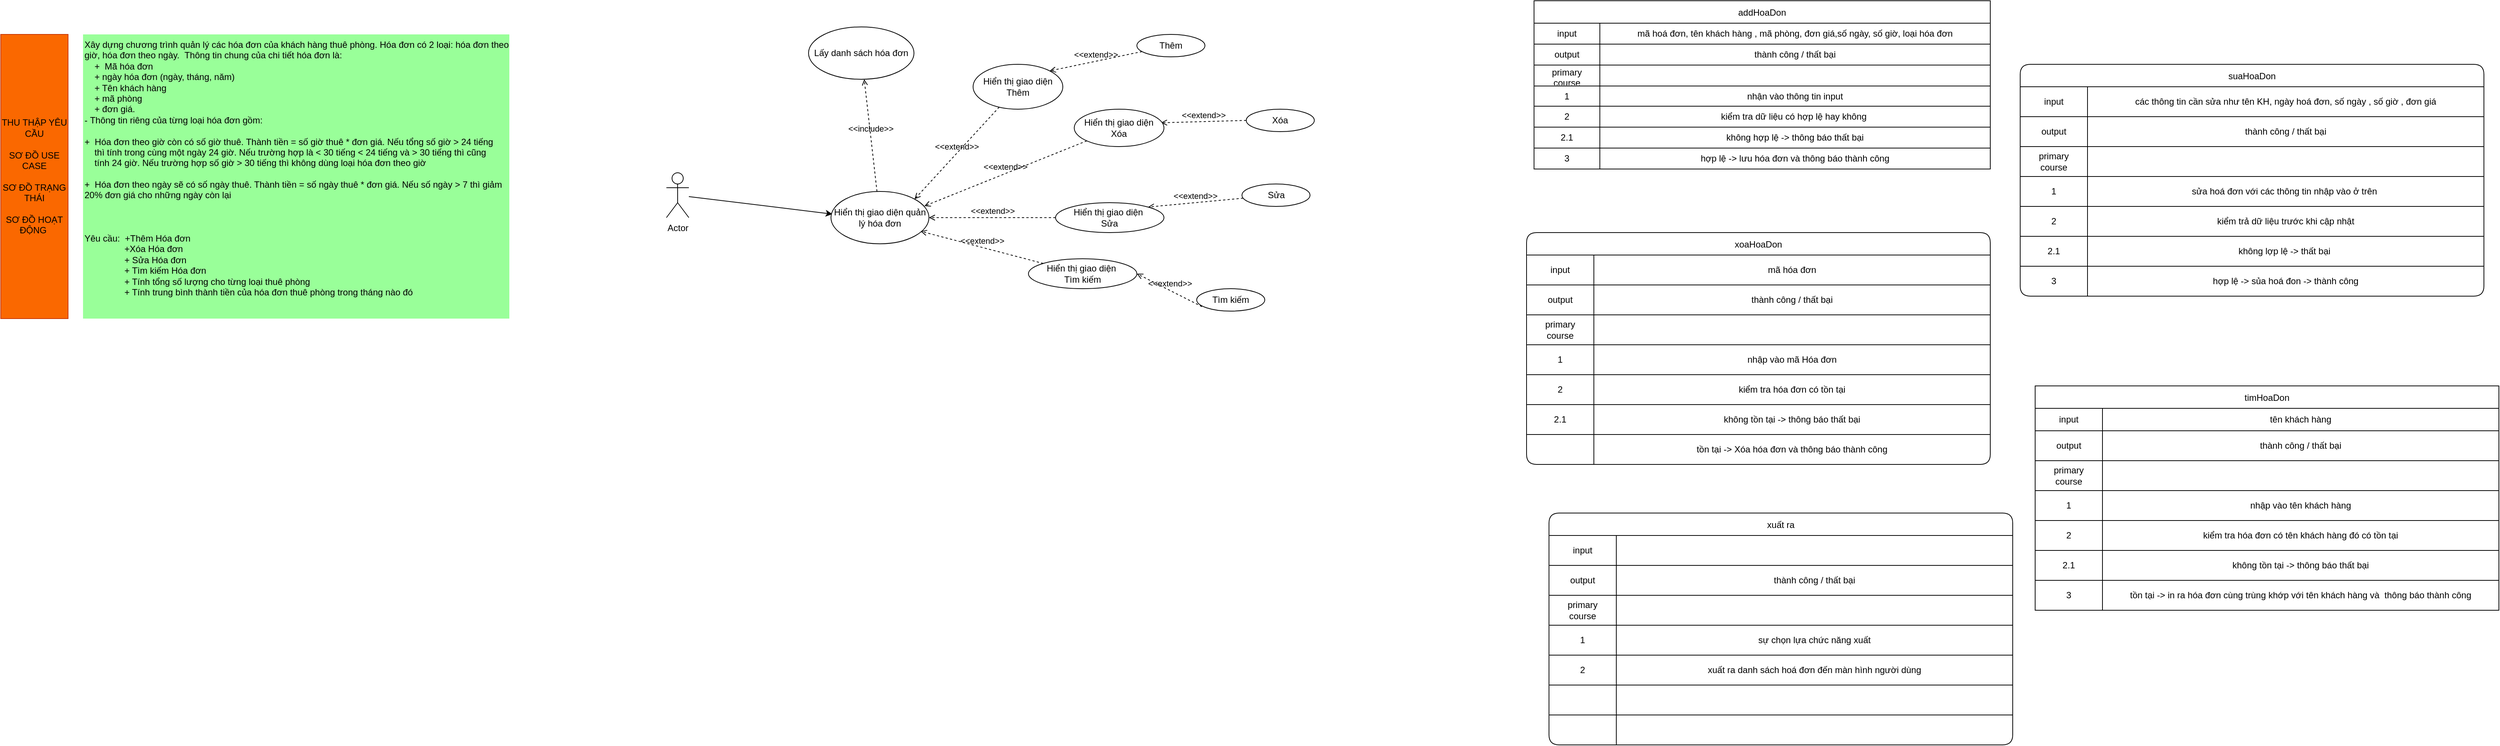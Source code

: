 <mxfile version="24.7.17" pages="4">
  <diagram name="Xác định/Thu thập yêu cầu" id="JtFwk-uHU473RW_JQS_S">
    <mxGraphModel dx="1877" dy="957" grid="1" gridSize="10" guides="1" tooltips="1" connect="1" arrows="1" fold="1" page="1" pageScale="1" pageWidth="850" pageHeight="1100" math="0" shadow="0">
      <root>
        <mxCell id="0" />
        <mxCell id="1" parent="0" />
        <mxCell id="7s3Q5iecR4w7W8kTUktW-2" value="THU THẬP YÊU CẦU&lt;div&gt;&lt;br&gt;&lt;div&gt;SƠ ĐỒ USE CASE&lt;/div&gt;&lt;div&gt;&lt;br&gt;&lt;/div&gt;&lt;div&gt;SƠ ĐỒ TRẠNG THÁI&lt;/div&gt;&lt;div&gt;&lt;br&gt;&lt;/div&gt;&lt;div&gt;SƠ ĐỒ HOẠT ĐỘNG&amp;nbsp;&lt;/div&gt;&lt;/div&gt;" style="whiteSpace=wrap;html=1;fillColor=#fa6800;fontColor=#000000;strokeColor=#C73500;" parent="1" vertex="1">
          <mxGeometry x="-820" y="420" width="90" height="380" as="geometry" />
        </mxCell>
        <mxCell id="7s3Q5iecR4w7W8kTUktW-4" value="Xây dựng chương trình quản lý  các hóa đơn của khách hàng thuê phòng. Hóa đơn có 2 loại: hóa đơn theo giờ, hóa đơn theo ngày.  Thông tin chung của chi tiết hóa đơn là: &#xa;    +  Mã hóa đơn &#xa;    + ngày hóa đơn (ngày, tháng, năm)&#xa;    + Tên khách hàng&#xa;    + mã phòng &#xa;    + đơn giá.&#xa;- Thông tin riêng của từng loại hóa đơn gồm: &#xa;&#xa;+  Hóa đơn theo giờ còn có số giờ thuê. Thành tiền = số giờ thuê * đơn giá. Nếu tổng số giờ &gt; 24 tiếng     thì tính trong cùng một ngày 24 giờ. Nếu trường hợp là &lt; 30 tiếng &lt; 24 tiếng và &gt; 30 tiếng thì cũng     tính 24 giờ. Nếu trường hợp số giờ &gt; 30 tiếng thì không dùng loại hóa đơn theo giờ&#xa;&#xa;+  Hóa đơn theo ngày sẽ có số ngày thuê. Thành tiền = số ngày thuê * đơn giá. Nếu số ngày &gt; 7 thì giảm 20% đơn giá cho những ngày còn lại&#xa;&#xa;&#xa;&#xa;Yêu cầu:  +Thêm Hóa đơn &#xa;                +Xóa Hóa đơn&#xa;                + Sửa Hóa đơn&#xa;                + Tìm kiếm Hóa đơn&#xa;                + Tính tổng số lượng cho từng loại thuê phòng&#xa;                + Tính trung bình thành tiền của hóa đơn thuê phòng trong tháng nào đó&#xa;                " style="text;whiteSpace=wrap;fillColor=#99FF99;" parent="1" vertex="1">
          <mxGeometry x="-710" y="420" width="570" height="380" as="geometry" />
        </mxCell>
        <mxCell id="7s3Q5iecR4w7W8kTUktW-41" value="addHoaDon" style="shape=table;startSize=30;container=1;collapsible=0;childLayout=tableLayout;" parent="1" vertex="1">
          <mxGeometry x="1230" y="375" width="610" height="225" as="geometry" />
        </mxCell>
        <mxCell id="7s3Q5iecR4w7W8kTUktW-42" value="" style="shape=tableRow;horizontal=0;startSize=0;swimlaneHead=0;swimlaneBody=0;strokeColor=inherit;top=0;left=0;bottom=0;right=0;collapsible=0;dropTarget=0;fillColor=none;points=[[0,0.5],[1,0.5]];portConstraint=eastwest;" parent="7s3Q5iecR4w7W8kTUktW-41" vertex="1">
          <mxGeometry y="30" width="610" height="28" as="geometry" />
        </mxCell>
        <mxCell id="7s3Q5iecR4w7W8kTUktW-43" value="input" style="shape=partialRectangle;html=1;whiteSpace=wrap;connectable=0;strokeColor=inherit;overflow=hidden;fillColor=none;top=0;left=0;bottom=0;right=0;pointerEvents=1;" parent="7s3Q5iecR4w7W8kTUktW-42" vertex="1">
          <mxGeometry width="88" height="28" as="geometry">
            <mxRectangle width="88" height="28" as="alternateBounds" />
          </mxGeometry>
        </mxCell>
        <mxCell id="7s3Q5iecR4w7W8kTUktW-44" value="mã hoá đơn, tên khách hàng , mã phòng, đơn giá,số ngày, số giờ, loại hóa đơn" style="shape=partialRectangle;html=1;whiteSpace=wrap;connectable=0;strokeColor=inherit;overflow=hidden;fillColor=none;top=0;left=0;bottom=0;right=0;pointerEvents=1;" parent="7s3Q5iecR4w7W8kTUktW-42" vertex="1">
          <mxGeometry x="88" width="522" height="28" as="geometry">
            <mxRectangle width="522" height="28" as="alternateBounds" />
          </mxGeometry>
        </mxCell>
        <mxCell id="7s3Q5iecR4w7W8kTUktW-45" value="" style="shape=tableRow;horizontal=0;startSize=0;swimlaneHead=0;swimlaneBody=0;strokeColor=inherit;top=0;left=0;bottom=0;right=0;collapsible=0;dropTarget=0;fillColor=none;points=[[0,0.5],[1,0.5]];portConstraint=eastwest;" parent="7s3Q5iecR4w7W8kTUktW-41" vertex="1">
          <mxGeometry y="58" width="610" height="28" as="geometry" />
        </mxCell>
        <mxCell id="7s3Q5iecR4w7W8kTUktW-46" value="output" style="shape=partialRectangle;html=1;whiteSpace=wrap;connectable=0;strokeColor=inherit;overflow=hidden;fillColor=none;top=0;left=0;bottom=0;right=0;pointerEvents=1;" parent="7s3Q5iecR4w7W8kTUktW-45" vertex="1">
          <mxGeometry width="88" height="28" as="geometry">
            <mxRectangle width="88" height="28" as="alternateBounds" />
          </mxGeometry>
        </mxCell>
        <mxCell id="7s3Q5iecR4w7W8kTUktW-47" value="thành công / thất bại" style="shape=partialRectangle;html=1;whiteSpace=wrap;connectable=0;strokeColor=inherit;overflow=hidden;fillColor=none;top=0;left=0;bottom=0;right=0;pointerEvents=1;" parent="7s3Q5iecR4w7W8kTUktW-45" vertex="1">
          <mxGeometry x="88" width="522" height="28" as="geometry">
            <mxRectangle width="522" height="28" as="alternateBounds" />
          </mxGeometry>
        </mxCell>
        <mxCell id="7s3Q5iecR4w7W8kTUktW-48" value="" style="shape=tableRow;horizontal=0;startSize=0;swimlaneHead=0;swimlaneBody=0;strokeColor=inherit;top=0;left=0;bottom=0;right=0;collapsible=0;dropTarget=0;fillColor=none;points=[[0,0.5],[1,0.5]];portConstraint=eastwest;" parent="7s3Q5iecR4w7W8kTUktW-41" vertex="1">
          <mxGeometry y="86" width="610" height="28" as="geometry" />
        </mxCell>
        <mxCell id="7s3Q5iecR4w7W8kTUktW-49" value="primary&lt;div&gt;course&lt;/div&gt;" style="shape=partialRectangle;html=1;whiteSpace=wrap;connectable=0;strokeColor=inherit;overflow=hidden;fillColor=none;top=0;left=0;bottom=0;right=0;pointerEvents=1;" parent="7s3Q5iecR4w7W8kTUktW-48" vertex="1">
          <mxGeometry width="88" height="28" as="geometry">
            <mxRectangle width="88" height="28" as="alternateBounds" />
          </mxGeometry>
        </mxCell>
        <mxCell id="7s3Q5iecR4w7W8kTUktW-50" value="" style="shape=partialRectangle;html=1;whiteSpace=wrap;connectable=0;strokeColor=inherit;overflow=hidden;fillColor=none;top=0;left=0;bottom=0;right=0;pointerEvents=1;" parent="7s3Q5iecR4w7W8kTUktW-48" vertex="1">
          <mxGeometry x="88" width="522" height="28" as="geometry">
            <mxRectangle width="522" height="28" as="alternateBounds" />
          </mxGeometry>
        </mxCell>
        <mxCell id="7s3Q5iecR4w7W8kTUktW-51" value="" style="shape=tableRow;horizontal=0;startSize=0;swimlaneHead=0;swimlaneBody=0;strokeColor=inherit;top=0;left=0;bottom=0;right=0;collapsible=0;dropTarget=0;fillColor=none;points=[[0,0.5],[1,0.5]];portConstraint=eastwest;" parent="7s3Q5iecR4w7W8kTUktW-41" vertex="1">
          <mxGeometry y="114" width="610" height="27" as="geometry" />
        </mxCell>
        <mxCell id="7s3Q5iecR4w7W8kTUktW-52" value="1" style="shape=partialRectangle;html=1;whiteSpace=wrap;connectable=0;strokeColor=inherit;overflow=hidden;fillColor=none;top=0;left=0;bottom=0;right=0;pointerEvents=1;" parent="7s3Q5iecR4w7W8kTUktW-51" vertex="1">
          <mxGeometry width="88" height="27" as="geometry">
            <mxRectangle width="88" height="27" as="alternateBounds" />
          </mxGeometry>
        </mxCell>
        <mxCell id="7s3Q5iecR4w7W8kTUktW-53" value="nhận vào thông tin input" style="shape=partialRectangle;html=1;whiteSpace=wrap;connectable=0;strokeColor=inherit;overflow=hidden;fillColor=none;top=0;left=0;bottom=0;right=0;pointerEvents=1;" parent="7s3Q5iecR4w7W8kTUktW-51" vertex="1">
          <mxGeometry x="88" width="522" height="27" as="geometry">
            <mxRectangle width="522" height="27" as="alternateBounds" />
          </mxGeometry>
        </mxCell>
        <mxCell id="7s3Q5iecR4w7W8kTUktW-54" value="" style="shape=tableRow;horizontal=0;startSize=0;swimlaneHead=0;swimlaneBody=0;strokeColor=inherit;top=0;left=0;bottom=0;right=0;collapsible=0;dropTarget=0;fillColor=none;points=[[0,0.5],[1,0.5]];portConstraint=eastwest;" parent="7s3Q5iecR4w7W8kTUktW-41" vertex="1">
          <mxGeometry y="141" width="610" height="28" as="geometry" />
        </mxCell>
        <mxCell id="7s3Q5iecR4w7W8kTUktW-55" value="2" style="shape=partialRectangle;html=1;whiteSpace=wrap;connectable=0;strokeColor=inherit;overflow=hidden;fillColor=none;top=0;left=0;bottom=0;right=0;pointerEvents=1;" parent="7s3Q5iecR4w7W8kTUktW-54" vertex="1">
          <mxGeometry width="88" height="28" as="geometry">
            <mxRectangle width="88" height="28" as="alternateBounds" />
          </mxGeometry>
        </mxCell>
        <mxCell id="7s3Q5iecR4w7W8kTUktW-56" value="kiểm tra dữ liệu có hợp lệ hay không&amp;nbsp;" style="shape=partialRectangle;html=1;whiteSpace=wrap;connectable=0;strokeColor=inherit;overflow=hidden;fillColor=none;top=0;left=0;bottom=0;right=0;pointerEvents=1;" parent="7s3Q5iecR4w7W8kTUktW-54" vertex="1">
          <mxGeometry x="88" width="522" height="28" as="geometry">
            <mxRectangle width="522" height="28" as="alternateBounds" />
          </mxGeometry>
        </mxCell>
        <mxCell id="7s3Q5iecR4w7W8kTUktW-57" value="" style="shape=tableRow;horizontal=0;startSize=0;swimlaneHead=0;swimlaneBody=0;strokeColor=inherit;top=0;left=0;bottom=0;right=0;collapsible=0;dropTarget=0;fillColor=none;points=[[0,0.5],[1,0.5]];portConstraint=eastwest;" parent="7s3Q5iecR4w7W8kTUktW-41" vertex="1">
          <mxGeometry y="169" width="610" height="28" as="geometry" />
        </mxCell>
        <mxCell id="7s3Q5iecR4w7W8kTUktW-58" value="2.1" style="shape=partialRectangle;html=1;whiteSpace=wrap;connectable=0;strokeColor=inherit;overflow=hidden;fillColor=none;top=0;left=0;bottom=0;right=0;pointerEvents=1;" parent="7s3Q5iecR4w7W8kTUktW-57" vertex="1">
          <mxGeometry width="88" height="28" as="geometry">
            <mxRectangle width="88" height="28" as="alternateBounds" />
          </mxGeometry>
        </mxCell>
        <mxCell id="7s3Q5iecR4w7W8kTUktW-59" value="không hợp lệ -&amp;gt; thông báo thất bại" style="shape=partialRectangle;html=1;whiteSpace=wrap;connectable=0;strokeColor=inherit;overflow=hidden;fillColor=none;top=0;left=0;bottom=0;right=0;pointerEvents=1;" parent="7s3Q5iecR4w7W8kTUktW-57" vertex="1">
          <mxGeometry x="88" width="522" height="28" as="geometry">
            <mxRectangle width="522" height="28" as="alternateBounds" />
          </mxGeometry>
        </mxCell>
        <mxCell id="7s3Q5iecR4w7W8kTUktW-60" value="" style="shape=tableRow;horizontal=0;startSize=0;swimlaneHead=0;swimlaneBody=0;strokeColor=inherit;top=0;left=0;bottom=0;right=0;collapsible=0;dropTarget=0;fillColor=none;points=[[0,0.5],[1,0.5]];portConstraint=eastwest;" parent="7s3Q5iecR4w7W8kTUktW-41" vertex="1">
          <mxGeometry y="197" width="610" height="28" as="geometry" />
        </mxCell>
        <mxCell id="7s3Q5iecR4w7W8kTUktW-61" value="3" style="shape=partialRectangle;html=1;whiteSpace=wrap;connectable=0;strokeColor=inherit;overflow=hidden;fillColor=none;top=0;left=0;bottom=0;right=0;pointerEvents=1;" parent="7s3Q5iecR4w7W8kTUktW-60" vertex="1">
          <mxGeometry width="88" height="28" as="geometry">
            <mxRectangle width="88" height="28" as="alternateBounds" />
          </mxGeometry>
        </mxCell>
        <mxCell id="7s3Q5iecR4w7W8kTUktW-62" value="hợp lệ -&amp;gt; lưu hóa đơn và thông báo thành công" style="shape=partialRectangle;html=1;whiteSpace=wrap;connectable=0;strokeColor=inherit;overflow=hidden;fillColor=none;top=0;left=0;bottom=0;right=0;pointerEvents=1;" parent="7s3Q5iecR4w7W8kTUktW-60" vertex="1">
          <mxGeometry x="88" width="522" height="28" as="geometry">
            <mxRectangle width="522" height="28" as="alternateBounds" />
          </mxGeometry>
        </mxCell>
        <mxCell id="7s3Q5iecR4w7W8kTUktW-107" value="timHoaDon" style="shape=table;startSize=30;container=1;collapsible=0;childLayout=tableLayout;" parent="1" vertex="1">
          <mxGeometry x="1900" y="890" width="620" height="300" as="geometry" />
        </mxCell>
        <mxCell id="7s3Q5iecR4w7W8kTUktW-108" value="" style="shape=tableRow;horizontal=0;startSize=0;swimlaneHead=0;swimlaneBody=0;strokeColor=inherit;top=0;left=0;bottom=0;right=0;collapsible=0;dropTarget=0;fillColor=none;points=[[0,0.5],[1,0.5]];portConstraint=eastwest;" parent="7s3Q5iecR4w7W8kTUktW-107" vertex="1">
          <mxGeometry y="30" width="620" height="30" as="geometry" />
        </mxCell>
        <mxCell id="7s3Q5iecR4w7W8kTUktW-109" value="input" style="shape=partialRectangle;html=1;whiteSpace=wrap;connectable=0;strokeColor=inherit;overflow=hidden;fillColor=none;top=0;left=0;bottom=0;right=0;pointerEvents=1;" parent="7s3Q5iecR4w7W8kTUktW-108" vertex="1">
          <mxGeometry width="90" height="30" as="geometry">
            <mxRectangle width="90" height="30" as="alternateBounds" />
          </mxGeometry>
        </mxCell>
        <mxCell id="7s3Q5iecR4w7W8kTUktW-110" value="tên khách hàng" style="shape=partialRectangle;html=1;whiteSpace=wrap;connectable=0;strokeColor=inherit;overflow=hidden;fillColor=none;top=0;left=0;bottom=0;right=0;pointerEvents=1;" parent="7s3Q5iecR4w7W8kTUktW-108" vertex="1">
          <mxGeometry x="90" width="530" height="30" as="geometry">
            <mxRectangle width="530" height="30" as="alternateBounds" />
          </mxGeometry>
        </mxCell>
        <mxCell id="7s3Q5iecR4w7W8kTUktW-111" value="" style="shape=tableRow;horizontal=0;startSize=0;swimlaneHead=0;swimlaneBody=0;strokeColor=inherit;top=0;left=0;bottom=0;right=0;collapsible=0;dropTarget=0;fillColor=none;points=[[0,0.5],[1,0.5]];portConstraint=eastwest;" parent="7s3Q5iecR4w7W8kTUktW-107" vertex="1">
          <mxGeometry y="60" width="620" height="40" as="geometry" />
        </mxCell>
        <mxCell id="7s3Q5iecR4w7W8kTUktW-112" value="output" style="shape=partialRectangle;html=1;whiteSpace=wrap;connectable=0;strokeColor=inherit;overflow=hidden;fillColor=none;top=0;left=0;bottom=0;right=0;pointerEvents=1;" parent="7s3Q5iecR4w7W8kTUktW-111" vertex="1">
          <mxGeometry width="90" height="40" as="geometry">
            <mxRectangle width="90" height="40" as="alternateBounds" />
          </mxGeometry>
        </mxCell>
        <mxCell id="7s3Q5iecR4w7W8kTUktW-113" value="thành công / thất bại" style="shape=partialRectangle;html=1;whiteSpace=wrap;connectable=0;strokeColor=inherit;overflow=hidden;fillColor=none;top=0;left=0;bottom=0;right=0;pointerEvents=1;" parent="7s3Q5iecR4w7W8kTUktW-111" vertex="1">
          <mxGeometry x="90" width="530" height="40" as="geometry">
            <mxRectangle width="530" height="40" as="alternateBounds" />
          </mxGeometry>
        </mxCell>
        <mxCell id="7s3Q5iecR4w7W8kTUktW-114" value="" style="shape=tableRow;horizontal=0;startSize=0;swimlaneHead=0;swimlaneBody=0;strokeColor=inherit;top=0;left=0;bottom=0;right=0;collapsible=0;dropTarget=0;fillColor=none;points=[[0,0.5],[1,0.5]];portConstraint=eastwest;" parent="7s3Q5iecR4w7W8kTUktW-107" vertex="1">
          <mxGeometry y="100" width="620" height="40" as="geometry" />
        </mxCell>
        <mxCell id="7s3Q5iecR4w7W8kTUktW-115" value="primary&lt;div&gt;course&lt;/div&gt;" style="shape=partialRectangle;html=1;whiteSpace=wrap;connectable=0;strokeColor=inherit;overflow=hidden;fillColor=none;top=0;left=0;bottom=0;right=0;pointerEvents=1;" parent="7s3Q5iecR4w7W8kTUktW-114" vertex="1">
          <mxGeometry width="90" height="40" as="geometry">
            <mxRectangle width="90" height="40" as="alternateBounds" />
          </mxGeometry>
        </mxCell>
        <mxCell id="7s3Q5iecR4w7W8kTUktW-116" value="" style="shape=partialRectangle;html=1;whiteSpace=wrap;connectable=0;strokeColor=inherit;overflow=hidden;fillColor=none;top=0;left=0;bottom=0;right=0;pointerEvents=1;" parent="7s3Q5iecR4w7W8kTUktW-114" vertex="1">
          <mxGeometry x="90" width="530" height="40" as="geometry">
            <mxRectangle width="530" height="40" as="alternateBounds" />
          </mxGeometry>
        </mxCell>
        <mxCell id="7s3Q5iecR4w7W8kTUktW-117" value="" style="shape=tableRow;horizontal=0;startSize=0;swimlaneHead=0;swimlaneBody=0;strokeColor=inherit;top=0;left=0;bottom=0;right=0;collapsible=0;dropTarget=0;fillColor=none;points=[[0,0.5],[1,0.5]];portConstraint=eastwest;" parent="7s3Q5iecR4w7W8kTUktW-107" vertex="1">
          <mxGeometry y="140" width="620" height="40" as="geometry" />
        </mxCell>
        <mxCell id="7s3Q5iecR4w7W8kTUktW-118" value="1" style="shape=partialRectangle;html=1;whiteSpace=wrap;connectable=0;strokeColor=inherit;overflow=hidden;fillColor=none;top=0;left=0;bottom=0;right=0;pointerEvents=1;" parent="7s3Q5iecR4w7W8kTUktW-117" vertex="1">
          <mxGeometry width="90" height="40" as="geometry">
            <mxRectangle width="90" height="40" as="alternateBounds" />
          </mxGeometry>
        </mxCell>
        <mxCell id="7s3Q5iecR4w7W8kTUktW-119" value="nhập vào tên khách hàng" style="shape=partialRectangle;html=1;whiteSpace=wrap;connectable=0;strokeColor=inherit;overflow=hidden;fillColor=none;top=0;left=0;bottom=0;right=0;pointerEvents=1;" parent="7s3Q5iecR4w7W8kTUktW-117" vertex="1">
          <mxGeometry x="90" width="530" height="40" as="geometry">
            <mxRectangle width="530" height="40" as="alternateBounds" />
          </mxGeometry>
        </mxCell>
        <mxCell id="7s3Q5iecR4w7W8kTUktW-120" value="" style="shape=tableRow;horizontal=0;startSize=0;swimlaneHead=0;swimlaneBody=0;strokeColor=inherit;top=0;left=0;bottom=0;right=0;collapsible=0;dropTarget=0;fillColor=none;points=[[0,0.5],[1,0.5]];portConstraint=eastwest;" parent="7s3Q5iecR4w7W8kTUktW-107" vertex="1">
          <mxGeometry y="180" width="620" height="40" as="geometry" />
        </mxCell>
        <mxCell id="7s3Q5iecR4w7W8kTUktW-121" value="2" style="shape=partialRectangle;html=1;whiteSpace=wrap;connectable=0;strokeColor=inherit;overflow=hidden;fillColor=none;top=0;left=0;bottom=0;right=0;pointerEvents=1;" parent="7s3Q5iecR4w7W8kTUktW-120" vertex="1">
          <mxGeometry width="90" height="40" as="geometry">
            <mxRectangle width="90" height="40" as="alternateBounds" />
          </mxGeometry>
        </mxCell>
        <mxCell id="7s3Q5iecR4w7W8kTUktW-122" value="kiểm tra hóa đơn có tên khách hàng đó có tồn tại" style="shape=partialRectangle;html=1;whiteSpace=wrap;connectable=0;strokeColor=inherit;overflow=hidden;fillColor=none;top=0;left=0;bottom=0;right=0;pointerEvents=1;" parent="7s3Q5iecR4w7W8kTUktW-120" vertex="1">
          <mxGeometry x="90" width="530" height="40" as="geometry">
            <mxRectangle width="530" height="40" as="alternateBounds" />
          </mxGeometry>
        </mxCell>
        <mxCell id="7s3Q5iecR4w7W8kTUktW-123" value="" style="shape=tableRow;horizontal=0;startSize=0;swimlaneHead=0;swimlaneBody=0;strokeColor=inherit;top=0;left=0;bottom=0;right=0;collapsible=0;dropTarget=0;fillColor=none;points=[[0,0.5],[1,0.5]];portConstraint=eastwest;" parent="7s3Q5iecR4w7W8kTUktW-107" vertex="1">
          <mxGeometry y="220" width="620" height="40" as="geometry" />
        </mxCell>
        <mxCell id="7s3Q5iecR4w7W8kTUktW-124" value="2.1" style="shape=partialRectangle;html=1;whiteSpace=wrap;connectable=0;strokeColor=inherit;overflow=hidden;fillColor=none;top=0;left=0;bottom=0;right=0;pointerEvents=1;" parent="7s3Q5iecR4w7W8kTUktW-123" vertex="1">
          <mxGeometry width="90" height="40" as="geometry">
            <mxRectangle width="90" height="40" as="alternateBounds" />
          </mxGeometry>
        </mxCell>
        <mxCell id="7s3Q5iecR4w7W8kTUktW-125" value="không tồn tại -&amp;gt; thông báo thất bại" style="shape=partialRectangle;html=1;whiteSpace=wrap;connectable=0;strokeColor=inherit;overflow=hidden;fillColor=none;top=0;left=0;bottom=0;right=0;pointerEvents=1;" parent="7s3Q5iecR4w7W8kTUktW-123" vertex="1">
          <mxGeometry x="90" width="530" height="40" as="geometry">
            <mxRectangle width="530" height="40" as="alternateBounds" />
          </mxGeometry>
        </mxCell>
        <mxCell id="7s3Q5iecR4w7W8kTUktW-126" value="" style="shape=tableRow;horizontal=0;startSize=0;swimlaneHead=0;swimlaneBody=0;strokeColor=inherit;top=0;left=0;bottom=0;right=0;collapsible=0;dropTarget=0;fillColor=none;points=[[0,0.5],[1,0.5]];portConstraint=eastwest;" parent="7s3Q5iecR4w7W8kTUktW-107" vertex="1">
          <mxGeometry y="260" width="620" height="40" as="geometry" />
        </mxCell>
        <mxCell id="7s3Q5iecR4w7W8kTUktW-127" value="3" style="shape=partialRectangle;html=1;whiteSpace=wrap;connectable=0;strokeColor=inherit;overflow=hidden;fillColor=none;top=0;left=0;bottom=0;right=0;pointerEvents=1;" parent="7s3Q5iecR4w7W8kTUktW-126" vertex="1">
          <mxGeometry width="90" height="40" as="geometry">
            <mxRectangle width="90" height="40" as="alternateBounds" />
          </mxGeometry>
        </mxCell>
        <mxCell id="7s3Q5iecR4w7W8kTUktW-128" value="tồn tại -&amp;gt; in ra hóa đơn cùng trùng khớp với tên khách hàng và&amp;nbsp; thông báo thành công" style="shape=partialRectangle;html=1;whiteSpace=wrap;connectable=0;strokeColor=inherit;overflow=hidden;fillColor=none;top=0;left=0;bottom=0;right=0;pointerEvents=1;" parent="7s3Q5iecR4w7W8kTUktW-126" vertex="1">
          <mxGeometry x="90" width="530" height="40" as="geometry">
            <mxRectangle width="530" height="40" as="alternateBounds" />
          </mxGeometry>
        </mxCell>
        <mxCell id="R8EbVC1VjExFRBxYzdUG-23" value="xoaHoaDon" style="shape=table;startSize=30;container=1;collapsible=0;childLayout=tableLayout;rounded=1;labelBackgroundColor=none;" parent="1" vertex="1">
          <mxGeometry x="1220" y="685" width="620" height="310" as="geometry" />
        </mxCell>
        <mxCell id="R8EbVC1VjExFRBxYzdUG-24" value="" style="shape=tableRow;horizontal=0;startSize=0;swimlaneHead=0;swimlaneBody=0;top=0;left=0;bottom=0;right=0;collapsible=0;dropTarget=0;fillColor=none;points=[[0,0.5],[1,0.5]];portConstraint=eastwest;rounded=1;labelBackgroundColor=none;" parent="R8EbVC1VjExFRBxYzdUG-23" vertex="1">
          <mxGeometry y="30" width="620" height="40" as="geometry" />
        </mxCell>
        <mxCell id="R8EbVC1VjExFRBxYzdUG-25" value="input" style="shape=partialRectangle;html=1;whiteSpace=wrap;connectable=0;overflow=hidden;fillColor=none;top=0;left=0;bottom=0;right=0;pointerEvents=1;rounded=1;labelBackgroundColor=none;" parent="R8EbVC1VjExFRBxYzdUG-24" vertex="1">
          <mxGeometry width="90" height="40" as="geometry">
            <mxRectangle width="90" height="40" as="alternateBounds" />
          </mxGeometry>
        </mxCell>
        <mxCell id="R8EbVC1VjExFRBxYzdUG-26" value="mã hóa đơn" style="shape=partialRectangle;html=1;whiteSpace=wrap;connectable=0;overflow=hidden;fillColor=none;top=0;left=0;bottom=0;right=0;pointerEvents=1;rounded=1;labelBackgroundColor=none;" parent="R8EbVC1VjExFRBxYzdUG-24" vertex="1">
          <mxGeometry x="90" width="530" height="40" as="geometry">
            <mxRectangle width="530" height="40" as="alternateBounds" />
          </mxGeometry>
        </mxCell>
        <mxCell id="R8EbVC1VjExFRBxYzdUG-27" value="" style="shape=tableRow;horizontal=0;startSize=0;swimlaneHead=0;swimlaneBody=0;top=0;left=0;bottom=0;right=0;collapsible=0;dropTarget=0;fillColor=none;points=[[0,0.5],[1,0.5]];portConstraint=eastwest;rounded=1;labelBackgroundColor=none;" parent="R8EbVC1VjExFRBxYzdUG-23" vertex="1">
          <mxGeometry y="70" width="620" height="40" as="geometry" />
        </mxCell>
        <mxCell id="R8EbVC1VjExFRBxYzdUG-28" value="output" style="shape=partialRectangle;html=1;whiteSpace=wrap;connectable=0;overflow=hidden;fillColor=none;top=0;left=0;bottom=0;right=0;pointerEvents=1;rounded=1;labelBackgroundColor=none;" parent="R8EbVC1VjExFRBxYzdUG-27" vertex="1">
          <mxGeometry width="90" height="40" as="geometry">
            <mxRectangle width="90" height="40" as="alternateBounds" />
          </mxGeometry>
        </mxCell>
        <mxCell id="R8EbVC1VjExFRBxYzdUG-29" value="thành công / thất bại" style="shape=partialRectangle;html=1;whiteSpace=wrap;connectable=0;overflow=hidden;fillColor=none;top=0;left=0;bottom=0;right=0;pointerEvents=1;rounded=1;labelBackgroundColor=none;" parent="R8EbVC1VjExFRBxYzdUG-27" vertex="1">
          <mxGeometry x="90" width="530" height="40" as="geometry">
            <mxRectangle width="530" height="40" as="alternateBounds" />
          </mxGeometry>
        </mxCell>
        <mxCell id="R8EbVC1VjExFRBxYzdUG-30" value="" style="shape=tableRow;horizontal=0;startSize=0;swimlaneHead=0;swimlaneBody=0;top=0;left=0;bottom=0;right=0;collapsible=0;dropTarget=0;fillColor=none;points=[[0,0.5],[1,0.5]];portConstraint=eastwest;rounded=1;labelBackgroundColor=none;" parent="R8EbVC1VjExFRBxYzdUG-23" vertex="1">
          <mxGeometry y="110" width="620" height="40" as="geometry" />
        </mxCell>
        <mxCell id="R8EbVC1VjExFRBxYzdUG-31" value="primary&lt;div&gt;course&lt;/div&gt;" style="shape=partialRectangle;html=1;whiteSpace=wrap;connectable=0;overflow=hidden;fillColor=none;top=0;left=0;bottom=0;right=0;pointerEvents=1;rounded=1;labelBackgroundColor=none;" parent="R8EbVC1VjExFRBxYzdUG-30" vertex="1">
          <mxGeometry width="90" height="40" as="geometry">
            <mxRectangle width="90" height="40" as="alternateBounds" />
          </mxGeometry>
        </mxCell>
        <mxCell id="R8EbVC1VjExFRBxYzdUG-32" value="" style="shape=partialRectangle;html=1;whiteSpace=wrap;connectable=0;overflow=hidden;fillColor=none;top=0;left=0;bottom=0;right=0;pointerEvents=1;rounded=1;labelBackgroundColor=none;" parent="R8EbVC1VjExFRBxYzdUG-30" vertex="1">
          <mxGeometry x="90" width="530" height="40" as="geometry">
            <mxRectangle width="530" height="40" as="alternateBounds" />
          </mxGeometry>
        </mxCell>
        <mxCell id="R8EbVC1VjExFRBxYzdUG-33" value="" style="shape=tableRow;horizontal=0;startSize=0;swimlaneHead=0;swimlaneBody=0;top=0;left=0;bottom=0;right=0;collapsible=0;dropTarget=0;fillColor=none;points=[[0,0.5],[1,0.5]];portConstraint=eastwest;rounded=1;labelBackgroundColor=none;" parent="R8EbVC1VjExFRBxYzdUG-23" vertex="1">
          <mxGeometry y="150" width="620" height="40" as="geometry" />
        </mxCell>
        <mxCell id="R8EbVC1VjExFRBxYzdUG-34" value="1" style="shape=partialRectangle;html=1;whiteSpace=wrap;connectable=0;overflow=hidden;fillColor=none;top=0;left=0;bottom=0;right=0;pointerEvents=1;rounded=1;labelBackgroundColor=none;" parent="R8EbVC1VjExFRBxYzdUG-33" vertex="1">
          <mxGeometry width="90" height="40" as="geometry">
            <mxRectangle width="90" height="40" as="alternateBounds" />
          </mxGeometry>
        </mxCell>
        <mxCell id="R8EbVC1VjExFRBxYzdUG-35" value="nhập vào mã Hóa đơn" style="shape=partialRectangle;html=1;whiteSpace=wrap;connectable=0;overflow=hidden;fillColor=none;top=0;left=0;bottom=0;right=0;pointerEvents=1;rounded=1;labelBackgroundColor=none;" parent="R8EbVC1VjExFRBxYzdUG-33" vertex="1">
          <mxGeometry x="90" width="530" height="40" as="geometry">
            <mxRectangle width="530" height="40" as="alternateBounds" />
          </mxGeometry>
        </mxCell>
        <mxCell id="R8EbVC1VjExFRBxYzdUG-36" value="" style="shape=tableRow;horizontal=0;startSize=0;swimlaneHead=0;swimlaneBody=0;top=0;left=0;bottom=0;right=0;collapsible=0;dropTarget=0;fillColor=none;points=[[0,0.5],[1,0.5]];portConstraint=eastwest;rounded=1;labelBackgroundColor=none;" parent="R8EbVC1VjExFRBxYzdUG-23" vertex="1">
          <mxGeometry y="190" width="620" height="40" as="geometry" />
        </mxCell>
        <mxCell id="R8EbVC1VjExFRBxYzdUG-37" value="2" style="shape=partialRectangle;html=1;whiteSpace=wrap;connectable=0;overflow=hidden;fillColor=none;top=0;left=0;bottom=0;right=0;pointerEvents=1;rounded=1;labelBackgroundColor=none;" parent="R8EbVC1VjExFRBxYzdUG-36" vertex="1">
          <mxGeometry width="90" height="40" as="geometry">
            <mxRectangle width="90" height="40" as="alternateBounds" />
          </mxGeometry>
        </mxCell>
        <mxCell id="R8EbVC1VjExFRBxYzdUG-38" value="kiểm tra hóa đơn có tồn tại" style="shape=partialRectangle;html=1;whiteSpace=wrap;connectable=0;overflow=hidden;fillColor=none;top=0;left=0;bottom=0;right=0;pointerEvents=1;rounded=1;labelBackgroundColor=none;" parent="R8EbVC1VjExFRBxYzdUG-36" vertex="1">
          <mxGeometry x="90" width="530" height="40" as="geometry">
            <mxRectangle width="530" height="40" as="alternateBounds" />
          </mxGeometry>
        </mxCell>
        <mxCell id="R8EbVC1VjExFRBxYzdUG-39" value="" style="shape=tableRow;horizontal=0;startSize=0;swimlaneHead=0;swimlaneBody=0;top=0;left=0;bottom=0;right=0;collapsible=0;dropTarget=0;fillColor=none;points=[[0,0.5],[1,0.5]];portConstraint=eastwest;rounded=1;labelBackgroundColor=none;" parent="R8EbVC1VjExFRBxYzdUG-23" vertex="1">
          <mxGeometry y="230" width="620" height="40" as="geometry" />
        </mxCell>
        <mxCell id="R8EbVC1VjExFRBxYzdUG-40" value="2.1" style="shape=partialRectangle;html=1;whiteSpace=wrap;connectable=0;overflow=hidden;fillColor=none;top=0;left=0;bottom=0;right=0;pointerEvents=1;rounded=1;labelBackgroundColor=none;" parent="R8EbVC1VjExFRBxYzdUG-39" vertex="1">
          <mxGeometry width="90" height="40" as="geometry">
            <mxRectangle width="90" height="40" as="alternateBounds" />
          </mxGeometry>
        </mxCell>
        <mxCell id="R8EbVC1VjExFRBxYzdUG-41" value="không tồn tại -&amp;gt; thông báo thất bại" style="shape=partialRectangle;html=1;whiteSpace=wrap;connectable=0;overflow=hidden;fillColor=none;top=0;left=0;bottom=0;right=0;pointerEvents=1;rounded=1;labelBackgroundColor=none;" parent="R8EbVC1VjExFRBxYzdUG-39" vertex="1">
          <mxGeometry x="90" width="530" height="40" as="geometry">
            <mxRectangle width="530" height="40" as="alternateBounds" />
          </mxGeometry>
        </mxCell>
        <mxCell id="R8EbVC1VjExFRBxYzdUG-42" value="" style="shape=tableRow;horizontal=0;startSize=0;swimlaneHead=0;swimlaneBody=0;top=0;left=0;bottom=0;right=0;collapsible=0;dropTarget=0;fillColor=none;points=[[0,0.5],[1,0.5]];portConstraint=eastwest;rounded=1;labelBackgroundColor=none;" parent="R8EbVC1VjExFRBxYzdUG-23" vertex="1">
          <mxGeometry y="270" width="620" height="40" as="geometry" />
        </mxCell>
        <mxCell id="R8EbVC1VjExFRBxYzdUG-43" value="" style="shape=partialRectangle;html=1;whiteSpace=wrap;connectable=0;overflow=hidden;fillColor=none;top=0;left=0;bottom=0;right=0;pointerEvents=1;rounded=1;labelBackgroundColor=none;" parent="R8EbVC1VjExFRBxYzdUG-42" vertex="1">
          <mxGeometry width="90" height="40" as="geometry">
            <mxRectangle width="90" height="40" as="alternateBounds" />
          </mxGeometry>
        </mxCell>
        <mxCell id="R8EbVC1VjExFRBxYzdUG-44" value="tồn tại -&amp;gt; Xóa hóa đơn và thông báo thành công" style="shape=partialRectangle;html=1;whiteSpace=wrap;connectable=0;overflow=hidden;fillColor=none;top=0;left=0;bottom=0;right=0;pointerEvents=1;rounded=1;labelBackgroundColor=none;" parent="R8EbVC1VjExFRBxYzdUG-42" vertex="1">
          <mxGeometry x="90" width="530" height="40" as="geometry">
            <mxRectangle width="530" height="40" as="alternateBounds" />
          </mxGeometry>
        </mxCell>
        <mxCell id="TzBKCkrJu_1iUBOmQi5n-1" value="suaHoaDon" style="shape=table;startSize=30;container=1;collapsible=0;childLayout=tableLayout;rounded=1;labelBackgroundColor=none;" parent="1" vertex="1">
          <mxGeometry x="1880" y="460" width="620" height="310" as="geometry" />
        </mxCell>
        <mxCell id="TzBKCkrJu_1iUBOmQi5n-2" value="" style="shape=tableRow;horizontal=0;startSize=0;swimlaneHead=0;swimlaneBody=0;top=0;left=0;bottom=0;right=0;collapsible=0;dropTarget=0;fillColor=none;points=[[0,0.5],[1,0.5]];portConstraint=eastwest;rounded=1;labelBackgroundColor=none;" parent="TzBKCkrJu_1iUBOmQi5n-1" vertex="1">
          <mxGeometry y="30" width="620" height="40" as="geometry" />
        </mxCell>
        <mxCell id="TzBKCkrJu_1iUBOmQi5n-3" value="input" style="shape=partialRectangle;html=1;whiteSpace=wrap;connectable=0;overflow=hidden;fillColor=none;top=0;left=0;bottom=0;right=0;pointerEvents=1;rounded=1;labelBackgroundColor=none;" parent="TzBKCkrJu_1iUBOmQi5n-2" vertex="1">
          <mxGeometry width="90" height="40" as="geometry">
            <mxRectangle width="90" height="40" as="alternateBounds" />
          </mxGeometry>
        </mxCell>
        <mxCell id="TzBKCkrJu_1iUBOmQi5n-4" value="các thông tin cần sửa như tên KH, ngày hoá đơn, số ngày , số giờ , đơn giá" style="shape=partialRectangle;html=1;whiteSpace=wrap;connectable=0;overflow=hidden;fillColor=none;top=0;left=0;bottom=0;right=0;pointerEvents=1;rounded=1;labelBackgroundColor=none;" parent="TzBKCkrJu_1iUBOmQi5n-2" vertex="1">
          <mxGeometry x="90" width="530" height="40" as="geometry">
            <mxRectangle width="530" height="40" as="alternateBounds" />
          </mxGeometry>
        </mxCell>
        <mxCell id="TzBKCkrJu_1iUBOmQi5n-5" value="" style="shape=tableRow;horizontal=0;startSize=0;swimlaneHead=0;swimlaneBody=0;top=0;left=0;bottom=0;right=0;collapsible=0;dropTarget=0;fillColor=none;points=[[0,0.5],[1,0.5]];portConstraint=eastwest;rounded=1;labelBackgroundColor=none;" parent="TzBKCkrJu_1iUBOmQi5n-1" vertex="1">
          <mxGeometry y="70" width="620" height="40" as="geometry" />
        </mxCell>
        <mxCell id="TzBKCkrJu_1iUBOmQi5n-6" value="output" style="shape=partialRectangle;html=1;whiteSpace=wrap;connectable=0;overflow=hidden;fillColor=none;top=0;left=0;bottom=0;right=0;pointerEvents=1;rounded=1;labelBackgroundColor=none;" parent="TzBKCkrJu_1iUBOmQi5n-5" vertex="1">
          <mxGeometry width="90" height="40" as="geometry">
            <mxRectangle width="90" height="40" as="alternateBounds" />
          </mxGeometry>
        </mxCell>
        <mxCell id="TzBKCkrJu_1iUBOmQi5n-7" value="thành công / thất bại" style="shape=partialRectangle;html=1;whiteSpace=wrap;connectable=0;overflow=hidden;fillColor=none;top=0;left=0;bottom=0;right=0;pointerEvents=1;rounded=1;labelBackgroundColor=none;" parent="TzBKCkrJu_1iUBOmQi5n-5" vertex="1">
          <mxGeometry x="90" width="530" height="40" as="geometry">
            <mxRectangle width="530" height="40" as="alternateBounds" />
          </mxGeometry>
        </mxCell>
        <mxCell id="TzBKCkrJu_1iUBOmQi5n-8" value="" style="shape=tableRow;horizontal=0;startSize=0;swimlaneHead=0;swimlaneBody=0;top=0;left=0;bottom=0;right=0;collapsible=0;dropTarget=0;fillColor=none;points=[[0,0.5],[1,0.5]];portConstraint=eastwest;rounded=1;labelBackgroundColor=none;" parent="TzBKCkrJu_1iUBOmQi5n-1" vertex="1">
          <mxGeometry y="110" width="620" height="40" as="geometry" />
        </mxCell>
        <mxCell id="TzBKCkrJu_1iUBOmQi5n-9" value="primary&lt;div&gt;course&lt;/div&gt;" style="shape=partialRectangle;html=1;whiteSpace=wrap;connectable=0;overflow=hidden;fillColor=none;top=0;left=0;bottom=0;right=0;pointerEvents=1;rounded=1;labelBackgroundColor=none;" parent="TzBKCkrJu_1iUBOmQi5n-8" vertex="1">
          <mxGeometry width="90" height="40" as="geometry">
            <mxRectangle width="90" height="40" as="alternateBounds" />
          </mxGeometry>
        </mxCell>
        <mxCell id="TzBKCkrJu_1iUBOmQi5n-10" value="" style="shape=partialRectangle;html=1;whiteSpace=wrap;connectable=0;overflow=hidden;fillColor=none;top=0;left=0;bottom=0;right=0;pointerEvents=1;rounded=1;labelBackgroundColor=none;" parent="TzBKCkrJu_1iUBOmQi5n-8" vertex="1">
          <mxGeometry x="90" width="530" height="40" as="geometry">
            <mxRectangle width="530" height="40" as="alternateBounds" />
          </mxGeometry>
        </mxCell>
        <mxCell id="TzBKCkrJu_1iUBOmQi5n-11" value="" style="shape=tableRow;horizontal=0;startSize=0;swimlaneHead=0;swimlaneBody=0;top=0;left=0;bottom=0;right=0;collapsible=0;dropTarget=0;fillColor=none;points=[[0,0.5],[1,0.5]];portConstraint=eastwest;rounded=1;labelBackgroundColor=none;" parent="TzBKCkrJu_1iUBOmQi5n-1" vertex="1">
          <mxGeometry y="150" width="620" height="40" as="geometry" />
        </mxCell>
        <mxCell id="TzBKCkrJu_1iUBOmQi5n-12" value="1" style="shape=partialRectangle;html=1;whiteSpace=wrap;connectable=0;overflow=hidden;fillColor=none;top=0;left=0;bottom=0;right=0;pointerEvents=1;rounded=1;labelBackgroundColor=none;" parent="TzBKCkrJu_1iUBOmQi5n-11" vertex="1">
          <mxGeometry width="90" height="40" as="geometry">
            <mxRectangle width="90" height="40" as="alternateBounds" />
          </mxGeometry>
        </mxCell>
        <mxCell id="TzBKCkrJu_1iUBOmQi5n-13" value="sửa hoá đơn với các thông tin nhập vào ở trên&amp;nbsp;" style="shape=partialRectangle;html=1;whiteSpace=wrap;connectable=0;overflow=hidden;fillColor=none;top=0;left=0;bottom=0;right=0;pointerEvents=1;rounded=1;labelBackgroundColor=none;" parent="TzBKCkrJu_1iUBOmQi5n-11" vertex="1">
          <mxGeometry x="90" width="530" height="40" as="geometry">
            <mxRectangle width="530" height="40" as="alternateBounds" />
          </mxGeometry>
        </mxCell>
        <mxCell id="TzBKCkrJu_1iUBOmQi5n-14" value="" style="shape=tableRow;horizontal=0;startSize=0;swimlaneHead=0;swimlaneBody=0;top=0;left=0;bottom=0;right=0;collapsible=0;dropTarget=0;fillColor=none;points=[[0,0.5],[1,0.5]];portConstraint=eastwest;rounded=1;labelBackgroundColor=none;" parent="TzBKCkrJu_1iUBOmQi5n-1" vertex="1">
          <mxGeometry y="190" width="620" height="40" as="geometry" />
        </mxCell>
        <mxCell id="TzBKCkrJu_1iUBOmQi5n-15" value="2" style="shape=partialRectangle;html=1;whiteSpace=wrap;connectable=0;overflow=hidden;fillColor=none;top=0;left=0;bottom=0;right=0;pointerEvents=1;rounded=1;labelBackgroundColor=none;" parent="TzBKCkrJu_1iUBOmQi5n-14" vertex="1">
          <mxGeometry width="90" height="40" as="geometry">
            <mxRectangle width="90" height="40" as="alternateBounds" />
          </mxGeometry>
        </mxCell>
        <mxCell id="TzBKCkrJu_1iUBOmQi5n-16" value="kiểm trả dữ liệu trước khi cập nhật" style="shape=partialRectangle;html=1;whiteSpace=wrap;connectable=0;overflow=hidden;fillColor=none;top=0;left=0;bottom=0;right=0;pointerEvents=1;rounded=1;labelBackgroundColor=none;" parent="TzBKCkrJu_1iUBOmQi5n-14" vertex="1">
          <mxGeometry x="90" width="530" height="40" as="geometry">
            <mxRectangle width="530" height="40" as="alternateBounds" />
          </mxGeometry>
        </mxCell>
        <mxCell id="TzBKCkrJu_1iUBOmQi5n-17" value="" style="shape=tableRow;horizontal=0;startSize=0;swimlaneHead=0;swimlaneBody=0;top=0;left=0;bottom=0;right=0;collapsible=0;dropTarget=0;fillColor=none;points=[[0,0.5],[1,0.5]];portConstraint=eastwest;rounded=1;labelBackgroundColor=none;" parent="TzBKCkrJu_1iUBOmQi5n-1" vertex="1">
          <mxGeometry y="230" width="620" height="40" as="geometry" />
        </mxCell>
        <mxCell id="TzBKCkrJu_1iUBOmQi5n-18" value="2.1" style="shape=partialRectangle;html=1;whiteSpace=wrap;connectable=0;overflow=hidden;fillColor=none;top=0;left=0;bottom=0;right=0;pointerEvents=1;rounded=1;labelBackgroundColor=none;" parent="TzBKCkrJu_1iUBOmQi5n-17" vertex="1">
          <mxGeometry width="90" height="40" as="geometry">
            <mxRectangle width="90" height="40" as="alternateBounds" />
          </mxGeometry>
        </mxCell>
        <mxCell id="TzBKCkrJu_1iUBOmQi5n-19" value="không lợp lệ -&amp;gt; thất bại&amp;nbsp;" style="shape=partialRectangle;html=1;whiteSpace=wrap;connectable=0;overflow=hidden;fillColor=none;top=0;left=0;bottom=0;right=0;pointerEvents=1;rounded=1;labelBackgroundColor=none;" parent="TzBKCkrJu_1iUBOmQi5n-17" vertex="1">
          <mxGeometry x="90" width="530" height="40" as="geometry">
            <mxRectangle width="530" height="40" as="alternateBounds" />
          </mxGeometry>
        </mxCell>
        <mxCell id="TzBKCkrJu_1iUBOmQi5n-20" value="" style="shape=tableRow;horizontal=0;startSize=0;swimlaneHead=0;swimlaneBody=0;top=0;left=0;bottom=0;right=0;collapsible=0;dropTarget=0;fillColor=none;points=[[0,0.5],[1,0.5]];portConstraint=eastwest;rounded=1;labelBackgroundColor=none;" parent="TzBKCkrJu_1iUBOmQi5n-1" vertex="1">
          <mxGeometry y="270" width="620" height="40" as="geometry" />
        </mxCell>
        <mxCell id="TzBKCkrJu_1iUBOmQi5n-21" value="3" style="shape=partialRectangle;html=1;whiteSpace=wrap;connectable=0;overflow=hidden;fillColor=none;top=0;left=0;bottom=0;right=0;pointerEvents=1;rounded=1;labelBackgroundColor=none;" parent="TzBKCkrJu_1iUBOmQi5n-20" vertex="1">
          <mxGeometry width="90" height="40" as="geometry">
            <mxRectangle width="90" height="40" as="alternateBounds" />
          </mxGeometry>
        </mxCell>
        <mxCell id="TzBKCkrJu_1iUBOmQi5n-22" value="hợp lệ -&amp;gt; sủa hoá đon -&amp;gt; thành công" style="shape=partialRectangle;html=1;whiteSpace=wrap;connectable=0;overflow=hidden;fillColor=none;top=0;left=0;bottom=0;right=0;pointerEvents=1;rounded=1;labelBackgroundColor=none;" parent="TzBKCkrJu_1iUBOmQi5n-20" vertex="1">
          <mxGeometry x="90" width="530" height="40" as="geometry">
            <mxRectangle width="530" height="40" as="alternateBounds" />
          </mxGeometry>
        </mxCell>
        <mxCell id="-doXBUdIU3jn_KKHU7NC-1" value="xuất ra" style="shape=table;startSize=30;container=1;collapsible=0;childLayout=tableLayout;rounded=1;labelBackgroundColor=none;" parent="1" vertex="1">
          <mxGeometry x="1250" y="1060" width="620" height="310" as="geometry" />
        </mxCell>
        <mxCell id="-doXBUdIU3jn_KKHU7NC-2" value="" style="shape=tableRow;horizontal=0;startSize=0;swimlaneHead=0;swimlaneBody=0;top=0;left=0;bottom=0;right=0;collapsible=0;dropTarget=0;fillColor=none;points=[[0,0.5],[1,0.5]];portConstraint=eastwest;rounded=1;labelBackgroundColor=none;" parent="-doXBUdIU3jn_KKHU7NC-1" vertex="1">
          <mxGeometry y="30" width="620" height="40" as="geometry" />
        </mxCell>
        <mxCell id="-doXBUdIU3jn_KKHU7NC-3" value="input" style="shape=partialRectangle;html=1;whiteSpace=wrap;connectable=0;overflow=hidden;fillColor=none;top=0;left=0;bottom=0;right=0;pointerEvents=1;rounded=1;labelBackgroundColor=none;" parent="-doXBUdIU3jn_KKHU7NC-2" vertex="1">
          <mxGeometry width="90" height="40" as="geometry">
            <mxRectangle width="90" height="40" as="alternateBounds" />
          </mxGeometry>
        </mxCell>
        <mxCell id="-doXBUdIU3jn_KKHU7NC-4" value="" style="shape=partialRectangle;html=1;whiteSpace=wrap;connectable=0;overflow=hidden;fillColor=none;top=0;left=0;bottom=0;right=0;pointerEvents=1;rounded=1;labelBackgroundColor=none;" parent="-doXBUdIU3jn_KKHU7NC-2" vertex="1">
          <mxGeometry x="90" width="530" height="40" as="geometry">
            <mxRectangle width="530" height="40" as="alternateBounds" />
          </mxGeometry>
        </mxCell>
        <mxCell id="-doXBUdIU3jn_KKHU7NC-5" value="" style="shape=tableRow;horizontal=0;startSize=0;swimlaneHead=0;swimlaneBody=0;top=0;left=0;bottom=0;right=0;collapsible=0;dropTarget=0;fillColor=none;points=[[0,0.5],[1,0.5]];portConstraint=eastwest;rounded=1;labelBackgroundColor=none;" parent="-doXBUdIU3jn_KKHU7NC-1" vertex="1">
          <mxGeometry y="70" width="620" height="40" as="geometry" />
        </mxCell>
        <mxCell id="-doXBUdIU3jn_KKHU7NC-6" value="output" style="shape=partialRectangle;html=1;whiteSpace=wrap;connectable=0;overflow=hidden;fillColor=none;top=0;left=0;bottom=0;right=0;pointerEvents=1;rounded=1;labelBackgroundColor=none;" parent="-doXBUdIU3jn_KKHU7NC-5" vertex="1">
          <mxGeometry width="90" height="40" as="geometry">
            <mxRectangle width="90" height="40" as="alternateBounds" />
          </mxGeometry>
        </mxCell>
        <mxCell id="-doXBUdIU3jn_KKHU7NC-7" value="thành công / thất bại" style="shape=partialRectangle;html=1;whiteSpace=wrap;connectable=0;overflow=hidden;fillColor=none;top=0;left=0;bottom=0;right=0;pointerEvents=1;rounded=1;labelBackgroundColor=none;" parent="-doXBUdIU3jn_KKHU7NC-5" vertex="1">
          <mxGeometry x="90" width="530" height="40" as="geometry">
            <mxRectangle width="530" height="40" as="alternateBounds" />
          </mxGeometry>
        </mxCell>
        <mxCell id="-doXBUdIU3jn_KKHU7NC-8" value="" style="shape=tableRow;horizontal=0;startSize=0;swimlaneHead=0;swimlaneBody=0;top=0;left=0;bottom=0;right=0;collapsible=0;dropTarget=0;fillColor=none;points=[[0,0.5],[1,0.5]];portConstraint=eastwest;rounded=1;labelBackgroundColor=none;" parent="-doXBUdIU3jn_KKHU7NC-1" vertex="1">
          <mxGeometry y="110" width="620" height="40" as="geometry" />
        </mxCell>
        <mxCell id="-doXBUdIU3jn_KKHU7NC-9" value="primary&lt;div&gt;course&lt;/div&gt;" style="shape=partialRectangle;html=1;whiteSpace=wrap;connectable=0;overflow=hidden;fillColor=none;top=0;left=0;bottom=0;right=0;pointerEvents=1;rounded=1;labelBackgroundColor=none;" parent="-doXBUdIU3jn_KKHU7NC-8" vertex="1">
          <mxGeometry width="90" height="40" as="geometry">
            <mxRectangle width="90" height="40" as="alternateBounds" />
          </mxGeometry>
        </mxCell>
        <mxCell id="-doXBUdIU3jn_KKHU7NC-10" value="" style="shape=partialRectangle;html=1;whiteSpace=wrap;connectable=0;overflow=hidden;fillColor=none;top=0;left=0;bottom=0;right=0;pointerEvents=1;rounded=1;labelBackgroundColor=none;" parent="-doXBUdIU3jn_KKHU7NC-8" vertex="1">
          <mxGeometry x="90" width="530" height="40" as="geometry">
            <mxRectangle width="530" height="40" as="alternateBounds" />
          </mxGeometry>
        </mxCell>
        <mxCell id="-doXBUdIU3jn_KKHU7NC-11" value="" style="shape=tableRow;horizontal=0;startSize=0;swimlaneHead=0;swimlaneBody=0;top=0;left=0;bottom=0;right=0;collapsible=0;dropTarget=0;fillColor=none;points=[[0,0.5],[1,0.5]];portConstraint=eastwest;rounded=1;labelBackgroundColor=none;" parent="-doXBUdIU3jn_KKHU7NC-1" vertex="1">
          <mxGeometry y="150" width="620" height="40" as="geometry" />
        </mxCell>
        <mxCell id="-doXBUdIU3jn_KKHU7NC-12" value="1" style="shape=partialRectangle;html=1;whiteSpace=wrap;connectable=0;overflow=hidden;fillColor=none;top=0;left=0;bottom=0;right=0;pointerEvents=1;rounded=1;labelBackgroundColor=none;" parent="-doXBUdIU3jn_KKHU7NC-11" vertex="1">
          <mxGeometry width="90" height="40" as="geometry">
            <mxRectangle width="90" height="40" as="alternateBounds" />
          </mxGeometry>
        </mxCell>
        <mxCell id="-doXBUdIU3jn_KKHU7NC-13" value="sự chọn lựa chức năng xuất" style="shape=partialRectangle;html=1;whiteSpace=wrap;connectable=0;overflow=hidden;fillColor=none;top=0;left=0;bottom=0;right=0;pointerEvents=1;rounded=1;labelBackgroundColor=none;" parent="-doXBUdIU3jn_KKHU7NC-11" vertex="1">
          <mxGeometry x="90" width="530" height="40" as="geometry">
            <mxRectangle width="530" height="40" as="alternateBounds" />
          </mxGeometry>
        </mxCell>
        <mxCell id="-doXBUdIU3jn_KKHU7NC-14" value="" style="shape=tableRow;horizontal=0;startSize=0;swimlaneHead=0;swimlaneBody=0;top=0;left=0;bottom=0;right=0;collapsible=0;dropTarget=0;fillColor=none;points=[[0,0.5],[1,0.5]];portConstraint=eastwest;rounded=1;labelBackgroundColor=none;" parent="-doXBUdIU3jn_KKHU7NC-1" vertex="1">
          <mxGeometry y="190" width="620" height="40" as="geometry" />
        </mxCell>
        <mxCell id="-doXBUdIU3jn_KKHU7NC-15" value="2" style="shape=partialRectangle;html=1;whiteSpace=wrap;connectable=0;overflow=hidden;fillColor=none;top=0;left=0;bottom=0;right=0;pointerEvents=1;rounded=1;labelBackgroundColor=none;" parent="-doXBUdIU3jn_KKHU7NC-14" vertex="1">
          <mxGeometry width="90" height="40" as="geometry">
            <mxRectangle width="90" height="40" as="alternateBounds" />
          </mxGeometry>
        </mxCell>
        <mxCell id="-doXBUdIU3jn_KKHU7NC-16" value="xuất ra danh sách hoá đơn đến màn hình người dùng" style="shape=partialRectangle;html=1;whiteSpace=wrap;connectable=0;overflow=hidden;fillColor=none;top=0;left=0;bottom=0;right=0;pointerEvents=1;rounded=1;labelBackgroundColor=none;" parent="-doXBUdIU3jn_KKHU7NC-14" vertex="1">
          <mxGeometry x="90" width="530" height="40" as="geometry">
            <mxRectangle width="530" height="40" as="alternateBounds" />
          </mxGeometry>
        </mxCell>
        <mxCell id="-doXBUdIU3jn_KKHU7NC-17" value="" style="shape=tableRow;horizontal=0;startSize=0;swimlaneHead=0;swimlaneBody=0;top=0;left=0;bottom=0;right=0;collapsible=0;dropTarget=0;fillColor=none;points=[[0,0.5],[1,0.5]];portConstraint=eastwest;rounded=1;labelBackgroundColor=none;" parent="-doXBUdIU3jn_KKHU7NC-1" vertex="1">
          <mxGeometry y="230" width="620" height="40" as="geometry" />
        </mxCell>
        <mxCell id="-doXBUdIU3jn_KKHU7NC-18" value="" style="shape=partialRectangle;html=1;whiteSpace=wrap;connectable=0;overflow=hidden;fillColor=none;top=0;left=0;bottom=0;right=0;pointerEvents=1;rounded=1;labelBackgroundColor=none;" parent="-doXBUdIU3jn_KKHU7NC-17" vertex="1">
          <mxGeometry width="90" height="40" as="geometry">
            <mxRectangle width="90" height="40" as="alternateBounds" />
          </mxGeometry>
        </mxCell>
        <mxCell id="-doXBUdIU3jn_KKHU7NC-19" value="" style="shape=partialRectangle;html=1;whiteSpace=wrap;connectable=0;overflow=hidden;fillColor=none;top=0;left=0;bottom=0;right=0;pointerEvents=1;rounded=1;labelBackgroundColor=none;" parent="-doXBUdIU3jn_KKHU7NC-17" vertex="1">
          <mxGeometry x="90" width="530" height="40" as="geometry">
            <mxRectangle width="530" height="40" as="alternateBounds" />
          </mxGeometry>
        </mxCell>
        <mxCell id="-doXBUdIU3jn_KKHU7NC-20" value="" style="shape=tableRow;horizontal=0;startSize=0;swimlaneHead=0;swimlaneBody=0;top=0;left=0;bottom=0;right=0;collapsible=0;dropTarget=0;fillColor=none;points=[[0,0.5],[1,0.5]];portConstraint=eastwest;rounded=1;labelBackgroundColor=none;" parent="-doXBUdIU3jn_KKHU7NC-1" vertex="1">
          <mxGeometry y="270" width="620" height="40" as="geometry" />
        </mxCell>
        <mxCell id="-doXBUdIU3jn_KKHU7NC-21" value="" style="shape=partialRectangle;html=1;whiteSpace=wrap;connectable=0;overflow=hidden;fillColor=none;top=0;left=0;bottom=0;right=0;pointerEvents=1;rounded=1;labelBackgroundColor=none;" parent="-doXBUdIU3jn_KKHU7NC-20" vertex="1">
          <mxGeometry width="90" height="40" as="geometry">
            <mxRectangle width="90" height="40" as="alternateBounds" />
          </mxGeometry>
        </mxCell>
        <mxCell id="-doXBUdIU3jn_KKHU7NC-22" value="" style="shape=partialRectangle;html=1;whiteSpace=wrap;connectable=0;overflow=hidden;fillColor=none;top=0;left=0;bottom=0;right=0;pointerEvents=1;rounded=1;labelBackgroundColor=none;" parent="-doXBUdIU3jn_KKHU7NC-20" vertex="1">
          <mxGeometry x="90" width="530" height="40" as="geometry">
            <mxRectangle width="530" height="40" as="alternateBounds" />
          </mxGeometry>
        </mxCell>
        <mxCell id="cbpDCZvdhSX_SIwqRprC-1" value="Actor" style="shape=umlActor;verticalLabelPosition=bottom;verticalAlign=top;html=1;" vertex="1" parent="1">
          <mxGeometry x="70" y="605" width="30" height="60" as="geometry" />
        </mxCell>
        <mxCell id="cbpDCZvdhSX_SIwqRprC-2" style="rounded=0;orthogonalLoop=1;jettySize=auto;html=1;entryX=0.014;entryY=0.432;entryDx=0;entryDy=0;entryPerimeter=0;" edge="1" parent="1" source="cbpDCZvdhSX_SIwqRprC-1" target="cbpDCZvdhSX_SIwqRprC-6">
          <mxGeometry relative="1" as="geometry">
            <mxPoint x="60.078" y="633.293" as="targetPoint" />
          </mxGeometry>
        </mxCell>
        <mxCell id="cbpDCZvdhSX_SIwqRprC-3" value="Thêm" style="ellipse;whiteSpace=wrap;html=1;" vertex="1" parent="1">
          <mxGeometry x="699" y="420" width="91" height="30" as="geometry" />
        </mxCell>
        <mxCell id="cbpDCZvdhSX_SIwqRprC-4" value="Xóa" style="ellipse;whiteSpace=wrap;html=1;" vertex="1" parent="1">
          <mxGeometry x="845.25" y="520" width="91" height="30" as="geometry" />
        </mxCell>
        <mxCell id="cbpDCZvdhSX_SIwqRprC-5" value="Tìm kiếm" style="ellipse;whiteSpace=wrap;html=1;" vertex="1" parent="1">
          <mxGeometry x="779" y="760" width="91" height="30" as="geometry" />
        </mxCell>
        <mxCell id="cbpDCZvdhSX_SIwqRprC-6" value="Hiển thị giao diện quản lý hóa đơn" style="ellipse;whiteSpace=wrap;html=1;" vertex="1" parent="1">
          <mxGeometry x="290" y="630" width="131" height="70" as="geometry" />
        </mxCell>
        <mxCell id="cbpDCZvdhSX_SIwqRprC-7" value="Sửa" style="ellipse;whiteSpace=wrap;html=1;" vertex="1" parent="1">
          <mxGeometry x="839.5" y="620" width="91" height="30" as="geometry" />
        </mxCell>
        <mxCell id="cbpDCZvdhSX_SIwqRprC-10" value="Lấy danh sách hóa đơn" style="ellipse;whiteSpace=wrap;html=1;" vertex="1" parent="1">
          <mxGeometry x="260" y="410" width="141" height="70" as="geometry" />
        </mxCell>
        <mxCell id="cbpDCZvdhSX_SIwqRprC-11" value="&amp;lt;&amp;lt;extend&amp;gt;&amp;gt;" style="html=1;verticalAlign=bottom;labelBackgroundColor=none;endArrow=open;endFill=0;dashed=1;rounded=0;entryX=1;entryY=0;entryDx=0;entryDy=0;" edge="1" parent="1" source="cbpDCZvdhSX_SIwqRprC-3" target="cbpDCZvdhSX_SIwqRprC-19">
          <mxGeometry width="160" relative="1" as="geometry">
            <mxPoint x="635.25" y="570" as="sourcePoint" />
            <mxPoint x="675.25" y="420" as="targetPoint" />
          </mxGeometry>
        </mxCell>
        <mxCell id="cbpDCZvdhSX_SIwqRprC-12" value="&amp;lt;&amp;lt;extend&amp;gt;&amp;gt;" style="html=1;verticalAlign=bottom;labelBackgroundColor=none;endArrow=open;endFill=0;dashed=1;rounded=0;entryX=0.967;entryY=0.363;entryDx=0;entryDy=0;exitX=0;exitY=0.5;exitDx=0;exitDy=0;entryPerimeter=0;" edge="1" parent="1" source="cbpDCZvdhSX_SIwqRprC-4" target="cbpDCZvdhSX_SIwqRprC-21">
          <mxGeometry width="160" relative="1" as="geometry">
            <mxPoint x="835.25" y="550" as="sourcePoint" />
            <mxPoint x="499.25" y="663" as="targetPoint" />
          </mxGeometry>
        </mxCell>
        <mxCell id="cbpDCZvdhSX_SIwqRprC-13" value="&amp;lt;&amp;lt;extend&amp;gt;&amp;gt;" style="html=1;verticalAlign=bottom;labelBackgroundColor=none;endArrow=open;endFill=0;dashed=1;rounded=0;exitX=0;exitY=0.5;exitDx=0;exitDy=0;" edge="1" parent="1" source="cbpDCZvdhSX_SIwqRprC-32" target="cbpDCZvdhSX_SIwqRprC-6">
          <mxGeometry width="160" relative="1" as="geometry">
            <mxPoint x="748.25" y="535" as="sourcePoint" />
            <mxPoint x="526.25" y="685" as="targetPoint" />
          </mxGeometry>
        </mxCell>
        <mxCell id="cbpDCZvdhSX_SIwqRprC-14" value="&amp;lt;&amp;lt;extend&amp;gt;&amp;gt;" style="html=1;verticalAlign=bottom;labelBackgroundColor=none;endArrow=open;endFill=0;dashed=1;rounded=0;entryX=0.916;entryY=0.761;entryDx=0;entryDy=0;entryPerimeter=0;" edge="1" parent="1" source="cbpDCZvdhSX_SIwqRprC-30" target="cbpDCZvdhSX_SIwqRprC-6">
          <mxGeometry width="160" relative="1" as="geometry">
            <mxPoint x="858.25" y="605" as="sourcePoint" />
            <mxPoint x="525.25" y="690" as="targetPoint" />
          </mxGeometry>
        </mxCell>
        <mxCell id="cbpDCZvdhSX_SIwqRprC-19" value="Hiển thị giao diện&lt;br&gt;Thêm" style="ellipse;whiteSpace=wrap;html=1;" vertex="1" parent="1">
          <mxGeometry x="480" y="460" width="120" height="60" as="geometry" />
        </mxCell>
        <mxCell id="cbpDCZvdhSX_SIwqRprC-20" value="&amp;lt;&amp;lt;extend&amp;gt;&amp;gt;" style="html=1;verticalAlign=bottom;labelBackgroundColor=none;endArrow=open;endFill=0;dashed=1;rounded=0;entryX=1;entryY=0;entryDx=0;entryDy=0;" edge="1" parent="1" source="cbpDCZvdhSX_SIwqRprC-19" target="cbpDCZvdhSX_SIwqRprC-6">
          <mxGeometry width="160" relative="1" as="geometry">
            <mxPoint x="685" y="472" as="sourcePoint" />
            <mxPoint x="522" y="502" as="targetPoint" />
          </mxGeometry>
        </mxCell>
        <mxCell id="cbpDCZvdhSX_SIwqRprC-21" value="Hiển thị giao diện &lt;br&gt;Xóa" style="ellipse;whiteSpace=wrap;html=1;" vertex="1" parent="1">
          <mxGeometry x="615.25" y="520" width="120" height="50" as="geometry" />
        </mxCell>
        <mxCell id="cbpDCZvdhSX_SIwqRprC-22" value="&amp;lt;&amp;lt;extend&amp;gt;&amp;gt;" style="html=1;verticalAlign=bottom;labelBackgroundColor=none;endArrow=open;endFill=0;dashed=1;rounded=0;entryX=0.954;entryY=0.279;entryDx=0;entryDy=0;entryPerimeter=0;" edge="1" parent="1" source="cbpDCZvdhSX_SIwqRprC-21" target="cbpDCZvdhSX_SIwqRprC-6">
          <mxGeometry width="160" relative="1" as="geometry">
            <mxPoint x="835.25" y="555" as="sourcePoint" />
            <mxPoint x="506.888" y="660.157" as="targetPoint" />
          </mxGeometry>
        </mxCell>
        <mxCell id="cbpDCZvdhSX_SIwqRprC-29" value="&amp;lt;&amp;lt;include&amp;gt;&amp;gt;" style="html=1;verticalAlign=bottom;labelBackgroundColor=none;endArrow=open;endFill=0;dashed=1;rounded=0;" edge="1" parent="1" source="cbpDCZvdhSX_SIwqRprC-6" target="cbpDCZvdhSX_SIwqRprC-10">
          <mxGeometry width="160" relative="1" as="geometry">
            <mxPoint x="664.162" y="750.669" as="sourcePoint" />
            <mxPoint x="752.25" y="990" as="targetPoint" />
          </mxGeometry>
        </mxCell>
        <mxCell id="cbpDCZvdhSX_SIwqRprC-30" value="Hiển thị giao diện&amp;nbsp;&lt;br&gt;Tìm kiếm" style="ellipse;whiteSpace=wrap;html=1;" vertex="1" parent="1">
          <mxGeometry x="554" y="720" width="145" height="40" as="geometry" />
        </mxCell>
        <mxCell id="cbpDCZvdhSX_SIwqRprC-31" value="&amp;lt;&amp;lt;extend&amp;gt;&amp;gt;" style="html=1;verticalAlign=bottom;labelBackgroundColor=none;endArrow=open;endFill=0;dashed=1;rounded=0;exitX=0.077;exitY=0.8;exitDx=0;exitDy=0;entryX=1;entryY=0.5;entryDx=0;entryDy=0;exitPerimeter=0;" edge="1" parent="1" source="cbpDCZvdhSX_SIwqRprC-5" target="cbpDCZvdhSX_SIwqRprC-30">
          <mxGeometry width="160" relative="1" as="geometry">
            <mxPoint x="697.25" y="721" as="sourcePoint" />
            <mxPoint x="535.25" y="700" as="targetPoint" />
          </mxGeometry>
        </mxCell>
        <mxCell id="cbpDCZvdhSX_SIwqRprC-32" value="Hiển thị giao diện&amp;nbsp;&lt;br&gt;Sửa" style="ellipse;whiteSpace=wrap;html=1;" vertex="1" parent="1">
          <mxGeometry x="590.25" y="645" width="145" height="40" as="geometry" />
        </mxCell>
        <mxCell id="cbpDCZvdhSX_SIwqRprC-33" value="&amp;lt;&amp;lt;extend&amp;gt;&amp;gt;" style="html=1;verticalAlign=bottom;labelBackgroundColor=none;endArrow=open;endFill=0;dashed=1;rounded=0;entryX=1;entryY=0;entryDx=0;entryDy=0;" edge="1" parent="1" source="cbpDCZvdhSX_SIwqRprC-7" target="cbpDCZvdhSX_SIwqRprC-32">
          <mxGeometry width="160" relative="1" as="geometry">
            <mxPoint x="655.25" y="650" as="sourcePoint" />
            <mxPoint x="765.25" y="630" as="targetPoint" />
          </mxGeometry>
        </mxCell>
      </root>
    </mxGraphModel>
  </diagram>
  <diagram id="sEWaqnkC6jba2kStSu11" name="use case">
    <mxGraphModel dx="3348" dy="2772" grid="1" gridSize="10" guides="1" tooltips="1" connect="1" arrows="1" fold="1" page="1" pageScale="1" pageWidth="850" pageHeight="1100" math="0" shadow="0">
      <root>
        <mxCell id="0" />
        <mxCell id="1" parent="0" />
        <mxCell id="gCSfGKPj11MNec1MmYL--11" value="" style="whiteSpace=wrap;html=1;fillColor=#d5e8d4;strokeColor=#82b366;" parent="1" vertex="1">
          <mxGeometry x="120" y="310" width="1270" height="410" as="geometry" />
        </mxCell>
        <mxCell id="gCSfGKPj11MNec1MmYL--12" value="Actor" style="shape=umlActor;verticalLabelPosition=bottom;verticalAlign=top;html=1;" parent="1" vertex="1">
          <mxGeometry x="170" y="470" width="30" height="60" as="geometry" />
        </mxCell>
        <mxCell id="gCSfGKPj11MNec1MmYL--13" value="" style="rounded=0;whiteSpace=wrap;html=1;fillColor=#66FFB3;" parent="1" vertex="1">
          <mxGeometry x="210" y="330" width="170" height="120" as="geometry" />
        </mxCell>
        <mxCell id="gCSfGKPj11MNec1MmYL--14" value="" style="endArrow=classic;html=1;rounded=0;exitX=1;exitY=0.333;exitDx=0;exitDy=0;exitPerimeter=0;entryX=0;entryY=1;entryDx=0;entryDy=0;" parent="1" source="gCSfGKPj11MNec1MmYL--12" target="gCSfGKPj11MNec1MmYL--15" edge="1">
          <mxGeometry width="50" height="50" relative="1" as="geometry">
            <mxPoint x="190" y="450" as="sourcePoint" />
            <mxPoint x="240" y="400" as="targetPoint" />
          </mxGeometry>
        </mxCell>
        <mxCell id="gCSfGKPj11MNec1MmYL--15" value="Thêm" style="ellipse;whiteSpace=wrap;html=1;" parent="1" vertex="1">
          <mxGeometry x="235" y="380" width="120" height="50" as="geometry" />
        </mxCell>
        <mxCell id="gCSfGKPj11MNec1MmYL--16" value="Quản lý hóa đơn khách sạn" style="text;html=1;align=center;verticalAlign=middle;resizable=0;points=[];autosize=1;strokeColor=none;fillColor=none;" parent="1" vertex="1">
          <mxGeometry x="210" y="340" width="170" height="30" as="geometry" />
        </mxCell>
        <mxCell id="gCSfGKPj11MNec1MmYL--17" value="&lt;div style=&quot;&quot;&gt;&lt;b&gt;Thêm hóa đơn khách sạn&lt;br&gt;&lt;/b&gt;&lt;br&gt;&lt;div style=&quot;text-align: left;&quot;&gt;&lt;span style=&quot;background-color: initial;&quot;&gt;* Input:&lt;br&gt;&lt;/span&gt;&lt;/div&gt;&lt;div style=&quot;text-align: left;&quot;&gt;&lt;span style=&quot;background-color: initial;&quot;&gt;&amp;nbsp;- maHoaDon: Mã hóa đơn&lt;br&gt;&amp;nbsp;- ngayHoaDon: Ngày ra hóa đơn&lt;br&gt;&amp;nbsp;- tenKhachHang: Tên khách hàng&amp;nbsp;&lt;br&gt;&amp;nbsp;- maPhong: Mã phòng&lt;/span&gt;&lt;/div&gt;&lt;div style=&quot;text-align: left;&quot;&gt;&lt;span style=&quot;background-color: initial;&quot;&gt;&amp;nbsp;- donGia: Đơn giá&lt;br&gt;&amp;nbsp;- loaiHoaDon: Loại hóa đơn&lt;br&gt;&amp;nbsp;- soGio: Số giờ&lt;br&gt;&amp;nbsp;- soNgay: Số ngày&lt;br&gt;&lt;br&gt;* Output:&lt;/span&gt;&lt;/div&gt;&lt;div style=&quot;text-align: left;&quot;&gt;&lt;span style=&quot;background-color: initial;&quot;&gt;&amp;nbsp;- isSuccess: true / false (thêm thành công hoặc thất bại)&lt;br&gt;&lt;br&gt;* Primary process:&amp;nbsp;&lt;br&gt;&amp;nbsp; 1. Nhận vào các thông tin.&lt;br&gt;&amp;nbsp; 2. Kiểm tra loại hóa đơn&lt;br&gt;&amp;nbsp; 3. Kiểm tra tính hợp lệ của dữ liệu (đơn giá phải là số, đúng định dạng thời gian,...)&lt;br&gt;&amp;nbsp; 4. Nếu không hợp lệ -&amp;gt; Thông báo thất bại&lt;br&gt;&amp;nbsp; 5. Nếu hợp lệ -&amp;gt; Lưu hóa đơn và thông báo thành công.&lt;br&gt;&amp;nbsp;&amp;nbsp;&lt;/span&gt;&lt;/div&gt;&lt;/div&gt;" style="rounded=0;whiteSpace=wrap;html=1;align=center;" parent="1" vertex="1">
          <mxGeometry x="460" y="330" width="350" height="370" as="geometry" />
        </mxCell>
        <mxCell id="gCSfGKPj11MNec1MmYL--18" value="Database" style="shape=umlActor;verticalLabelPosition=bottom;verticalAlign=top;html=1;outlineConnect=0;" parent="1" vertex="1">
          <mxGeometry x="375" y="481" width="30" height="60" as="geometry" />
        </mxCell>
        <mxCell id="gCSfGKPj11MNec1MmYL--19" value="" style="endArrow=classic;html=1;rounded=0;entryX=0.25;entryY=0.1;entryDx=0;entryDy=0;entryPerimeter=0;" parent="1" target="gCSfGKPj11MNec1MmYL--18" edge="1">
          <mxGeometry width="50" height="50" relative="1" as="geometry">
            <mxPoint x="344" y="420" as="sourcePoint" />
            <mxPoint x="355" y="491" as="targetPoint" />
          </mxGeometry>
        </mxCell>
        <mxCell id="gCSfGKPj11MNec1MmYL--20" value="" style="whiteSpace=wrap;html=1;fillColor=#d5e8d4;strokeColor=#82b366;" parent="1" vertex="1">
          <mxGeometry x="110" y="770" width="1280" height="400" as="geometry" />
        </mxCell>
        <mxCell id="gCSfGKPj11MNec1MmYL--21" value="Actor" style="shape=umlActor;verticalLabelPosition=bottom;verticalAlign=top;html=1;" parent="1" vertex="1">
          <mxGeometry x="160" y="930" width="30" height="60" as="geometry" />
        </mxCell>
        <mxCell id="gCSfGKPj11MNec1MmYL--22" value="" style="rounded=0;whiteSpace=wrap;html=1;fillColor=#66FFB3;" parent="1" vertex="1">
          <mxGeometry x="250" y="820" width="170" height="120" as="geometry" />
        </mxCell>
        <mxCell id="gCSfGKPj11MNec1MmYL--23" value="" style="endArrow=classic;html=1;rounded=0;exitX=1;exitY=0.333;exitDx=0;exitDy=0;exitPerimeter=0;entryX=0;entryY=1;entryDx=0;entryDy=0;" parent="1" source="gCSfGKPj11MNec1MmYL--21" target="gCSfGKPj11MNec1MmYL--24" edge="1">
          <mxGeometry width="50" height="50" relative="1" as="geometry">
            <mxPoint x="180" y="910" as="sourcePoint" />
            <mxPoint x="230" y="860" as="targetPoint" />
          </mxGeometry>
        </mxCell>
        <mxCell id="gCSfGKPj11MNec1MmYL--24" value="Sửa" style="ellipse;whiteSpace=wrap;html=1;" parent="1" vertex="1">
          <mxGeometry x="275" y="870" width="120" height="50" as="geometry" />
        </mxCell>
        <mxCell id="gCSfGKPj11MNec1MmYL--25" value="Quản lý hóa đơn khách sạn" style="text;html=1;align=center;verticalAlign=middle;resizable=0;points=[];autosize=1;strokeColor=none;fillColor=none;" parent="1" vertex="1">
          <mxGeometry x="250" y="830" width="170" height="30" as="geometry" />
        </mxCell>
        <mxCell id="gCSfGKPj11MNec1MmYL--26" value="&lt;div style=&quot;&quot;&gt;&lt;b&gt;Sửa hóa đơn khách sạn&lt;br&gt;&lt;/b&gt;&lt;br&gt;&lt;div style=&quot;text-align: left;&quot;&gt;&lt;span style=&quot;background-color: initial;&quot;&gt;* Input:&lt;br&gt;&lt;/span&gt;&lt;/div&gt;&lt;div style=&quot;text-align: left;&quot;&gt;&lt;span style=&quot;background-color: initial;&quot;&gt;&amp;nbsp;- maHoaDon: Mã hóa đơn&lt;br&gt;&lt;br&gt;* Output:&lt;/span&gt;&lt;/div&gt;&lt;div style=&quot;text-align: left;&quot;&gt;&lt;span style=&quot;background-color: initial;&quot;&gt;&amp;nbsp;- isSuccess: true / false (Cập nhật thành công hoặc thất bại)&lt;br&gt;&lt;br&gt;* Primary process:&amp;nbsp;&lt;br&gt;&amp;nbsp; 1. Tìm kiếm hoá đơn cần sửa.&lt;/span&gt;&lt;/div&gt;&lt;div style=&quot;text-align: left;&quot;&gt;&lt;span style=&quot;background-color: initial;&quot;&gt;&amp;nbsp; 2. Kiểm tra hoá đơn có tồn tại không.&lt;/span&gt;&lt;/div&gt;&lt;div style=&quot;text-align: left;&quot;&gt;&lt;span style=&quot;background-color: initial;&quot;&gt;&amp;nbsp; 3. Nếu không -&amp;gt; Thông báo thất bại.&lt;/span&gt;&lt;/div&gt;&lt;div style=&quot;text-align: left;&quot;&gt;&lt;span style=&quot;background-color: initial;&quot;&gt;&amp;nbsp; 4. Nếu tồn tại -&amp;gt; Nhập thông tin mới cho hoá đơn&lt;br&gt;&amp;nbsp; 5. Kiểm tra loại hóa đơn.&lt;br&gt;&amp;nbsp; 6. Kiểm tra tính hợp lệ của dữ liệu (đơn giá phải là số, đúng định dạng thời gian,...)&lt;br&gt;&amp;nbsp; 7. Nếu không hợp lệ -&amp;gt; Thông báo thất bại.&lt;br&gt;&amp;nbsp; 8. Nếu hợp lệ -&amp;gt; Lưu hóa đơn và thông báo thành công.&lt;br&gt;&amp;nbsp;&amp;nbsp;&lt;/span&gt;&lt;/div&gt;&lt;/div&gt;" style="rounded=0;whiteSpace=wrap;html=1;align=center;" parent="1" vertex="1">
          <mxGeometry x="450" y="790" width="350" height="370" as="geometry" />
        </mxCell>
        <mxCell id="gCSfGKPj11MNec1MmYL--27" value="Database" style="shape=umlActor;verticalLabelPosition=bottom;verticalAlign=top;html=1;outlineConnect=0;" parent="1" vertex="1">
          <mxGeometry x="396" y="975.5" width="30" height="60" as="geometry" />
        </mxCell>
        <mxCell id="gCSfGKPj11MNec1MmYL--28" value="" style="endArrow=classic;html=1;rounded=0;entryX=0.25;entryY=0.1;entryDx=0;entryDy=0;entryPerimeter=0;" parent="1" target="gCSfGKPj11MNec1MmYL--27" edge="1">
          <mxGeometry width="50" height="50" relative="1" as="geometry">
            <mxPoint x="365" y="914.5" as="sourcePoint" />
            <mxPoint x="376" y="985.5" as="targetPoint" />
          </mxGeometry>
        </mxCell>
        <mxCell id="gCSfGKPj11MNec1MmYL--29" value="" style="whiteSpace=wrap;html=1;fillColor=#d5e8d4;strokeColor=#82b366;" parent="1" vertex="1">
          <mxGeometry x="1470" y="310" width="1170" height="410" as="geometry" />
        </mxCell>
        <mxCell id="gCSfGKPj11MNec1MmYL--30" value="Actor" style="shape=umlActor;verticalLabelPosition=bottom;verticalAlign=top;html=1;" parent="1" vertex="1">
          <mxGeometry x="1520" y="470" width="30" height="60" as="geometry" />
        </mxCell>
        <mxCell id="gCSfGKPj11MNec1MmYL--31" value="" style="rounded=0;whiteSpace=wrap;html=1;fillColor=#66FFB3;" parent="1" vertex="1">
          <mxGeometry x="1610" y="360" width="170" height="120" as="geometry" />
        </mxCell>
        <mxCell id="gCSfGKPj11MNec1MmYL--32" value="" style="endArrow=classic;html=1;rounded=0;exitX=1;exitY=0.333;exitDx=0;exitDy=0;exitPerimeter=0;entryX=0;entryY=1;entryDx=0;entryDy=0;" parent="1" source="gCSfGKPj11MNec1MmYL--30" target="gCSfGKPj11MNec1MmYL--33" edge="1">
          <mxGeometry width="50" height="50" relative="1" as="geometry">
            <mxPoint x="1540" y="450" as="sourcePoint" />
            <mxPoint x="1590" y="400" as="targetPoint" />
          </mxGeometry>
        </mxCell>
        <mxCell id="gCSfGKPj11MNec1MmYL--33" value="Xóa" style="ellipse;whiteSpace=wrap;html=1;" parent="1" vertex="1">
          <mxGeometry x="1635" y="410" width="120" height="50" as="geometry" />
        </mxCell>
        <mxCell id="gCSfGKPj11MNec1MmYL--34" value="Quản lý hóa đơn khách sạn" style="text;html=1;align=center;verticalAlign=middle;resizable=0;points=[];autosize=1;strokeColor=none;fillColor=none;" parent="1" vertex="1">
          <mxGeometry x="1610" y="370" width="170" height="30" as="geometry" />
        </mxCell>
        <mxCell id="gCSfGKPj11MNec1MmYL--35" value="&lt;div style=&quot;&quot;&gt;&lt;b&gt;Xóa hóa đơn khách sạn&lt;br&gt;&lt;/b&gt;&lt;br&gt;&lt;div style=&quot;text-align: left;&quot;&gt;&lt;span style=&quot;background-color: initial;&quot;&gt;* Input:&lt;br&gt;&lt;/span&gt;&lt;/div&gt;&lt;div style=&quot;text-align: left;&quot;&gt;&lt;span style=&quot;background-color: initial;&quot;&gt;&amp;nbsp;- maHoaDon: Mã hóa đơn&lt;br&gt;&lt;br&gt;* Output:&lt;/span&gt;&lt;/div&gt;&lt;div style=&quot;text-align: left;&quot;&gt;&lt;span style=&quot;background-color: initial;&quot;&gt;&amp;nbsp;- isSuccess: true / false (Xóa thành công hoặc thất bại)&lt;br&gt;&lt;br&gt;* Primary process:&amp;nbsp;&lt;br&gt;&amp;nbsp; 1. Nhận vào mã hóa đơn.&lt;br&gt;&amp;nbsp; 2. Kiểm tra tồn tại mã hóa đơn&lt;br&gt;&amp;nbsp; 3. Nếu không tồn tại -&amp;gt; Thông báo mã hóa đơn không tồn tại.&lt;br&gt;&amp;nbsp; 4. Nếu tồn tại -&amp;gt; Xóa hóa đơn và thông báo thành công.&lt;br&gt;&amp;nbsp;&amp;nbsp;&lt;/span&gt;&lt;/div&gt;&lt;/div&gt;" style="rounded=0;whiteSpace=wrap;html=1;align=center;" parent="1" vertex="1">
          <mxGeometry x="1810" y="330" width="350" height="370" as="geometry" />
        </mxCell>
        <mxCell id="gCSfGKPj11MNec1MmYL--36" value="Database" style="shape=umlActor;verticalLabelPosition=bottom;verticalAlign=top;html=1;outlineConnect=0;" parent="1" vertex="1">
          <mxGeometry x="1740" y="520" width="30" height="60" as="geometry" />
        </mxCell>
        <mxCell id="gCSfGKPj11MNec1MmYL--37" value="" style="endArrow=classic;html=1;rounded=0;entryX=0.25;entryY=0.1;entryDx=0;entryDy=0;entryPerimeter=0;" parent="1" source="gCSfGKPj11MNec1MmYL--33" target="gCSfGKPj11MNec1MmYL--36" edge="1">
          <mxGeometry width="50" height="50" relative="1" as="geometry">
            <mxPoint x="1670" y="580" as="sourcePoint" />
            <mxPoint x="1720" y="530" as="targetPoint" />
          </mxGeometry>
        </mxCell>
        <mxCell id="gCSfGKPj11MNec1MmYL--38" value="" style="whiteSpace=wrap;html=1;fillColor=#d5e8d4;strokeColor=#82b366;" parent="1" vertex="1">
          <mxGeometry x="1450" y="770" width="1190" height="390" as="geometry" />
        </mxCell>
        <mxCell id="gCSfGKPj11MNec1MmYL--39" value="Actor" style="shape=umlActor;verticalLabelPosition=bottom;verticalAlign=top;html=1;" parent="1" vertex="1">
          <mxGeometry x="1510" y="920" width="30" height="60" as="geometry" />
        </mxCell>
        <mxCell id="gCSfGKPj11MNec1MmYL--40" value="" style="rounded=0;whiteSpace=wrap;html=1;fillColor=#66FFB3;" parent="1" vertex="1">
          <mxGeometry x="1600" y="810" width="170" height="120" as="geometry" />
        </mxCell>
        <mxCell id="gCSfGKPj11MNec1MmYL--41" value="" style="endArrow=classic;html=1;rounded=0;exitX=1;exitY=0.333;exitDx=0;exitDy=0;exitPerimeter=0;entryX=0;entryY=1;entryDx=0;entryDy=0;" parent="1" source="gCSfGKPj11MNec1MmYL--39" target="gCSfGKPj11MNec1MmYL--42" edge="1">
          <mxGeometry width="50" height="50" relative="1" as="geometry">
            <mxPoint x="1530" y="900" as="sourcePoint" />
            <mxPoint x="1580" y="850" as="targetPoint" />
          </mxGeometry>
        </mxCell>
        <mxCell id="gCSfGKPj11MNec1MmYL--42" value="Tìm kiếm" style="ellipse;whiteSpace=wrap;html=1;" parent="1" vertex="1">
          <mxGeometry x="1625" y="860" width="120" height="50" as="geometry" />
        </mxCell>
        <mxCell id="gCSfGKPj11MNec1MmYL--43" value="Quản lý hóa đơn khách sạn" style="text;html=1;align=center;verticalAlign=middle;resizable=0;points=[];autosize=1;strokeColor=none;fillColor=none;" parent="1" vertex="1">
          <mxGeometry x="1600" y="820" width="170" height="30" as="geometry" />
        </mxCell>
        <mxCell id="gCSfGKPj11MNec1MmYL--44" value="&lt;div style=&quot;&quot;&gt;&lt;b&gt;Tìm kiếm hóa đơn khách sạn&amp;nbsp;&lt;br&gt;&lt;/b&gt;&lt;br&gt;&lt;div style=&quot;text-align: left;&quot;&gt;&lt;span style=&quot;background-color: initial;&quot;&gt;* Input:&lt;br&gt;&lt;/span&gt;&lt;/div&gt;&lt;div style=&quot;text-align: left;&quot;&gt;&lt;span style=&quot;background-color: initial;&quot;&gt;&amp;nbsp;- tenKH : tên khách hàng, hoặc mã hoá đơn&lt;br&gt;&lt;br&gt;* Output:&lt;/span&gt;&lt;/div&gt;&lt;div style=&quot;text-align: left;&quot;&gt;&lt;span style=&quot;background-color: initial;&quot;&gt;&amp;nbsp;- isSuccess: true / false&amp;nbsp;&lt;/span&gt;&lt;/div&gt;&lt;div style=&quot;text-align: left;&quot;&gt;&lt;span style=&quot;background-color: initial;&quot;&gt;&lt;br&gt;* Primary process:&amp;nbsp;&lt;br&gt;&amp;nbsp; 1. Nhận vào tên khách hàng cần tìm kiếm.&lt;br&gt;&amp;nbsp; 2. Kiểm tra tồn tại mã hóa đơn, tên khách hàng&lt;br&gt;&amp;nbsp; 3. Nếu không tồn tại -&amp;gt; Thông báo không có dữ liệu.&lt;br&gt;&amp;nbsp; 4. Nếu tồn tại -&amp;gt; Xuất hoá đơn ra màn hình&lt;br&gt;&amp;nbsp;&amp;nbsp;&lt;/span&gt;&lt;/div&gt;&lt;/div&gt;" style="rounded=0;whiteSpace=wrap;html=1;align=center;" parent="1" vertex="1">
          <mxGeometry x="1800" y="780" width="350" height="370" as="geometry" />
        </mxCell>
        <mxCell id="gCSfGKPj11MNec1MmYL--45" value="Database" style="shape=umlActor;verticalLabelPosition=bottom;verticalAlign=top;html=1;outlineConnect=0;" parent="1" vertex="1">
          <mxGeometry x="1740" y="971" width="30" height="60" as="geometry" />
        </mxCell>
        <mxCell id="gCSfGKPj11MNec1MmYL--46" value="" style="endArrow=classic;html=1;rounded=0;entryX=0.25;entryY=0.1;entryDx=0;entryDy=0;entryPerimeter=0;" parent="1" target="gCSfGKPj11MNec1MmYL--45" edge="1">
          <mxGeometry width="50" height="50" relative="1" as="geometry">
            <mxPoint x="1709" y="910" as="sourcePoint" />
            <mxPoint x="1720" y="981" as="targetPoint" />
          </mxGeometry>
        </mxCell>
        <mxCell id="a2b3KXgGqvuD3_mwzv_9-1" value="&lt;div style=&quot;&quot;&gt;&lt;b&gt;Hiển thị Form Thêm hóa đơn khách sạn&lt;br&gt;&lt;/b&gt;&lt;br&gt;&lt;div style=&quot;text-align: left;&quot;&gt;&lt;span style=&quot;background-color: initial;&quot;&gt;* Input:&amp;nbsp;&lt;/span&gt;&lt;span style=&quot;background-color: initial;&quot;&gt;(Sự lựa chọn)&lt;/span&gt;&lt;/div&gt;&lt;div style=&quot;text-align: left;&quot;&gt;&lt;span style=&quot;background-color: initial;&quot;&gt;&amp;nbsp; -&amp;nbsp;&lt;/span&gt;&lt;span style=&quot;background-color: initial;&quot;&gt;Mặc định&lt;/span&gt;&lt;/div&gt;&lt;div style=&quot;text-align: left;&quot;&gt;&amp;nbsp; - Thêm hóa đơn&lt;/div&gt;&lt;div style=&quot;text-align: left;&quot;&gt;&lt;span style=&quot;background-color: initial;&quot;&gt;&lt;br&gt;* Output:&lt;/span&gt;&lt;/div&gt;&lt;div style=&quot;text-align: left;&quot;&gt;&lt;span style=&quot;background-color: initial;&quot;&gt;&amp;nbsp;- Danh sách các hóa đơn&amp;nbsp;&lt;br&gt;&lt;br&gt;* Primary process:&amp;nbsp;&lt;br&gt;&amp;nbsp; 1. Lấy danh các hóa đơn .&lt;/span&gt;&lt;/div&gt;&lt;div style=&quot;text-align: left;&quot;&gt;&lt;span style=&quot;background-color: initial;&quot;&gt;&amp;nbsp; 1.1. Chuyển danh sách hóa đơn&amp;nbsp; lên màn hình&lt;/span&gt;&lt;/div&gt;&lt;div style=&quot;text-align: left;&quot;&gt;&lt;span style=&quot;background-color: initial;&quot;&gt;&amp;nbsp; 1&#39;. &quot;Thêm hóa đơn&quot; (Xử lý chuyển đến UC &quot;Thêm hóa đơn&quot;)&lt;br&gt;&amp;nbsp;&amp;nbsp;&lt;/span&gt;&lt;/div&gt;&lt;/div&gt;" style="rounded=0;whiteSpace=wrap;html=1;align=center;" parent="1" vertex="1">
          <mxGeometry x="840" y="330" width="350" height="370" as="geometry" />
        </mxCell>
        <mxCell id="a2b3KXgGqvuD3_mwzv_9-2" value="&lt;div style=&quot;&quot;&gt;&lt;b&gt;Hiển thị Form Sửa hóa đơn tiền điện&lt;br&gt;&lt;/b&gt;&lt;br&gt;&lt;div style=&quot;text-align: left;&quot;&gt;&lt;span style=&quot;background-color: initial;&quot;&gt;* Input:&amp;nbsp;&lt;/span&gt;&lt;span style=&quot;background-color: initial;&quot;&gt;(Sự lựa chọn)&lt;/span&gt;&lt;/div&gt;&lt;div style=&quot;text-align: left;&quot;&gt;&lt;span style=&quot;background-color: initial;&quot;&gt;- Mặc định&lt;/span&gt;&lt;/div&gt;&lt;div style=&quot;text-align: left;&quot;&gt;&lt;span style=&quot;background-color: initial;&quot;&gt;&amp;nbsp;- Sửa hóa đơn&lt;/span&gt;&lt;br&gt;&lt;/div&gt;&lt;div style=&quot;text-align: left;&quot;&gt;&lt;span style=&quot;background-color: initial;&quot;&gt;&lt;br&gt;* Output: Thông tin của hóa đơn&amp;nbsp;&lt;/span&gt;&lt;/div&gt;&lt;div style=&quot;text-align: left;&quot;&gt;&lt;span style=&quot;background-color: initial;&quot;&gt;&lt;br&gt;&lt;/span&gt;&lt;/div&gt;&lt;div style=&quot;text-align: left;&quot;&gt;&lt;span style=&quot;background-color: initial;&quot;&gt;* Primary process:&amp;nbsp;&lt;/span&gt;&lt;/div&gt;&lt;div style=&quot;text-align: left;&quot;&gt;&lt;span style=&quot;background-color: initial;&quot;&gt;&amp;nbsp;&amp;nbsp;&lt;/span&gt;&lt;span style=&quot;background-color: initial;&quot;&gt;1. Lấy danh sách hóa đơn.&lt;/span&gt;&lt;/div&gt;&lt;div style=&quot;text-align: left;&quot;&gt;&lt;span style=&quot;background-color: initial;&quot;&gt;&amp;nbsp; 1.1. Lấy thông tin hóa đơn cần sửa theo mã hóa đơn&lt;br&gt;&amp;nbsp; 1.2. Chuyển thông tin của hóa đơn lên màn hình.&lt;/span&gt;&lt;/div&gt;&lt;div style=&quot;text-align: left;&quot;&gt;&lt;span style=&quot;background-color: initial;&quot;&gt;&amp;nbsp; 1&#39;. &quot;Sửa hóa đơn&quot; (Xử lý chuyển đến UC &quot;Sửa hóa đơn&quot;)&lt;/span&gt;&lt;span style=&quot;background-color: initial;&quot;&gt;&lt;br&gt;&lt;/span&gt;&lt;/div&gt;&lt;div style=&quot;text-align: left;&quot;&gt;&lt;span style=&quot;background-color: initial;&quot;&gt;&amp;nbsp;&amp;nbsp;&lt;/span&gt;&lt;/div&gt;&lt;/div&gt;" style="rounded=0;whiteSpace=wrap;html=1;align=center;" parent="1" vertex="1">
          <mxGeometry x="850" y="790" width="350" height="370" as="geometry" />
        </mxCell>
        <mxCell id="a2b3KXgGqvuD3_mwzv_9-3" value="&lt;div style=&quot;&quot;&gt;&lt;b&gt;Hiển thị Form Xóa hóa đơn tiền điện&lt;br&gt;&lt;/b&gt;&lt;br&gt;&lt;div style=&quot;text-align: left;&quot;&gt;&lt;span style=&quot;background-color: initial;&quot;&gt;* Input:&amp;nbsp;&lt;/span&gt;&lt;span style=&quot;background-color: initial;&quot;&gt;(Sự lựa chọn)&lt;/span&gt;&lt;/div&gt;&lt;div style=&quot;text-align: left;&quot;&gt;&lt;span style=&quot;background-color: initial;&quot;&gt;- Mặc định&lt;/span&gt;&lt;/div&gt;&lt;div style=&quot;text-align: left;&quot;&gt;&lt;span style=&quot;background-color: initial;&quot;&gt;- Xóa hóa đơn&lt;/span&gt;&lt;/div&gt;&lt;div style=&quot;text-align: left;&quot;&gt;&lt;span style=&quot;background-color: initial;&quot;&gt;&lt;br&gt;* Output:&amp;nbsp;&lt;/span&gt;&lt;/div&gt;&lt;div style=&quot;text-align: left;&quot;&gt;&lt;br&gt;* Primary process:&amp;nbsp;&lt;br&gt;&amp;nbsp; 1. Hiển thị&amp;nbsp;&lt;span style=&quot;background-color: initial;&quot;&gt;Form &quot;Xóa hóa đơn tiền điện&quot;.&lt;/span&gt;&lt;/div&gt;&lt;div style=&quot;text-align: left;&quot;&gt;&lt;span style=&quot;background-color: initial;&quot;&gt;&amp;nbsp; 1&#39;. &quot;Xóa hóa đơn&quot; (Xử lý chuyển đến UC &quot;Xóa hóa đơn&quot;)&lt;/span&gt;&lt;span style=&quot;background-color: initial;&quot;&gt;&lt;br&gt;&lt;/span&gt;&lt;/div&gt;&lt;div style=&quot;text-align: left;&quot;&gt;&lt;span style=&quot;background-color: initial;&quot;&gt;&amp;nbsp;&amp;nbsp;&lt;/span&gt;&lt;/div&gt;&lt;/div&gt;" style="rounded=0;whiteSpace=wrap;html=1;align=center;" parent="1" vertex="1">
          <mxGeometry x="2190" y="330" width="390" height="370" as="geometry" />
        </mxCell>
        <mxCell id="a2b3KXgGqvuD3_mwzv_9-4" value="&lt;div style=&quot;&quot;&gt;&lt;b&gt;Hiển thị Form Tìm kiếm hóa đơn tiền điện&lt;br&gt;&lt;/b&gt;&lt;br&gt;&lt;div style=&quot;text-align: left;&quot;&gt;&lt;span style=&quot;background-color: initial;&quot;&gt;* Input: (Sự lựa chọn)&lt;/span&gt;&lt;/div&gt;&lt;div style=&quot;text-align: left;&quot;&gt;&lt;span style=&quot;background-color: initial;&quot;&gt;- Mặc định&lt;/span&gt;&lt;/div&gt;&lt;div style=&quot;text-align: left;&quot;&gt;&lt;span style=&quot;background-color: initial;&quot;&gt;- Tìm kiếm&lt;/span&gt;&lt;/div&gt;&lt;div style=&quot;text-align: left;&quot;&gt;&lt;span style=&quot;background-color: initial;&quot;&gt;&lt;br&gt;* Output:&lt;/span&gt;&lt;/div&gt;&lt;div style=&quot;text-align: left;&quot;&gt;&lt;span style=&quot;background-color: initial;&quot;&gt;&lt;br&gt;* Primary process:&amp;nbsp;&lt;br&gt;&amp;nbsp; 1. Hiển thị Form &quot;Tìm kiếm hóa đơn tiền điện&quot;.&lt;/span&gt;&lt;/div&gt;&lt;div style=&quot;text-align: left;&quot;&gt;&lt;span style=&quot;background-color: initial;&quot;&gt;&amp;nbsp; 1`. &quot;Tìm kiếm&quot; (Xử lý chuyển đến UC &quot;Tìm kiếm&quot;)&lt;/span&gt;&lt;/div&gt;&lt;/div&gt;" style="rounded=0;whiteSpace=wrap;html=1;align=center;" parent="1" vertex="1">
          <mxGeometry x="2190" y="777.5" width="390" height="365" as="geometry" />
        </mxCell>
        <mxCell id="96twVQawupo0eYqBTWj9-1" value="&lt;div style=&quot;&quot;&gt;&lt;b&gt;Giao diện quản lý hóa đơn&lt;/b&gt;&lt;br&gt;&lt;div style=&quot;text-align: left;&quot;&gt;&lt;span style=&quot;background-color: initial;&quot;&gt;* Input:&amp;nbsp;(Sự lựa chọn)&lt;br&gt;&lt;/span&gt;&lt;/div&gt;&lt;div style=&quot;text-align: left;&quot;&gt;&amp;nbsp;-&amp;nbsp;&lt;span style=&quot;background-color: initial;&quot;&gt;Mặc định&lt;/span&gt;&lt;/div&gt;&lt;div style=&quot;text-align: left;&quot;&gt;&lt;span style=&quot;background-color: initial;&quot;&gt;&amp;nbsp;- Thêm hóa đơn&lt;/span&gt;&lt;/div&gt;&lt;div style=&quot;text-align: left;&quot;&gt;&amp;nbsp;- Xóa hóa đơn&lt;/div&gt;&lt;div style=&quot;text-align: left;&quot;&gt;&amp;nbsp;- Sửa hóa đơn&lt;/div&gt;&lt;div style=&quot;text-align: left;&quot;&gt;&amp;nbsp;- Tìm kiếm hóa đơn&lt;/div&gt;&lt;div style=&quot;text-align: left;&quot;&gt;&lt;br&gt;&lt;/div&gt;&lt;div style=&quot;text-align: left;&quot;&gt;&lt;span style=&quot;background-color: initial;&quot;&gt;&lt;br&gt;* Output:&lt;/span&gt;&lt;/div&gt;&lt;div style=&quot;text-align: left;&quot;&gt;&lt;span style=&quot;background-color: initial;&quot;&gt;&amp;nbsp;- Chuyển đến các chức năng tương ứng&lt;br&gt;&lt;br&gt;* Primary process:&amp;nbsp;&lt;/span&gt;&lt;/div&gt;&lt;div style=&quot;text-align: left;&quot;&gt;1`. &quot;Mặc định&quot; - Xử lý chuyển sang UC lấy danh sách hóa đơn chuyển danh sách lên màn hình&lt;/div&gt;&lt;div style=&quot;text-align: left;&quot;&gt;&amp;nbsp; &amp;nbsp; &amp;nbsp; &quot;&lt;b&gt;Thêm hóa đơn&lt;/b&gt;&quot; - Xử lý chuyển để UC hiển thị Thêm hóa đơn.&lt;br&gt;&lt;span style=&quot;border-color: var(--border-color); background-color: initial;&quot;&gt;&amp;nbsp; &amp;nbsp; &amp;nbsp;&amp;nbsp;&lt;/span&gt;&quot;&lt;span style=&quot;border-color: var(--border-color); background-color: initial;&quot;&gt;&lt;b style=&quot;border-color: var(--border-color);&quot;&gt;Xóa hóa đơn&lt;/b&gt;&quot; - Xử lý chuyển để UC hiển thị Xóa hóa đơn.&lt;br&gt;&lt;/span&gt;&amp;nbsp; &amp;nbsp; &amp;nbsp; &quot;&lt;span style=&quot;border-color: var(--border-color); background-color: initial;&quot;&gt;&lt;b style=&quot;border-color: var(--border-color);&quot;&gt;Sửa hóa đơn&lt;/b&gt;&quot; - Xử lý chuyển để UC hiển thị Sửa hóa đơn.&lt;br&gt;&lt;/span&gt;&amp;nbsp; &amp;nbsp; &amp;nbsp; &quot;&lt;span style=&quot;border-color: var(--border-color); background-color: initial;&quot;&gt;&lt;b style=&quot;border-color: var(--border-color);&quot;&gt;Tìm kiếm hóa đơn&lt;/b&gt;&quot; - Xử lý chuyển để UC hiển thị Tìm kiếm hóa đơn.&lt;br&gt;&lt;/span&gt;&amp;nbsp; &amp;nbsp; &amp;nbsp;&lt;br&gt;&lt;/div&gt;&lt;/div&gt;" style="rounded=0;whiteSpace=wrap;html=1;align=center;" parent="1" vertex="1">
          <mxGeometry x="980" y="-120" width="830" height="370" as="geometry" />
        </mxCell>
      </root>
    </mxGraphModel>
  </diagram>
  <diagram id="9OdnYipFM7XDWBi74nZk" name="mức thiết kế">
    <mxGraphModel dx="2710" dy="929" grid="1" gridSize="10" guides="1" tooltips="1" connect="1" arrows="1" fold="1" page="1" pageScale="1" pageWidth="850" pageHeight="1100" math="0" shadow="0">
      <root>
        <mxCell id="0" />
        <mxCell id="1" parent="0" />
        <mxCell id="D_zBUyEzb_PQMe7Q-aBz-6" value="Thêm hóa đơn&amp;nbsp;" style="whiteSpace=wrap;html=1;fillColor=#d80073;fontColor=#ffffff;strokeColor=#A50040;" parent="1" vertex="1">
          <mxGeometry x="-820" y="1830" width="90" height="860" as="geometry" />
        </mxCell>
        <mxCell id="D_zBUyEzb_PQMe7Q-aBz-34" value="Xóa hóa đơn&amp;nbsp;" style="whiteSpace=wrap;html=1;fillColor=#d80073;fontColor=#ffffff;strokeColor=#A50040;" parent="1" vertex="1">
          <mxGeometry x="-820" y="2870" width="90" height="1160" as="geometry" />
        </mxCell>
        <mxCell id="E-mIehIpJki2Y--8bCf1-52" value="Sửa hóa đơn&amp;nbsp;" style="whiteSpace=wrap;html=1;fillColor=#d80073;fontColor=#ffffff;strokeColor=#A50040;" parent="1" vertex="1">
          <mxGeometry x="-820" y="4170" width="90" height="1550" as="geometry" />
        </mxCell>
        <mxCell id="E-mIehIpJki2Y--8bCf1-339" value="Tìm hóa đơn&amp;nbsp;" style="whiteSpace=wrap;html=1;fillColor=#d80073;fontColor=#ffffff;strokeColor=#A50040;" parent="1" vertex="1">
          <mxGeometry x="-820" y="5760" width="90" height="1550" as="geometry" />
        </mxCell>
        <mxCell id="4yPeZbslHRyQlLSuZUIM-124" value="" style="rounded=0;whiteSpace=wrap;html=1;" parent="1" vertex="1">
          <mxGeometry x="219.29" y="2210.29" width="430" height="255" as="geometry" />
        </mxCell>
        <mxCell id="4yPeZbslHRyQlLSuZUIM-125" value="" style="endArrow=none;html=1;rounded=0;fontSize=12;startSize=8;endSize=8;curved=1;" parent="1" edge="1">
          <mxGeometry width="50" height="50" relative="1" as="geometry">
            <mxPoint x="219.29" y="2240" as="sourcePoint" />
            <mxPoint x="269.29" y="2240" as="targetPoint" />
          </mxGeometry>
        </mxCell>
        <mxCell id="4yPeZbslHRyQlLSuZUIM-126" value="" style="endArrow=none;html=1;rounded=0;fontSize=12;startSize=8;endSize=8;curved=1;" parent="1" edge="1">
          <mxGeometry width="50" height="50" relative="1" as="geometry">
            <mxPoint x="279.29" y="2229" as="sourcePoint" />
            <mxPoint x="269.29" y="2240" as="targetPoint" />
          </mxGeometry>
        </mxCell>
        <mxCell id="4yPeZbslHRyQlLSuZUIM-127" value="" style="endArrow=none;html=1;rounded=0;fontSize=12;startSize=8;endSize=8;curved=1;" parent="1" edge="1">
          <mxGeometry width="50" height="50" relative="1" as="geometry">
            <mxPoint x="279.29" y="2210" as="sourcePoint" />
            <mxPoint x="279.29" y="2230" as="targetPoint" />
          </mxGeometry>
        </mxCell>
        <mxCell id="4yPeZbslHRyQlLSuZUIM-128" value="alt" style="text;html=1;align=center;verticalAlign=middle;whiteSpace=wrap;rounded=0;fontSize=16;" parent="1" vertex="1">
          <mxGeometry x="219.29" y="2210.29" width="60" height="30" as="geometry" />
        </mxCell>
        <mxCell id="4yPeZbslHRyQlLSuZUIM-129" value="AddInvoice Input Boundary Object" style="shape=umlBoundary;whiteSpace=wrap;html=1;" parent="1" vertex="1">
          <mxGeometry x="209.29" y="1950" width="170" height="120" as="geometry" />
        </mxCell>
        <mxCell id="4yPeZbslHRyQlLSuZUIM-130" value="AddInvoice Output Boundary Object" style="shape=umlBoundary;whiteSpace=wrap;html=1;" parent="1" vertex="1">
          <mxGeometry x="469.29" y="1950" width="160" height="130" as="geometry" />
        </mxCell>
        <mxCell id="4yPeZbslHRyQlLSuZUIM-131" value="AddInvoice&amp;nbsp;&lt;br&gt;Database Boundary Object" style="shape=umlBoundary;whiteSpace=wrap;html=1;" parent="1" vertex="1">
          <mxGeometry x="784.29" y="1940" width="160" height="130" as="geometry" />
        </mxCell>
        <mxCell id="4yPeZbslHRyQlLSuZUIM-132" value="" style="endArrow=classic;html=1;rounded=0;entryX=0;entryY=0;entryDx=0;entryDy=5;entryPerimeter=0;exitX=1.226;exitY=0.88;exitDx=0;exitDy=0;exitPerimeter=0;" parent="1" source="4yPeZbslHRyQlLSuZUIM-161" target="4yPeZbslHRyQlLSuZUIM-145" edge="1">
          <mxGeometry width="50" height="50" relative="1" as="geometry">
            <mxPoint x="79.29" y="2260.29" as="sourcePoint" />
            <mxPoint x="319.29" y="2260.29" as="targetPoint" />
          </mxGeometry>
        </mxCell>
        <mxCell id="4yPeZbslHRyQlLSuZUIM-133" value="2. execute(InputDTO)" style="edgeLabel;html=1;align=center;verticalAlign=middle;resizable=0;points=[];" parent="4yPeZbslHRyQlLSuZUIM-132" connectable="0" vertex="1">
          <mxGeometry x="-0.312" y="1" relative="1" as="geometry">
            <mxPoint as="offset" />
          </mxGeometry>
        </mxCell>
        <mxCell id="4yPeZbslHRyQlLSuZUIM-134" value="" style="endArrow=none;dashed=1;html=1;dashPattern=1 3;strokeWidth=2;rounded=0;entryX=0.637;entryY=1.003;entryDx=0;entryDy=0;entryPerimeter=0;" parent="1" target="4yPeZbslHRyQlLSuZUIM-129" edge="1">
          <mxGeometry width="50" height="50" relative="1" as="geometry">
            <mxPoint x="319.29" y="2580" as="sourcePoint" />
            <mxPoint x="689.29" y="2160" as="targetPoint" />
          </mxGeometry>
        </mxCell>
        <mxCell id="4yPeZbslHRyQlLSuZUIM-135" value="" style="endArrow=none;dashed=1;html=1;dashPattern=1 3;strokeWidth=2;rounded=0;entryX=0.61;entryY=0.997;entryDx=0;entryDy=0;entryPerimeter=0;" parent="1" target="4yPeZbslHRyQlLSuZUIM-130" edge="1">
          <mxGeometry width="50" height="50" relative="1" as="geometry">
            <mxPoint x="569.29" y="2580" as="sourcePoint" />
            <mxPoint x="689.29" y="2160" as="targetPoint" />
          </mxGeometry>
        </mxCell>
        <mxCell id="4yPeZbslHRyQlLSuZUIM-136" value="" style="endArrow=none;dashed=1;html=1;dashPattern=1 3;strokeWidth=2;rounded=0;entryX=0.482;entryY=0.984;entryDx=0;entryDy=0;entryPerimeter=0;" parent="1" source="4yPeZbslHRyQlLSuZUIM-145" edge="1">
          <mxGeometry width="50" height="50" relative="1" as="geometry">
            <mxPoint x="319.29" y="2575" as="sourcePoint" />
            <mxPoint x="315.29" y="1942" as="targetPoint" />
          </mxGeometry>
        </mxCell>
        <mxCell id="4yPeZbslHRyQlLSuZUIM-137" value="" style="endArrow=none;dashed=1;html=1;dashPattern=1 3;strokeWidth=2;rounded=0;" parent="1" target="4yPeZbslHRyQlLSuZUIM-131" edge="1">
          <mxGeometry width="50" height="50" relative="1" as="geometry">
            <mxPoint x="864.29" y="2604" as="sourcePoint" />
            <mxPoint x="434.29" y="2170" as="targetPoint" />
          </mxGeometry>
        </mxCell>
        <mxCell id="4yPeZbslHRyQlLSuZUIM-138" value="" style="endArrow=classic;html=1;rounded=0;entryX=0;entryY=0.25;entryDx=0;entryDy=0;" parent="1" target="4yPeZbslHRyQlLSuZUIM-153" edge="1">
          <mxGeometry width="50" height="50" relative="1" as="geometry">
            <mxPoint x="329.29" y="2315.29" as="sourcePoint" />
            <mxPoint x="1109.29" y="2315.29" as="targetPoint" />
          </mxGeometry>
        </mxCell>
        <mxCell id="4yPeZbslHRyQlLSuZUIM-139" value="4: addInvoice(Invoice)" style="edgeLabel;html=1;align=center;verticalAlign=middle;resizable=0;points=[];" parent="4yPeZbslHRyQlLSuZUIM-138" connectable="0" vertex="1">
          <mxGeometry x="-0.312" y="1" relative="1" as="geometry">
            <mxPoint as="offset" />
          </mxGeometry>
        </mxCell>
        <mxCell id="4yPeZbslHRyQlLSuZUIM-140" value="3.&amp;nbsp; verify(InputDTO)" style="html=1;align=left;spacingLeft=2;endArrow=block;rounded=0;edgeStyle=orthogonalEdgeStyle;curved=0;rounded=0;" parent="1" target="4yPeZbslHRyQlLSuZUIM-145" edge="1">
          <mxGeometry relative="1" as="geometry">
            <mxPoint x="324.29" y="2260.29" as="sourcePoint" />
            <Array as="points">
              <mxPoint x="354.29" y="2290.29" />
            </Array>
          </mxGeometry>
        </mxCell>
        <mxCell id="4yPeZbslHRyQlLSuZUIM-141" value="AddInvoice UseCase&amp;nbsp; Object" style="ellipse;shape=umlControl;whiteSpace=wrap;html=1;" parent="1" vertex="1">
          <mxGeometry x="219.29" y="1750" width="178.74" height="190" as="geometry" />
        </mxCell>
        <mxCell id="4yPeZbslHRyQlLSuZUIM-142" value="" style="endArrow=none;dashed=1;html=1;dashPattern=1 3;strokeWidth=2;rounded=0;exitX=0;exitY=0.608;exitDx=0;exitDy=0;exitPerimeter=0;entryX=1.005;entryY=0.6;entryDx=0;entryDy=0;entryPerimeter=0;" parent="1" edge="1">
          <mxGeometry width="50" height="50" relative="1" as="geometry">
            <mxPoint x="219.29" y="2351.31" as="sourcePoint" />
            <mxPoint x="651.44" y="2349.27" as="targetPoint" />
          </mxGeometry>
        </mxCell>
        <mxCell id="4yPeZbslHRyQlLSuZUIM-143" value="[Else]" style="text;html=1;strokeColor=none;fillColor=none;align=center;verticalAlign=middle;whiteSpace=wrap;rounded=0;" parent="1" vertex="1">
          <mxGeometry x="239.29" y="2380.29" width="60" height="30" as="geometry" />
        </mxCell>
        <mxCell id="4yPeZbslHRyQlLSuZUIM-144" value="" style="endArrow=none;dashed=1;html=1;dashPattern=1 3;strokeWidth=2;rounded=0;entryX=0.482;entryY=0.984;entryDx=0;entryDy=0;entryPerimeter=0;" parent="1" target="4yPeZbslHRyQlLSuZUIM-145" edge="1">
          <mxGeometry width="50" height="50" relative="1" as="geometry">
            <mxPoint x="319.29" y="2650.29" as="sourcePoint" />
            <mxPoint x="315.29" y="2017.29" as="targetPoint" />
          </mxGeometry>
        </mxCell>
        <mxCell id="4yPeZbslHRyQlLSuZUIM-145" value="" style="html=1;points=[[0,0,0,0,5],[0,1,0,0,-5],[1,0,0,0,5],[1,1,0,0,-5]];perimeter=orthogonalPerimeter;outlineConnect=0;targetShapes=umlLifeline;portConstraint=eastwest;newEdgeStyle={&quot;curved&quot;:0,&quot;rounded&quot;:0};" parent="1" vertex="1">
          <mxGeometry x="309.29" y="2250" width="20" height="295.29" as="geometry" />
        </mxCell>
        <mxCell id="4yPeZbslHRyQlLSuZUIM-146" value="" style="endArrow=classic;html=1;rounded=0;entryX=0;entryY=0.25;entryDx=0;entryDy=0;" parent="1" target="4yPeZbslHRyQlLSuZUIM-151" edge="1">
          <mxGeometry width="50" height="50" relative="1" as="geometry">
            <mxPoint x="329.29" y="2380.29" as="sourcePoint" />
            <mxPoint x="569.29" y="2380.29" as="targetPoint" />
          </mxGeometry>
        </mxCell>
        <mxCell id="4yPeZbslHRyQlLSuZUIM-147" value="3.1. exportError(OutputDTO)" style="edgeLabel;html=1;align=center;verticalAlign=middle;resizable=0;points=[];" parent="4yPeZbslHRyQlLSuZUIM-146" connectable="0" vertex="1">
          <mxGeometry x="-0.312" y="1" relative="1" as="geometry">
            <mxPoint x="26" y="-2" as="offset" />
          </mxGeometry>
        </mxCell>
        <mxCell id="4yPeZbslHRyQlLSuZUIM-148" value="" style="endArrow=classic;html=1;rounded=0;entryX=-0.062;entryY=0.132;entryDx=0;entryDy=0;entryPerimeter=0;" parent="1" target="4yPeZbslHRyQlLSuZUIM-152" edge="1">
          <mxGeometry width="50" height="50" relative="1" as="geometry">
            <mxPoint x="334.29" y="2530" as="sourcePoint" />
            <mxPoint x="569.29" y="2529.29" as="targetPoint" />
          </mxGeometry>
        </mxCell>
        <mxCell id="4yPeZbslHRyQlLSuZUIM-149" value="5. exportResult(OutputDTO)" style="edgeLabel;html=1;align=center;verticalAlign=middle;resizable=0;points=[];" parent="4yPeZbslHRyQlLSuZUIM-148" connectable="0" vertex="1">
          <mxGeometry x="-0.312" y="1" relative="1" as="geometry">
            <mxPoint x="23" y="1" as="offset" />
          </mxGeometry>
        </mxCell>
        <mxCell id="4yPeZbslHRyQlLSuZUIM-150" value="AddInvoicePresenter Boundary Object" style="shape=umlBoundary;whiteSpace=wrap;html=1;" parent="1" vertex="1">
          <mxGeometry x="429.92" y="1755" width="238.74" height="190" as="geometry" />
        </mxCell>
        <mxCell id="4yPeZbslHRyQlLSuZUIM-151" value="" style="rounded=0;whiteSpace=wrap;html=1;" parent="1" vertex="1">
          <mxGeometry x="559.29" y="2370" width="20" height="80" as="geometry" />
        </mxCell>
        <mxCell id="4yPeZbslHRyQlLSuZUIM-152" value="" style="rounded=0;whiteSpace=wrap;html=1;" parent="1" vertex="1">
          <mxGeometry x="559.29" y="2520" width="20" height="110" as="geometry" />
        </mxCell>
        <mxCell id="4yPeZbslHRyQlLSuZUIM-153" value="" style="rounded=0;whiteSpace=wrap;html=1;" parent="1" vertex="1">
          <mxGeometry x="854.29" y="2315.29" width="20" height="34.71" as="geometry" />
        </mxCell>
        <mxCell id="4yPeZbslHRyQlLSuZUIM-154" value="AddInvoice View&lt;br&gt;Boundary Object" style="shape=umlBoundary;whiteSpace=wrap;html=1;" parent="1" vertex="1">
          <mxGeometry x="-310.71" y="1950" width="170" height="120" as="geometry" />
        </mxCell>
        <mxCell id="4yPeZbslHRyQlLSuZUIM-155" value="" style="endArrow=none;dashed=1;html=1;dashPattern=1 3;strokeWidth=2;rounded=0;" parent="1" edge="1">
          <mxGeometry width="50" height="50" relative="1" as="geometry">
            <mxPoint x="-213.498" y="2091.5" as="sourcePoint" />
            <mxPoint x="-213.6" y="2070" as="targetPoint" />
          </mxGeometry>
        </mxCell>
        <mxCell id="4yPeZbslHRyQlLSuZUIM-156" value="" style="endArrow=none;dashed=1;html=1;dashPattern=1 3;strokeWidth=2;rounded=0;" parent="1" source="4yPeZbslHRyQlLSuZUIM-161" edge="1">
          <mxGeometry width="50" height="50" relative="1" as="geometry">
            <mxPoint x="-0.71" y="2630" as="sourcePoint" />
            <mxPoint x="-0.71" y="2070" as="targetPoint" />
          </mxGeometry>
        </mxCell>
        <mxCell id="4yPeZbslHRyQlLSuZUIM-157" value="" style="endArrow=none;dashed=1;html=1;dashPattern=1 3;strokeWidth=2;rounded=0;" parent="1" source="4yPeZbslHRyQlLSuZUIM-169" edge="1">
          <mxGeometry width="50" height="50" relative="1" as="geometry">
            <mxPoint x="-213.6" y="2630" as="sourcePoint" />
            <mxPoint x="-212.71" y="2086" as="targetPoint" />
          </mxGeometry>
        </mxCell>
        <mxCell id="4yPeZbslHRyQlLSuZUIM-158" value="" style="endArrow=classic;html=1;rounded=0;entryX=0;entryY=0.25;entryDx=0;entryDy=0;" parent="1" target="4yPeZbslHRyQlLSuZUIM-161" edge="1">
          <mxGeometry width="50" height="50" relative="1" as="geometry">
            <mxPoint x="-525.71" y="2158" as="sourcePoint" />
            <mxPoint x="-125.71" y="2180" as="targetPoint" />
          </mxGeometry>
        </mxCell>
        <mxCell id="4yPeZbslHRyQlLSuZUIM-159" value="1. execute(InputDTO)" style="edgeLabel;html=1;align=center;verticalAlign=middle;resizable=0;points=[];" parent="4yPeZbslHRyQlLSuZUIM-158" vertex="1" connectable="0">
          <mxGeometry x="-0.167" y="-2" relative="1" as="geometry">
            <mxPoint x="14" y="-8" as="offset" />
          </mxGeometry>
        </mxCell>
        <mxCell id="4yPeZbslHRyQlLSuZUIM-160" value="" style="endArrow=none;dashed=1;html=1;dashPattern=1 3;strokeWidth=2;rounded=0;" parent="1" target="4yPeZbslHRyQlLSuZUIM-161" edge="1">
          <mxGeometry width="50" height="50" relative="1" as="geometry">
            <mxPoint x="-0.71" y="2630" as="sourcePoint" />
            <mxPoint x="-0.71" y="2070" as="targetPoint" />
          </mxGeometry>
        </mxCell>
        <mxCell id="4yPeZbslHRyQlLSuZUIM-161" value="" style="rounded=0;whiteSpace=wrap;html=1;" parent="1" vertex="1">
          <mxGeometry x="-9.21" y="2132" width="20" height="139.5" as="geometry" />
        </mxCell>
        <mxCell id="4yPeZbslHRyQlLSuZUIM-162" value="" style="endArrow=none;dashed=1;html=1;dashPattern=1 3;strokeWidth=2;rounded=0;" parent="1" target="4yPeZbslHRyQlLSuZUIM-163" edge="1">
          <mxGeometry width="50" height="50" relative="1" as="geometry">
            <mxPoint x="-213.6" y="2630" as="sourcePoint" />
            <mxPoint x="-212.71" y="2260" as="targetPoint" />
          </mxGeometry>
        </mxCell>
        <mxCell id="4yPeZbslHRyQlLSuZUIM-163" value="" style="rounded=0;whiteSpace=wrap;html=1;" parent="1" vertex="1">
          <mxGeometry x="-223.1" y="2560" width="20" height="60" as="geometry" />
        </mxCell>
        <mxCell id="4yPeZbslHRyQlLSuZUIM-164" value="" style="endArrow=classic;html=1;rounded=0;exitX=0;exitY=0.666;exitDx=0;exitDy=0;exitPerimeter=0;entryX=1;entryY=0.5;entryDx=0;entryDy=0;" parent="1" source="4yPeZbslHRyQlLSuZUIM-152" target="4yPeZbslHRyQlLSuZUIM-163" edge="1">
          <mxGeometry width="50" height="50" relative="1" as="geometry">
            <mxPoint x="344.29" y="2620" as="sourcePoint" />
            <mxPoint x="394.29" y="2570" as="targetPoint" />
          </mxGeometry>
        </mxCell>
        <mxCell id="4yPeZbslHRyQlLSuZUIM-165" value="6. showMsgResult(ViewModel)" style="edgeLabel;html=1;align=center;verticalAlign=middle;resizable=0;points=[];" parent="4yPeZbslHRyQlLSuZUIM-164" vertex="1" connectable="0">
          <mxGeometry x="0.105" y="3" relative="1" as="geometry">
            <mxPoint as="offset" />
          </mxGeometry>
        </mxCell>
        <mxCell id="4yPeZbslHRyQlLSuZUIM-166" value="" style="endArrow=classic;html=1;rounded=0;exitX=0;exitY=0.75;exitDx=0;exitDy=0;entryX=1;entryY=0.5;entryDx=0;entryDy=0;" parent="1" source="4yPeZbslHRyQlLSuZUIM-151" target="4yPeZbslHRyQlLSuZUIM-169" edge="1">
          <mxGeometry width="50" height="50" relative="1" as="geometry">
            <mxPoint x="84.29" y="2420" as="sourcePoint" />
            <mxPoint x="-185.71" y="2420" as="targetPoint" />
          </mxGeometry>
        </mxCell>
        <mxCell id="4yPeZbslHRyQlLSuZUIM-167" value="3.2. showMsgError(ViewModel)" style="edgeLabel;html=1;align=center;verticalAlign=middle;resizable=0;points=[];" parent="4yPeZbslHRyQlLSuZUIM-166" vertex="1" connectable="0">
          <mxGeometry x="0.108" y="1" relative="1" as="geometry">
            <mxPoint as="offset" />
          </mxGeometry>
        </mxCell>
        <mxCell id="4yPeZbslHRyQlLSuZUIM-168" value="" style="endArrow=none;dashed=1;html=1;dashPattern=1 3;strokeWidth=2;rounded=0;" parent="1" source="4yPeZbslHRyQlLSuZUIM-163" target="4yPeZbslHRyQlLSuZUIM-169" edge="1">
          <mxGeometry width="50" height="50" relative="1" as="geometry">
            <mxPoint x="-212.71" y="2560" as="sourcePoint" />
            <mxPoint x="-212.71" y="2260" as="targetPoint" />
          </mxGeometry>
        </mxCell>
        <mxCell id="4yPeZbslHRyQlLSuZUIM-169" value="" style="rounded=0;whiteSpace=wrap;html=1;" parent="1" vertex="1">
          <mxGeometry x="-223.1" y="2397.5" width="20" height="60" as="geometry" />
        </mxCell>
        <mxCell id="4yPeZbslHRyQlLSuZUIM-170" value="" style="endArrow=block;dashed=1;endFill=0;endSize=12;html=1;rounded=0;exitX=0;exitY=0.75;exitDx=0;exitDy=0;" parent="1" source="4yPeZbslHRyQlLSuZUIM-169" edge="1">
          <mxGeometry width="160" relative="1" as="geometry">
            <mxPoint x="-285.71" y="2410" as="sourcePoint" />
            <mxPoint x="-517.71" y="2443" as="targetPoint" />
          </mxGeometry>
        </mxCell>
        <mxCell id="4yPeZbslHRyQlLSuZUIM-171" value="6. Thông báo thất bại" style="edgeLabel;html=1;align=center;verticalAlign=middle;resizable=0;points=[];" parent="4yPeZbslHRyQlLSuZUIM-170" vertex="1" connectable="0">
          <mxGeometry x="0.281" y="1" relative="1" as="geometry">
            <mxPoint as="offset" />
          </mxGeometry>
        </mxCell>
        <mxCell id="4yPeZbslHRyQlLSuZUIM-172" value="" style="endArrow=block;dashed=1;endFill=0;endSize=12;html=1;rounded=0;exitX=0;exitY=0.75;exitDx=0;exitDy=0;" parent="1" edge="1">
          <mxGeometry width="160" relative="1" as="geometry">
            <mxPoint x="-223.1" y="2600" as="sourcePoint" />
            <mxPoint x="-523.71" y="2600" as="targetPoint" />
          </mxGeometry>
        </mxCell>
        <mxCell id="4yPeZbslHRyQlLSuZUIM-173" value="7.Thông báo thành công" style="edgeLabel;html=1;align=center;verticalAlign=middle;resizable=0;points=[];" parent="4yPeZbslHRyQlLSuZUIM-172" vertex="1" connectable="0">
          <mxGeometry x="0.107" relative="1" as="geometry">
            <mxPoint as="offset" />
          </mxGeometry>
        </mxCell>
        <mxCell id="4yPeZbslHRyQlLSuZUIM-174" value="AddInvoiceController" style="ellipse;shape=umlControl;whiteSpace=wrap;html=1;" parent="1" vertex="1">
          <mxGeometry x="-75.71" y="1918" width="152" height="152" as="geometry" />
        </mxCell>
        <mxCell id="4yPeZbslHRyQlLSuZUIM-176" value="Actor" style="shape=umlActor;verticalLabelPosition=bottom;verticalAlign=top;html=1;outlineConnect=0;" parent="1" vertex="1">
          <mxGeometry x="-540" y="1961.5" width="30" height="60" as="geometry" />
        </mxCell>
        <mxCell id="4yPeZbslHRyQlLSuZUIM-177" value="" style="endArrow=none;dashed=1;html=1;dashPattern=1 3;strokeWidth=2;rounded=0;" parent="1" target="4yPeZbslHRyQlLSuZUIM-176" edge="1">
          <mxGeometry width="50" height="50" relative="1" as="geometry">
            <mxPoint x="-518.2" y="2808" as="sourcePoint" />
            <mxPoint x="-529.2" y="2228" as="targetPoint" />
          </mxGeometry>
        </mxCell>
        <mxCell id="4yPeZbslHRyQlLSuZUIM-178" value="" style="endArrow=none;dashed=1;html=1;dashPattern=1 3;strokeWidth=2;rounded=0;entryX=0.59;entryY=1.054;entryDx=0;entryDy=0;entryPerimeter=0;" parent="1" source="4yPeZbslHRyQlLSuZUIM-242" target="4yPeZbslHRyQlLSuZUIM-230" edge="1">
          <mxGeometry width="50" height="50" relative="1" as="geometry">
            <mxPoint x="-396.45" y="3887" as="sourcePoint" />
            <mxPoint x="-393.45" y="3243" as="targetPoint" />
          </mxGeometry>
        </mxCell>
        <mxCell id="4yPeZbslHRyQlLSuZUIM-179" value="" style="endArrow=none;dashed=1;html=1;dashPattern=1 3;strokeWidth=2;rounded=0;entryX=0.59;entryY=1.054;entryDx=0;entryDy=0;entryPerimeter=0;" parent="1" source="4yPeZbslHRyQlLSuZUIM-230" target="4yPeZbslHRyQlLSuZUIM-227" edge="1">
          <mxGeometry width="50" height="50" relative="1" as="geometry">
            <mxPoint x="-396.45" y="3887" as="sourcePoint" />
            <mxPoint x="-395.95" y="3427" as="targetPoint" />
          </mxGeometry>
        </mxCell>
        <mxCell id="4yPeZbslHRyQlLSuZUIM-180" value="" style="rounded=0;whiteSpace=wrap;html=1;" parent="1" vertex="1">
          <mxGeometry x="-89.58" y="3316" width="430" height="421" as="geometry" />
        </mxCell>
        <mxCell id="4yPeZbslHRyQlLSuZUIM-181" value="" style="rounded=0;whiteSpace=wrap;html=1;" parent="1" vertex="1">
          <mxGeometry x="-69.58" y="3417" width="930" height="170" as="geometry" />
        </mxCell>
        <mxCell id="4yPeZbslHRyQlLSuZUIM-182" value="alt" style="text;html=1;align=center;verticalAlign=middle;whiteSpace=wrap;rounded=0;fontSize=16;" parent="1" vertex="1">
          <mxGeometry x="-69.58" y="3417" width="60" height="30" as="geometry" />
        </mxCell>
        <mxCell id="4yPeZbslHRyQlLSuZUIM-183" value="" style="endArrow=none;html=1;rounded=0;fontSize=12;startSize=8;endSize=8;curved=1;" parent="1" edge="1">
          <mxGeometry width="50" height="50" relative="1" as="geometry">
            <mxPoint x="-89.58" y="3345.71" as="sourcePoint" />
            <mxPoint x="-39.58" y="3345.71" as="targetPoint" />
          </mxGeometry>
        </mxCell>
        <mxCell id="4yPeZbslHRyQlLSuZUIM-184" value="" style="endArrow=none;html=1;rounded=0;fontSize=12;startSize=8;endSize=8;curved=1;" parent="1" edge="1">
          <mxGeometry width="50" height="50" relative="1" as="geometry">
            <mxPoint x="-29.58" y="3334.71" as="sourcePoint" />
            <mxPoint x="-39.58" y="3345.71" as="targetPoint" />
          </mxGeometry>
        </mxCell>
        <mxCell id="4yPeZbslHRyQlLSuZUIM-185" value="" style="endArrow=none;html=1;rounded=0;fontSize=12;startSize=8;endSize=8;curved=1;" parent="1" edge="1">
          <mxGeometry width="50" height="50" relative="1" as="geometry">
            <mxPoint x="-29.58" y="3315.71" as="sourcePoint" />
            <mxPoint x="-29.58" y="3335.71" as="targetPoint" />
          </mxGeometry>
        </mxCell>
        <mxCell id="4yPeZbslHRyQlLSuZUIM-186" value="alt" style="text;html=1;align=center;verticalAlign=middle;whiteSpace=wrap;rounded=0;fontSize=16;" parent="1" vertex="1">
          <mxGeometry x="-89.58" y="3316" width="60" height="30" as="geometry" />
        </mxCell>
        <mxCell id="4yPeZbslHRyQlLSuZUIM-187" value="DeleteInvoice Input Boundary Object" style="shape=umlBoundary;whiteSpace=wrap;html=1;" parent="1" vertex="1">
          <mxGeometry x="-101.26" y="3067" width="170" height="120" as="geometry" />
        </mxCell>
        <mxCell id="4yPeZbslHRyQlLSuZUIM-188" value="DeleteInvoice Output Boundary Object" style="shape=umlBoundary;whiteSpace=wrap;html=1;" parent="1" vertex="1">
          <mxGeometry x="162.36" y="3043" width="160" height="130" as="geometry" />
        </mxCell>
        <mxCell id="4yPeZbslHRyQlLSuZUIM-189" value="DeleteInvoice&amp;nbsp;&lt;br&gt;Database Boundary Object" style="shape=umlBoundary;whiteSpace=wrap;html=1;" parent="1" vertex="1">
          <mxGeometry x="730.42" y="3111" width="160" height="130" as="geometry" />
        </mxCell>
        <mxCell id="4yPeZbslHRyQlLSuZUIM-190" value="" style="endArrow=none;dashed=1;html=1;dashPattern=1 3;strokeWidth=2;rounded=0;entryX=0.637;entryY=1.003;entryDx=0;entryDy=0;entryPerimeter=0;" parent="1" target="4yPeZbslHRyQlLSuZUIM-187" edge="1">
          <mxGeometry width="50" height="50" relative="1" as="geometry">
            <mxPoint x="10.42" y="3761" as="sourcePoint" />
            <mxPoint x="380.42" y="3341" as="targetPoint" />
          </mxGeometry>
        </mxCell>
        <mxCell id="4yPeZbslHRyQlLSuZUIM-191" value="" style="endArrow=none;dashed=1;html=1;dashPattern=1 3;strokeWidth=2;rounded=0;entryX=0.482;entryY=0.984;entryDx=0;entryDy=0;entryPerimeter=0;" parent="1" edge="1">
          <mxGeometry width="50" height="50" relative="1" as="geometry">
            <mxPoint x="5.051" y="3195" as="sourcePoint" />
            <mxPoint x="6.42" y="3123" as="targetPoint" />
          </mxGeometry>
        </mxCell>
        <mxCell id="4yPeZbslHRyQlLSuZUIM-192" value="" style="endArrow=none;dashed=1;html=1;dashPattern=1 3;strokeWidth=2;rounded=0;" parent="1" source="4yPeZbslHRyQlLSuZUIM-220" target="4yPeZbslHRyQlLSuZUIM-189" edge="1">
          <mxGeometry width="50" height="50" relative="1" as="geometry">
            <mxPoint x="810.42" y="3767" as="sourcePoint" />
            <mxPoint x="380.42" y="3341" as="targetPoint" />
          </mxGeometry>
        </mxCell>
        <mxCell id="4yPeZbslHRyQlLSuZUIM-193" value="" style="endArrow=classic;html=1;rounded=0;" parent="1" edge="1">
          <mxGeometry width="50" height="50" relative="1" as="geometry">
            <mxPoint x="20.42" y="3557" as="sourcePoint" />
            <mxPoint x="800.42" y="3557" as="targetPoint" />
          </mxGeometry>
        </mxCell>
        <mxCell id="4yPeZbslHRyQlLSuZUIM-194" value="6. deleteInvoice(int)" style="edgeLabel;html=1;align=center;verticalAlign=middle;resizable=0;points=[];" parent="4yPeZbslHRyQlLSuZUIM-193" connectable="0" vertex="1">
          <mxGeometry x="-0.312" y="1" relative="1" as="geometry">
            <mxPoint as="offset" />
          </mxGeometry>
        </mxCell>
        <mxCell id="4yPeZbslHRyQlLSuZUIM-195" value="3.&amp;nbsp; verify(InputDTO)" style="html=1;align=left;spacingLeft=2;endArrow=block;rounded=0;edgeStyle=orthogonalEdgeStyle;curved=0;rounded=0;" parent="1" target="4yPeZbslHRyQlLSuZUIM-213" edge="1">
          <mxGeometry relative="1" as="geometry">
            <mxPoint x="15.42" y="3366" as="sourcePoint" />
            <Array as="points">
              <mxPoint x="45.42" y="3396" />
            </Array>
          </mxGeometry>
        </mxCell>
        <mxCell id="4yPeZbslHRyQlLSuZUIM-196" value="DeleteInvoice UseCase&amp;nbsp; Object" style="ellipse;shape=umlControl;whiteSpace=wrap;html=1;" parent="1" vertex="1">
          <mxGeometry x="-89.58" y="2870" width="178.74" height="190" as="geometry" />
        </mxCell>
        <mxCell id="4yPeZbslHRyQlLSuZUIM-197" value="" style="endArrow=none;dashed=1;html=1;dashPattern=1 3;strokeWidth=2;rounded=0;exitX=0;exitY=0.608;exitDx=0;exitDy=0;exitPerimeter=0;entryX=1.005;entryY=0.6;entryDx=0;entryDy=0;entryPerimeter=0;" parent="1" edge="1">
          <mxGeometry width="50" height="50" relative="1" as="geometry">
            <mxPoint x="-89.58" y="3609.04" as="sourcePoint" />
            <mxPoint x="342.57" y="3607" as="targetPoint" />
          </mxGeometry>
        </mxCell>
        <mxCell id="4yPeZbslHRyQlLSuZUIM-198" value="[Else]" style="text;html=1;strokeColor=none;fillColor=none;align=center;verticalAlign=middle;whiteSpace=wrap;rounded=0;" parent="1" vertex="1">
          <mxGeometry x="-69.58" y="3686" width="60" height="30" as="geometry" />
        </mxCell>
        <mxCell id="4yPeZbslHRyQlLSuZUIM-199" value="" style="endArrow=classic;html=1;rounded=0;entryX=-0.14;entryY=0.39;entryDx=0;entryDy=0;entryPerimeter=0;" parent="1" target="4yPeZbslHRyQlLSuZUIM-205" edge="1">
          <mxGeometry width="50" height="50" relative="1" as="geometry">
            <mxPoint x="20.42" y="3686" as="sourcePoint" />
            <mxPoint x="260.42" y="3686" as="targetPoint" />
          </mxGeometry>
        </mxCell>
        <mxCell id="4yPeZbslHRyQlLSuZUIM-200" value="3.1.. exportError(OutputDTO)" style="edgeLabel;html=1;align=center;verticalAlign=middle;resizable=0;points=[];" parent="4yPeZbslHRyQlLSuZUIM-199" connectable="0" vertex="1">
          <mxGeometry x="-0.312" y="1" relative="1" as="geometry">
            <mxPoint x="23" y="1" as="offset" />
          </mxGeometry>
        </mxCell>
        <mxCell id="4yPeZbslHRyQlLSuZUIM-201" value="" style="endArrow=classic;html=1;rounded=0;entryX=0;entryY=0.25;entryDx=0;entryDy=0;" parent="1" source="4yPeZbslHRyQlLSuZUIM-213" target="4yPeZbslHRyQlLSuZUIM-207" edge="1">
          <mxGeometry width="50" height="50" relative="1" as="geometry">
            <mxPoint x="30.42" y="3777" as="sourcePoint" />
            <mxPoint x="260.42" y="3635" as="targetPoint" />
            <Array as="points">
              <mxPoint x="210.42" y="3761" />
            </Array>
          </mxGeometry>
        </mxCell>
        <mxCell id="4yPeZbslHRyQlLSuZUIM-202" value="7. exportResult(OutputDTO)" style="edgeLabel;html=1;align=center;verticalAlign=middle;resizable=0;points=[];" parent="4yPeZbslHRyQlLSuZUIM-201" connectable="0" vertex="1">
          <mxGeometry x="-0.312" y="1" relative="1" as="geometry">
            <mxPoint x="23" y="1" as="offset" />
          </mxGeometry>
        </mxCell>
        <mxCell id="4yPeZbslHRyQlLSuZUIM-203" style="edgeStyle=orthogonalEdgeStyle;rounded=0;orthogonalLoop=1;jettySize=auto;html=1;exitX=1;exitY=1;exitDx=0;exitDy=0;entryX=1.039;entryY=0.928;entryDx=0;entryDy=0;entryPerimeter=0;" parent="1" source="4yPeZbslHRyQlLSuZUIM-225" target="4yPeZbslHRyQlLSuZUIM-225" edge="1">
          <mxGeometry relative="1" as="geometry" />
        </mxCell>
        <mxCell id="4yPeZbslHRyQlLSuZUIM-204" value="" style="endArrow=none;dashed=1;html=1;dashPattern=1 3;strokeWidth=2;rounded=0;entryX=0.61;entryY=0.997;entryDx=0;entryDy=0;entryPerimeter=0;" parent="1" source="4yPeZbslHRyQlLSuZUIM-207" target="4yPeZbslHRyQlLSuZUIM-205" edge="1">
          <mxGeometry width="50" height="50" relative="1" as="geometry">
            <mxPoint x="260.42" y="3761" as="sourcePoint" />
            <mxPoint x="258.42" y="3261" as="targetPoint" />
          </mxGeometry>
        </mxCell>
        <mxCell id="4yPeZbslHRyQlLSuZUIM-205" value="" style="rounded=0;whiteSpace=wrap;html=1;" parent="1" vertex="1">
          <mxGeometry x="250.42" y="3662" width="20" height="60" as="geometry" />
        </mxCell>
        <mxCell id="4yPeZbslHRyQlLSuZUIM-206" value="" style="endArrow=none;dashed=1;html=1;dashPattern=1 3;strokeWidth=2;rounded=0;entryX=0.61;entryY=0.997;entryDx=0;entryDy=0;entryPerimeter=0;" parent="1" target="4yPeZbslHRyQlLSuZUIM-207" edge="1">
          <mxGeometry width="50" height="50" relative="1" as="geometry">
            <mxPoint x="262.42" y="3847" as="sourcePoint" />
            <mxPoint x="262.42" y="3522" as="targetPoint" />
          </mxGeometry>
        </mxCell>
        <mxCell id="4yPeZbslHRyQlLSuZUIM-207" value="" style="rounded=0;whiteSpace=wrap;html=1;" parent="1" vertex="1">
          <mxGeometry x="250.42" y="3747" width="20" height="60" as="geometry" />
        </mxCell>
        <mxCell id="4yPeZbslHRyQlLSuZUIM-208" value="4.&amp;nbsp; !isExist(int)" style="html=1;align=left;spacingLeft=2;endArrow=block;rounded=0;edgeStyle=orthogonalEdgeStyle;curved=0;rounded=0;entryX=0;entryY=0.5;entryDx=0;entryDy=0;" parent="1" target="4yPeZbslHRyQlLSuZUIM-220" edge="1">
          <mxGeometry relative="1" as="geometry">
            <mxPoint x="20.42" y="3427" as="sourcePoint" />
            <Array as="points">
              <mxPoint x="20.42" y="3447" />
              <mxPoint x="50.42" y="3447" />
              <mxPoint x="50.42" y="3444" />
              <mxPoint x="780.42" y="3444" />
              <mxPoint x="780.42" y="3447" />
            </Array>
            <mxPoint x="25.42" y="3457" as="targetPoint" />
          </mxGeometry>
        </mxCell>
        <mxCell id="4yPeZbslHRyQlLSuZUIM-209" value="" style="endArrow=none;html=1;rounded=0;fontSize=12;startSize=8;endSize=8;curved=1;" parent="1" edge="1">
          <mxGeometry width="50" height="50" relative="1" as="geometry">
            <mxPoint x="-69.58" y="3447" as="sourcePoint" />
            <mxPoint x="-19.58" y="3447" as="targetPoint" />
          </mxGeometry>
        </mxCell>
        <mxCell id="4yPeZbslHRyQlLSuZUIM-210" value="" style="endArrow=none;html=1;rounded=0;fontSize=12;startSize=8;endSize=8;curved=1;" parent="1" edge="1">
          <mxGeometry width="50" height="50" relative="1" as="geometry">
            <mxPoint x="-9.58" y="3436" as="sourcePoint" />
            <mxPoint x="-19.58" y="3447" as="targetPoint" />
          </mxGeometry>
        </mxCell>
        <mxCell id="4yPeZbslHRyQlLSuZUIM-211" value="" style="endArrow=none;html=1;rounded=0;fontSize=12;startSize=8;endSize=8;curved=1;" parent="1" edge="1">
          <mxGeometry width="50" height="50" relative="1" as="geometry">
            <mxPoint x="-9.58" y="3417" as="sourcePoint" />
            <mxPoint x="-9.58" y="3437" as="targetPoint" />
          </mxGeometry>
        </mxCell>
        <mxCell id="4yPeZbslHRyQlLSuZUIM-212" value="" style="endArrow=none;dashed=1;html=1;dashPattern=1 3;strokeWidth=2;rounded=0;exitX=0;exitY=0.608;exitDx=0;exitDy=0;exitPerimeter=0;entryX=1.002;entryY=0.635;entryDx=0;entryDy=0;entryPerimeter=0;" parent="1" target="4yPeZbslHRyQlLSuZUIM-181" edge="1">
          <mxGeometry width="50" height="50" relative="1" as="geometry">
            <mxPoint x="-69.58" y="3527.52" as="sourcePoint" />
            <mxPoint x="362.57" y="3525.48" as="targetPoint" />
          </mxGeometry>
        </mxCell>
        <mxCell id="4yPeZbslHRyQlLSuZUIM-213" value="" style="html=1;points=[[0,0,0,0,5],[0,1,0,0,-5],[1,0,0,0,5],[1,1,0,0,-5]];perimeter=orthogonalPerimeter;outlineConnect=0;targetShapes=umlLifeline;portConstraint=eastwest;newEdgeStyle={&quot;curved&quot;:0,&quot;rounded&quot;:0};" parent="1" vertex="1">
          <mxGeometry x="0.42" y="3361" width="20" height="454" as="geometry" />
        </mxCell>
        <mxCell id="4yPeZbslHRyQlLSuZUIM-214" value="[Else]" style="text;html=1;strokeColor=none;fillColor=none;align=center;verticalAlign=middle;whiteSpace=wrap;rounded=0;" parent="1" vertex="1">
          <mxGeometry x="-69.58" y="3547" width="60" height="30" as="geometry" />
        </mxCell>
        <mxCell id="4yPeZbslHRyQlLSuZUIM-215" value="" style="endArrow=classic;html=1;rounded=0;entryX=0;entryY=0.25;entryDx=0;entryDy=0;" parent="1" source="4yPeZbslHRyQlLSuZUIM-213" target="4yPeZbslHRyQlLSuZUIM-218" edge="1">
          <mxGeometry width="50" height="50" relative="1" as="geometry">
            <mxPoint x="-109.58" y="3507" as="sourcePoint" />
            <mxPoint x="260.42" y="3491" as="targetPoint" />
            <Array as="points">
              <mxPoint x="190.42" y="3491" />
            </Array>
          </mxGeometry>
        </mxCell>
        <mxCell id="4yPeZbslHRyQlLSuZUIM-216" value="5.1. exportError(OutputDTO)" style="edgeLabel;html=1;align=center;verticalAlign=middle;resizable=0;points=[];" parent="4yPeZbslHRyQlLSuZUIM-215" vertex="1" connectable="0">
          <mxGeometry x="-0.261" relative="1" as="geometry">
            <mxPoint as="offset" />
          </mxGeometry>
        </mxCell>
        <mxCell id="4yPeZbslHRyQlLSuZUIM-217" value="" style="endArrow=none;dashed=1;html=1;dashPattern=1 3;strokeWidth=2;rounded=0;entryX=0.61;entryY=0.997;entryDx=0;entryDy=0;entryPerimeter=0;" parent="1" source="4yPeZbslHRyQlLSuZUIM-205" target="4yPeZbslHRyQlLSuZUIM-218" edge="1">
          <mxGeometry width="50" height="50" relative="1" as="geometry">
            <mxPoint x="260.42" y="3662" as="sourcePoint" />
            <mxPoint x="258.42" y="3261" as="targetPoint" />
          </mxGeometry>
        </mxCell>
        <mxCell id="4yPeZbslHRyQlLSuZUIM-218" value="" style="rounded=0;whiteSpace=wrap;html=1;" parent="1" vertex="1">
          <mxGeometry x="250.42" y="3477" width="20" height="44" as="geometry" />
        </mxCell>
        <mxCell id="4yPeZbslHRyQlLSuZUIM-219" value="" style="endArrow=none;dashed=1;html=1;dashPattern=1 3;strokeWidth=2;rounded=0;" parent="1" target="4yPeZbslHRyQlLSuZUIM-220" edge="1">
          <mxGeometry width="50" height="50" relative="1" as="geometry">
            <mxPoint x="810.42" y="3767" as="sourcePoint" />
            <mxPoint x="810.42" y="3241" as="targetPoint" />
          </mxGeometry>
        </mxCell>
        <mxCell id="4yPeZbslHRyQlLSuZUIM-220" value="" style="rounded=0;whiteSpace=wrap;html=1;" parent="1" vertex="1">
          <mxGeometry x="800.42" y="3411.5" width="20" height="70" as="geometry" />
        </mxCell>
        <mxCell id="4yPeZbslHRyQlLSuZUIM-221" value="[!isExist]" style="text;html=1;strokeColor=none;fillColor=none;align=center;verticalAlign=middle;whiteSpace=wrap;rounded=0;" parent="1" vertex="1">
          <mxGeometry x="-69.58" y="3472.5" width="60" height="30" as="geometry" />
        </mxCell>
        <mxCell id="4yPeZbslHRyQlLSuZUIM-222" value="[verify]" style="text;html=1;strokeColor=none;fillColor=none;align=center;verticalAlign=middle;whiteSpace=wrap;rounded=0;" parent="1" vertex="1">
          <mxGeometry x="-69.58" y="3377" width="60" height="30" as="geometry" />
        </mxCell>
        <mxCell id="4yPeZbslHRyQlLSuZUIM-223" value="" style="endArrow=block;dashed=1;endFill=0;endSize=12;html=1;rounded=0;exitX=0;exitY=0.75;exitDx=0;exitDy=0;" parent="1" source="4yPeZbslHRyQlLSuZUIM-220" target="4yPeZbslHRyQlLSuZUIM-213" edge="1">
          <mxGeometry width="160" relative="1" as="geometry">
            <mxPoint x="510.42" y="3257" as="sourcePoint" />
            <mxPoint x="670.42" y="3257" as="targetPoint" />
          </mxGeometry>
        </mxCell>
        <mxCell id="4yPeZbslHRyQlLSuZUIM-224" value="5. true/false" style="edgeLabel;html=1;align=center;verticalAlign=middle;resizable=0;points=[];" parent="4yPeZbslHRyQlLSuZUIM-223" vertex="1" connectable="0">
          <mxGeometry x="-0.015" y="1" relative="1" as="geometry">
            <mxPoint as="offset" />
          </mxGeometry>
        </mxCell>
        <mxCell id="4yPeZbslHRyQlLSuZUIM-225" value="" style="rounded=0;whiteSpace=wrap;html=1;" parent="1" vertex="1">
          <mxGeometry x="800.42" y="3547" width="20" height="70" as="geometry" />
        </mxCell>
        <mxCell id="4yPeZbslHRyQlLSuZUIM-226" value="DeleteInvoicePresent" style="shape=umlBoundary;whiteSpace=wrap;html=1;" parent="1" vertex="1">
          <mxGeometry x="152.92" y="2957.5" width="175" height="80" as="geometry" />
        </mxCell>
        <mxCell id="4yPeZbslHRyQlLSuZUIM-227" value="DeleteInvoice View&lt;br&gt;Boundary Object" style="shape=umlBoundary;whiteSpace=wrap;html=1;" parent="1" vertex="1">
          <mxGeometry x="-496.26" y="3011" width="170" height="120" as="geometry" />
        </mxCell>
        <mxCell id="4yPeZbslHRyQlLSuZUIM-228" value="" style="endArrow=classic;html=1;rounded=0;exitX=0;exitY=0.75;exitDx=0;exitDy=0;entryX=1;entryY=0.5;entryDx=0;entryDy=0;" parent="1" target="4yPeZbslHRyQlLSuZUIM-230" edge="1">
          <mxGeometry width="50" height="50" relative="1" as="geometry">
            <mxPoint x="250.42" y="3517.5" as="sourcePoint" />
            <mxPoint x="-289.58" y="3515" as="targetPoint" />
          </mxGeometry>
        </mxCell>
        <mxCell id="4yPeZbslHRyQlLSuZUIM-229" value="5.2. showMsgError(ViewModel)" style="edgeLabel;html=1;align=center;verticalAlign=middle;resizable=0;points=[];" parent="4yPeZbslHRyQlLSuZUIM-228" vertex="1" connectable="0">
          <mxGeometry x="0.108" y="1" relative="1" as="geometry">
            <mxPoint as="offset" />
          </mxGeometry>
        </mxCell>
        <mxCell id="4yPeZbslHRyQlLSuZUIM-230" value="" style="rounded=0;whiteSpace=wrap;html=1;" parent="1" vertex="1">
          <mxGeometry x="-406.34" y="3492" width="20" height="60" as="geometry" />
        </mxCell>
        <mxCell id="4yPeZbslHRyQlLSuZUIM-231" value="" style="endArrow=block;dashed=1;endFill=0;endSize=12;html=1;rounded=0;exitX=0;exitY=0.75;exitDx=0;exitDy=0;" parent="1" edge="1">
          <mxGeometry width="160" relative="1" as="geometry">
            <mxPoint x="-406.34" y="3526" as="sourcePoint" />
            <mxPoint x="-634.26" y="3524" as="targetPoint" />
          </mxGeometry>
        </mxCell>
        <mxCell id="4yPeZbslHRyQlLSuZUIM-232" value="5.3 Hiễn thị thông báo lỗi" style="edgeLabel;html=1;align=center;verticalAlign=middle;resizable=0;points=[];" parent="4yPeZbslHRyQlLSuZUIM-231" vertex="1" connectable="0">
          <mxGeometry x="0.135" y="3" relative="1" as="geometry">
            <mxPoint x="81" y="-8" as="offset" />
          </mxGeometry>
        </mxCell>
        <mxCell id="4yPeZbslHRyQlLSuZUIM-233" value="" style="endArrow=block;dashed=1;endFill=0;endSize=12;html=1;rounded=0;exitX=0;exitY=0.75;exitDx=0;exitDy=0;" parent="1" edge="1">
          <mxGeometry width="160" relative="1" as="geometry">
            <mxPoint x="-408.95" y="3797" as="sourcePoint" />
            <mxPoint x="-633.26" y="3797" as="targetPoint" />
          </mxGeometry>
        </mxCell>
        <mxCell id="4yPeZbslHRyQlLSuZUIM-234" value="9. Hiễn thị thông báo thành công" style="edgeLabel;html=1;align=center;verticalAlign=middle;resizable=0;points=[];" parent="4yPeZbslHRyQlLSuZUIM-233" vertex="1" connectable="0">
          <mxGeometry x="0.135" y="3" relative="1" as="geometry">
            <mxPoint x="26" y="-6" as="offset" />
          </mxGeometry>
        </mxCell>
        <mxCell id="4yPeZbslHRyQlLSuZUIM-235" value="" style="endArrow=classic;html=1;rounded=0;exitX=0;exitY=0.75;exitDx=0;exitDy=0;entryX=1;entryY=0.5;entryDx=0;entryDy=0;" parent="1" target="4yPeZbslHRyQlLSuZUIM-240" edge="1">
          <mxGeometry width="50" height="50" relative="1" as="geometry">
            <mxPoint x="249.79" y="3791" as="sourcePoint" />
            <mxPoint x="-290.21" y="3788.5" as="targetPoint" />
          </mxGeometry>
        </mxCell>
        <mxCell id="4yPeZbslHRyQlLSuZUIM-236" value="8. showMsgResult(ViewModel)" style="edgeLabel;html=1;align=center;verticalAlign=middle;resizable=0;points=[];" parent="4yPeZbslHRyQlLSuZUIM-235" vertex="1" connectable="0">
          <mxGeometry x="0.108" y="1" relative="1" as="geometry">
            <mxPoint as="offset" />
          </mxGeometry>
        </mxCell>
        <mxCell id="4yPeZbslHRyQlLSuZUIM-237" value="" style="endArrow=classic;html=1;rounded=0;exitX=0;exitY=0.75;exitDx=0;exitDy=0;entryX=1;entryY=0.75;entryDx=0;entryDy=0;" parent="1" target="4yPeZbslHRyQlLSuZUIM-242" edge="1">
          <mxGeometry width="50" height="50" relative="1" as="geometry">
            <mxPoint x="250.53" y="3718.5" as="sourcePoint" />
            <mxPoint x="-289.47" y="3716" as="targetPoint" />
          </mxGeometry>
        </mxCell>
        <mxCell id="4yPeZbslHRyQlLSuZUIM-238" value="3.2. showMsgError(ViewModel)" style="edgeLabel;html=1;align=center;verticalAlign=middle;resizable=0;points=[];" parent="4yPeZbslHRyQlLSuZUIM-237" vertex="1" connectable="0">
          <mxGeometry x="0.108" y="1" relative="1" as="geometry">
            <mxPoint as="offset" />
          </mxGeometry>
        </mxCell>
        <mxCell id="4yPeZbslHRyQlLSuZUIM-239" value="" style="endArrow=none;dashed=1;html=1;dashPattern=1 3;strokeWidth=2;rounded=0;entryX=0.59;entryY=1.054;entryDx=0;entryDy=0;entryPerimeter=0;" parent="1" target="4yPeZbslHRyQlLSuZUIM-240" edge="1">
          <mxGeometry width="50" height="50" relative="1" as="geometry">
            <mxPoint x="-396.45" y="3887" as="sourcePoint" />
            <mxPoint x="-394.45" y="3555" as="targetPoint" />
          </mxGeometry>
        </mxCell>
        <mxCell id="4yPeZbslHRyQlLSuZUIM-240" value="" style="rounded=0;whiteSpace=wrap;html=1;" parent="1" vertex="1">
          <mxGeometry x="-406.34" y="3743" width="20" height="79" as="geometry" />
        </mxCell>
        <mxCell id="4yPeZbslHRyQlLSuZUIM-241" value="" style="endArrow=none;dashed=1;html=1;dashPattern=1 3;strokeWidth=2;rounded=0;entryX=0.59;entryY=1.054;entryDx=0;entryDy=0;entryPerimeter=0;" parent="1" source="4yPeZbslHRyQlLSuZUIM-240" target="4yPeZbslHRyQlLSuZUIM-242" edge="1">
          <mxGeometry width="50" height="50" relative="1" as="geometry">
            <mxPoint x="-396.45" y="3743" as="sourcePoint" />
            <mxPoint x="-394.45" y="3555" as="targetPoint" />
          </mxGeometry>
        </mxCell>
        <mxCell id="4yPeZbslHRyQlLSuZUIM-242" value="" style="rounded=0;whiteSpace=wrap;html=1;" parent="1" vertex="1">
          <mxGeometry x="-406.45" y="3667" width="20" height="65" as="geometry" />
        </mxCell>
        <mxCell id="4yPeZbslHRyQlLSuZUIM-243" value="" style="endArrow=block;dashed=1;endFill=0;endSize=12;html=1;rounded=0;exitX=0;exitY=0.75;exitDx=0;exitDy=0;" parent="1" edge="1">
          <mxGeometry width="160" relative="1" as="geometry">
            <mxPoint x="-406.34" y="3722" as="sourcePoint" />
            <mxPoint x="-633.26" y="3718" as="targetPoint" />
          </mxGeometry>
        </mxCell>
        <mxCell id="4yPeZbslHRyQlLSuZUIM-244" value="3.3 Hiễn thị thông báo lỗi" style="edgeLabel;html=1;align=center;verticalAlign=middle;resizable=0;points=[];" parent="4yPeZbslHRyQlLSuZUIM-243" vertex="1" connectable="0">
          <mxGeometry x="0.135" y="3" relative="1" as="geometry">
            <mxPoint x="23" y="-7" as="offset" />
          </mxGeometry>
        </mxCell>
        <mxCell id="4yPeZbslHRyQlLSuZUIM-245" value="" style="endArrow=none;dashed=1;html=1;dashPattern=1 3;strokeWidth=2;rounded=0;entryX=0.486;entryY=0.99;entryDx=0;entryDy=0;entryPerimeter=0;" parent="1" target="4yPeZbslHRyQlLSuZUIM-246" edge="1">
          <mxGeometry width="50" height="50" relative="1" as="geometry">
            <mxPoint x="-219.405" y="3164" as="sourcePoint" />
            <mxPoint x="-213.95" y="3228" as="targetPoint" />
          </mxGeometry>
        </mxCell>
        <mxCell id="4yPeZbslHRyQlLSuZUIM-246" value="DeleteInvoiceController" style="ellipse;shape=umlControl;whiteSpace=wrap;html=1;" parent="1" vertex="1">
          <mxGeometry x="-293.68" y="2987" width="152" height="152" as="geometry" />
        </mxCell>
        <mxCell id="4yPeZbslHRyQlLSuZUIM-247" value="" style="rounded=0;whiteSpace=wrap;html=1;" parent="1" vertex="1">
          <mxGeometry x="-228.95" y="3297" width="20" height="114" as="geometry" />
        </mxCell>
        <mxCell id="4yPeZbslHRyQlLSuZUIM-248" value="DeleteInvoiceDAOMySQL" style="shape=umlBoundary;whiteSpace=wrap;html=1;" parent="1" vertex="1">
          <mxGeometry x="696.32" y="2933" width="214.73" height="173" as="geometry" />
        </mxCell>
        <mxCell id="4yPeZbslHRyQlLSuZUIM-249" value="" style="endArrow=classic;html=1;rounded=0;" parent="1" edge="1">
          <mxGeometry width="50" height="50" relative="1" as="geometry">
            <mxPoint x="-209.26" y="3381" as="sourcePoint" />
            <mxPoint x="1.05" y="3381" as="targetPoint" />
          </mxGeometry>
        </mxCell>
        <mxCell id="4yPeZbslHRyQlLSuZUIM-250" value="2: execute(InputDTO)" style="edgeLabel;html=1;align=center;verticalAlign=middle;resizable=0;points=[];" parent="4yPeZbslHRyQlLSuZUIM-249" connectable="0" vertex="1">
          <mxGeometry x="-0.312" y="1" relative="1" as="geometry">
            <mxPoint x="8" y="5" as="offset" />
          </mxGeometry>
        </mxCell>
        <mxCell id="4yPeZbslHRyQlLSuZUIM-251" value="User" style="shape=umlActor;verticalLabelPosition=bottom;verticalAlign=top;html=1;" parent="1" vertex="1">
          <mxGeometry x="-650" y="3047.5" width="30" height="60" as="geometry" />
        </mxCell>
        <mxCell id="4yPeZbslHRyQlLSuZUIM-252" value="" style="endArrow=none;dashed=1;html=1;dashPattern=1 3;strokeWidth=2;rounded=0;" parent="1" target="4yPeZbslHRyQlLSuZUIM-251" edge="1">
          <mxGeometry width="50" height="50" relative="1" as="geometry">
            <mxPoint x="-634.26" y="3946" as="sourcePoint" />
            <mxPoint x="-634.26" y="3206" as="targetPoint" />
          </mxGeometry>
        </mxCell>
        <mxCell id="4yPeZbslHRyQlLSuZUIM-253" value="" style="endArrow=none;dashed=1;html=1;dashPattern=1 3;strokeWidth=2;rounded=0;" parent="1" edge="1">
          <mxGeometry width="50" height="50" relative="1" as="geometry">
            <mxPoint x="-631.74" y="3957.88" as="sourcePoint" />
            <mxPoint x="-634.218" y="3342.5" as="targetPoint" />
          </mxGeometry>
        </mxCell>
        <mxCell id="4yPeZbslHRyQlLSuZUIM-254" value="" style="endArrow=none;dashed=1;html=1;dashPattern=1 3;strokeWidth=2;rounded=0;" parent="1" edge="1">
          <mxGeometry width="50" height="50" relative="1" as="geometry">
            <mxPoint x="-213.95" y="3912" as="sourcePoint" />
            <mxPoint x="-218.26" y="3160" as="targetPoint" />
          </mxGeometry>
        </mxCell>
        <mxCell id="4yPeZbslHRyQlLSuZUIM-255" value="" style="endArrow=none;dashed=1;html=1;dashPattern=1 3;strokeWidth=2;rounded=0;entryX=0.482;entryY=0.984;entryDx=0;entryDy=0;entryPerimeter=0;" parent="1" source="4yPeZbslHRyQlLSuZUIM-213" edge="1">
          <mxGeometry width="50" height="50" relative="1" as="geometry">
            <mxPoint x="6.74" y="3361" as="sourcePoint" />
            <mxPoint x="4.12" y="3254.04" as="targetPoint" />
          </mxGeometry>
        </mxCell>
        <mxCell id="4yPeZbslHRyQlLSuZUIM-256" value="" style="endArrow=none;dashed=1;html=1;dashPattern=1 3;strokeWidth=2;rounded=0;entryX=0.61;entryY=0.997;entryDx=0;entryDy=0;entryPerimeter=0;" parent="1" source="4yPeZbslHRyQlLSuZUIM-218" edge="1">
          <mxGeometry width="50" height="50" relative="1" as="geometry">
            <mxPoint x="260.74" y="3477" as="sourcePoint" />
            <mxPoint x="262.56" y="3266.82" as="targetPoint" />
          </mxGeometry>
        </mxCell>
        <mxCell id="4yPeZbslHRyQlLSuZUIM-257" value="" style="endArrow=classic;html=1;rounded=0;entryX=0;entryY=0.25;entryDx=0;entryDy=0;" parent="1" edge="1">
          <mxGeometry width="50" height="50" relative="1" as="geometry">
            <mxPoint x="-634.26" y="3330" as="sourcePoint" />
            <mxPoint x="-229.95" y="3325.5" as="targetPoint" />
          </mxGeometry>
        </mxCell>
        <mxCell id="4yPeZbslHRyQlLSuZUIM-258" value="1. execute(InputDTO)" style="edgeLabel;html=1;align=center;verticalAlign=middle;resizable=0;points=[];" parent="4yPeZbslHRyQlLSuZUIM-257" vertex="1" connectable="0">
          <mxGeometry x="-0.156" y="-2" relative="1" as="geometry">
            <mxPoint as="offset" />
          </mxGeometry>
        </mxCell>
        <mxCell id="4yPeZbslHRyQlLSuZUIM-315" value="User" style="shape=umlActor;verticalLabelPosition=bottom;verticalAlign=top;html=1;" parent="1" vertex="1">
          <mxGeometry x="-692.83" y="4430" width="30" height="60" as="geometry" />
        </mxCell>
        <mxCell id="4yPeZbslHRyQlLSuZUIM-316" value="" style="endArrow=none;dashed=1;html=1;dashPattern=1 3;strokeWidth=2;rounded=0;" parent="1" edge="1">
          <mxGeometry width="50" height="50" relative="1" as="geometry">
            <mxPoint x="-665.33" y="5220" as="sourcePoint" />
            <mxPoint x="-672.83" y="4500" as="targetPoint" />
          </mxGeometry>
        </mxCell>
        <mxCell id="4yPeZbslHRyQlLSuZUIM-317" value="EditInvoiceView&lt;br&gt;Boundary Object" style="shape=umlBoundary;whiteSpace=wrap;html=1;" parent="1" vertex="1">
          <mxGeometry x="-565.33" y="4391.5" width="170" height="120" as="geometry" />
        </mxCell>
        <mxCell id="4yPeZbslHRyQlLSuZUIM-318" value="EditInvoiceController" style="ellipse;shape=umlControl;whiteSpace=wrap;html=1;" parent="1" vertex="1">
          <mxGeometry x="-353.09" y="4355" width="196.5" height="163" as="geometry" />
        </mxCell>
        <mxCell id="4yPeZbslHRyQlLSuZUIM-319" value="" style="endArrow=none;dashed=1;html=1;dashPattern=1 3;strokeWidth=2;rounded=0;" parent="1" edge="1">
          <mxGeometry width="50" height="50" relative="1" as="geometry">
            <mxPoint x="-468.564" y="4540" as="sourcePoint" />
            <mxPoint x="-469.01" y="4511.5" as="targetPoint" />
          </mxGeometry>
        </mxCell>
        <mxCell id="4yPeZbslHRyQlLSuZUIM-320" value="" style="endArrow=none;dashed=1;html=1;dashPattern=1 3;strokeWidth=2;rounded=0;" parent="1" edge="1">
          <mxGeometry width="50" height="50" relative="1" as="geometry">
            <mxPoint x="-256.539" y="4636" as="sourcePoint" />
            <mxPoint x="-255.43" y="4521.5" as="targetPoint" />
          </mxGeometry>
        </mxCell>
        <mxCell id="4yPeZbslHRyQlLSuZUIM-321" value="" style="endArrow=none;dashed=1;html=1;dashPattern=1 3;strokeWidth=2;rounded=0;" parent="1" edge="1">
          <mxGeometry width="50" height="50" relative="1" as="geometry">
            <mxPoint x="-256.33" y="5230" as="sourcePoint" />
            <mxPoint x="-256.33" y="4630" as="targetPoint" />
          </mxGeometry>
        </mxCell>
        <mxCell id="4yPeZbslHRyQlLSuZUIM-322" value="" style="endArrow=none;dashed=1;html=1;dashPattern=1 3;strokeWidth=2;rounded=0;" parent="1" edge="1">
          <mxGeometry width="50" height="50" relative="1" as="geometry">
            <mxPoint x="-466.33" y="5260" as="sourcePoint" />
            <mxPoint x="-466.33" y="4530" as="targetPoint" />
          </mxGeometry>
        </mxCell>
        <mxCell id="4yPeZbslHRyQlLSuZUIM-323" value="" style="rounded=0;whiteSpace=wrap;html=1;" parent="1" vertex="1">
          <mxGeometry x="-105.46" y="4708.94" width="430" height="240" as="geometry" />
        </mxCell>
        <mxCell id="4yPeZbslHRyQlLSuZUIM-324" value="alt" style="text;html=1;align=center;verticalAlign=middle;whiteSpace=wrap;rounded=0;fontSize=16;" parent="1" vertex="1">
          <mxGeometry x="-105.46" y="4708.94" width="60" height="30" as="geometry" />
        </mxCell>
        <mxCell id="4yPeZbslHRyQlLSuZUIM-325" value="EditInvoice Input Boundary Object" style="shape=umlBoundary;whiteSpace=wrap;html=1;" parent="1" vertex="1">
          <mxGeometry x="-105.33" y="4400" width="170" height="120" as="geometry" />
        </mxCell>
        <mxCell id="4yPeZbslHRyQlLSuZUIM-326" value="EditInvoice Output Boundary Object" style="shape=umlBoundary;whiteSpace=wrap;html=1;" parent="1" vertex="1">
          <mxGeometry x="144.67" y="4400" width="160" height="130" as="geometry" />
        </mxCell>
        <mxCell id="4yPeZbslHRyQlLSuZUIM-327" value="EditInvoice&amp;nbsp;&lt;br&gt;Database Boundary Object" style="shape=umlBoundary;whiteSpace=wrap;html=1;" parent="1" vertex="1">
          <mxGeometry x="534.19" y="4386.5" width="160" height="130" as="geometry" />
        </mxCell>
        <mxCell id="4yPeZbslHRyQlLSuZUIM-328" value="" style="endArrow=none;dashed=1;html=1;dashPattern=1 3;strokeWidth=2;rounded=0;entryX=0.637;entryY=1.003;entryDx=0;entryDy=0;entryPerimeter=0;" parent="1" source="4yPeZbslHRyQlLSuZUIM-335" target="4yPeZbslHRyQlLSuZUIM-325" edge="1">
          <mxGeometry width="50" height="50" relative="1" as="geometry">
            <mxPoint x="-7.33" y="4740" as="sourcePoint" />
            <mxPoint x="364.67" y="4070" as="targetPoint" />
          </mxGeometry>
        </mxCell>
        <mxCell id="4yPeZbslHRyQlLSuZUIM-329" value="EditInvoice UseCase&amp;nbsp; Object" style="ellipse;shape=umlControl;whiteSpace=wrap;html=1;" parent="1" vertex="1">
          <mxGeometry x="-100.33" y="4210" width="178.74" height="190" as="geometry" />
        </mxCell>
        <mxCell id="4yPeZbslHRyQlLSuZUIM-330" value="" style="endArrow=none;dashed=1;html=1;dashPattern=1 3;strokeWidth=2;rounded=0;entryX=0.61;entryY=0.997;entryDx=0;entryDy=0;entryPerimeter=0;" parent="1" edge="1">
          <mxGeometry width="50" height="50" relative="1" as="geometry">
            <mxPoint x="246.67" y="4950" as="sourcePoint" />
            <mxPoint x="246.87" y="4535.82" as="targetPoint" />
          </mxGeometry>
        </mxCell>
        <mxCell id="4yPeZbslHRyQlLSuZUIM-331" value="" style="endArrow=none;dashed=1;html=1;dashPattern=1 3;strokeWidth=2;rounded=0;exitX=0.25;exitY=0;exitDx=0;exitDy=0;" parent="1" source="4yPeZbslHRyQlLSuZUIM-356" edge="1">
          <mxGeometry width="50" height="50" relative="1" as="geometry">
            <mxPoint x="625.19" y="4796.5" as="sourcePoint" />
            <mxPoint x="619.19" y="4516.5" as="targetPoint" />
          </mxGeometry>
        </mxCell>
        <mxCell id="4yPeZbslHRyQlLSuZUIM-332" value="" style="endArrow=classic;html=1;rounded=0;entryX=0;entryY=0;entryDx=0;entryDy=5;entryPerimeter=0;" parent="1" edge="1">
          <mxGeometry width="50" height="50" relative="1" as="geometry">
            <mxPoint x="-240.33" y="4750" as="sourcePoint" />
            <mxPoint x="-10.33" y="4750" as="targetPoint" />
          </mxGeometry>
        </mxCell>
        <mxCell id="4yPeZbslHRyQlLSuZUIM-333" value="2. execute(InputDTO)" style="edgeLabel;html=1;align=center;verticalAlign=middle;resizable=0;points=[];" parent="4yPeZbslHRyQlLSuZUIM-332" connectable="0" vertex="1">
          <mxGeometry x="-0.312" y="1" relative="1" as="geometry">
            <mxPoint as="offset" />
          </mxGeometry>
        </mxCell>
        <mxCell id="4yPeZbslHRyQlLSuZUIM-334" value="" style="endArrow=none;dashed=1;html=1;dashPattern=1 3;strokeWidth=2;rounded=0;entryX=0.637;entryY=1.003;entryDx=0;entryDy=0;entryPerimeter=0;" parent="1" target="4yPeZbslHRyQlLSuZUIM-335" edge="1">
          <mxGeometry width="50" height="50" relative="1" as="geometry">
            <mxPoint x="-2.83" y="5240" as="sourcePoint" />
            <mxPoint x="-7.33" y="3980" as="targetPoint" />
          </mxGeometry>
        </mxCell>
        <mxCell id="4yPeZbslHRyQlLSuZUIM-335" value="" style="html=1;points=[[0,0,0,0,5],[0,1,0,0,-5],[1,0,0,0,5],[1,1,0,0,-5]];perimeter=orthogonalPerimeter;outlineConnect=0;targetShapes=umlLifeline;portConstraint=eastwest;newEdgeStyle={&quot;curved&quot;:0,&quot;rounded&quot;:0};" parent="1" vertex="1">
          <mxGeometry x="-15.33" y="4620" width="20" height="490" as="geometry" />
        </mxCell>
        <mxCell id="4yPeZbslHRyQlLSuZUIM-336" value="3.&amp;nbsp; verify(InputDTO)" style="html=1;align=left;spacingLeft=2;endArrow=block;rounded=0;edgeStyle=orthogonalEdgeStyle;curved=0;rounded=0;" parent="1" edge="1">
          <mxGeometry relative="1" as="geometry">
            <mxPoint x="9.54" y="4768.94" as="sourcePoint" />
            <Array as="points">
              <mxPoint x="39.54" y="4798.94" />
            </Array>
            <mxPoint x="14.54" y="4798.94" as="targetPoint" />
          </mxGeometry>
        </mxCell>
        <mxCell id="4yPeZbslHRyQlLSuZUIM-337" value="" style="endArrow=none;html=1;rounded=0;fontSize=12;startSize=8;endSize=8;curved=1;" parent="1" edge="1">
          <mxGeometry width="50" height="50" relative="1" as="geometry">
            <mxPoint x="-105.9" y="4738.5" as="sourcePoint" />
            <mxPoint x="-55.9" y="4738.5" as="targetPoint" />
          </mxGeometry>
        </mxCell>
        <mxCell id="4yPeZbslHRyQlLSuZUIM-338" value="" style="endArrow=none;html=1;rounded=0;fontSize=12;startSize=8;endSize=8;curved=1;" parent="1" edge="1">
          <mxGeometry width="50" height="50" relative="1" as="geometry">
            <mxPoint x="-45.9" y="4727.5" as="sourcePoint" />
            <mxPoint x="-55.9" y="4738.5" as="targetPoint" />
          </mxGeometry>
        </mxCell>
        <mxCell id="4yPeZbslHRyQlLSuZUIM-339" value="" style="endArrow=none;html=1;rounded=0;fontSize=12;startSize=8;endSize=8;curved=1;" parent="1" edge="1">
          <mxGeometry width="50" height="50" relative="1" as="geometry">
            <mxPoint x="-45.9" y="4708.5" as="sourcePoint" />
            <mxPoint x="-45.9" y="4728.5" as="targetPoint" />
          </mxGeometry>
        </mxCell>
        <mxCell id="4yPeZbslHRyQlLSuZUIM-340" value="[verify]" style="text;html=1;strokeColor=none;fillColor=none;align=center;verticalAlign=middle;whiteSpace=wrap;rounded=0;" parent="1" vertex="1">
          <mxGeometry x="-90.46" y="4793.94" width="60" height="30" as="geometry" />
        </mxCell>
        <mxCell id="4yPeZbslHRyQlLSuZUIM-341" value="[Else]" style="text;html=1;strokeColor=none;fillColor=none;align=center;verticalAlign=middle;whiteSpace=wrap;rounded=0;" parent="1" vertex="1">
          <mxGeometry x="-90.46" y="4868.94" width="60" height="30" as="geometry" />
        </mxCell>
        <mxCell id="4yPeZbslHRyQlLSuZUIM-342" value="" style="endArrow=none;dashed=1;html=1;dashPattern=1 3;strokeWidth=2;rounded=0;" parent="1" source="4yPeZbslHRyQlLSuZUIM-356" edge="1">
          <mxGeometry width="50" height="50" relative="1" as="geometry">
            <mxPoint x="634.06" y="5275.44" as="sourcePoint" />
            <mxPoint x="634.06" y="4795.44" as="targetPoint" />
          </mxGeometry>
        </mxCell>
        <mxCell id="4yPeZbslHRyQlLSuZUIM-343" value="" style="endArrow=classic;html=1;rounded=0;entryX=0;entryY=0.25;entryDx=0;entryDy=0;" parent="1" edge="1">
          <mxGeometry width="50" height="50" relative="1" as="geometry">
            <mxPoint x="10.78" y="4898.94" as="sourcePoint" />
            <mxPoint x="240.78" y="4898.94" as="targetPoint" />
          </mxGeometry>
        </mxCell>
        <mxCell id="4yPeZbslHRyQlLSuZUIM-344" value="3.1. exportError(OutputDTO)" style="edgeLabel;html=1;align=center;verticalAlign=middle;resizable=0;points=[];" parent="4yPeZbslHRyQlLSuZUIM-343" connectable="0" vertex="1">
          <mxGeometry x="-0.312" y="1" relative="1" as="geometry">
            <mxPoint x="23" y="1" as="offset" />
          </mxGeometry>
        </mxCell>
        <mxCell id="4yPeZbslHRyQlLSuZUIM-345" value="" style="endArrow=none;dashed=1;html=1;dashPattern=1 3;strokeWidth=2;rounded=0;entryX=0.61;entryY=0.997;entryDx=0;entryDy=0;entryPerimeter=0;" parent="1" target="4yPeZbslHRyQlLSuZUIM-346" edge="1">
          <mxGeometry width="50" height="50" relative="1" as="geometry">
            <mxPoint x="247.17" y="5240" as="sourcePoint" />
            <mxPoint x="246.67" y="4536" as="targetPoint" />
          </mxGeometry>
        </mxCell>
        <mxCell id="4yPeZbslHRyQlLSuZUIM-346" value="" style="rounded=0;whiteSpace=wrap;html=1;" parent="1" vertex="1">
          <mxGeometry x="240.78" y="4888.94" width="20" height="45" as="geometry" />
        </mxCell>
        <mxCell id="4yPeZbslHRyQlLSuZUIM-347" value="" style="endArrow=classic;html=1;rounded=0;entryX=0;entryY=0.25;entryDx=0;entryDy=0;" parent="1" target="4yPeZbslHRyQlLSuZUIM-354" edge="1">
          <mxGeometry width="50" height="50" relative="1" as="geometry">
            <mxPoint x="7.17" y="4990" as="sourcePoint" />
            <mxPoint x="239.54" y="4990.44" as="targetPoint" />
          </mxGeometry>
        </mxCell>
        <mxCell id="4yPeZbslHRyQlLSuZUIM-348" value="5. exportResult(OutputDTO)" style="edgeLabel;html=1;align=center;verticalAlign=middle;resizable=0;points=[];" parent="4yPeZbslHRyQlLSuZUIM-347" vertex="1" connectable="0">
          <mxGeometry x="-0.116" relative="1" as="geometry">
            <mxPoint as="offset" />
          </mxGeometry>
        </mxCell>
        <mxCell id="4yPeZbslHRyQlLSuZUIM-349" value="EditInvoicePresent" style="shape=umlBoundary;whiteSpace=wrap;html=1;" parent="1" vertex="1">
          <mxGeometry x="137.17" y="4320" width="175" height="80" as="geometry" />
        </mxCell>
        <mxCell id="4yPeZbslHRyQlLSuZUIM-350" value="" style="endArrow=none;dashed=1;html=1;dashPattern=1 3;strokeWidth=2;rounded=0;exitX=1.005;exitY=0.703;exitDx=0;exitDy=0;exitPerimeter=0;entryX=-0.001;entryY=0.703;entryDx=0;entryDy=0;entryPerimeter=0;" parent="1" edge="1">
          <mxGeometry width="50" height="50" relative="1" as="geometry">
            <mxPoint x="332.715" y="4858.94" as="sourcePoint" />
            <mxPoint x="-104.895" y="4858.94" as="targetPoint" />
          </mxGeometry>
        </mxCell>
        <mxCell id="4yPeZbslHRyQlLSuZUIM-351" value="" style="endArrow=none;dashed=1;html=1;dashPattern=1 3;strokeWidth=2;rounded=0;entryX=0.61;entryY=0.997;entryDx=0;entryDy=0;entryPerimeter=0;" parent="1" source="4yPeZbslHRyQlLSuZUIM-346" edge="1">
          <mxGeometry width="50" height="50" relative="1" as="geometry">
            <mxPoint x="251.54" y="5028.94" as="sourcePoint" />
            <mxPoint x="254.24" y="5068.805" as="targetPoint" />
          </mxGeometry>
        </mxCell>
        <mxCell id="4yPeZbslHRyQlLSuZUIM-352" value="" style="endArrow=classic;html=1;rounded=0;entryX=0.046;entryY=0.392;entryDx=0;entryDy=0;entryPerimeter=0;" parent="1" target="4yPeZbslHRyQlLSuZUIM-356" edge="1">
          <mxGeometry width="50" height="50" relative="1" as="geometry">
            <mxPoint x="9.54" y="4823.94" as="sourcePoint" />
            <mxPoint x="784.54" y="4828.19" as="targetPoint" />
          </mxGeometry>
        </mxCell>
        <mxCell id="4yPeZbslHRyQlLSuZUIM-353" value="4.&amp;nbsp; updateInvoice(Invoice)" style="edgeLabel;html=1;align=center;verticalAlign=middle;resizable=0;points=[];" parent="4yPeZbslHRyQlLSuZUIM-352" connectable="0" vertex="1">
          <mxGeometry x="-0.312" y="1" relative="1" as="geometry">
            <mxPoint x="65" y="2" as="offset" />
          </mxGeometry>
        </mxCell>
        <mxCell id="4yPeZbslHRyQlLSuZUIM-354" value="" style="rounded=0;whiteSpace=wrap;html=1;" parent="1" vertex="1">
          <mxGeometry x="242.04" y="4971.44" width="20" height="68.56" as="geometry" />
        </mxCell>
        <mxCell id="4yPeZbslHRyQlLSuZUIM-355" value="" style="endArrow=none;dashed=1;html=1;dashPattern=1 3;strokeWidth=2;rounded=0;" parent="1" target="4yPeZbslHRyQlLSuZUIM-356" edge="1">
          <mxGeometry width="50" height="50" relative="1" as="geometry">
            <mxPoint x="629.69" y="5246.5" as="sourcePoint" />
            <mxPoint x="629.19" y="4896.5" as="targetPoint" />
          </mxGeometry>
        </mxCell>
        <mxCell id="4yPeZbslHRyQlLSuZUIM-356" value="" style="rounded=0;whiteSpace=wrap;html=1;" parent="1" vertex="1">
          <mxGeometry x="616.56" y="4805.44" width="20" height="60" as="geometry" />
        </mxCell>
        <mxCell id="4yPeZbslHRyQlLSuZUIM-357" value="" style="endArrow=classic;html=1;rounded=0;entryX=0.056;entryY=0.198;entryDx=0;entryDy=0;entryPerimeter=0;" parent="1" target="4yPeZbslHRyQlLSuZUIM-359" edge="1">
          <mxGeometry width="50" height="50" relative="1" as="geometry">
            <mxPoint x="-672.83" y="4632" as="sourcePoint" />
            <mxPoint x="-268.44" y="4699.7" as="targetPoint" />
          </mxGeometry>
        </mxCell>
        <mxCell id="4yPeZbslHRyQlLSuZUIM-358" value="1: execute(InputDTO)" style="edgeLabel;html=1;align=center;verticalAlign=middle;resizable=0;points=[];" parent="4yPeZbslHRyQlLSuZUIM-357" connectable="0" vertex="1">
          <mxGeometry x="-0.312" y="1" relative="1" as="geometry">
            <mxPoint x="8" y="5" as="offset" />
          </mxGeometry>
        </mxCell>
        <mxCell id="4yPeZbslHRyQlLSuZUIM-359" value="" style="rounded=0;whiteSpace=wrap;html=1;" parent="1" vertex="1">
          <mxGeometry x="-263.84" y="4602" width="18" height="178" as="geometry" />
        </mxCell>
        <mxCell id="4yPeZbslHRyQlLSuZUIM-360" value="" style="endArrow=classic;html=1;rounded=0;exitX=0;exitY=0.75;exitDx=0;exitDy=0;" parent="1" source="4yPeZbslHRyQlLSuZUIM-346" target="4yPeZbslHRyQlLSuZUIM-362" edge="1">
          <mxGeometry width="50" height="50" relative="1" as="geometry">
            <mxPoint x="-112.83" y="5200" as="sourcePoint" />
            <mxPoint x="-62.83" y="5150" as="targetPoint" />
          </mxGeometry>
        </mxCell>
        <mxCell id="4yPeZbslHRyQlLSuZUIM-361" value="3.2. showMsgError(ViewModel)" style="edgeLabel;html=1;align=center;verticalAlign=middle;resizable=0;points=[];" parent="4yPeZbslHRyQlLSuZUIM-360" vertex="1" connectable="0">
          <mxGeometry x="0.223" y="-2" relative="1" as="geometry">
            <mxPoint as="offset" />
          </mxGeometry>
        </mxCell>
        <mxCell id="4yPeZbslHRyQlLSuZUIM-362" value="" style="rounded=0;whiteSpace=wrap;html=1;" parent="1" vertex="1">
          <mxGeometry x="-479.97" y="4899" width="17.14" height="60" as="geometry" />
        </mxCell>
        <mxCell id="4yPeZbslHRyQlLSuZUIM-363" value="" style="endArrow=classic;html=1;rounded=0;exitX=0;exitY=0.75;exitDx=0;exitDy=0;" parent="1" target="4yPeZbslHRyQlLSuZUIM-365" edge="1">
          <mxGeometry width="50" height="50" relative="1" as="geometry">
            <mxPoint x="243.23" y="5014" as="sourcePoint" />
            <mxPoint x="-60.77" y="5241" as="targetPoint" />
          </mxGeometry>
        </mxCell>
        <mxCell id="4yPeZbslHRyQlLSuZUIM-364" value="6. showMsgResult(ViewModel)" style="edgeLabel;html=1;align=center;verticalAlign=middle;resizable=0;points=[];" parent="4yPeZbslHRyQlLSuZUIM-363" vertex="1" connectable="0">
          <mxGeometry x="0.223" y="-2" relative="1" as="geometry">
            <mxPoint as="offset" />
          </mxGeometry>
        </mxCell>
        <mxCell id="4yPeZbslHRyQlLSuZUIM-365" value="" style="rounded=0;whiteSpace=wrap;html=1;" parent="1" vertex="1">
          <mxGeometry x="-477.91" y="4990" width="17.14" height="60" as="geometry" />
        </mxCell>
        <mxCell id="4yPeZbslHRyQlLSuZUIM-366" value="" style="endArrow=block;dashed=1;endFill=0;endSize=12;html=1;rounded=0;exitX=0;exitY=0.75;exitDx=0;exitDy=0;" parent="1" source="4yPeZbslHRyQlLSuZUIM-362" edge="1">
          <mxGeometry width="160" relative="1" as="geometry">
            <mxPoint x="-572.83" y="4880" as="sourcePoint" />
            <mxPoint x="-662.83" y="4944" as="targetPoint" />
          </mxGeometry>
        </mxCell>
        <mxCell id="4yPeZbslHRyQlLSuZUIM-367" value="3.3. Hiển thị thông báo lỗi" style="edgeLabel;html=1;align=center;verticalAlign=middle;resizable=0;points=[];" parent="4yPeZbslHRyQlLSuZUIM-366" vertex="1" connectable="0">
          <mxGeometry x="0.059" y="2" relative="1" as="geometry">
            <mxPoint as="offset" />
          </mxGeometry>
        </mxCell>
        <mxCell id="4yPeZbslHRyQlLSuZUIM-368" value="" style="endArrow=block;dashed=1;endFill=0;endSize=12;html=1;rounded=0;exitX=0;exitY=0.75;exitDx=0;exitDy=0;" parent="1" edge="1">
          <mxGeometry width="160" relative="1" as="geometry">
            <mxPoint x="-479.83" y="5030" as="sourcePoint" />
            <mxPoint x="-662.83" y="5030" as="targetPoint" />
          </mxGeometry>
        </mxCell>
        <mxCell id="4yPeZbslHRyQlLSuZUIM-369" value="7. Hiển thị thông báo thành công" style="edgeLabel;html=1;align=center;verticalAlign=middle;resizable=0;points=[];" parent="4yPeZbslHRyQlLSuZUIM-368" vertex="1" connectable="0">
          <mxGeometry x="0.059" y="2" relative="1" as="geometry">
            <mxPoint as="offset" />
          </mxGeometry>
        </mxCell>
        <mxCell id="4yPeZbslHRyQlLSuZUIM-370" value="EditInvoiceDAOMySQL" style="shape=umlBoundary;whiteSpace=wrap;html=1;" parent="1" vertex="1">
          <mxGeometry x="494.08" y="4213.5" width="214.73" height="173" as="geometry" />
        </mxCell>
        <mxCell id="4yPeZbslHRyQlLSuZUIM-371" value="FindInvoicePresent" style="shape=umlBoundary;whiteSpace=wrap;html=1;" parent="1" vertex="1">
          <mxGeometry x="145.2" y="6173" width="175" height="80" as="geometry" />
        </mxCell>
        <mxCell id="4yPeZbslHRyQlLSuZUIM-372" value="FindInvoice Input Boundary" style="shape=umlBoundary;whiteSpace=wrap;html=1;" parent="1" vertex="1">
          <mxGeometry x="-54.8" y="6253" width="150" height="80" as="geometry" />
        </mxCell>
        <mxCell id="4yPeZbslHRyQlLSuZUIM-373" value="FindInvoice Output Boundary" style="shape=umlBoundary;whiteSpace=wrap;html=1;" parent="1" vertex="1">
          <mxGeometry x="165.2" y="6253" width="150" height="80" as="geometry" />
        </mxCell>
        <mxCell id="4yPeZbslHRyQlLSuZUIM-374" value="FindInvoice Database Boundary" style="shape=umlBoundary;whiteSpace=wrap;html=1;" parent="1" vertex="1">
          <mxGeometry x="535.2" y="6253" width="150" height="80" as="geometry" />
        </mxCell>
        <mxCell id="4yPeZbslHRyQlLSuZUIM-375" value="" style="endArrow=classic;html=1;rounded=0;" parent="1" edge="1">
          <mxGeometry width="50" height="50" relative="1" as="geometry">
            <mxPoint x="-263.8" y="6433" as="sourcePoint" />
            <mxPoint x="26.2" y="6433" as="targetPoint" />
          </mxGeometry>
        </mxCell>
        <mxCell id="4yPeZbslHRyQlLSuZUIM-376" value="2: execute(FindInvoiceInputDTO)" style="edgeLabel;html=1;align=center;verticalAlign=middle;resizable=0;points=[];" parent="4yPeZbslHRyQlLSuZUIM-375" vertex="1" connectable="0">
          <mxGeometry x="0.023" y="3" relative="1" as="geometry">
            <mxPoint x="24" as="offset" />
          </mxGeometry>
        </mxCell>
        <mxCell id="4yPeZbslHRyQlLSuZUIM-377" value="alt" style="shape=umlFrame;whiteSpace=wrap;html=1;pointerEvents=0;fontSize=16;" parent="1" vertex="1">
          <mxGeometry x="-204.8" y="6453" width="560" height="500" as="geometry" />
        </mxCell>
        <mxCell id="4yPeZbslHRyQlLSuZUIM-378" value="&lt;span style=&quot;color: rgb(0, 0, 0); font-family: Helvetica; font-size: 12px; font-style: normal; font-variant-ligatures: normal; font-variant-caps: normal; font-weight: 400; letter-spacing: normal; orphans: 2; text-align: center; text-indent: 0px; text-transform: none; widows: 2; word-spacing: 0px; -webkit-text-stroke-width: 0px; white-space: normal; background-color: rgb(251, 251, 251); text-decoration-thickness: initial; text-decoration-style: initial; text-decoration-color: initial; display: inline !important; float: none;&quot;&gt;[!verify]&lt;/span&gt;" style="text;whiteSpace=wrap;html=1;" parent="1" vertex="1">
          <mxGeometry x="-124.8" y="6533" width="90" height="40" as="geometry" />
        </mxCell>
        <mxCell id="4yPeZbslHRyQlLSuZUIM-379" value="" style="endArrow=classic;html=1;rounded=0;" parent="1" edge="1">
          <mxGeometry width="50" height="50" relative="1" as="geometry">
            <mxPoint x="36.2" y="6552.71" as="sourcePoint" />
            <mxPoint x="246.2" y="6552.71" as="targetPoint" />
          </mxGeometry>
        </mxCell>
        <mxCell id="4yPeZbslHRyQlLSuZUIM-380" value="3.1.&amp;nbsp; exportError(OutputDTO)" style="edgeLabel;html=1;align=center;verticalAlign=middle;resizable=0;points=[];" parent="4yPeZbslHRyQlLSuZUIM-379" vertex="1" connectable="0">
          <mxGeometry x="-0.424" y="3" relative="1" as="geometry">
            <mxPoint x="28" y="-12" as="offset" />
          </mxGeometry>
        </mxCell>
        <mxCell id="4yPeZbslHRyQlLSuZUIM-381" value="" style="endArrow=none;dashed=1;html=1;rounded=0;entryX=0.562;entryY=1.045;entryDx=0;entryDy=0;entryPerimeter=0;" parent="1" target="4yPeZbslHRyQlLSuZUIM-372" edge="1">
          <mxGeometry width="50" height="50" relative="1" as="geometry">
            <mxPoint x="29.5" y="7063" as="sourcePoint" />
            <mxPoint x="105.2" y="6513" as="targetPoint" />
          </mxGeometry>
        </mxCell>
        <mxCell id="4yPeZbslHRyQlLSuZUIM-382" value="" style="endArrow=none;dashed=1;html=1;rounded=0;entryX=0.575;entryY=0.994;entryDx=0;entryDy=0;entryPerimeter=0;" parent="1" source="4yPeZbslHRyQlLSuZUIM-384" target="4yPeZbslHRyQlLSuZUIM-373" edge="1">
          <mxGeometry width="50" height="50" relative="1" as="geometry">
            <mxPoint x="251.2" y="7043.593" as="sourcePoint" />
            <mxPoint x="205.2" y="6563" as="targetPoint" />
          </mxGeometry>
        </mxCell>
        <mxCell id="4yPeZbslHRyQlLSuZUIM-383" value="" style="endArrow=none;dashed=1;html=1;rounded=0;entryX=0.575;entryY=0.994;entryDx=0;entryDy=0;entryPerimeter=0;" parent="1" source="4yPeZbslHRyQlLSuZUIM-393" target="4yPeZbslHRyQlLSuZUIM-384" edge="1">
          <mxGeometry width="50" height="50" relative="1" as="geometry">
            <mxPoint x="251.2" y="7323" as="sourcePoint" />
            <mxPoint x="251.2" y="6333" as="targetPoint" />
          </mxGeometry>
        </mxCell>
        <mxCell id="4yPeZbslHRyQlLSuZUIM-384" value="" style="html=1;points=[[0,0,0,0,5],[0,1,0,0,-5],[1,0,0,0,5],[1,1,0,0,-5]];perimeter=orthogonalPerimeter;outlineConnect=0;targetShapes=umlLifeline;portConstraint=eastwest;newEdgeStyle={&quot;curved&quot;:0,&quot;rounded&quot;:0};" parent="1" vertex="1">
          <mxGeometry x="245.2" y="6538" width="10" height="25" as="geometry" />
        </mxCell>
        <mxCell id="4yPeZbslHRyQlLSuZUIM-385" value="" style="endArrow=none;dashed=1;html=1;rounded=0;entryX=0.603;entryY=1.045;entryDx=0;entryDy=0;entryPerimeter=0;" parent="1" source="4yPeZbslHRyQlLSuZUIM-395" target="4yPeZbslHRyQlLSuZUIM-374" edge="1">
          <mxGeometry width="50" height="50" relative="1" as="geometry">
            <mxPoint x="625.2" y="6913" as="sourcePoint" />
            <mxPoint x="400.2" y="6523" as="targetPoint" />
          </mxGeometry>
        </mxCell>
        <mxCell id="4yPeZbslHRyQlLSuZUIM-386" value="" style="endArrow=none;dashed=1;html=1;rounded=0;entryX=0.603;entryY=1.045;entryDx=0;entryDy=0;entryPerimeter=0;" parent="1" edge="1">
          <mxGeometry width="50" height="50" relative="1" as="geometry">
            <mxPoint x="626.23" y="6633" as="sourcePoint" />
            <mxPoint x="626.23" y="6651.1" as="targetPoint" />
          </mxGeometry>
        </mxCell>
        <mxCell id="4yPeZbslHRyQlLSuZUIM-387" value="&lt;div style=&quot;text-align: center;&quot;&gt;[else]&lt;/div&gt;" style="text;whiteSpace=wrap;html=1;" parent="1" vertex="1">
          <mxGeometry x="-64.8" y="6772" width="90" height="40" as="geometry" />
        </mxCell>
        <mxCell id="4yPeZbslHRyQlLSuZUIM-388" value="" style="html=1;points=[[0,0,0,0,5],[0,1,0,0,-5],[1,0,0,0,5],[1,1,0,0,-5]];perimeter=orthogonalPerimeter;outlineConnect=0;targetShapes=umlLifeline;portConstraint=eastwest;newEdgeStyle={&quot;curved&quot;:0,&quot;rounded&quot;:0};" parent="1" vertex="1">
          <mxGeometry x="26.2" y="6413" width="10" height="530" as="geometry" />
        </mxCell>
        <mxCell id="4yPeZbslHRyQlLSuZUIM-389" value="6. List&amp;lt;Invoice&amp;gt; .size() == 0)" style="html=1;align=left;spacingLeft=2;endArrow=block;rounded=0;edgeStyle=orthogonalEdgeStyle;curved=0;rounded=0;" parent="1" edge="1">
          <mxGeometry x="-0.002" relative="1" as="geometry">
            <mxPoint x="36.2" y="6673" as="sourcePoint" />
            <Array as="points">
              <mxPoint x="36.2" y="6683" />
              <mxPoint x="75.2" y="6683" />
              <mxPoint x="75.2" y="6703" />
            </Array>
            <mxPoint x="36.2" y="6703" as="targetPoint" />
            <mxPoint as="offset" />
          </mxGeometry>
        </mxCell>
        <mxCell id="4yPeZbslHRyQlLSuZUIM-390" value="" style="endArrow=none;dashed=1;html=1;rounded=0;" parent="1" edge="1">
          <mxGeometry width="50" height="50" relative="1" as="geometry">
            <mxPoint x="-677.88" y="6618" as="sourcePoint" />
            <mxPoint x="-683.8" y="6618" as="targetPoint" />
          </mxGeometry>
        </mxCell>
        <mxCell id="4yPeZbslHRyQlLSuZUIM-391" value="" style="endArrow=none;dashed=1;html=1;rounded=0;exitX=1;exitY=0.64;exitDx=0;exitDy=0;exitPerimeter=0;" parent="1" edge="1">
          <mxGeometry width="50" height="50" relative="1" as="geometry">
            <mxPoint x="345.2" y="6598" as="sourcePoint" />
            <mxPoint x="-194.8" y="6598" as="targetPoint" />
          </mxGeometry>
        </mxCell>
        <mxCell id="4yPeZbslHRyQlLSuZUIM-392" value="" style="endArrow=none;dashed=1;html=1;rounded=0;entryX=0.575;entryY=0.994;entryDx=0;entryDy=0;entryPerimeter=0;" parent="1" source="4yPeZbslHRyQlLSuZUIM-400" target="4yPeZbslHRyQlLSuZUIM-393" edge="1">
          <mxGeometry width="50" height="50" relative="1" as="geometry">
            <mxPoint x="251.2" y="7323" as="sourcePoint" />
            <mxPoint x="251.2" y="6633" as="targetPoint" />
          </mxGeometry>
        </mxCell>
        <mxCell id="4yPeZbslHRyQlLSuZUIM-393" value="" style="html=1;points=[[0,0,0,0,5],[0,1,0,0,-5],[1,0,0,0,5],[1,1,0,0,-5]];perimeter=orthogonalPerimeter;outlineConnect=0;targetShapes=umlLifeline;portConstraint=eastwest;newEdgeStyle={&quot;curved&quot;:0,&quot;rounded&quot;:0};" parent="1" vertex="1">
          <mxGeometry x="245.2" y="6723" width="10" height="40" as="geometry" />
        </mxCell>
        <mxCell id="4yPeZbslHRyQlLSuZUIM-394" value="" style="endArrow=none;dashed=1;html=1;rounded=0;entryX=0.603;entryY=1.045;entryDx=0;entryDy=0;entryPerimeter=0;" parent="1" target="4yPeZbslHRyQlLSuZUIM-395" edge="1">
          <mxGeometry width="50" height="50" relative="1" as="geometry">
            <mxPoint x="626.23" y="6843" as="sourcePoint" />
            <mxPoint x="625.2" y="6337" as="targetPoint" />
          </mxGeometry>
        </mxCell>
        <mxCell id="4yPeZbslHRyQlLSuZUIM-395" value="" style="html=1;points=[[0,0,0,0,5],[0,1,0,0,-5],[1,0,0,0,5],[1,1,0,0,-5]];perimeter=orthogonalPerimeter;outlineConnect=0;targetShapes=umlLifeline;portConstraint=eastwest;newEdgeStyle={&quot;curved&quot;:0,&quot;rounded&quot;:0};" parent="1" vertex="1">
          <mxGeometry x="620.2" y="6616" width="10" height="107" as="geometry" />
        </mxCell>
        <mxCell id="4yPeZbslHRyQlLSuZUIM-396" value="" style="endArrow=classic;html=1;rounded=0;" parent="1" edge="1">
          <mxGeometry width="50" height="50" relative="1" as="geometry">
            <mxPoint x="36.2" y="6633" as="sourcePoint" />
            <mxPoint x="620.2" y="6633" as="targetPoint" />
          </mxGeometry>
        </mxCell>
        <mxCell id="4yPeZbslHRyQlLSuZUIM-397" value="4. findInvoice(String)" style="edgeLabel;html=1;align=center;verticalAlign=middle;resizable=0;points=[];" parent="4yPeZbslHRyQlLSuZUIM-396" vertex="1" connectable="0">
          <mxGeometry x="-0.49" relative="1" as="geometry">
            <mxPoint x="-40" as="offset" />
          </mxGeometry>
        </mxCell>
        <mxCell id="4yPeZbslHRyQlLSuZUIM-398" value="" style="endArrow=classic;html=1;rounded=0;entryX=0;entryY=0;entryDx=0;entryDy=5;entryPerimeter=0;" parent="1" edge="1">
          <mxGeometry width="50" height="50" relative="1" as="geometry">
            <mxPoint x="36.2" y="6732" as="sourcePoint" />
            <mxPoint x="245.2" y="6732" as="targetPoint" />
          </mxGeometry>
        </mxCell>
        <mxCell id="4yPeZbslHRyQlLSuZUIM-399" value="6.1: exportError(OutputDTO)" style="edgeLabel;html=1;align=center;verticalAlign=middle;resizable=0;points=[];" parent="4yPeZbslHRyQlLSuZUIM-398" vertex="1" connectable="0">
          <mxGeometry x="-0.068" y="-2" relative="1" as="geometry">
            <mxPoint as="offset" />
          </mxGeometry>
        </mxCell>
        <mxCell id="4yPeZbslHRyQlLSuZUIM-400" value="" style="html=1;points=[[0,0,0,0,5],[0,1,0,0,-5],[1,0,0,0,5],[1,1,0,0,-5]];perimeter=orthogonalPerimeter;outlineConnect=0;targetShapes=umlLifeline;portConstraint=eastwest;newEdgeStyle={&quot;curved&quot;:0,&quot;rounded&quot;:0};" parent="1" vertex="1">
          <mxGeometry x="245.2" y="6796.5" width="10" height="46.5" as="geometry" />
        </mxCell>
        <mxCell id="4yPeZbslHRyQlLSuZUIM-401" value="" style="endArrow=classic;html=1;rounded=0;" parent="1" edge="1">
          <mxGeometry width="50" height="50" relative="1" as="geometry">
            <mxPoint x="36.2" y="6813.57" as="sourcePoint" />
            <mxPoint x="245.2" y="6813.57" as="targetPoint" />
          </mxGeometry>
        </mxCell>
        <mxCell id="4yPeZbslHRyQlLSuZUIM-402" value="7. present(OutputDTO)" style="edgeLabel;html=1;align=center;verticalAlign=middle;resizable=0;points=[];" parent="4yPeZbslHRyQlLSuZUIM-401" vertex="1" connectable="0">
          <mxGeometry x="-0.295" y="-3" relative="1" as="geometry">
            <mxPoint x="15" y="-3" as="offset" />
          </mxGeometry>
        </mxCell>
        <mxCell id="4yPeZbslHRyQlLSuZUIM-403" value="alt" style="shape=umlFrame;whiteSpace=wrap;html=1;pointerEvents=0;fontSize=16;" parent="1" vertex="1">
          <mxGeometry x="-94.8" y="6673" width="430" height="180" as="geometry" />
        </mxCell>
        <mxCell id="4yPeZbslHRyQlLSuZUIM-404" value="3. !verify(InputDTO)" style="html=1;align=left;spacingLeft=2;endArrow=block;rounded=0;edgeStyle=orthogonalEdgeStyle;curved=0;rounded=0;" parent="1" edge="1">
          <mxGeometry x="-0.002" relative="1" as="geometry">
            <mxPoint x="36.2" y="6483.5" as="sourcePoint" />
            <Array as="points">
              <mxPoint x="75.2" y="6483.5" />
              <mxPoint x="75.2" y="6513.5" />
            </Array>
            <mxPoint x="36.2" y="6513.5" as="targetPoint" />
            <mxPoint as="offset" />
          </mxGeometry>
        </mxCell>
        <mxCell id="4yPeZbslHRyQlLSuZUIM-405" value="&lt;span style=&quot;color: rgb(0, 0, 0); font-family: Helvetica; font-size: 12px; font-style: normal; font-variant-ligatures: normal; font-variant-caps: normal; font-weight: 400; letter-spacing: normal; orphans: 2; text-align: center; text-indent: 0px; text-transform: none; widows: 2; word-spacing: 0px; -webkit-text-stroke-width: 0px; white-space: normal; background-color: rgb(251, 251, 251); text-decoration-thickness: initial; text-decoration-style: initial; text-decoration-color: initial; display: inline !important; float: none;&quot;&gt;[size() == 0]&lt;/span&gt;" style="text;whiteSpace=wrap;html=1;" parent="1" vertex="1">
          <mxGeometry x="-49.8" y="6703" width="90" height="40" as="geometry" />
        </mxCell>
        <mxCell id="4yPeZbslHRyQlLSuZUIM-406" value="" style="endArrow=none;dashed=1;html=1;rounded=0;entryX=-0.001;entryY=0.515;entryDx=0;entryDy=0;entryPerimeter=0;exitX=1.002;exitY=0.491;exitDx=0;exitDy=0;exitPerimeter=0;" parent="1" source="4yPeZbslHRyQlLSuZUIM-403" target="4yPeZbslHRyQlLSuZUIM-403" edge="1">
          <mxGeometry width="50" height="50" relative="1" as="geometry">
            <mxPoint x="587.24" y="6757.57" as="sourcePoint" />
            <mxPoint x="-94.8" y="6757.72" as="targetPoint" />
          </mxGeometry>
        </mxCell>
        <mxCell id="4yPeZbslHRyQlLSuZUIM-407" value="" style="endArrow=none;dashed=1;html=1;dashPattern=1 3;strokeWidth=2;rounded=0;" parent="1" edge="1">
          <mxGeometry width="50" height="50" relative="1" as="geometry">
            <mxPoint x="250.2" y="7073" as="sourcePoint" />
            <mxPoint x="250.2" y="6833" as="targetPoint" />
          </mxGeometry>
        </mxCell>
        <mxCell id="4yPeZbslHRyQlLSuZUIM-408" value="" style="endArrow=block;dashed=1;endFill=0;endSize=12;html=1;rounded=0;" parent="1" target="4yPeZbslHRyQlLSuZUIM-388" edge="1">
          <mxGeometry width="160" relative="1" as="geometry">
            <mxPoint x="615.2" y="6663" as="sourcePoint" />
            <mxPoint x="565.2" y="6663" as="targetPoint" />
          </mxGeometry>
        </mxCell>
        <mxCell id="4yPeZbslHRyQlLSuZUIM-409" value="5. List&amp;lt;Invoice&amp;gt;" style="edgeLabel;html=1;align=center;verticalAlign=middle;resizable=0;points=[];" parent="4yPeZbslHRyQlLSuZUIM-408" vertex="1" connectable="0">
          <mxGeometry x="-0.011" y="1" relative="1" as="geometry">
            <mxPoint as="offset" />
          </mxGeometry>
        </mxCell>
        <mxCell id="4yPeZbslHRyQlLSuZUIM-410" value="FindInvoiceUseCase" style="ellipse;shape=umlControl;whiteSpace=wrap;html=1;" parent="1" vertex="1">
          <mxGeometry x="-38.3" y="6149" width="139" height="100" as="geometry" />
        </mxCell>
        <mxCell id="4yPeZbslHRyQlLSuZUIM-411" value="User" style="shape=umlActor;verticalLabelPosition=bottom;verticalAlign=top;html=1;" parent="1" vertex="1">
          <mxGeometry x="-669.43" y="6222" width="30" height="60" as="geometry" />
        </mxCell>
        <mxCell id="4yPeZbslHRyQlLSuZUIM-412" value="FindInvoice View&lt;br&gt;Boundary Object" style="shape=umlBoundary;whiteSpace=wrap;html=1;" parent="1" vertex="1">
          <mxGeometry x="-565.06" y="6183.5" width="170" height="120" as="geometry" />
        </mxCell>
        <mxCell id="4yPeZbslHRyQlLSuZUIM-413" value="" style="endArrow=none;dashed=1;html=1;dashPattern=1 3;strokeWidth=2;rounded=0;entryX=0.58;entryY=0.998;entryDx=0;entryDy=0;entryPerimeter=0;" parent="1" target="4yPeZbslHRyQlLSuZUIM-412" edge="1">
          <mxGeometry width="50" height="50" relative="1" as="geometry">
            <mxPoint x="-466.684" y="6322" as="sourcePoint" />
            <mxPoint x="-466.69" y="6422" as="targetPoint" />
          </mxGeometry>
        </mxCell>
        <mxCell id="4yPeZbslHRyQlLSuZUIM-414" value="" style="endArrow=none;dashed=1;html=1;dashPattern=1 3;strokeWidth=2;rounded=0;entryX=0.532;entryY=1.015;entryDx=0;entryDy=0;entryPerimeter=0;" parent="1" source="4yPeZbslHRyQlLSuZUIM-419" edge="1">
          <mxGeometry width="50" height="50" relative="1" as="geometry">
            <mxPoint x="-253.8" y="6982" as="sourcePoint" />
            <mxPoint x="-253.36" y="6314.8" as="targetPoint" />
          </mxGeometry>
        </mxCell>
        <mxCell id="4yPeZbslHRyQlLSuZUIM-415" value="" style="endArrow=none;dashed=1;html=1;dashPattern=1 3;strokeWidth=2;rounded=0;" parent="1" source="4yPeZbslHRyQlLSuZUIM-423" edge="1">
          <mxGeometry width="50" height="50" relative="1" as="geometry">
            <mxPoint x="-466.69" y="6982" as="sourcePoint" />
            <mxPoint x="-469.92" y="6315" as="targetPoint" />
          </mxGeometry>
        </mxCell>
        <mxCell id="4yPeZbslHRyQlLSuZUIM-416" value="" style="endArrow=classic;html=1;rounded=0;entryX=0;entryY=0.25;entryDx=0;entryDy=0;" parent="1" target="4yPeZbslHRyQlLSuZUIM-419" edge="1">
          <mxGeometry width="50" height="50" relative="1" as="geometry">
            <mxPoint x="-656.92" y="6401" as="sourcePoint" />
            <mxPoint x="-380.3" y="6410.5" as="targetPoint" />
          </mxGeometry>
        </mxCell>
        <mxCell id="4yPeZbslHRyQlLSuZUIM-417" value="1. execute(InputDTO)" style="edgeLabel;html=1;align=center;verticalAlign=middle;resizable=0;points=[];" parent="4yPeZbslHRyQlLSuZUIM-416" vertex="1" connectable="0">
          <mxGeometry x="-0.167" y="-2" relative="1" as="geometry">
            <mxPoint x="14" y="-8" as="offset" />
          </mxGeometry>
        </mxCell>
        <mxCell id="4yPeZbslHRyQlLSuZUIM-418" value="" style="endArrow=none;dashed=1;html=1;dashPattern=1 3;strokeWidth=2;rounded=0;" parent="1" target="4yPeZbslHRyQlLSuZUIM-419" edge="1">
          <mxGeometry width="50" height="50" relative="1" as="geometry">
            <mxPoint x="-253.8" y="6982" as="sourcePoint" />
            <mxPoint x="-253.8" y="6422" as="targetPoint" />
          </mxGeometry>
        </mxCell>
        <mxCell id="4yPeZbslHRyQlLSuZUIM-419" value="" style="rounded=0;whiteSpace=wrap;html=1;" parent="1" vertex="1">
          <mxGeometry x="-263.8" y="6367" width="20" height="135" as="geometry" />
        </mxCell>
        <mxCell id="4yPeZbslHRyQlLSuZUIM-420" value="" style="endArrow=none;dashed=1;html=1;dashPattern=1 3;strokeWidth=2;rounded=0;" parent="1" target="4yPeZbslHRyQlLSuZUIM-421" edge="1">
          <mxGeometry width="50" height="50" relative="1" as="geometry">
            <mxPoint x="-466.69" y="6982" as="sourcePoint" />
            <mxPoint x="-465.8" y="6612" as="targetPoint" />
          </mxGeometry>
        </mxCell>
        <mxCell id="4yPeZbslHRyQlLSuZUIM-421" value="" style="rounded=0;whiteSpace=wrap;html=1;" parent="1" vertex="1">
          <mxGeometry x="-478.8" y="6812" width="20" height="60" as="geometry" />
        </mxCell>
        <mxCell id="4yPeZbslHRyQlLSuZUIM-422" value="" style="endArrow=none;dashed=1;html=1;dashPattern=1 3;strokeWidth=2;rounded=0;" parent="1" source="4yPeZbslHRyQlLSuZUIM-433" target="4yPeZbslHRyQlLSuZUIM-423" edge="1">
          <mxGeometry width="50" height="50" relative="1" as="geometry">
            <mxPoint x="-465.8" y="6912" as="sourcePoint" />
            <mxPoint x="-465.8" y="6612" as="targetPoint" />
          </mxGeometry>
        </mxCell>
        <mxCell id="4yPeZbslHRyQlLSuZUIM-423" value="" style="rounded=0;whiteSpace=wrap;html=1;" parent="1" vertex="1">
          <mxGeometry x="-481.19" y="6524.25" width="20" height="88.75" as="geometry" />
        </mxCell>
        <mxCell id="4yPeZbslHRyQlLSuZUIM-424" value="" style="endArrow=block;dashed=1;endFill=0;endSize=12;html=1;rounded=0;exitX=0;exitY=0.75;exitDx=0;exitDy=0;" parent="1" source="4yPeZbslHRyQlLSuZUIM-423" edge="1">
          <mxGeometry width="160" relative="1" as="geometry">
            <mxPoint x="-543.8" y="6536.75" as="sourcePoint" />
            <mxPoint x="-653.8" y="6593" as="targetPoint" />
          </mxGeometry>
        </mxCell>
        <mxCell id="4yPeZbslHRyQlLSuZUIM-425" value="3.3 Hiễn thị thông báo lỗi" style="edgeLabel;html=1;align=center;verticalAlign=middle;resizable=0;points=[];" parent="4yPeZbslHRyQlLSuZUIM-424" vertex="1" connectable="0">
          <mxGeometry x="0.135" y="3" relative="1" as="geometry">
            <mxPoint x="10" y="-6" as="offset" />
          </mxGeometry>
        </mxCell>
        <mxCell id="4yPeZbslHRyQlLSuZUIM-426" value="" style="endArrow=block;dashed=1;endFill=0;endSize=12;html=1;rounded=0;exitX=0;exitY=0.75;exitDx=0;exitDy=0;" parent="1" source="4yPeZbslHRyQlLSuZUIM-421" edge="1">
          <mxGeometry width="160" relative="1" as="geometry">
            <mxPoint x="-476.19" y="6952" as="sourcePoint" />
            <mxPoint x="-648.8" y="6853" as="targetPoint" />
          </mxGeometry>
        </mxCell>
        <mxCell id="4yPeZbslHRyQlLSuZUIM-427" value="7.2 Hiễn thị các hóa đơn" style="edgeLabel;html=1;align=center;verticalAlign=middle;resizable=0;points=[];" parent="4yPeZbslHRyQlLSuZUIM-426" vertex="1" connectable="0">
          <mxGeometry x="0.135" y="3" relative="1" as="geometry">
            <mxPoint x="20" y="-3" as="offset" />
          </mxGeometry>
        </mxCell>
        <mxCell id="4yPeZbslHRyQlLSuZUIM-428" value="" style="endArrow=classic;html=1;rounded=0;exitX=0;exitY=0.75;exitDx=0;exitDy=0;" parent="1" edge="1">
          <mxGeometry width="50" height="50" relative="1" as="geometry">
            <mxPoint x="247.2" y="6575" as="sourcePoint" />
            <mxPoint x="-463.8" y="6573" as="targetPoint" />
          </mxGeometry>
        </mxCell>
        <mxCell id="4yPeZbslHRyQlLSuZUIM-429" value="3.2. showMsgError(AddinvoiceViewModel)" style="edgeLabel;html=1;align=center;verticalAlign=middle;resizable=0;points=[];" parent="4yPeZbslHRyQlLSuZUIM-428" vertex="1" connectable="0">
          <mxGeometry x="0.108" y="1" relative="1" as="geometry">
            <mxPoint as="offset" />
          </mxGeometry>
        </mxCell>
        <mxCell id="4yPeZbslHRyQlLSuZUIM-430" value="" style="endArrow=classic;html=1;rounded=0;exitX=0;exitY=0.75;exitDx=0;exitDy=0;entryX=1;entryY=0.5;entryDx=0;entryDy=0;" parent="1" target="4yPeZbslHRyQlLSuZUIM-433" edge="1">
          <mxGeometry width="50" height="50" relative="1" as="geometry">
            <mxPoint x="243.7" y="6754" as="sourcePoint" />
            <mxPoint x="-467.3" y="6752" as="targetPoint" />
          </mxGeometry>
        </mxCell>
        <mxCell id="4yPeZbslHRyQlLSuZUIM-431" value="6.2. showMsgError(AddinvoiceViewModel)" style="edgeLabel;html=1;align=center;verticalAlign=middle;resizable=0;points=[];" parent="4yPeZbslHRyQlLSuZUIM-430" vertex="1" connectable="0">
          <mxGeometry x="0.108" y="1" relative="1" as="geometry">
            <mxPoint as="offset" />
          </mxGeometry>
        </mxCell>
        <mxCell id="4yPeZbslHRyQlLSuZUIM-432" value="" style="endArrow=none;dashed=1;html=1;dashPattern=1 3;strokeWidth=2;rounded=0;" parent="1" source="4yPeZbslHRyQlLSuZUIM-421" target="4yPeZbslHRyQlLSuZUIM-433" edge="1">
          <mxGeometry width="50" height="50" relative="1" as="geometry">
            <mxPoint x="-466.8" y="6912" as="sourcePoint" />
            <mxPoint x="-470.8" y="6613" as="targetPoint" />
          </mxGeometry>
        </mxCell>
        <mxCell id="4yPeZbslHRyQlLSuZUIM-433" value="" style="rounded=0;whiteSpace=wrap;html=1;" parent="1" vertex="1">
          <mxGeometry x="-481.19" y="6707.75" width="20" height="88.75" as="geometry" />
        </mxCell>
        <mxCell id="4yPeZbslHRyQlLSuZUIM-434" value="" style="endArrow=block;dashed=1;endFill=0;endSize=12;html=1;rounded=0;exitX=0;exitY=0.75;exitDx=0;exitDy=0;" parent="1" edge="1">
          <mxGeometry width="160" relative="1" as="geometry">
            <mxPoint x="-480.8" y="6772" as="sourcePoint" />
            <mxPoint x="-653.8" y="6774" as="targetPoint" />
          </mxGeometry>
        </mxCell>
        <mxCell id="4yPeZbslHRyQlLSuZUIM-435" value="6.3 Hiễn thị thông báo lỗi" style="edgeLabel;html=1;align=center;verticalAlign=middle;resizable=0;points=[];" parent="4yPeZbslHRyQlLSuZUIM-434" vertex="1" connectable="0">
          <mxGeometry x="0.135" y="3" relative="1" as="geometry">
            <mxPoint x="10" y="-6" as="offset" />
          </mxGeometry>
        </mxCell>
        <mxCell id="4yPeZbslHRyQlLSuZUIM-436" value="" style="endArrow=classic;html=1;rounded=0;exitX=0;exitY=0.75;exitDx=0;exitDy=0;entryX=1;entryY=0.5;entryDx=0;entryDy=0;" parent="1" edge="1">
          <mxGeometry width="50" height="50" relative="1" as="geometry">
            <mxPoint x="246.81" y="6835" as="sourcePoint" />
            <mxPoint x="-457.69" y="6833" as="targetPoint" />
          </mxGeometry>
        </mxCell>
        <mxCell id="4yPeZbslHRyQlLSuZUIM-437" value="7.1. showResult(AddinvoiceViewModel)" style="edgeLabel;html=1;align=center;verticalAlign=middle;resizable=0;points=[];" parent="4yPeZbslHRyQlLSuZUIM-436" vertex="1" connectable="0">
          <mxGeometry x="0.108" y="1" relative="1" as="geometry">
            <mxPoint as="offset" />
          </mxGeometry>
        </mxCell>
        <mxCell id="4yPeZbslHRyQlLSuZUIM-438" value="" style="endArrow=none;dashed=1;html=1;dashPattern=1 3;strokeWidth=2;rounded=0;" parent="1" target="4yPeZbslHRyQlLSuZUIM-411" edge="1">
          <mxGeometry width="50" height="50" relative="1" as="geometry">
            <mxPoint x="-654.92" y="7099" as="sourcePoint" />
            <mxPoint x="-695.92" y="6329" as="targetPoint" />
          </mxGeometry>
        </mxCell>
        <mxCell id="4yPeZbslHRyQlLSuZUIM-439" value="FindInvoice Controller&lt;br style=&quot;border-color: var(--border-color);&quot;&gt;Boundary Object" style="ellipse;shape=umlControl;whiteSpace=wrap;html=1;" parent="1" vertex="1">
          <mxGeometry x="-354.17" y="6158" width="196.5" height="163" as="geometry" />
        </mxCell>
        <mxCell id="4yPeZbslHRyQlLSuZUIM-440" value="FindInvoiceDAOMySQL" style="shape=umlBoundary;whiteSpace=wrap;html=1;" parent="1" vertex="1">
          <mxGeometry x="494.08" y="6080" width="214.73" height="173" as="geometry" />
        </mxCell>
        <mxCell id="4yPeZbslHRyQlLSuZUIM-441" value="&lt;p style=&quot;margin:0px;margin-top:4px;text-align:center;&quot;&gt;&lt;b&gt;AddInvoicePresenter&lt;/b&gt;&lt;/p&gt;&lt;hr size=&quot;1&quot; style=&quot;border-style:solid;&quot;&gt;&lt;p style=&quot;margin:0px;margin-left:4px;&quot;&gt;- addInvoiceViewModel: AddInvoiceViewModel&lt;br&gt;- addInvoiceView: AddInvoiceView&lt;/p&gt;&lt;hr size=&quot;1&quot; style=&quot;border-style:solid;&quot;&gt;&lt;p style=&quot;margin:0px;margin-left:4px;&quot;&gt;&amp;nbsp;+ AddInvoicePresenter(addInvoiceView: AddInvoiceView, addInvoiceViewModel: AddInvoiceViewModel)&amp;nbsp;&lt;/p&gt;&lt;p style=&quot;margin:0px;margin-left:4px;&quot;&gt;&amp;nbsp;+ executeError(responseError: AddInvoiceOutputDTO): void&amp;nbsp;&lt;/p&gt;&lt;p style=&quot;margin:0px;margin-left:4px;&quot;&gt;&amp;nbsp;+ executeResult(responseData: AddInvoiceOutputDTO): void&amp;nbsp;&lt;/p&gt;" style="verticalAlign=top;align=left;overflow=fill;html=1;whiteSpace=wrap;" parent="1" vertex="1">
          <mxGeometry x="1590" y="2190" width="350" height="140" as="geometry" />
        </mxCell>
        <mxCell id="4yPeZbslHRyQlLSuZUIM-442" value="" style="endArrow=classic;html=1;rounded=0;exitX=0.215;exitY=1.02;exitDx=0;exitDy=0;exitPerimeter=0;entryX=0.75;entryY=0;entryDx=0;entryDy=0;" parent="1" source="4yPeZbslHRyQlLSuZUIM-441" target="4yPeZbslHRyQlLSuZUIM-476" edge="1">
          <mxGeometry width="50" height="50" relative="1" as="geometry">
            <mxPoint x="2125" y="2242" as="sourcePoint" />
            <mxPoint x="1570" y="2361.058" as="targetPoint" />
          </mxGeometry>
        </mxCell>
        <mxCell id="4yPeZbslHRyQlLSuZUIM-443" value="&lt;p style=&quot;margin:0px;margin-top:4px;text-align:center;&quot;&gt;&lt;b&gt;AddInvoiceView&lt;/b&gt;&lt;/p&gt;&lt;hr size=&quot;1&quot; style=&quot;border-style:solid;&quot;&gt;&lt;p style=&quot;margin:0px;margin-left:4px;&quot;&gt;&amp;nbsp;- addInvoiceController: AddInvoiceController&lt;br&gt;&lt;/p&gt;&lt;hr size=&quot;1&quot; style=&quot;border-style:solid;&quot;&gt;&lt;p style=&quot;margin:0px;margin-left:4px;&quot;&gt;&amp;nbsp;+ AddInvoiceView()&amp;nbsp; &amp;nbsp; &amp;nbsp; &amp;nbsp; &amp;nbsp; &amp;nbsp; &amp;nbsp; &amp;nbsp; &amp;nbsp;&amp;nbsp;&lt;/p&gt;&lt;p style=&quot;margin:0px;margin-left:4px;&quot;&gt;&amp;nbsp;+ showMsgResult(addInvoiceViewModel: AddInvoiceViewModel): void&amp;nbsp;&lt;/p&gt;&lt;p style=&quot;margin:0px;margin-left:4px;&quot;&gt;&amp;nbsp;+ showMsgError(addInvoiceViewModel: AddInvoiceViewModel): void&amp;nbsp;&amp;nbsp;&lt;/p&gt;&lt;p style=&quot;margin:0px;margin-left:4px;&quot;&gt;&amp;nbsp;+ setAddInvoiceController(addInvoiceController: AddInvoiceController): void&amp;nbsp;&lt;/p&gt;&lt;p style=&quot;margin:0px;margin-left:4px;&quot;&gt;&amp;nbsp;+ mainShow(): void&amp;nbsp; &amp;nbsp; &amp;nbsp; &amp;nbsp; &amp;nbsp; &amp;nbsp; &amp;nbsp; &amp;nbsp; &amp;nbsp;&amp;nbsp;&lt;/p&gt;&lt;p style=&quot;margin:0px;margin-left:4px;&quot;&gt;&amp;nbsp;- build(): void&amp;nbsp; &amp;nbsp; &amp;nbsp; &amp;nbsp; &amp;nbsp; &amp;nbsp; &amp;nbsp; &amp;nbsp; &amp;nbsp; &amp;nbsp; &amp;nbsp;&lt;/p&gt;&lt;p style=&quot;margin:0px;margin-left:4px;&quot;&gt;&amp;nbsp;- handleAddInvoice(): void&amp;nbsp; &amp;nbsp; &amp;nbsp; &amp;nbsp; &amp;nbsp;&amp;nbsp;&lt;/p&gt;&lt;p style=&quot;margin:0px;margin-left:4px;&quot;&gt;&amp;nbsp;- resetForm(): void&amp;nbsp;&amp;nbsp;&lt;/p&gt;" style="verticalAlign=top;align=left;overflow=fill;html=1;whiteSpace=wrap;" parent="1" vertex="1">
          <mxGeometry x="1165" y="2070" width="285" height="230" as="geometry" />
        </mxCell>
        <mxCell id="4yPeZbslHRyQlLSuZUIM-444" value="&lt;p style=&quot;margin:0px;margin-top:4px;text-align:center;&quot;&gt;&lt;b&gt;AddInvoiceController&lt;/b&gt;&lt;/p&gt;&lt;hr size=&quot;1&quot; style=&quot;border-style:solid;&quot;&gt;&lt;p style=&quot;margin:0px;margin-left:4px;&quot;&gt;- addInvoiceInputBoundary: AddInvoiceInputBoundary&lt;/p&gt;&lt;hr size=&quot;1&quot; style=&quot;border-style:solid;&quot;&gt;&lt;p style=&quot;margin:0px;margin-left:4px;&quot;&gt;+ AddInvoiceController(addInvoiceInputBoundary:AddInvoiceInputBoundary)&lt;br&gt;+ execute(addInvoiceInputDTO: AddInvoiceInputDTO): void&lt;/p&gt;" style="verticalAlign=top;align=left;overflow=fill;html=1;whiteSpace=wrap;" parent="1" vertex="1">
          <mxGeometry x="1550" y="2020" width="420" height="130" as="geometry" />
        </mxCell>
        <mxCell id="4yPeZbslHRyQlLSuZUIM-445" value="&lt;p style=&quot;margin:0px;margin-top:4px;text-align:center;&quot;&gt;&lt;i&gt;&amp;lt;&amp;lt;Interface&amp;gt;&amp;gt;&lt;/i&gt;&lt;br&gt;&lt;b&gt;AddInvoiceInputBoundary&lt;/b&gt;&lt;/p&gt;&lt;hr size=&quot;1&quot; style=&quot;border-style:solid;&quot;&gt;&lt;p style=&quot;margin:0px;margin-left:4px;&quot;&gt;-&amp;nbsp;&lt;/p&gt;&lt;hr size=&quot;1&quot; style=&quot;border-style:solid;&quot;&gt;&lt;p style=&quot;margin:0px;margin-left:4px;&quot;&gt;+ execute(AddInvoiceInputDTO): void&lt;br&gt;&lt;/p&gt;" style="verticalAlign=top;align=left;overflow=fill;html=1;whiteSpace=wrap;" parent="1" vertex="1">
          <mxGeometry x="2060" y="1990" width="220" height="140" as="geometry" />
        </mxCell>
        <mxCell id="4yPeZbslHRyQlLSuZUIM-446" value="&lt;p style=&quot;margin:0px;margin-top:4px;text-align:center;&quot;&gt;&lt;b&gt;AddInvoiceUseCase&lt;/b&gt;&lt;/p&gt;&lt;hr size=&quot;1&quot; style=&quot;border-style:solid;&quot;&gt;&lt;p style=&quot;margin:0px;margin-left:4px;&quot;&gt;- addInvoiceOutput: AddInvoiceOutputBoundary&lt;br&gt;-&amp;nbsp;addInvoiceDatabase: AddInvoiceDatabaseBoundary&lt;/p&gt;&lt;hr size=&quot;1&quot; style=&quot;border-style:solid;&quot;&gt;&lt;p style=&quot;margin:0px;margin-left:4px;&quot;&gt;+ AddInvoiceUseCase(addInvoiceDatabaseBoundary: AddInvoiceDatabaseBoundary, addInvoiceOutputBoundary: AddInvoiceOutputBoundary)&amp;nbsp;&lt;/p&gt;&lt;p style=&quot;margin:0px;margin-left:4px;&quot;&gt;+ execute(requestData: AddInvoiceInputDTO): void&amp;nbsp;&lt;/p&gt;&lt;p style=&quot;margin:0px;margin-left:4px;&quot;&gt;- inputVerify(requestData: AddInvoiceInputDTO): String&lt;/p&gt;" style="verticalAlign=top;align=left;overflow=fill;html=1;whiteSpace=wrap;" parent="1" vertex="1">
          <mxGeometry x="2380" y="1984" width="330" height="166" as="geometry" />
        </mxCell>
        <mxCell id="4yPeZbslHRyQlLSuZUIM-447" value="&lt;p style=&quot;margin:0px;margin-top:4px;text-align:center;&quot;&gt;&lt;i&gt;&amp;lt;&amp;lt;Interface&amp;gt;&amp;gt;&lt;/i&gt;&lt;br&gt;&lt;b&gt;AddInvoiceOutputBoundary&lt;/b&gt;&lt;/p&gt;&lt;hr size=&quot;1&quot; style=&quot;border-style:solid;&quot;&gt;&lt;p style=&quot;margin:0px;margin-left:4px;&quot;&gt;-&amp;nbsp;&lt;/p&gt;&lt;hr size=&quot;1&quot; style=&quot;border-style:solid;&quot;&gt;&lt;p style=&quot;margin:0px;margin-left:4px;&quot;&gt;+ exportResult(ResponseData): void&lt;br&gt;+ exportError(ResponseError): void&lt;/p&gt;" style="verticalAlign=top;align=left;overflow=fill;html=1;whiteSpace=wrap;" parent="1" vertex="1">
          <mxGeometry x="2050" y="2150" width="250" height="140" as="geometry" />
        </mxCell>
        <mxCell id="4yPeZbslHRyQlLSuZUIM-448" value="&lt;p style=&quot;margin:0px;margin-top:4px;text-align:center;&quot;&gt;&lt;i&gt;&amp;lt;&amp;lt;Interface&amp;gt;&amp;gt;&lt;/i&gt;&lt;br&gt;&lt;b&gt;AddInvoiceDatabaseBoundary&lt;/b&gt;&lt;/p&gt;&lt;hr size=&quot;1&quot; style=&quot;border-style:solid;&quot;&gt;&lt;p style=&quot;margin:0px;margin-left:4px;&quot;&gt;-&amp;nbsp;&lt;/p&gt;&lt;hr size=&quot;1&quot; style=&quot;border-style:solid;&quot;&gt;&lt;p style=&quot;margin:0px;margin-left:4px;&quot;&gt;+ addInvoic(invoice: Invoice): void&lt;br&gt;&lt;/p&gt;&lt;p style=&quot;margin:0px;margin-left:4px;&quot;&gt;&lt;br&gt;&lt;/p&gt;" style="verticalAlign=top;align=left;overflow=fill;html=1;whiteSpace=wrap;" parent="1" vertex="1">
          <mxGeometry x="2390" y="2210" width="220" height="140" as="geometry" />
        </mxCell>
        <mxCell id="4yPeZbslHRyQlLSuZUIM-449" value="" style="shape=link;html=1;rounded=0;fontSize=10;strokeWidth=5;" parent="1" edge="1">
          <mxGeometry width="100" relative="1" as="geometry">
            <mxPoint x="2030" y="1860" as="sourcePoint" />
            <mxPoint x="1990" y="2710" as="targetPoint" />
          </mxGeometry>
        </mxCell>
        <mxCell id="4yPeZbslHRyQlLSuZUIM-450" value="" style="shape=link;html=1;rounded=0;fontSize=10;strokeWidth=5;" parent="1" edge="1">
          <mxGeometry width="100" relative="1" as="geometry">
            <mxPoint x="3300" y="2390" as="sourcePoint" />
            <mxPoint x="2000" y="2430" as="targetPoint" />
          </mxGeometry>
        </mxCell>
        <mxCell id="4yPeZbslHRyQlLSuZUIM-451" value="" style="endArrow=block;dashed=1;endFill=0;endSize=12;html=1;rounded=0;exitX=-0.003;exitY=0.473;exitDx=0;exitDy=0;exitPerimeter=0;" parent="1" source="4yPeZbslHRyQlLSuZUIM-446" target="4yPeZbslHRyQlLSuZUIM-445" edge="1">
          <mxGeometry width="160" relative="1" as="geometry">
            <mxPoint x="2340" y="2180" as="sourcePoint" />
            <mxPoint x="2500" y="2180" as="targetPoint" />
          </mxGeometry>
        </mxCell>
        <mxCell id="4yPeZbslHRyQlLSuZUIM-452" value="" style="endArrow=classic;html=1;rounded=0;" parent="1" source="4yPeZbslHRyQlLSuZUIM-446" target="4yPeZbslHRyQlLSuZUIM-447" edge="1">
          <mxGeometry width="50" height="50" relative="1" as="geometry">
            <mxPoint x="2400" y="2200" as="sourcePoint" />
            <mxPoint x="2450" y="2150" as="targetPoint" />
          </mxGeometry>
        </mxCell>
        <mxCell id="4yPeZbslHRyQlLSuZUIM-453" value="" style="endArrow=classic;html=1;rounded=0;" parent="1" source="4yPeZbslHRyQlLSuZUIM-446" target="4yPeZbslHRyQlLSuZUIM-448" edge="1">
          <mxGeometry width="50" height="50" relative="1" as="geometry">
            <mxPoint x="2400" y="2200" as="sourcePoint" />
            <mxPoint x="2450" y="2150" as="targetPoint" />
          </mxGeometry>
        </mxCell>
        <mxCell id="4yPeZbslHRyQlLSuZUIM-454" value="" style="endArrow=block;dashed=1;endFill=0;endSize=12;html=1;rounded=0;exitX=0.993;exitY=0.172;exitDx=0;exitDy=0;exitPerimeter=0;" parent="1" source="4yPeZbslHRyQlLSuZUIM-441" target="4yPeZbslHRyQlLSuZUIM-447" edge="1">
          <mxGeometry width="160" relative="1" as="geometry">
            <mxPoint x="1910" y="2259.956" as="sourcePoint" />
            <mxPoint x="2500" y="2180" as="targetPoint" />
          </mxGeometry>
        </mxCell>
        <mxCell id="4yPeZbslHRyQlLSuZUIM-455" value="" style="endArrow=classic;html=1;rounded=0;" parent="1" source="4yPeZbslHRyQlLSuZUIM-444" target="4yPeZbslHRyQlLSuZUIM-445" edge="1">
          <mxGeometry width="50" height="50" relative="1" as="geometry">
            <mxPoint x="1810" y="2068.519" as="sourcePoint" />
            <mxPoint x="2450" y="2150" as="targetPoint" />
          </mxGeometry>
        </mxCell>
        <mxCell id="4yPeZbslHRyQlLSuZUIM-456" value="&lt;p style=&quot;margin:0px;margin-top:4px;text-align:center;&quot;&gt;&lt;b&gt;AddInvoiceDAOMySQL&lt;/b&gt;&lt;/p&gt;&lt;hr size=&quot;1&quot; style=&quot;border-style:solid;&quot;&gt;&lt;p style=&quot;margin:0px;margin-left:4px;&quot;&gt;+ field: Type&lt;/p&gt;&lt;hr size=&quot;1&quot; style=&quot;border-style:solid;&quot;&gt;&lt;p style=&quot;margin:0px;margin-left:4px;&quot;&gt;+ addInvoice&lt;span style=&quot;background-color: initial;&quot;&gt;(Invoice): void&lt;/span&gt;&lt;/p&gt;&lt;p style=&quot;margin:0px;margin-left:4px;&quot;&gt;&lt;br&gt;&lt;/p&gt;" style="verticalAlign=top;align=left;overflow=fill;html=1;whiteSpace=wrap;" parent="1" vertex="1">
          <mxGeometry x="2400" y="2465.29" width="210" height="166" as="geometry" />
        </mxCell>
        <mxCell id="4yPeZbslHRyQlLSuZUIM-457" value="" style="endArrow=block;dashed=1;endFill=0;endSize=12;html=1;rounded=0;entryX=0.545;entryY=0.985;entryDx=0;entryDy=0;entryPerimeter=0;" parent="1" source="4yPeZbslHRyQlLSuZUIM-456" target="4yPeZbslHRyQlLSuZUIM-448" edge="1">
          <mxGeometry width="160" relative="1" as="geometry">
            <mxPoint x="2340" y="2180" as="sourcePoint" />
            <mxPoint x="2500" y="2180" as="targetPoint" />
          </mxGeometry>
        </mxCell>
        <mxCell id="4yPeZbslHRyQlLSuZUIM-458" value="&lt;p style=&quot;margin:0px;margin-top:4px;text-align:center;&quot;&gt;&lt;i&gt;&lt;b&gt;&amp;lt;&amp;lt;Abstract Class&amp;gt;&amp;gt;&lt;/b&gt;&lt;/i&gt;&lt;/p&gt;&lt;p style=&quot;margin:0px;margin-top:4px;text-align:center;&quot;&gt;&lt;i&gt;&lt;b&gt;Invoice&lt;/b&gt;&lt;/i&gt;&lt;br&gt;&lt;/p&gt;&lt;hr size=&quot;1&quot; style=&quot;border-style:solid;&quot;&gt;&lt;p style=&quot;margin:0px;margin-left:4px;&quot;&gt;&amp;nbsp;- tenKH: String&amp;nbsp; &amp;nbsp; &amp;nbsp; &amp;nbsp; &amp;nbsp;&lt;/p&gt;&lt;p style=&quot;margin:0px;margin-left:4px;&quot;&gt;&amp;nbsp;- ngayHoaDon: String&amp;nbsp; &amp;nbsp;&amp;nbsp;&lt;/p&gt;&lt;p style=&quot;margin:0px;margin-left:4px;&quot;&gt;&amp;nbsp;- maPhong: String&amp;nbsp; &amp;nbsp; &amp;nbsp; &amp;nbsp;&lt;/p&gt;&lt;p style=&quot;margin:0px;margin-left:4px;&quot;&gt;&amp;nbsp;- loaiHoaDon: String&amp;nbsp; &amp;nbsp;&amp;nbsp;&lt;/p&gt;&lt;p style=&quot;margin:0px;margin-left:4px;&quot;&gt;&amp;nbsp;- soGio: String&amp;nbsp; &amp;nbsp; &amp;nbsp; &amp;nbsp;&amp;nbsp;&lt;/p&gt;&lt;p style=&quot;margin:0px;margin-left:4px;&quot;&gt;&amp;nbsp;- soNgay: String&amp;nbsp; &amp;nbsp; &amp;nbsp; &amp;nbsp;&amp;nbsp;&lt;/p&gt;&lt;p style=&quot;margin:0px;margin-left:4px;&quot;&gt;&amp;nbsp;- donGia: String&amp;nbsp;&lt;/p&gt;&lt;hr size=&quot;1&quot; style=&quot;border-style:solid;&quot;&gt;&lt;p style=&quot;margin:0px;margin-left:4px;&quot;&gt;&lt;i&gt;+ tinhThanhTien(): double&lt;/i&gt;&lt;/p&gt;" style="verticalAlign=top;align=left;overflow=fill;html=1;whiteSpace=wrap;" parent="1" vertex="1">
          <mxGeometry x="2780" y="2032.5" width="170" height="197.5" as="geometry" />
        </mxCell>
        <mxCell id="4yPeZbslHRyQlLSuZUIM-460" value="Extends" style="endArrow=block;endSize=16;endFill=0;html=1;rounded=0;exitX=0;exitY=0.614;exitDx=0;exitDy=0;exitPerimeter=0;" parent="1" source="4yPeZbslHRyQlLSuZUIM-485" target="4yPeZbslHRyQlLSuZUIM-458" edge="1">
          <mxGeometry width="160" relative="1" as="geometry">
            <mxPoint x="3040" y="2184.255" as="sourcePoint" />
            <mxPoint x="2780" y="2262.5" as="targetPoint" />
          </mxGeometry>
        </mxCell>
        <mxCell id="4yPeZbslHRyQlLSuZUIM-461" value="Extends" style="endArrow=block;endSize=16;endFill=0;html=1;rounded=0;exitX=0;exitY=0.389;exitDx=0;exitDy=0;exitPerimeter=0;" parent="1" source="4yPeZbslHRyQlLSuZUIM-484" target="4yPeZbslHRyQlLSuZUIM-458" edge="1">
          <mxGeometry width="160" relative="1" as="geometry">
            <mxPoint x="3080" y="1957.5" as="sourcePoint" />
            <mxPoint x="2780" y="2262.5" as="targetPoint" />
          </mxGeometry>
        </mxCell>
        <mxCell id="4yPeZbslHRyQlLSuZUIM-463" value="Use" style="endArrow=open;endSize=12;dashed=1;html=1;rounded=0;exitX=0.398;exitY=0.018;exitDx=0;exitDy=0;exitPerimeter=0;" parent="1" source="4yPeZbslHRyQlLSuZUIM-445" target="4yPeZbslHRyQlLSuZUIM-475" edge="1">
          <mxGeometry x="0.012" width="160" relative="1" as="geometry">
            <mxPoint x="2060" y="1910" as="sourcePoint" />
            <mxPoint x="2190" y="1920" as="targetPoint" />
            <mxPoint as="offset" />
          </mxGeometry>
        </mxCell>
        <mxCell id="4yPeZbslHRyQlLSuZUIM-464" value="Use" style="endArrow=open;endSize=12;dashed=1;html=1;rounded=0;exitX=0.164;exitY=-0.014;exitDx=0;exitDy=0;exitPerimeter=0;entryX=1.023;entryY=0.896;entryDx=0;entryDy=0;entryPerimeter=0;" parent="1" source="4yPeZbslHRyQlLSuZUIM-446" target="4yPeZbslHRyQlLSuZUIM-475" edge="1">
          <mxGeometry width="160" relative="1" as="geometry">
            <mxPoint x="2146" y="2003" as="sourcePoint" />
            <mxPoint x="2280" y="1920" as="targetPoint" />
          </mxGeometry>
        </mxCell>
        <mxCell id="4yPeZbslHRyQlLSuZUIM-465" value="Use" style="endArrow=open;endSize=12;dashed=1;html=1;rounded=0;exitX=1;exitY=0.75;exitDx=0;exitDy=0;entryX=0.001;entryY=1.249;entryDx=0;entryDy=0;entryPerimeter=0;" parent="1" source="4yPeZbslHRyQlLSuZUIM-441" target="4yPeZbslHRyQlLSuZUIM-469" edge="1">
          <mxGeometry x="0.012" width="160" relative="1" as="geometry">
            <mxPoint x="2146" y="2003" as="sourcePoint" />
            <mxPoint x="2020" y="2355" as="targetPoint" />
            <mxPoint as="offset" />
          </mxGeometry>
        </mxCell>
        <mxCell id="4yPeZbslHRyQlLSuZUIM-466" value="Use" style="endArrow=open;endSize=12;dashed=1;html=1;rounded=0;entryX=0.5;entryY=0;entryDx=0;entryDy=0;exitX=0.44;exitY=1;exitDx=0;exitDy=0;exitPerimeter=0;" parent="1" source="4yPeZbslHRyQlLSuZUIM-447" target="4yPeZbslHRyQlLSuZUIM-468" edge="1">
          <mxGeometry x="0.012" width="160" relative="1" as="geometry">
            <mxPoint x="1830" y="2273" as="sourcePoint" />
            <mxPoint x="2110" y="2310" as="targetPoint" />
            <mxPoint as="offset" />
          </mxGeometry>
        </mxCell>
        <mxCell id="4yPeZbslHRyQlLSuZUIM-467" value="Use" style="endArrow=open;endSize=12;dashed=1;html=1;rounded=0;exitX=1;exitY=0.25;exitDx=0;exitDy=0;entryX=-0.027;entryY=0.609;entryDx=0;entryDy=0;entryPerimeter=0;" parent="1" source="4yPeZbslHRyQlLSuZUIM-448" target="4yPeZbslHRyQlLSuZUIM-458" edge="1">
          <mxGeometry width="160" relative="1" as="geometry">
            <mxPoint x="2640" y="2240" as="sourcePoint" />
            <mxPoint x="2800" y="2240" as="targetPoint" />
          </mxGeometry>
        </mxCell>
        <mxCell id="4yPeZbslHRyQlLSuZUIM-468" value="AddInvoiceOutputDTO" style="swimlane;fontStyle=1;align=center;verticalAlign=top;childLayout=stackLayout;horizontal=1;startSize=26;horizontalStack=0;resizeParent=1;resizeParentMax=0;resizeLast=0;collapsible=1;marginBottom=0;whiteSpace=wrap;html=1;" parent="1" vertex="1">
          <mxGeometry x="2040" y="2320" width="160" height="100" as="geometry" />
        </mxCell>
        <mxCell id="4yPeZbslHRyQlLSuZUIM-469" value="+ field: type" style="text;strokeColor=none;fillColor=none;align=left;verticalAlign=top;spacingLeft=4;spacingRight=4;overflow=hidden;rotatable=0;points=[[0,0.5],[1,0.5]];portConstraint=eastwest;whiteSpace=wrap;html=1;" parent="4yPeZbslHRyQlLSuZUIM-468" vertex="1">
          <mxGeometry y="26" width="160" height="26" as="geometry" />
        </mxCell>
        <mxCell id="4yPeZbslHRyQlLSuZUIM-470" value="" style="line;strokeWidth=1;fillColor=none;align=left;verticalAlign=middle;spacingTop=-1;spacingLeft=3;spacingRight=3;rotatable=0;labelPosition=right;points=[];portConstraint=eastwest;strokeColor=inherit;" parent="4yPeZbslHRyQlLSuZUIM-468" vertex="1">
          <mxGeometry y="52" width="160" height="8" as="geometry" />
        </mxCell>
        <mxCell id="4yPeZbslHRyQlLSuZUIM-471" value="AddInvoiceOutputDTO()&lt;br&gt;+ getters()/setters()" style="text;strokeColor=none;fillColor=none;align=left;verticalAlign=top;spacingLeft=4;spacingRight=4;overflow=hidden;rotatable=0;points=[[0,0.5],[1,0.5]];portConstraint=eastwest;whiteSpace=wrap;html=1;" parent="4yPeZbslHRyQlLSuZUIM-468" vertex="1">
          <mxGeometry y="60" width="160" height="40" as="geometry" />
        </mxCell>
        <mxCell id="4yPeZbslHRyQlLSuZUIM-472" value="AddInvoiceInputDTO" style="swimlane;fontStyle=1;align=center;verticalAlign=top;childLayout=stackLayout;horizontal=1;startSize=26;horizontalStack=0;resizeParent=1;resizeParentMax=0;resizeLast=0;collapsible=1;marginBottom=0;whiteSpace=wrap;html=1;" parent="1" vertex="1">
          <mxGeometry x="2140" y="1847" width="160" height="100" as="geometry" />
        </mxCell>
        <mxCell id="4yPeZbslHRyQlLSuZUIM-473" value="+ field: String" style="text;strokeColor=none;fillColor=none;align=left;verticalAlign=top;spacingLeft=4;spacingRight=4;overflow=hidden;rotatable=0;points=[[0,0.5],[1,0.5]];portConstraint=eastwest;whiteSpace=wrap;html=1;" parent="4yPeZbslHRyQlLSuZUIM-472" vertex="1">
          <mxGeometry y="26" width="160" height="26" as="geometry" />
        </mxCell>
        <mxCell id="4yPeZbslHRyQlLSuZUIM-474" value="" style="line;strokeWidth=1;fillColor=none;align=left;verticalAlign=middle;spacingTop=-1;spacingLeft=3;spacingRight=3;rotatable=0;labelPosition=right;points=[];portConstraint=eastwest;strokeColor=inherit;" parent="4yPeZbslHRyQlLSuZUIM-472" vertex="1">
          <mxGeometry y="52" width="160" height="8" as="geometry" />
        </mxCell>
        <mxCell id="4yPeZbslHRyQlLSuZUIM-475" value="AddInvoiceInputDTO()&lt;br&gt;+ getters()/setters()" style="text;strokeColor=none;fillColor=none;align=left;verticalAlign=top;spacingLeft=4;spacingRight=4;overflow=hidden;rotatable=0;points=[[0,0.5],[1,0.5]];portConstraint=eastwest;whiteSpace=wrap;html=1;" parent="4yPeZbslHRyQlLSuZUIM-472" vertex="1">
          <mxGeometry y="60" width="160" height="40" as="geometry" />
        </mxCell>
        <mxCell id="4yPeZbslHRyQlLSuZUIM-476" value="AddInvoiceViewModel" style="swimlane;fontStyle=1;align=center;verticalAlign=top;childLayout=stackLayout;horizontal=1;startSize=26;horizontalStack=0;resizeParent=1;resizeParentMax=0;resizeLast=0;collapsible=1;marginBottom=0;whiteSpace=wrap;html=1;" parent="1" vertex="1">
          <mxGeometry x="1450" y="2390" width="190" height="128" as="geometry" />
        </mxCell>
        <mxCell id="4yPeZbslHRyQlLSuZUIM-477" value="&lt;div&gt;&amp;nbsp;+ status: String&amp;nbsp; &amp;nbsp; &amp;nbsp; &amp;nbsp; &amp;nbsp; &amp;nbsp; &amp;nbsp; &amp;nbsp; &amp;nbsp; &amp;nbsp;&lt;/div&gt;&lt;div&gt;&amp;nbsp;+ message: String&lt;/div&gt;" style="text;strokeColor=none;fillColor=none;align=left;verticalAlign=top;spacingLeft=4;spacingRight=4;overflow=hidden;rotatable=0;points=[[0,0.5],[1,0.5]];portConstraint=eastwest;whiteSpace=wrap;html=1;" parent="4yPeZbslHRyQlLSuZUIM-476" vertex="1">
          <mxGeometry y="26" width="190" height="44" as="geometry" />
        </mxCell>
        <mxCell id="4yPeZbslHRyQlLSuZUIM-478" value="" style="line;strokeWidth=1;fillColor=none;align=left;verticalAlign=middle;spacingTop=-1;spacingLeft=3;spacingRight=3;rotatable=0;labelPosition=right;points=[];portConstraint=eastwest;strokeColor=inherit;" parent="4yPeZbslHRyQlLSuZUIM-476" vertex="1">
          <mxGeometry y="70" width="190" height="8" as="geometry" />
        </mxCell>
        <mxCell id="4yPeZbslHRyQlLSuZUIM-479" value="+ AddInvoiceViewModel()&amp;nbsp;&amp;nbsp;" style="text;strokeColor=none;fillColor=none;align=left;verticalAlign=top;spacingLeft=4;spacingRight=4;overflow=hidden;rotatable=0;points=[[0,0.5],[1,0.5]];portConstraint=eastwest;whiteSpace=wrap;html=1;" parent="4yPeZbslHRyQlLSuZUIM-476" vertex="1">
          <mxGeometry y="78" width="190" height="50" as="geometry" />
        </mxCell>
        <mxCell id="4yPeZbslHRyQlLSuZUIM-480" value="" style="endArrow=classic;html=1;rounded=0;exitX=-0.003;exitY=0.342;exitDx=0;exitDy=0;exitPerimeter=0;" parent="1" source="4yPeZbslHRyQlLSuZUIM-441" target="4yPeZbslHRyQlLSuZUIM-443" edge="1">
          <mxGeometry width="50" height="50" relative="1" as="geometry">
            <mxPoint x="1674" y="2332" as="sourcePoint" />
            <mxPoint x="1580" y="2360" as="targetPoint" />
          </mxGeometry>
        </mxCell>
        <mxCell id="4yPeZbslHRyQlLSuZUIM-481" value="Use" style="endArrow=open;endSize=12;dashed=1;html=1;rounded=0;exitX=0.467;exitY=0.999;exitDx=0;exitDy=0;exitPerimeter=0;entryX=0;entryY=0;entryDx=0;entryDy=0;" parent="1" source="4yPeZbslHRyQlLSuZUIM-443" target="4yPeZbslHRyQlLSuZUIM-476" edge="1">
          <mxGeometry width="160" relative="1" as="geometry">
            <mxPoint x="1360" y="2320" as="sourcePoint" />
            <mxPoint x="1520" y="2320" as="targetPoint" />
          </mxGeometry>
        </mxCell>
        <mxCell id="4yPeZbslHRyQlLSuZUIM-482" value="Extends" style="endArrow=block;endSize=16;endFill=0;html=1;rounded=0;exitX=0.75;exitY=0;exitDx=0;exitDy=0;entryX=0.25;entryY=1;entryDx=0;entryDy=0;" parent="1" source="4yPeZbslHRyQlLSuZUIM-446" target="4yPeZbslHRyQlLSuZUIM-483" edge="1">
          <mxGeometry width="160" relative="1" as="geometry">
            <mxPoint x="2711" y="1735.5" as="sourcePoint" />
            <mxPoint x="2658" y="1905.5" as="targetPoint" />
          </mxGeometry>
        </mxCell>
        <mxCell id="4yPeZbslHRyQlLSuZUIM-483" value="Publisher" style="html=1;whiteSpace=wrap;" parent="1" vertex="1">
          <mxGeometry x="2615" y="1840" width="110" height="50" as="geometry" />
        </mxCell>
        <mxCell id="4yPeZbslHRyQlLSuZUIM-484" value="&lt;p style=&quot;margin:0px;margin-top:4px;text-align:center;&quot;&gt;&lt;b&gt;InvoiceHour&lt;/b&gt;&lt;/p&gt;&lt;hr size=&quot;1&quot; style=&quot;border-style:solid;&quot;&gt;&lt;p style=&quot;margin:0px;margin-left:4px;&quot;&gt;- soGio : int&lt;/p&gt;&lt;hr size=&quot;1&quot; style=&quot;border-style:solid;&quot;&gt;&lt;p style=&quot;margin:0px;margin-left:4px;&quot;&gt;&amp;nbsp;+ InvoiceGio()&amp;nbsp; &amp;nbsp; &amp;nbsp;&lt;/p&gt;&lt;p style=&quot;margin:0px;margin-left:4px;&quot;&gt;&amp;nbsp;+ InvoiceGio(maHD: int, tenKH: String, ngayHoaDon: Date, maPhong: String, donGia: Double, loaiHoaDon: String, soGio: int)&amp;nbsp;&lt;/p&gt;&lt;p style=&quot;margin:0px;margin-left:4px;&quot;&gt;&amp;nbsp;+ getSoGio(): int&amp;nbsp;&amp;nbsp;&lt;/p&gt;&lt;p style=&quot;margin:0px;margin-left:4px;&quot;&gt;&amp;nbsp;+ setSoGio(soGio: int): void&amp;nbsp;&lt;/p&gt;&lt;p style=&quot;margin:0px;margin-left:4px;&quot;&gt;&amp;nbsp;+ tinhThanhTien(): Double&lt;/p&gt;" style="verticalAlign=top;align=left;overflow=fill;html=1;whiteSpace=wrap;" parent="1" vertex="1">
          <mxGeometry x="3080" y="1852.5" width="365" height="180" as="geometry" />
        </mxCell>
        <mxCell id="4yPeZbslHRyQlLSuZUIM-485" value="&lt;p style=&quot;margin:0px;margin-top:4px;text-align:center;&quot;&gt;&lt;b&gt;InvoiceDay&lt;/b&gt;&lt;/p&gt;&lt;hr size=&quot;1&quot; style=&quot;border-style:solid;&quot;&gt;&lt;p style=&quot;margin:0px;margin-left:4px;&quot;&gt;- soNgay: int&lt;/p&gt;&lt;hr size=&quot;1&quot; style=&quot;border-style:solid;&quot;&gt;&lt;hr style=&quot;border-style: solid;&quot; size=&quot;1&quot;&gt;&lt;p style=&quot;margin: 0px 0px 0px 4px;&quot;&gt;&amp;nbsp;+ InvoiceNgay()&amp;nbsp; &amp;nbsp; &amp;nbsp;&lt;/p&gt;&lt;p style=&quot;margin: 0px 0px 0px 4px;&quot;&gt;&amp;nbsp;+ InvoiceNgay(maHD: int, tenKH: String, ngayHoaDon: Date, maPhong: String, donGia: Double, loaiHoaDon: String, soGio: int)&amp;nbsp;&lt;/p&gt;&lt;p style=&quot;margin: 0px 0px 0px 4px;&quot;&gt;&amp;nbsp;+ getSoNgay(): int&amp;nbsp;&amp;nbsp;&lt;/p&gt;&lt;p style=&quot;margin: 0px 0px 0px 4px;&quot;&gt;&amp;nbsp;+ setSoNgay(soGio: int): void&amp;nbsp;&lt;/p&gt;&lt;p style=&quot;margin: 0px 0px 0px 4px;&quot;&gt;&amp;nbsp;+ tinhThanhTien(): Double&lt;/p&gt;" style="verticalAlign=top;align=left;overflow=fill;html=1;whiteSpace=wrap;" parent="1" vertex="1">
          <mxGeometry x="3080" y="2095.29" width="360" height="174.71" as="geometry" />
        </mxCell>
        <mxCell id="iAjwWEAmA8Yfe3fUVy8l-1" value="" style="rounded=0;whiteSpace=wrap;html=1;" parent="1" vertex="1">
          <mxGeometry x="-360.0" y="826" width="1960" height="804" as="geometry" />
        </mxCell>
        <mxCell id="iAjwWEAmA8Yfe3fUVy8l-2" value="QuanLyHDKhachSan&amp;nbsp; Input Boundary Object" style="shape=umlBoundary;whiteSpace=wrap;html=1;" parent="1" vertex="1">
          <mxGeometry x="-20.99" y="670" width="170" height="120" as="geometry" />
        </mxCell>
        <mxCell id="iAjwWEAmA8Yfe3fUVy8l-3" value="QuanLyHDKhachSan&amp;nbsp; Output Boundary Object" style="shape=umlBoundary;whiteSpace=wrap;html=1;" parent="1" vertex="1">
          <mxGeometry x="239.01" y="670" width="180.99" height="140" as="geometry" />
        </mxCell>
        <mxCell id="iAjwWEAmA8Yfe3fUVy8l-4" value="" style="endArrow=classic;html=1;rounded=0;entryX=0;entryY=0;entryDx=0;entryDy=5;entryPerimeter=0;" parent="1" target="iAjwWEAmA8Yfe3fUVy8l-14" edge="1">
          <mxGeometry width="50" height="50" relative="1" as="geometry">
            <mxPoint x="-246.14" y="905" as="sourcePoint" />
            <mxPoint x="89.01" y="905" as="targetPoint" />
          </mxGeometry>
        </mxCell>
        <mxCell id="iAjwWEAmA8Yfe3fUVy8l-5" value="1: execute(InputDTO)" style="edgeLabel;html=1;align=center;verticalAlign=middle;resizable=0;points=[];" parent="iAjwWEAmA8Yfe3fUVy8l-4" connectable="0" vertex="1">
          <mxGeometry x="-0.312" y="1" relative="1" as="geometry">
            <mxPoint as="offset" />
          </mxGeometry>
        </mxCell>
        <mxCell id="iAjwWEAmA8Yfe3fUVy8l-6" value="" style="endArrow=none;dashed=1;html=1;dashPattern=1 3;strokeWidth=2;rounded=0;entryX=0.637;entryY=1.003;entryDx=0;entryDy=0;entryPerimeter=0;" parent="1" target="iAjwWEAmA8Yfe3fUVy8l-2" edge="1">
          <mxGeometry width="50" height="50" relative="1" as="geometry">
            <mxPoint x="89.01" y="1300" as="sourcePoint" />
            <mxPoint x="459.01" y="880" as="targetPoint" />
          </mxGeometry>
        </mxCell>
        <mxCell id="iAjwWEAmA8Yfe3fUVy8l-7" value="" style="endArrow=none;dashed=1;html=1;dashPattern=1 3;strokeWidth=2;rounded=0;entryX=0.61;entryY=0.997;entryDx=0;entryDy=0;entryPerimeter=0;exitX=0.362;exitY=1.004;exitDx=0;exitDy=0;exitPerimeter=0;" parent="1" source="iAjwWEAmA8Yfe3fUVy8l-68" target="iAjwWEAmA8Yfe3fUVy8l-3" edge="1">
          <mxGeometry width="50" height="50" relative="1" as="geometry">
            <mxPoint x="336.86" y="2050" as="sourcePoint" />
            <mxPoint x="459.01" y="880" as="targetPoint" />
          </mxGeometry>
        </mxCell>
        <mxCell id="iAjwWEAmA8Yfe3fUVy8l-8" value="" style="endArrow=none;dashed=1;html=1;dashPattern=1 3;strokeWidth=2;rounded=0;entryX=0.482;entryY=0.984;entryDx=0;entryDy=0;entryPerimeter=0;" parent="1" source="iAjwWEAmA8Yfe3fUVy8l-14" edge="1">
          <mxGeometry width="50" height="50" relative="1" as="geometry">
            <mxPoint x="89.01" y="1295" as="sourcePoint" />
            <mxPoint x="85.01" y="662" as="targetPoint" />
          </mxGeometry>
        </mxCell>
        <mxCell id="iAjwWEAmA8Yfe3fUVy8l-9" value="Actor" style="shape=umlActor;verticalLabelPosition=bottom;verticalAlign=top;html=1;" parent="1" vertex="1">
          <mxGeometry x="-266.14" y="701.5" width="30" height="60" as="geometry" />
        </mxCell>
        <mxCell id="iAjwWEAmA8Yfe3fUVy8l-10" value="2.&amp;nbsp; chucNang == &quot;Thêm&quot;" style="html=1;align=left;spacingLeft=2;endArrow=block;rounded=0;edgeStyle=orthogonalEdgeStyle;curved=0;rounded=0;" parent="1" target="iAjwWEAmA8Yfe3fUVy8l-14" edge="1">
          <mxGeometry relative="1" as="geometry">
            <mxPoint x="94.01" y="905" as="sourcePoint" />
            <Array as="points">
              <mxPoint x="124.01" y="935" />
            </Array>
          </mxGeometry>
        </mxCell>
        <mxCell id="iAjwWEAmA8Yfe3fUVy8l-11" value="QuanLyHDKhachSan&lt;div&gt;&amp;nbsp;UseCase&amp;nbsp; Object&lt;/div&gt;" style="ellipse;shape=umlControl;whiteSpace=wrap;html=1;" parent="1" vertex="1">
          <mxGeometry x="-10.99" y="470" width="178.74" height="190" as="geometry" />
        </mxCell>
        <mxCell id="iAjwWEAmA8Yfe3fUVy8l-12" value="" style="endArrow=none;dashed=1;html=1;dashPattern=1 3;strokeWidth=2;rounded=0;exitX=-0.004;exitY=0.149;exitDx=0;exitDy=0;exitPerimeter=0;entryX=0.995;entryY=0.151;entryDx=0;entryDy=0;entryPerimeter=0;" parent="1" source="iAjwWEAmA8Yfe3fUVy8l-35" target="iAjwWEAmA8Yfe3fUVy8l-35" edge="1">
          <mxGeometry width="50" height="50" relative="1" as="geometry">
            <mxPoint x="-75.75" y="986.68" as="sourcePoint" />
            <mxPoint x="565.53" y="985" as="targetPoint" />
          </mxGeometry>
        </mxCell>
        <mxCell id="iAjwWEAmA8Yfe3fUVy8l-13" value="[Else]" style="text;html=1;strokeColor=none;fillColor=none;align=center;verticalAlign=middle;whiteSpace=wrap;rounded=0;" parent="1" vertex="1">
          <mxGeometry x="-86.14" y="990" width="60" height="30" as="geometry" />
        </mxCell>
        <mxCell id="iAjwWEAmA8Yfe3fUVy8l-14" value="" style="html=1;points=[[0,0,0,0,5],[0,1,0,0,-5],[1,0,0,0,5],[1,1,0,0,-5]];perimeter=orthogonalPerimeter;outlineConnect=0;targetShapes=umlLifeline;portConstraint=eastwest;newEdgeStyle={&quot;curved&quot;:0,&quot;rounded&quot;:0};" parent="1" vertex="1">
          <mxGeometry x="79.01" y="900" width="20" height="600" as="geometry" />
        </mxCell>
        <mxCell id="iAjwWEAmA8Yfe3fUVy8l-15" value="QuanLyHDKhachSan&lt;br&gt;Presenter Boundary Object" style="shape=umlBoundary;whiteSpace=wrap;html=1;" parent="1" vertex="1">
          <mxGeometry x="199.64" y="475" width="238.74" height="190" as="geometry" />
        </mxCell>
        <mxCell id="iAjwWEAmA8Yfe3fUVy8l-16" value="" style="endArrow=classic;html=1;rounded=0;entryX=0;entryY=0.25;entryDx=0;entryDy=0;" parent="1" source="iAjwWEAmA8Yfe3fUVy8l-14" target="iAjwWEAmA8Yfe3fUVy8l-20" edge="1">
          <mxGeometry width="50" height="50" relative="1" as="geometry">
            <mxPoint x="594.01" y="754" as="sourcePoint" />
            <mxPoint x="734.01" y="974" as="targetPoint" />
          </mxGeometry>
        </mxCell>
        <mxCell id="iAjwWEAmA8Yfe3fUVy8l-17" value="3. execute()" style="edgeLabel;html=1;align=center;verticalAlign=middle;resizable=0;points=[];" parent="iAjwWEAmA8Yfe3fUVy8l-16" vertex="1" connectable="0">
          <mxGeometry x="-0.032" y="2" relative="1" as="geometry">
            <mxPoint as="offset" />
          </mxGeometry>
        </mxCell>
        <mxCell id="iAjwWEAmA8Yfe3fUVy8l-18" value="AddInvoiceUIU&lt;br&gt;Input Boundary Object" style="shape=umlBoundary;whiteSpace=wrap;html=1;" parent="1" vertex="1">
          <mxGeometry x="530.63" y="670" width="160" height="130" as="geometry" />
        </mxCell>
        <mxCell id="iAjwWEAmA8Yfe3fUVy8l-19" value="" style="endArrow=none;dashed=1;html=1;dashPattern=1 3;strokeWidth=2;rounded=0;entryX=0.583;entryY=0.993;entryDx=0;entryDy=0;entryPerimeter=0;" parent="1" target="iAjwWEAmA8Yfe3fUVy8l-18" edge="1">
          <mxGeometry width="50" height="50" relative="1" as="geometry">
            <mxPoint x="640" y="1600" as="sourcePoint" />
            <mxPoint x="764.01" y="774" as="targetPoint" />
          </mxGeometry>
        </mxCell>
        <mxCell id="iAjwWEAmA8Yfe3fUVy8l-20" value="" style="rounded=0;whiteSpace=wrap;html=1;" parent="1" vertex="1">
          <mxGeometry x="618.74" y="952.5" width="14" height="60" as="geometry" />
        </mxCell>
        <mxCell id="iAjwWEAmA8Yfe3fUVy8l-21" value="DeleteInvoiceUIU&lt;br&gt;Input Boundary Object" style="shape=umlBoundary;whiteSpace=wrap;html=1;" parent="1" vertex="1">
          <mxGeometry x="714.27" y="671" width="160" height="130" as="geometry" />
        </mxCell>
        <mxCell id="iAjwWEAmA8Yfe3fUVy8l-22" value="" style="endArrow=none;dashed=1;html=1;dashPattern=1 3;strokeWidth=2;rounded=0;entryX=0.583;entryY=0.993;entryDx=0;entryDy=0;entryPerimeter=0;" parent="1" source="iAjwWEAmA8Yfe3fUVy8l-31" target="iAjwWEAmA8Yfe3fUVy8l-21" edge="1">
          <mxGeometry width="50" height="50" relative="1" as="geometry">
            <mxPoint x="807.53" y="1375" as="sourcePoint" />
            <mxPoint x="968.91" y="775" as="targetPoint" />
          </mxGeometry>
        </mxCell>
        <mxCell id="iAjwWEAmA8Yfe3fUVy8l-23" value="EditInvoiceUIU&lt;br&gt;Input Boundary Object" style="shape=umlBoundary;whiteSpace=wrap;html=1;" parent="1" vertex="1">
          <mxGeometry x="902.68" y="671" width="160" height="130" as="geometry" />
        </mxCell>
        <mxCell id="iAjwWEAmA8Yfe3fUVy8l-24" value="" style="endArrow=none;dashed=1;html=1;dashPattern=1 3;strokeWidth=2;rounded=0;entryX=0.583;entryY=0.993;entryDx=0;entryDy=0;entryPerimeter=0;" parent="1" source="iAjwWEAmA8Yfe3fUVy8l-40" target="iAjwWEAmA8Yfe3fUVy8l-23" edge="1">
          <mxGeometry width="50" height="50" relative="1" as="geometry">
            <mxPoint x="995.94" y="1375" as="sourcePoint" />
            <mxPoint x="1157.32" y="775" as="targetPoint" />
          </mxGeometry>
        </mxCell>
        <mxCell id="iAjwWEAmA8Yfe3fUVy8l-25" value="FindInvoiceUIU&lt;br&gt;Input Boundary Object" style="shape=umlBoundary;whiteSpace=wrap;html=1;" parent="1" vertex="1">
          <mxGeometry x="1075.53" y="678" width="160" height="130" as="geometry" />
        </mxCell>
        <mxCell id="iAjwWEAmA8Yfe3fUVy8l-26" value="" style="endArrow=none;dashed=1;html=1;dashPattern=1 3;strokeWidth=2;rounded=0;entryX=0.583;entryY=0.993;entryDx=0;entryDy=0;entryPerimeter=0;" parent="1" source="iAjwWEAmA8Yfe3fUVy8l-50" target="iAjwWEAmA8Yfe3fUVy8l-25" edge="1">
          <mxGeometry width="50" height="50" relative="1" as="geometry">
            <mxPoint x="1168.79" y="1382" as="sourcePoint" />
            <mxPoint x="1330.17" y="782" as="targetPoint" />
          </mxGeometry>
        </mxCell>
        <mxCell id="iAjwWEAmA8Yfe3fUVy8l-27" value="2.1.&amp;nbsp; chucNang == &quot;Xóa&quot;" style="html=1;align=left;spacingLeft=2;endArrow=block;rounded=0;edgeStyle=orthogonalEdgeStyle;curved=0;rounded=0;" parent="1" edge="1">
          <mxGeometry relative="1" as="geometry">
            <mxPoint x="99.01" y="1031" as="sourcePoint" />
            <Array as="points">
              <mxPoint x="129.01" y="1061" />
            </Array>
            <mxPoint x="103.53" y="1061" as="targetPoint" />
          </mxGeometry>
        </mxCell>
        <mxCell id="iAjwWEAmA8Yfe3fUVy8l-28" value="" style="endArrow=classic;html=1;rounded=0;entryX=0;entryY=0.25;entryDx=0;entryDy=0;" parent="1" target="iAjwWEAmA8Yfe3fUVy8l-31" edge="1">
          <mxGeometry width="50" height="50" relative="1" as="geometry">
            <mxPoint x="98.53" y="1079.5" as="sourcePoint" />
            <mxPoint x="734.01" y="1086.5" as="targetPoint" />
          </mxGeometry>
        </mxCell>
        <mxCell id="iAjwWEAmA8Yfe3fUVy8l-29" value="2.2. execute()" style="edgeLabel;html=1;align=center;verticalAlign=middle;resizable=0;points=[];" parent="iAjwWEAmA8Yfe3fUVy8l-28" vertex="1" connectable="0">
          <mxGeometry x="-0.032" y="2" relative="1" as="geometry">
            <mxPoint as="offset" />
          </mxGeometry>
        </mxCell>
        <mxCell id="iAjwWEAmA8Yfe3fUVy8l-30" value="" style="endArrow=none;dashed=1;html=1;dashPattern=1 3;strokeWidth=2;rounded=0;entryX=0.583;entryY=0.993;entryDx=0;entryDy=0;entryPerimeter=0;" parent="1" target="iAjwWEAmA8Yfe3fUVy8l-31" edge="1">
          <mxGeometry width="50" height="50" relative="1" as="geometry">
            <mxPoint x="818" y="1580" as="sourcePoint" />
            <mxPoint x="807.53" y="800" as="targetPoint" />
          </mxGeometry>
        </mxCell>
        <mxCell id="iAjwWEAmA8Yfe3fUVy8l-31" value="" style="rounded=0;whiteSpace=wrap;html=1;" parent="1" vertex="1">
          <mxGeometry x="798.53" y="1075" width="14" height="40" as="geometry" />
        </mxCell>
        <mxCell id="iAjwWEAmA8Yfe3fUVy8l-32" value="alt" style="shape=umlFrame;whiteSpace=wrap;html=1;pointerEvents=0;" parent="1" vertex="1">
          <mxGeometry x="-166.14" y="1025" width="716.14" height="555" as="geometry" />
        </mxCell>
        <mxCell id="iAjwWEAmA8Yfe3fUVy8l-33" value="" style="endArrow=none;dashed=1;html=1;dashPattern=1 3;strokeWidth=2;rounded=0;entryX=1;entryY=0.077;entryDx=0;entryDy=0;entryPerimeter=0;exitX=-0.006;exitY=0.105;exitDx=0;exitDy=0;exitPerimeter=0;" parent="1" source="iAjwWEAmA8Yfe3fUVy8l-32" target="iAjwWEAmA8Yfe3fUVy8l-32" edge="1">
          <mxGeometry width="50" height="50" relative="1" as="geometry">
            <mxPoint x="-156.14" y="1090.234" as="sourcePoint" />
            <mxPoint x="546.933" y="1095.001" as="targetPoint" />
          </mxGeometry>
        </mxCell>
        <mxCell id="iAjwWEAmA8Yfe3fUVy8l-34" value="alt" style="shape=umlFrame;whiteSpace=wrap;html=1;pointerEvents=0;" parent="1" vertex="1">
          <mxGeometry x="-156.14" y="1125" width="700" height="445" as="geometry" />
        </mxCell>
        <mxCell id="iAjwWEAmA8Yfe3fUVy8l-35" value="alt" style="shape=umlFrame;whiteSpace=wrap;html=1;pointerEvents=0;" parent="1" vertex="1">
          <mxGeometry x="-176.14" y="845" width="746.14" height="745" as="geometry" />
        </mxCell>
        <mxCell id="iAjwWEAmA8Yfe3fUVy8l-36" value="2.1.1.&amp;nbsp; chucNang == &quot;Sửa&quot;" style="html=1;align=left;spacingLeft=2;endArrow=block;rounded=0;edgeStyle=orthogonalEdgeStyle;curved=0;rounded=0;" parent="1" edge="1">
          <mxGeometry relative="1" as="geometry">
            <mxPoint x="99.01" y="1135" as="sourcePoint" />
            <Array as="points">
              <mxPoint x="129.01" y="1165" />
            </Array>
            <mxPoint x="103.53" y="1165" as="targetPoint" />
          </mxGeometry>
        </mxCell>
        <mxCell id="iAjwWEAmA8Yfe3fUVy8l-37" value="" style="endArrow=classic;html=1;rounded=0;entryX=0.108;entryY=0.379;entryDx=0;entryDy=0;entryPerimeter=0;" parent="1" target="iAjwWEAmA8Yfe3fUVy8l-40" edge="1">
          <mxGeometry width="50" height="50" relative="1" as="geometry">
            <mxPoint x="97.53" y="1195" as="sourcePoint" />
            <mxPoint x="797.53" y="1195.5" as="targetPoint" />
          </mxGeometry>
        </mxCell>
        <mxCell id="iAjwWEAmA8Yfe3fUVy8l-38" value="2.1.2. execute()" style="edgeLabel;html=1;align=center;verticalAlign=middle;resizable=0;points=[];" parent="iAjwWEAmA8Yfe3fUVy8l-37" vertex="1" connectable="0">
          <mxGeometry x="-0.032" y="2" relative="1" as="geometry">
            <mxPoint as="offset" />
          </mxGeometry>
        </mxCell>
        <mxCell id="iAjwWEAmA8Yfe3fUVy8l-39" value="" style="endArrow=none;dashed=1;html=1;dashPattern=1 3;strokeWidth=2;rounded=0;entryX=0.583;entryY=0.993;entryDx=0;entryDy=0;entryPerimeter=0;" parent="1" target="iAjwWEAmA8Yfe3fUVy8l-40" edge="1">
          <mxGeometry width="50" height="50" relative="1" as="geometry">
            <mxPoint x="996" y="1580" as="sourcePoint" />
            <mxPoint x="995.53" y="800" as="targetPoint" />
          </mxGeometry>
        </mxCell>
        <mxCell id="iAjwWEAmA8Yfe3fUVy8l-40" value="" style="rounded=0;whiteSpace=wrap;html=1;" parent="1" vertex="1">
          <mxGeometry x="988.26" y="1185" width="14" height="34" as="geometry" />
        </mxCell>
        <mxCell id="iAjwWEAmA8Yfe3fUVy8l-41" value="[Else]" style="text;html=1;strokeColor=none;fillColor=none;align=center;verticalAlign=middle;whiteSpace=wrap;rounded=0;" parent="1" vertex="1">
          <mxGeometry x="-86.14" y="1095" width="60" height="30" as="geometry" />
        </mxCell>
        <mxCell id="iAjwWEAmA8Yfe3fUVy8l-42" value="" style="endArrow=none;dashed=1;html=1;dashPattern=1 3;strokeWidth=2;rounded=0;exitX=0.003;exitY=0.112;exitDx=0;exitDy=0;exitPerimeter=0;entryX=1.005;entryY=0.116;entryDx=0;entryDy=0;entryPerimeter=0;" parent="1" source="iAjwWEAmA8Yfe3fUVy8l-34" target="iAjwWEAmA8Yfe3fUVy8l-34" edge="1">
          <mxGeometry width="50" height="50" relative="1" as="geometry">
            <mxPoint x="-54.47" y="1215" as="sourcePoint" />
            <mxPoint x="525.53" y="1219" as="targetPoint" />
          </mxGeometry>
        </mxCell>
        <mxCell id="iAjwWEAmA8Yfe3fUVy8l-43" value="[Else]" style="text;html=1;strokeColor=none;fillColor=none;align=center;verticalAlign=middle;whiteSpace=wrap;rounded=0;" parent="1" vertex="1">
          <mxGeometry x="-86.14" y="1219" width="60" height="30" as="geometry" />
        </mxCell>
        <mxCell id="iAjwWEAmA8Yfe3fUVy8l-44" value="alt" style="shape=umlFrame;whiteSpace=wrap;html=1;pointerEvents=0;" parent="1" vertex="1">
          <mxGeometry x="-146.14" y="1249" width="680" height="311" as="geometry" />
        </mxCell>
        <mxCell id="iAjwWEAmA8Yfe3fUVy8l-45" value="2.1.1.1.&amp;nbsp; chucNang == &quot;Tìm kiếm&quot;" style="html=1;align=left;spacingLeft=2;endArrow=block;rounded=0;edgeStyle=orthogonalEdgeStyle;curved=0;rounded=0;" parent="1" edge="1">
          <mxGeometry relative="1" as="geometry">
            <mxPoint x="99.01" y="1266" as="sourcePoint" />
            <Array as="points">
              <mxPoint x="129.01" y="1296" />
            </Array>
            <mxPoint x="103.53" y="1296" as="targetPoint" />
          </mxGeometry>
        </mxCell>
        <mxCell id="iAjwWEAmA8Yfe3fUVy8l-46" value="" style="endArrow=none;dashed=1;html=1;dashPattern=1 3;strokeWidth=2;rounded=0;exitX=0;exitY=0.126;exitDx=0;exitDy=0;exitPerimeter=0;entryX=1.003;entryY=0.134;entryDx=0;entryDy=0;entryPerimeter=0;" parent="1" source="iAjwWEAmA8Yfe3fUVy8l-44" target="iAjwWEAmA8Yfe3fUVy8l-44" edge="1">
          <mxGeometry width="50" height="50" relative="1" as="geometry">
            <mxPoint x="-30.99" y="1334" as="sourcePoint" />
            <mxPoint x="509.01" y="1338" as="targetPoint" />
          </mxGeometry>
        </mxCell>
        <mxCell id="iAjwWEAmA8Yfe3fUVy8l-47" value="" style="endArrow=classic;html=1;rounded=0;entryX=0.108;entryY=0.379;entryDx=0;entryDy=0;entryPerimeter=0;" parent="1" target="iAjwWEAmA8Yfe3fUVy8l-50" edge="1">
          <mxGeometry width="50" height="50" relative="1" as="geometry">
            <mxPoint x="99.01" y="1318" as="sourcePoint" />
            <mxPoint x="799.01" y="1318.5" as="targetPoint" />
          </mxGeometry>
        </mxCell>
        <mxCell id="iAjwWEAmA8Yfe3fUVy8l-48" value="2.1.1.2. execute()" style="edgeLabel;html=1;align=center;verticalAlign=middle;resizable=0;points=[];" parent="iAjwWEAmA8Yfe3fUVy8l-47" vertex="1" connectable="0">
          <mxGeometry x="-0.032" y="2" relative="1" as="geometry">
            <mxPoint as="offset" />
          </mxGeometry>
        </mxCell>
        <mxCell id="iAjwWEAmA8Yfe3fUVy8l-49" value="" style="endArrow=none;dashed=1;html=1;dashPattern=1 3;strokeWidth=2;rounded=0;entryX=0.583;entryY=0.993;entryDx=0;entryDy=0;entryPerimeter=0;" parent="1" target="iAjwWEAmA8Yfe3fUVy8l-50" edge="1">
          <mxGeometry width="50" height="50" relative="1" as="geometry">
            <mxPoint x="1169" y="1570" as="sourcePoint" />
            <mxPoint x="1169.01" y="807" as="targetPoint" />
          </mxGeometry>
        </mxCell>
        <mxCell id="iAjwWEAmA8Yfe3fUVy8l-50" value="" style="rounded=0;whiteSpace=wrap;html=1;" parent="1" vertex="1">
          <mxGeometry x="1160.76" y="1308" width="14" height="34" as="geometry" />
        </mxCell>
        <mxCell id="iAjwWEAmA8Yfe3fUVy8l-51" value="[Else]" style="text;html=1;strokeColor=none;fillColor=none;align=center;verticalAlign=middle;whiteSpace=wrap;rounded=0;" parent="1" vertex="1">
          <mxGeometry x="-70.99" y="1336" width="60" height="30" as="geometry" />
        </mxCell>
        <mxCell id="iAjwWEAmA8Yfe3fUVy8l-52" value="2.1.1.1.1.&amp;nbsp; chucNang == &quot;Xuất toàn bộ&quot;" style="html=1;align=left;spacingLeft=2;endArrow=block;rounded=0;edgeStyle=orthogonalEdgeStyle;curved=0;rounded=0;" parent="1" edge="1">
          <mxGeometry relative="1" as="geometry">
            <mxPoint x="99.01" y="1373.01" as="sourcePoint" />
            <Array as="points">
              <mxPoint x="129.01" y="1403.01" />
            </Array>
            <mxPoint x="103.53" y="1403.01" as="targetPoint" />
          </mxGeometry>
        </mxCell>
        <mxCell id="iAjwWEAmA8Yfe3fUVy8l-53" value="alt" style="shape=umlFrame;whiteSpace=wrap;html=1;pointerEvents=0;" parent="1" vertex="1">
          <mxGeometry x="-136.14" y="1362" width="660" height="188" as="geometry" />
        </mxCell>
        <mxCell id="iAjwWEAmA8Yfe3fUVy8l-54" value="GetListInvoiceUIU&lt;br&gt;Input Boundary Object" style="shape=umlBoundary;whiteSpace=wrap;html=1;" parent="1" vertex="1">
          <mxGeometry x="1258.38" y="682" width="160" height="130" as="geometry" />
        </mxCell>
        <mxCell id="iAjwWEAmA8Yfe3fUVy8l-55" value="" style="endArrow=none;dashed=1;html=1;dashPattern=1 3;strokeWidth=2;rounded=0;entryX=0.583;entryY=0.993;entryDx=0;entryDy=0;entryPerimeter=0;" parent="1" source="iAjwWEAmA8Yfe3fUVy8l-59" target="iAjwWEAmA8Yfe3fUVy8l-54" edge="1">
          <mxGeometry width="50" height="50" relative="1" as="geometry">
            <mxPoint x="1359.01" y="1916" as="sourcePoint" />
            <mxPoint x="1513.02" y="786" as="targetPoint" />
          </mxGeometry>
        </mxCell>
        <mxCell id="iAjwWEAmA8Yfe3fUVy8l-56" value="" style="endArrow=classic;html=1;rounded=0;entryX=0;entryY=0.25;entryDx=0;entryDy=0;" parent="1" target="iAjwWEAmA8Yfe3fUVy8l-59" edge="1">
          <mxGeometry width="50" height="50" relative="1" as="geometry">
            <mxPoint x="99.01" y="1419.5" as="sourcePoint" />
            <mxPoint x="1161.86" y="1422.5" as="targetPoint" />
          </mxGeometry>
        </mxCell>
        <mxCell id="iAjwWEAmA8Yfe3fUVy8l-57" value="2.1.1.1.2. execute()" style="edgeLabel;html=1;align=center;verticalAlign=middle;resizable=0;points=[];" parent="iAjwWEAmA8Yfe3fUVy8l-56" vertex="1" connectable="0">
          <mxGeometry x="-0.032" y="2" relative="1" as="geometry">
            <mxPoint as="offset" />
          </mxGeometry>
        </mxCell>
        <mxCell id="iAjwWEAmA8Yfe3fUVy8l-58" value="" style="endArrow=none;dashed=1;html=1;dashPattern=1 3;strokeWidth=2;rounded=0;entryX=0.583;entryY=0.993;entryDx=0;entryDy=0;entryPerimeter=0;" parent="1" target="iAjwWEAmA8Yfe3fUVy8l-59" edge="1">
          <mxGeometry width="50" height="50" relative="1" as="geometry">
            <mxPoint x="1360" y="1570" as="sourcePoint" />
            <mxPoint x="1351.86" y="811" as="targetPoint" />
          </mxGeometry>
        </mxCell>
        <mxCell id="iAjwWEAmA8Yfe3fUVy8l-59" value="" style="rounded=0;whiteSpace=wrap;html=1;" parent="1" vertex="1">
          <mxGeometry x="1349.86" y="1412" width="14" height="34" as="geometry" />
        </mxCell>
        <mxCell id="iAjwWEAmA8Yfe3fUVy8l-60" value="AddInvoiceUIU&lt;br style=&quot;border-color: var(--border-color);&quot;&gt;UseCase&amp;nbsp; Object" style="ellipse;shape=umlControl;whiteSpace=wrap;html=1;" parent="1" vertex="1">
          <mxGeometry x="530.63" y="481" width="178.74" height="190" as="geometry" />
        </mxCell>
        <mxCell id="iAjwWEAmA8Yfe3fUVy8l-61" value="DeleteInvoiceUIU&lt;br style=&quot;border-color: var(--border-color);&quot;&gt;UseCase&amp;nbsp; Object" style="ellipse;shape=umlControl;whiteSpace=wrap;html=1;" parent="1" vertex="1">
          <mxGeometry x="716.16" y="480" width="178.74" height="190" as="geometry" />
        </mxCell>
        <mxCell id="iAjwWEAmA8Yfe3fUVy8l-62" value="EditInvoiceUIU&lt;br style=&quot;border-color: var(--border-color);&quot;&gt;UseCase&amp;nbsp; Object" style="ellipse;shape=umlControl;whiteSpace=wrap;html=1;" parent="1" vertex="1">
          <mxGeometry x="907.83" y="480" width="178.74" height="190" as="geometry" />
        </mxCell>
        <mxCell id="iAjwWEAmA8Yfe3fUVy8l-63" value="FindInvoiceUIU&lt;br style=&quot;border-color: var(--border-color);&quot;&gt;UseCase&amp;nbsp; Object" style="ellipse;shape=umlControl;whiteSpace=wrap;html=1;" parent="1" vertex="1">
          <mxGeometry x="1094.09" y="488" width="178.74" height="190" as="geometry" />
        </mxCell>
        <mxCell id="iAjwWEAmA8Yfe3fUVy8l-64" value="GetListInvoiceUIU&lt;br&gt;UseCase&amp;nbsp; Object" style="ellipse;shape=umlControl;whiteSpace=wrap;html=1;" parent="1" vertex="1">
          <mxGeometry x="1269.09" y="492" width="178.74" height="190" as="geometry" />
        </mxCell>
        <mxCell id="iAjwWEAmA8Yfe3fUVy8l-65" value="" style="endArrow=classic;html=1;rounded=0;entryX=0;entryY=0.5;entryDx=0;entryDy=0;" parent="1" edge="1">
          <mxGeometry width="50" height="50" relative="1" as="geometry">
            <mxPoint x="99.01" y="1453.5" as="sourcePoint" />
            <mxPoint x="328.83" y="1458.5" as="targetPoint" />
          </mxGeometry>
        </mxCell>
        <mxCell id="iAjwWEAmA8Yfe3fUVy8l-66" value="2.1. exportError(OutputDTO)" style="edgeLabel;html=1;align=center;verticalAlign=middle;resizable=0;points=[];" parent="iAjwWEAmA8Yfe3fUVy8l-65" connectable="0" vertex="1">
          <mxGeometry x="-0.312" y="1" relative="1" as="geometry">
            <mxPoint x="23" y="1" as="offset" />
          </mxGeometry>
        </mxCell>
        <mxCell id="iAjwWEAmA8Yfe3fUVy8l-67" value="" style="endArrow=none;dashed=1;html=1;dashPattern=1 3;strokeWidth=2;rounded=0;entryX=0.61;entryY=0.997;entryDx=0;entryDy=0;entryPerimeter=0;" parent="1" target="iAjwWEAmA8Yfe3fUVy8l-68" edge="1">
          <mxGeometry width="50" height="50" relative="1" as="geometry">
            <mxPoint x="344.0" y="1610" as="sourcePoint" />
            <mxPoint x="337.0" y="800" as="targetPoint" />
          </mxGeometry>
        </mxCell>
        <mxCell id="iAjwWEAmA8Yfe3fUVy8l-68" value="" style="rounded=0;whiteSpace=wrap;html=1;" parent="1" vertex="1">
          <mxGeometry x="333.75" y="1430" width="20" height="60" as="geometry" />
        </mxCell>
        <mxCell id="iAjwWEAmA8Yfe3fUVy8l-69" value="" style="endArrow=none;dashed=1;html=1;dashPattern=1 3;strokeWidth=2;rounded=0;entryX=0.61;entryY=0.997;entryDx=0;entryDy=0;entryPerimeter=0;" parent="1" edge="1">
          <mxGeometry width="50" height="50" relative="1" as="geometry">
            <mxPoint x="90.0" y="1610" as="sourcePoint" />
            <mxPoint x="91.0" y="1500" as="targetPoint" />
          </mxGeometry>
        </mxCell>
        <mxCell id="iAjwWEAmA8Yfe3fUVy8l-70" value="" style="endArrow=none;dashed=1;html=1;dashPattern=1 3;strokeWidth=2;rounded=0;" parent="1" edge="1">
          <mxGeometry width="50" height="50" relative="1" as="geometry">
            <mxPoint x="-250.0" y="1600" as="sourcePoint" />
            <mxPoint x="-251.61" y="770" as="targetPoint" />
          </mxGeometry>
        </mxCell>
        <mxCell id="Wgq5ij_Trgnrsw-b16_R-1" value="&lt;p style=&quot;text-align: center; margin: 4px 0px 0px;&quot;&gt;&lt;span style=&quot;background-color: initial; text-align: left;&quot;&gt;&lt;b&gt;&amp;nbsp; &amp;nbsp;Delete&lt;/b&gt;&lt;/span&gt;&lt;b&gt;InvoicePresenter&lt;/b&gt;&lt;/p&gt;&lt;hr size=&quot;1&quot; style=&quot;border-style:solid;&quot;&gt;&lt;p style=&quot;margin:0px;margin-left:4px;&quot;&gt;- addInvoiceViewModel: AddInvoiceViewModel&lt;br&gt;- addInvoiceView: AddInvoiceView&lt;/p&gt;&lt;hr size=&quot;1&quot; style=&quot;border-style:solid;&quot;&gt;&lt;p style=&quot;margin:0px;margin-left:4px;&quot;&gt;&amp;nbsp;+ AddInvoicePresenter(addInvoiceView: AddInvoiceView, addInvoiceViewModel: AddInvoiceViewModel)&amp;nbsp;&lt;/p&gt;&lt;p style=&quot;margin:0px;margin-left:4px;&quot;&gt;&amp;nbsp;+ executeError(responseError: AddInvoiceOutputDTO): void&amp;nbsp;&lt;/p&gt;&lt;p style=&quot;margin:0px;margin-left:4px;&quot;&gt;&amp;nbsp;+ executeResult(responseData: AddInvoiceOutputDTO): void&amp;nbsp;&lt;/p&gt;" style="verticalAlign=top;align=left;overflow=fill;html=1;whiteSpace=wrap;" parent="1" vertex="1">
          <mxGeometry x="1575" y="3387.5" width="350" height="140" as="geometry" />
        </mxCell>
        <mxCell id="Wgq5ij_Trgnrsw-b16_R-2" value="" style="endArrow=classic;html=1;rounded=0;exitX=0.215;exitY=1.02;exitDx=0;exitDy=0;exitPerimeter=0;entryX=0.75;entryY=0;entryDx=0;entryDy=0;" parent="1" source="Wgq5ij_Trgnrsw-b16_R-1" target="Wgq5ij_Trgnrsw-b16_R-34" edge="1">
          <mxGeometry width="50" height="50" relative="1" as="geometry">
            <mxPoint x="2110" y="3439.5" as="sourcePoint" />
            <mxPoint x="1555" y="3558.558" as="targetPoint" />
          </mxGeometry>
        </mxCell>
        <mxCell id="Wgq5ij_Trgnrsw-b16_R-3" value="&lt;p style=&quot;text-align: center; margin: 4px 0px 0px;&quot;&gt;&lt;span style=&quot;background-color: initial; text-align: left;&quot;&gt;&lt;b&gt;&amp;nbsp; &amp;nbsp;Delete&lt;/b&gt;&lt;/span&gt;&lt;b&gt;InvoiceView&lt;/b&gt;&lt;/p&gt;&lt;hr size=&quot;1&quot; style=&quot;border-style:solid;&quot;&gt;&lt;p style=&quot;margin:0px;margin-left:4px;&quot;&gt;&amp;nbsp;- deleteInvoiceController: DeleteInvoiceController&amp;nbsp;&lt;br&gt;&lt;/p&gt;&lt;hr size=&quot;1&quot; style=&quot;border-style:solid;&quot;&gt;&lt;p style=&quot;margin:0px;margin-left:4px;&quot;&gt;&amp;nbsp;+ AddInvoiceView()&amp;nbsp; &amp;nbsp; &amp;nbsp; &amp;nbsp; &amp;nbsp; &amp;nbsp; &amp;nbsp; &amp;nbsp; &amp;nbsp;&amp;nbsp;&lt;/p&gt;&lt;p style=&quot;margin:0px;margin-left:4px;&quot;&gt;&amp;nbsp;+ showMsgResult(addInvoiceViewModel: AddInvoiceViewModel): void&amp;nbsp;&lt;/p&gt;&lt;p style=&quot;margin:0px;margin-left:4px;&quot;&gt;&amp;nbsp;+ showMsgError(addInvoiceViewModel: AddInvoiceViewModel): void&amp;nbsp;&amp;nbsp;&lt;/p&gt;&lt;p style=&quot;margin:0px;margin-left:4px;&quot;&gt;&amp;nbsp;+ setAddInvoiceController(addInvoiceController: AddInvoiceController): void&amp;nbsp;&lt;/p&gt;&lt;p style=&quot;margin:0px;margin-left:4px;&quot;&gt;&amp;nbsp;+ mainShow(): void&amp;nbsp; &amp;nbsp; &amp;nbsp; &amp;nbsp; &amp;nbsp; &amp;nbsp; &amp;nbsp; &amp;nbsp; &amp;nbsp;&amp;nbsp;&lt;/p&gt;&lt;p style=&quot;margin:0px;margin-left:4px;&quot;&gt;&amp;nbsp;- build(): void&amp;nbsp; &amp;nbsp; &amp;nbsp; &amp;nbsp; &amp;nbsp; &amp;nbsp; &amp;nbsp; &amp;nbsp; &amp;nbsp; &amp;nbsp; &amp;nbsp;&lt;/p&gt;&lt;p style=&quot;margin:0px;margin-left:4px;&quot;&gt;&amp;nbsp;- handleAddInvoice(): void&amp;nbsp; &amp;nbsp; &amp;nbsp; &amp;nbsp; &amp;nbsp;&amp;nbsp;&lt;/p&gt;&lt;p style=&quot;margin:0px;margin-left:4px;&quot;&gt;&amp;nbsp;- resetForm(): void&amp;nbsp;&amp;nbsp;&lt;/p&gt;" style="verticalAlign=top;align=left;overflow=fill;html=1;whiteSpace=wrap;" parent="1" vertex="1">
          <mxGeometry x="1080" y="3251.5" width="285" height="230" as="geometry" />
        </mxCell>
        <mxCell id="Wgq5ij_Trgnrsw-b16_R-4" value="&lt;p style=&quot;margin:0px;margin-top:4px;text-align:center;&quot;&gt;&lt;b&gt;&amp;nbsp; &amp;nbsp;DeleteInvoiceController&lt;/b&gt;&lt;br&gt;&lt;/p&gt;&lt;hr size=&quot;1&quot; style=&quot;border-style:solid;&quot;&gt;&lt;p style=&quot;margin:0px;margin-left:4px;&quot;&gt;- deleteInvoiceInputBoundary: DeleteInvoiceInputBoundary&lt;br&gt;&lt;/p&gt;&lt;hr size=&quot;1&quot; style=&quot;border-style:solid;&quot;&gt;&lt;p style=&quot;margin:0px;margin-left:4px;&quot;&gt;+ DeleteInvoiceController(deleteInvoiceInputBoundary: DeleteInvoiceInputBoundary)&lt;br&gt;+ execute(deleteInvoiceInputDTO: DeleteInvoiceInputDTO): void&lt;/p&gt;" style="verticalAlign=top;align=left;overflow=fill;html=1;whiteSpace=wrap;" parent="1" vertex="1">
          <mxGeometry x="1500" y="3217.5" width="455" height="132.5" as="geometry" />
        </mxCell>
        <mxCell id="Wgq5ij_Trgnrsw-b16_R-5" value="&lt;p style=&quot;margin:0px;margin-top:4px;text-align:center;&quot;&gt;&lt;i&gt;&amp;lt;&amp;lt;Interface&amp;gt;&amp;gt;&lt;/i&gt;&lt;br&gt;&lt;b&gt;&amp;nbsp; &amp;nbsp;DeleteInvoiceInputBoundary&lt;/b&gt;&lt;/p&gt;&lt;hr size=&quot;1&quot; style=&quot;border-style:solid;&quot;&gt;&lt;p style=&quot;margin:0px;margin-left:4px;&quot;&gt;-&amp;nbsp;&lt;/p&gt;&lt;hr size=&quot;1&quot; style=&quot;border-style:solid;&quot;&gt;&lt;p style=&quot;margin:0px;margin-left:4px;&quot;&gt;+ execute( DeleteInvoiceInputDTO): void&lt;br&gt;&lt;/p&gt;" style="verticalAlign=top;align=left;overflow=fill;html=1;whiteSpace=wrap;" parent="1" vertex="1">
          <mxGeometry x="2045" y="3187.5" width="235" height="132.5" as="geometry" />
        </mxCell>
        <mxCell id="Wgq5ij_Trgnrsw-b16_R-6" value="&lt;p style=&quot;margin:0px;margin-top:4px;text-align:center;&quot;&gt;&lt;b&gt;DeleteInvoiceUseCase&amp;nbsp;&lt;/b&gt;&lt;br&gt;&lt;/p&gt;&lt;hr size=&quot;1&quot; style=&quot;border-style:solid;&quot;&gt;&lt;p style=&quot;margin:0px;margin-left:4px;&quot;&gt;- deleteInvoiceOutputBoundary:DeleteInvoiceOutputBoundary&lt;br&gt;- deleteInvoiceDatabaseBoundary:DeleteInvoiceDatabaseBoundary&lt;br&gt;&lt;/p&gt;&lt;hr size=&quot;1&quot; style=&quot;border-style:solid;&quot;&gt;&lt;p style=&quot;margin:0px;margin-left:4px;&quot;&gt;&amp;nbsp;+ DeleteInvoiceUseCase(deleteInvoiceOutputBoundary: DeleteInvoiceOutputBoundary, deleteInvoiceDatabaseBoundary: DeleteInvoiceDatabaseBoundary)&amp;nbsp;&lt;/p&gt;&lt;p style=&quot;margin:0px;margin-left:4px;&quot;&gt;&amp;nbsp;+ execute(deleteInvoiceInputDTO: DeleteInvoiceInputDTO): void&amp;nbsp;&lt;/p&gt;&lt;p style=&quot;margin:0px;margin-left:4px;&quot;&gt;&amp;nbsp;- isExist(maHD: int): Boolean&amp;nbsp; &amp;nbsp; &amp;nbsp; &amp;nbsp;&lt;/p&gt;&lt;p style=&quot;margin:0px;margin-left:4px;&quot;&gt;&amp;nbsp;- verify(deleteInvoiceInputDTO: DeleteInvoiceInputDTO): boolean&lt;/p&gt;" style="verticalAlign=top;align=left;overflow=fill;html=1;whiteSpace=wrap;" parent="1" vertex="1">
          <mxGeometry x="2350" y="3154.5" width="365" height="198.5" as="geometry" />
        </mxCell>
        <mxCell id="Wgq5ij_Trgnrsw-b16_R-7" value="&lt;p style=&quot;margin:0px;margin-top:4px;text-align:center;&quot;&gt;&lt;i&gt;&amp;lt;&amp;lt;Interface&amp;gt;&amp;gt;&lt;/i&gt;&lt;br&gt;&lt;b&gt;&amp;nbsp; &amp;nbsp;DeleteInvoiceOutputBoundary&lt;/b&gt;&lt;/p&gt;&lt;hr size=&quot;1&quot; style=&quot;border-style:solid;&quot;&gt;&lt;p style=&quot;margin:0px;margin-left:4px;&quot;&gt;-&amp;nbsp;&lt;/p&gt;&lt;hr size=&quot;1&quot; style=&quot;border-style:solid;&quot;&gt;&lt;p style=&quot;margin:0px;margin-left:4px;&quot;&gt;+ exportResult(ResponseData): void&lt;br&gt;+ exportError(ResponseError): void&lt;/p&gt;" style="verticalAlign=top;align=left;overflow=fill;html=1;whiteSpace=wrap;" parent="1" vertex="1">
          <mxGeometry x="2035" y="3347.5" width="250" height="140" as="geometry" />
        </mxCell>
        <mxCell id="Wgq5ij_Trgnrsw-b16_R-8" value="&lt;p style=&quot;margin:0px;margin-top:4px;text-align:center;&quot;&gt;&lt;i&gt;&amp;lt;&amp;lt;Interface&amp;gt;&amp;gt;&lt;/i&gt;&lt;br&gt;&lt;b&gt;&amp;nbsp; &amp;nbsp;DeleteInvoiceDatabaseBoundary&lt;/b&gt;&lt;/p&gt;&lt;hr size=&quot;1&quot; style=&quot;border-style:solid;&quot;&gt;&lt;p style=&quot;margin:0px;margin-left:4px;&quot;&gt;-&amp;nbsp;&lt;/p&gt;&lt;hr size=&quot;1&quot; style=&quot;border-style:solid;&quot;&gt;&lt;p style=&quot;margin:0px;margin-left:4px;&quot;&gt;+ DeleteInvoic(invoice: Invoice): void&lt;br&gt;&lt;/p&gt;&lt;p style=&quot;margin:0px;margin-left:4px;&quot;&gt;&lt;br&gt;&lt;/p&gt;" style="verticalAlign=top;align=left;overflow=fill;html=1;whiteSpace=wrap;" parent="1" vertex="1">
          <mxGeometry x="2380" y="3417.5" width="220" height="112.5" as="geometry" />
        </mxCell>
        <mxCell id="Wgq5ij_Trgnrsw-b16_R-9" value="" style="shape=link;html=1;rounded=0;fontSize=10;strokeWidth=5;" parent="1" edge="1">
          <mxGeometry width="100" relative="1" as="geometry">
            <mxPoint x="2015" y="3057.5" as="sourcePoint" />
            <mxPoint x="1975" y="3907.5" as="targetPoint" />
          </mxGeometry>
        </mxCell>
        <mxCell id="Wgq5ij_Trgnrsw-b16_R-10" value="" style="shape=link;html=1;rounded=0;fontSize=10;strokeWidth=5;" parent="1" edge="1">
          <mxGeometry width="100" relative="1" as="geometry">
            <mxPoint x="3285" y="3587.5" as="sourcePoint" />
            <mxPoint x="1985" y="3627.5" as="targetPoint" />
          </mxGeometry>
        </mxCell>
        <mxCell id="Wgq5ij_Trgnrsw-b16_R-11" value="" style="endArrow=block;dashed=1;endFill=0;endSize=12;html=1;rounded=0;exitX=-0.003;exitY=0.473;exitDx=0;exitDy=0;exitPerimeter=0;" parent="1" source="Wgq5ij_Trgnrsw-b16_R-6" target="Wgq5ij_Trgnrsw-b16_R-5" edge="1">
          <mxGeometry width="160" relative="1" as="geometry">
            <mxPoint x="2325" y="3377.5" as="sourcePoint" />
            <mxPoint x="2485" y="3377.5" as="targetPoint" />
          </mxGeometry>
        </mxCell>
        <mxCell id="Wgq5ij_Trgnrsw-b16_R-12" value="" style="endArrow=classic;html=1;rounded=0;" parent="1" source="Wgq5ij_Trgnrsw-b16_R-6" target="Wgq5ij_Trgnrsw-b16_R-7" edge="1">
          <mxGeometry width="50" height="50" relative="1" as="geometry">
            <mxPoint x="2385" y="3397.5" as="sourcePoint" />
            <mxPoint x="2435" y="3347.5" as="targetPoint" />
          </mxGeometry>
        </mxCell>
        <mxCell id="Wgq5ij_Trgnrsw-b16_R-13" value="" style="endArrow=classic;html=1;rounded=0;" parent="1" source="Wgq5ij_Trgnrsw-b16_R-6" target="Wgq5ij_Trgnrsw-b16_R-8" edge="1">
          <mxGeometry width="50" height="50" relative="1" as="geometry">
            <mxPoint x="2385" y="3397.5" as="sourcePoint" />
            <mxPoint x="2435" y="3347.5" as="targetPoint" />
          </mxGeometry>
        </mxCell>
        <mxCell id="Wgq5ij_Trgnrsw-b16_R-14" value="" style="endArrow=block;dashed=1;endFill=0;endSize=12;html=1;rounded=0;exitX=0.993;exitY=0.172;exitDx=0;exitDy=0;exitPerimeter=0;" parent="1" source="Wgq5ij_Trgnrsw-b16_R-1" target="Wgq5ij_Trgnrsw-b16_R-7" edge="1">
          <mxGeometry width="160" relative="1" as="geometry">
            <mxPoint x="1895" y="3457.456" as="sourcePoint" />
            <mxPoint x="2485" y="3377.5" as="targetPoint" />
          </mxGeometry>
        </mxCell>
        <mxCell id="Wgq5ij_Trgnrsw-b16_R-15" value="" style="endArrow=classic;html=1;rounded=0;" parent="1" source="Wgq5ij_Trgnrsw-b16_R-4" target="Wgq5ij_Trgnrsw-b16_R-5" edge="1">
          <mxGeometry width="50" height="50" relative="1" as="geometry">
            <mxPoint x="1795" y="3266.019" as="sourcePoint" />
            <mxPoint x="2435" y="3347.5" as="targetPoint" />
          </mxGeometry>
        </mxCell>
        <mxCell id="Wgq5ij_Trgnrsw-b16_R-16" value="&lt;p style=&quot;margin:0px;margin-top:4px;text-align:center;&quot;&gt;&lt;b&gt;AddInvoiceDAOMySQL&lt;/b&gt;&lt;/p&gt;&lt;hr size=&quot;1&quot; style=&quot;border-style:solid;&quot;&gt;&lt;p style=&quot;margin:0px;margin-left:4px;&quot;&gt;+ field: Type&lt;/p&gt;&lt;hr size=&quot;1&quot; style=&quot;border-style:solid;&quot;&gt;&lt;p style=&quot;margin:0px;margin-left:4px;&quot;&gt;+ addInvoice&lt;span style=&quot;background-color: initial;&quot;&gt;(Invoice): void&lt;/span&gt;&lt;/p&gt;&lt;p style=&quot;margin:0px;margin-left:4px;&quot;&gt;&lt;br&gt;&lt;/p&gt;" style="verticalAlign=top;align=left;overflow=fill;html=1;whiteSpace=wrap;" parent="1" vertex="1">
          <mxGeometry x="2385" y="3662.79" width="210" height="166" as="geometry" />
        </mxCell>
        <mxCell id="Wgq5ij_Trgnrsw-b16_R-17" value="" style="endArrow=block;dashed=1;endFill=0;endSize=12;html=1;rounded=0;entryX=0.545;entryY=0.985;entryDx=0;entryDy=0;entryPerimeter=0;" parent="1" source="Wgq5ij_Trgnrsw-b16_R-16" target="Wgq5ij_Trgnrsw-b16_R-8" edge="1">
          <mxGeometry width="160" relative="1" as="geometry">
            <mxPoint x="2325" y="3377.5" as="sourcePoint" />
            <mxPoint x="2485" y="3377.5" as="targetPoint" />
          </mxGeometry>
        </mxCell>
        <mxCell id="Wgq5ij_Trgnrsw-b16_R-18" value="&lt;p style=&quot;margin:0px;margin-top:4px;text-align:center;&quot;&gt;&lt;i&gt;&lt;b&gt;&amp;lt;&amp;lt;Abstract Class&amp;gt;&amp;gt;&lt;/b&gt;&lt;/i&gt;&lt;/p&gt;&lt;p style=&quot;margin:0px;margin-top:4px;text-align:center;&quot;&gt;&lt;i&gt;&lt;b&gt;Invoice&lt;/b&gt;&lt;/i&gt;&lt;br&gt;&lt;/p&gt;&lt;hr size=&quot;1&quot; style=&quot;border-style:solid;&quot;&gt;&lt;p style=&quot;margin:0px;margin-left:4px;&quot;&gt;&amp;nbsp;- tenKH: String&amp;nbsp; &amp;nbsp; &amp;nbsp; &amp;nbsp; &amp;nbsp;&lt;/p&gt;&lt;p style=&quot;margin:0px;margin-left:4px;&quot;&gt;&amp;nbsp;- ngayHoaDon: String&amp;nbsp; &amp;nbsp;&amp;nbsp;&lt;/p&gt;&lt;p style=&quot;margin:0px;margin-left:4px;&quot;&gt;&amp;nbsp;- maPhong: String&amp;nbsp; &amp;nbsp; &amp;nbsp; &amp;nbsp;&lt;/p&gt;&lt;p style=&quot;margin:0px;margin-left:4px;&quot;&gt;&amp;nbsp;- loaiHoaDon: String&amp;nbsp; &amp;nbsp;&amp;nbsp;&lt;/p&gt;&lt;p style=&quot;margin:0px;margin-left:4px;&quot;&gt;&amp;nbsp;- soGio: String&amp;nbsp; &amp;nbsp; &amp;nbsp; &amp;nbsp;&amp;nbsp;&lt;/p&gt;&lt;p style=&quot;margin:0px;margin-left:4px;&quot;&gt;&amp;nbsp;- soNgay: String&amp;nbsp; &amp;nbsp; &amp;nbsp; &amp;nbsp;&amp;nbsp;&lt;/p&gt;&lt;p style=&quot;margin:0px;margin-left:4px;&quot;&gt;&amp;nbsp;- donGia: String&amp;nbsp;&lt;/p&gt;&lt;hr size=&quot;1&quot; style=&quot;border-style:solid;&quot;&gt;&lt;p style=&quot;margin:0px;margin-left:4px;&quot;&gt;&lt;i&gt;+ tinhThanhTien(): double&lt;/i&gt;&lt;/p&gt;" style="verticalAlign=top;align=left;overflow=fill;html=1;whiteSpace=wrap;" parent="1" vertex="1">
          <mxGeometry x="2765" y="3230" width="170" height="197.5" as="geometry" />
        </mxCell>
        <mxCell id="Wgq5ij_Trgnrsw-b16_R-19" value="Extends" style="endArrow=block;endSize=16;endFill=0;html=1;rounded=0;exitX=0;exitY=0.614;exitDx=0;exitDy=0;exitPerimeter=0;" parent="1" source="Wgq5ij_Trgnrsw-b16_R-43" target="Wgq5ij_Trgnrsw-b16_R-18" edge="1">
          <mxGeometry width="160" relative="1" as="geometry">
            <mxPoint x="3025" y="3381.755" as="sourcePoint" />
            <mxPoint x="2765" y="3460" as="targetPoint" />
          </mxGeometry>
        </mxCell>
        <mxCell id="Wgq5ij_Trgnrsw-b16_R-20" value="Extends" style="endArrow=block;endSize=16;endFill=0;html=1;rounded=0;exitX=0;exitY=0.389;exitDx=0;exitDy=0;exitPerimeter=0;" parent="1" source="Wgq5ij_Trgnrsw-b16_R-42" target="Wgq5ij_Trgnrsw-b16_R-18" edge="1">
          <mxGeometry width="160" relative="1" as="geometry">
            <mxPoint x="3065" y="3155" as="sourcePoint" />
            <mxPoint x="2765" y="3460" as="targetPoint" />
          </mxGeometry>
        </mxCell>
        <mxCell id="Wgq5ij_Trgnrsw-b16_R-21" value="Use" style="endArrow=open;endSize=12;dashed=1;html=1;rounded=0;exitX=0.398;exitY=0.018;exitDx=0;exitDy=0;exitPerimeter=0;" parent="1" source="Wgq5ij_Trgnrsw-b16_R-5" target="Wgq5ij_Trgnrsw-b16_R-33" edge="1">
          <mxGeometry x="0.012" width="160" relative="1" as="geometry">
            <mxPoint x="2045" y="3107.5" as="sourcePoint" />
            <mxPoint x="2175" y="3117.5" as="targetPoint" />
            <mxPoint as="offset" />
          </mxGeometry>
        </mxCell>
        <mxCell id="Wgq5ij_Trgnrsw-b16_R-22" value="Use" style="endArrow=open;endSize=12;dashed=1;html=1;rounded=0;exitX=0.164;exitY=-0.014;exitDx=0;exitDy=0;exitPerimeter=0;" parent="1" source="Wgq5ij_Trgnrsw-b16_R-6" target="Wgq5ij_Trgnrsw-b16_R-30" edge="1">
          <mxGeometry width="160" relative="1" as="geometry">
            <mxPoint x="2131" y="3200.5" as="sourcePoint" />
            <mxPoint x="2265" y="3117.5" as="targetPoint" />
          </mxGeometry>
        </mxCell>
        <mxCell id="Wgq5ij_Trgnrsw-b16_R-23" value="Use" style="endArrow=open;endSize=12;dashed=1;html=1;rounded=0;exitX=1;exitY=0.75;exitDx=0;exitDy=0;entryX=0.001;entryY=1.249;entryDx=0;entryDy=0;entryPerimeter=0;" parent="1" source="Wgq5ij_Trgnrsw-b16_R-1" target="Wgq5ij_Trgnrsw-b16_R-27" edge="1">
          <mxGeometry x="0.012" width="160" relative="1" as="geometry">
            <mxPoint x="2131" y="3200.5" as="sourcePoint" />
            <mxPoint x="2005" y="3552.5" as="targetPoint" />
            <mxPoint as="offset" />
          </mxGeometry>
        </mxCell>
        <mxCell id="Wgq5ij_Trgnrsw-b16_R-24" value="Use" style="endArrow=open;endSize=12;dashed=1;html=1;rounded=0;entryX=0.5;entryY=0;entryDx=0;entryDy=0;exitX=0.44;exitY=1;exitDx=0;exitDy=0;exitPerimeter=0;" parent="1" source="Wgq5ij_Trgnrsw-b16_R-7" target="Wgq5ij_Trgnrsw-b16_R-26" edge="1">
          <mxGeometry x="0.012" width="160" relative="1" as="geometry">
            <mxPoint x="1815" y="3470.5" as="sourcePoint" />
            <mxPoint x="2095" y="3507.5" as="targetPoint" />
            <mxPoint as="offset" />
          </mxGeometry>
        </mxCell>
        <mxCell id="Wgq5ij_Trgnrsw-b16_R-25" value="Use" style="endArrow=open;endSize=12;dashed=1;html=1;rounded=0;exitX=1;exitY=0.25;exitDx=0;exitDy=0;entryX=-0.027;entryY=0.609;entryDx=0;entryDy=0;entryPerimeter=0;" parent="1" source="Wgq5ij_Trgnrsw-b16_R-8" target="Wgq5ij_Trgnrsw-b16_R-18" edge="1">
          <mxGeometry width="160" relative="1" as="geometry">
            <mxPoint x="2625" y="3437.5" as="sourcePoint" />
            <mxPoint x="2785" y="3437.5" as="targetPoint" />
          </mxGeometry>
        </mxCell>
        <mxCell id="Wgq5ij_Trgnrsw-b16_R-26" value="&amp;nbsp; &amp;nbsp;DeleteInvoiceOutputDTO" style="swimlane;fontStyle=1;align=center;verticalAlign=top;childLayout=stackLayout;horizontal=1;startSize=26;horizontalStack=0;resizeParent=1;resizeParentMax=0;resizeLast=0;collapsible=1;marginBottom=0;whiteSpace=wrap;html=1;" parent="1" vertex="1">
          <mxGeometry x="2045" y="3512" width="160" height="100" as="geometry" />
        </mxCell>
        <mxCell id="Wgq5ij_Trgnrsw-b16_R-27" value="+ field: type" style="text;strokeColor=none;fillColor=none;align=left;verticalAlign=top;spacingLeft=4;spacingRight=4;overflow=hidden;rotatable=0;points=[[0,0.5],[1,0.5]];portConstraint=eastwest;whiteSpace=wrap;html=1;" parent="Wgq5ij_Trgnrsw-b16_R-26" vertex="1">
          <mxGeometry y="26" width="160" height="26" as="geometry" />
        </mxCell>
        <mxCell id="Wgq5ij_Trgnrsw-b16_R-28" value="" style="line;strokeWidth=1;fillColor=none;align=left;verticalAlign=middle;spacingTop=-1;spacingLeft=3;spacingRight=3;rotatable=0;labelPosition=right;points=[];portConstraint=eastwest;strokeColor=inherit;" parent="Wgq5ij_Trgnrsw-b16_R-26" vertex="1">
          <mxGeometry y="52" width="160" height="8" as="geometry" />
        </mxCell>
        <mxCell id="Wgq5ij_Trgnrsw-b16_R-29" value="&amp;nbsp; DeleteInvoiceOutputDTO()&lt;br&gt;+ getters()/setters()" style="text;strokeColor=none;fillColor=none;align=left;verticalAlign=top;spacingLeft=4;spacingRight=4;overflow=hidden;rotatable=0;points=[[0,0.5],[1,0.5]];portConstraint=eastwest;whiteSpace=wrap;html=1;" parent="Wgq5ij_Trgnrsw-b16_R-26" vertex="1">
          <mxGeometry y="60" width="160" height="40" as="geometry" />
        </mxCell>
        <mxCell id="Wgq5ij_Trgnrsw-b16_R-30" value="&amp;nbsp; &amp;nbsp;DeleteInvoiceInputDTO" style="swimlane;fontStyle=1;align=center;verticalAlign=top;childLayout=stackLayout;horizontal=1;startSize=26;horizontalStack=0;resizeParent=1;resizeParentMax=0;resizeLast=0;collapsible=1;marginBottom=0;whiteSpace=wrap;html=1;" parent="1" vertex="1">
          <mxGeometry x="2125" y="3044.5" width="160" height="100" as="geometry" />
        </mxCell>
        <mxCell id="Wgq5ij_Trgnrsw-b16_R-31" value="+ field: String" style="text;strokeColor=none;fillColor=none;align=left;verticalAlign=top;spacingLeft=4;spacingRight=4;overflow=hidden;rotatable=0;points=[[0,0.5],[1,0.5]];portConstraint=eastwest;whiteSpace=wrap;html=1;" parent="Wgq5ij_Trgnrsw-b16_R-30" vertex="1">
          <mxGeometry y="26" width="160" height="26" as="geometry" />
        </mxCell>
        <mxCell id="Wgq5ij_Trgnrsw-b16_R-32" value="" style="line;strokeWidth=1;fillColor=none;align=left;verticalAlign=middle;spacingTop=-1;spacingLeft=3;spacingRight=3;rotatable=0;labelPosition=right;points=[];portConstraint=eastwest;strokeColor=inherit;" parent="Wgq5ij_Trgnrsw-b16_R-30" vertex="1">
          <mxGeometry y="52" width="160" height="8" as="geometry" />
        </mxCell>
        <mxCell id="Wgq5ij_Trgnrsw-b16_R-33" value="DeleteInvoiceInputDTO()&lt;br&gt;+ getters()/setters()" style="text;strokeColor=none;fillColor=none;align=left;verticalAlign=top;spacingLeft=4;spacingRight=4;overflow=hidden;rotatable=0;points=[[0,0.5],[1,0.5]];portConstraint=eastwest;whiteSpace=wrap;html=1;" parent="Wgq5ij_Trgnrsw-b16_R-30" vertex="1">
          <mxGeometry y="60" width="160" height="40" as="geometry" />
        </mxCell>
        <mxCell id="Wgq5ij_Trgnrsw-b16_R-34" value="&amp;nbsp; &amp;nbsp;DeleteInvoiceViewModel" style="swimlane;fontStyle=1;align=center;verticalAlign=top;childLayout=stackLayout;horizontal=1;startSize=26;horizontalStack=0;resizeParent=1;resizeParentMax=0;resizeLast=0;collapsible=1;marginBottom=0;whiteSpace=wrap;html=1;" parent="1" vertex="1">
          <mxGeometry x="1435" y="3587.5" width="190" height="128" as="geometry" />
        </mxCell>
        <mxCell id="Wgq5ij_Trgnrsw-b16_R-35" value="&lt;div&gt;&amp;nbsp;+ status: String&amp;nbsp; &amp;nbsp; &amp;nbsp; &amp;nbsp; &amp;nbsp; &amp;nbsp; &amp;nbsp; &amp;nbsp; &amp;nbsp; &amp;nbsp;&lt;/div&gt;&lt;div&gt;&amp;nbsp;+ message: String&lt;/div&gt;" style="text;strokeColor=none;fillColor=none;align=left;verticalAlign=top;spacingLeft=4;spacingRight=4;overflow=hidden;rotatable=0;points=[[0,0.5],[1,0.5]];portConstraint=eastwest;whiteSpace=wrap;html=1;" parent="Wgq5ij_Trgnrsw-b16_R-34" vertex="1">
          <mxGeometry y="26" width="190" height="44" as="geometry" />
        </mxCell>
        <mxCell id="Wgq5ij_Trgnrsw-b16_R-36" value="" style="line;strokeWidth=1;fillColor=none;align=left;verticalAlign=middle;spacingTop=-1;spacingLeft=3;spacingRight=3;rotatable=0;labelPosition=right;points=[];portConstraint=eastwest;strokeColor=inherit;" parent="Wgq5ij_Trgnrsw-b16_R-34" vertex="1">
          <mxGeometry y="70" width="190" height="8" as="geometry" />
        </mxCell>
        <mxCell id="Wgq5ij_Trgnrsw-b16_R-37" value="+ AddInvoiceViewModel()&amp;nbsp;&amp;nbsp;" style="text;strokeColor=none;fillColor=none;align=left;verticalAlign=top;spacingLeft=4;spacingRight=4;overflow=hidden;rotatable=0;points=[[0,0.5],[1,0.5]];portConstraint=eastwest;whiteSpace=wrap;html=1;" parent="Wgq5ij_Trgnrsw-b16_R-34" vertex="1">
          <mxGeometry y="78" width="190" height="50" as="geometry" />
        </mxCell>
        <mxCell id="Wgq5ij_Trgnrsw-b16_R-38" value="" style="endArrow=classic;html=1;rounded=0;exitX=-0.003;exitY=0.342;exitDx=0;exitDy=0;exitPerimeter=0;" parent="1" source="Wgq5ij_Trgnrsw-b16_R-1" target="Wgq5ij_Trgnrsw-b16_R-3" edge="1">
          <mxGeometry width="50" height="50" relative="1" as="geometry">
            <mxPoint x="1659" y="3529.5" as="sourcePoint" />
            <mxPoint x="1565" y="3557.5" as="targetPoint" />
          </mxGeometry>
        </mxCell>
        <mxCell id="Wgq5ij_Trgnrsw-b16_R-39" value="Use" style="endArrow=open;endSize=12;dashed=1;html=1;rounded=0;exitX=0.467;exitY=0.999;exitDx=0;exitDy=0;exitPerimeter=0;entryX=0;entryY=0;entryDx=0;entryDy=0;" parent="1" source="Wgq5ij_Trgnrsw-b16_R-3" target="Wgq5ij_Trgnrsw-b16_R-34" edge="1">
          <mxGeometry width="160" relative="1" as="geometry">
            <mxPoint x="1345" y="3517.5" as="sourcePoint" />
            <mxPoint x="1505" y="3517.5" as="targetPoint" />
          </mxGeometry>
        </mxCell>
        <mxCell id="Wgq5ij_Trgnrsw-b16_R-40" value="Extends" style="endArrow=block;endSize=16;endFill=0;html=1;rounded=0;exitX=0.75;exitY=0;exitDx=0;exitDy=0;entryX=0.25;entryY=1;entryDx=0;entryDy=0;" parent="1" source="Wgq5ij_Trgnrsw-b16_R-6" target="Wgq5ij_Trgnrsw-b16_R-41" edge="1">
          <mxGeometry width="160" relative="1" as="geometry">
            <mxPoint x="2696" y="2933" as="sourcePoint" />
            <mxPoint x="2643" y="3103" as="targetPoint" />
          </mxGeometry>
        </mxCell>
        <mxCell id="Wgq5ij_Trgnrsw-b16_R-41" value="Publisher" style="html=1;whiteSpace=wrap;" parent="1" vertex="1">
          <mxGeometry x="2620" y="3030" width="110" height="50" as="geometry" />
        </mxCell>
        <mxCell id="Wgq5ij_Trgnrsw-b16_R-42" value="&lt;p style=&quot;margin:0px;margin-top:4px;text-align:center;&quot;&gt;&lt;b&gt;InvoiceHour&lt;/b&gt;&lt;/p&gt;&lt;hr size=&quot;1&quot; style=&quot;border-style:solid;&quot;&gt;&lt;p style=&quot;margin:0px;margin-left:4px;&quot;&gt;- soGio : int&lt;/p&gt;&lt;hr size=&quot;1&quot; style=&quot;border-style:solid;&quot;&gt;&lt;p style=&quot;margin:0px;margin-left:4px;&quot;&gt;&amp;nbsp;+ InvoiceGio()&amp;nbsp; &amp;nbsp; &amp;nbsp;&lt;/p&gt;&lt;p style=&quot;margin:0px;margin-left:4px;&quot;&gt;&amp;nbsp;+ InvoiceGio(maHD: int, tenKH: String, ngayHoaDon: Date, maPhong: String, donGia: Double, loaiHoaDon: String, soGio: int)&amp;nbsp;&lt;/p&gt;&lt;p style=&quot;margin:0px;margin-left:4px;&quot;&gt;&amp;nbsp;+ getSoGio(): int&amp;nbsp;&amp;nbsp;&lt;/p&gt;&lt;p style=&quot;margin:0px;margin-left:4px;&quot;&gt;&amp;nbsp;+ setSoGio(soGio: int): void&amp;nbsp;&lt;/p&gt;&lt;p style=&quot;margin:0px;margin-left:4px;&quot;&gt;&amp;nbsp;+ tinhThanhTien(): Double&lt;/p&gt;" style="verticalAlign=top;align=left;overflow=fill;html=1;whiteSpace=wrap;" parent="1" vertex="1">
          <mxGeometry x="3065" y="3050" width="365" height="180" as="geometry" />
        </mxCell>
        <mxCell id="Wgq5ij_Trgnrsw-b16_R-43" value="&lt;p style=&quot;margin:0px;margin-top:4px;text-align:center;&quot;&gt;&lt;b&gt;InvoiceDay&lt;/b&gt;&lt;/p&gt;&lt;hr size=&quot;1&quot; style=&quot;border-style:solid;&quot;&gt;&lt;p style=&quot;margin:0px;margin-left:4px;&quot;&gt;- soNgay: int&lt;/p&gt;&lt;hr size=&quot;1&quot; style=&quot;border-style:solid;&quot;&gt;&lt;hr style=&quot;border-style: solid;&quot; size=&quot;1&quot;&gt;&lt;p style=&quot;margin: 0px 0px 0px 4px;&quot;&gt;&amp;nbsp;+ InvoiceNgay()&amp;nbsp; &amp;nbsp; &amp;nbsp;&lt;/p&gt;&lt;p style=&quot;margin: 0px 0px 0px 4px;&quot;&gt;&amp;nbsp;+ InvoiceNgay(maHD: int, tenKH: String, ngayHoaDon: Date, maPhong: String, donGia: Double, loaiHoaDon: String, soGio: int)&amp;nbsp;&lt;/p&gt;&lt;p style=&quot;margin: 0px 0px 0px 4px;&quot;&gt;&amp;nbsp;+ getSoNgay(): int&amp;nbsp;&amp;nbsp;&lt;/p&gt;&lt;p style=&quot;margin: 0px 0px 0px 4px;&quot;&gt;&amp;nbsp;+ setSoNgay(soGio: int): void&amp;nbsp;&lt;/p&gt;&lt;p style=&quot;margin: 0px 0px 0px 4px;&quot;&gt;&amp;nbsp;+ tinhThanhTien(): Double&lt;/p&gt;" style="verticalAlign=top;align=left;overflow=fill;html=1;whiteSpace=wrap;" parent="1" vertex="1">
          <mxGeometry x="3065" y="3292.79" width="360" height="174.71" as="geometry" />
        </mxCell>
        <mxCell id="Wgq5ij_Trgnrsw-b16_R-44" value="&lt;p style=&quot;margin:0px;margin-top:4px;text-align:center;&quot;&gt;&lt;b&gt;EditInvoicePresenter&lt;/b&gt;&lt;/p&gt;&lt;hr size=&quot;1&quot; style=&quot;border-style:solid;&quot;&gt;&lt;p style=&quot;margin:0px;margin-left:4px;&quot;&gt;- editInvoiceViewModel: EditInvoiceViewModel&lt;br&gt;- editInvoiceView: EditInvoiceView&lt;/p&gt;&lt;hr size=&quot;1&quot; style=&quot;border-style:solid;&quot;&gt;&lt;p style=&quot;margin:0px;margin-left:4px;&quot;&gt;&amp;nbsp;+ EditInvoicePresenter(editInvoiceView: EditInvoiceView, editInvoiceViewModel: EditInvoiceViewModel)&amp;nbsp;&lt;/p&gt;&lt;p style=&quot;margin:0px;margin-left:4px;&quot;&gt;&amp;nbsp;+ executeError(responseError: EditInvoiceOutputDTO): void&amp;nbsp;&lt;/p&gt;&lt;p style=&quot;margin:0px;margin-left:4px;&quot;&gt;&amp;nbsp;+ executeResult(responseResult: EditInvoiceOutputDTO): void&amp;nbsp;&lt;/p&gt;" style="verticalAlign=top;align=left;overflow=fill;html=1;whiteSpace=wrap;" parent="1" vertex="1">
          <mxGeometry x="1640" y="4740.5" width="452.49" height="139.5" as="geometry" />
        </mxCell>
        <mxCell id="Wgq5ij_Trgnrsw-b16_R-45" value="" style="endArrow=classic;html=1;rounded=0;exitX=0.215;exitY=1.02;exitDx=0;exitDy=0;exitPerimeter=0;entryX=0.75;entryY=0;entryDx=0;entryDy=0;" parent="1" source="Wgq5ij_Trgnrsw-b16_R-44" target="Wgq5ij_Trgnrsw-b16_R-78" edge="1">
          <mxGeometry width="50" height="50" relative="1" as="geometry">
            <mxPoint x="2250" y="4801" as="sourcePoint" />
            <mxPoint x="1695" y="4920.058" as="targetPoint" />
          </mxGeometry>
        </mxCell>
        <mxCell id="Wgq5ij_Trgnrsw-b16_R-46" value="&lt;p style=&quot;margin:0px;margin-top:4px;text-align:center;&quot;&gt;&lt;b&gt;EditInvoiceView&lt;/b&gt;&lt;/p&gt;&lt;hr size=&quot;1&quot; style=&quot;border-style:solid;&quot;&gt;&lt;p style=&quot;margin:0px;margin-left:4px;&quot;&gt;&amp;nbsp;- editInvoiceController: EditInvoiceController&amp;nbsp; &amp;nbsp;&lt;/p&gt;&lt;p style=&quot;margin:0px;margin-left:4px;&quot;&gt;&amp;nbsp;- editInvoiceViewModel: EditInvoiceViewModel&amp;nbsp;&lt;/p&gt;&lt;hr size=&quot;1&quot; style=&quot;border-style:solid;&quot;&gt;&lt;p style=&quot;margin:0px;margin-left:4px;&quot;&gt;&amp;nbsp;+ EditInvoiceView()&amp;nbsp; &amp;nbsp; &amp;nbsp; &amp;nbsp; &amp;nbsp; &amp;nbsp; &amp;nbsp; &amp;nbsp; &amp;nbsp; &amp;nbsp; &amp;nbsp; &amp;nbsp; &amp;nbsp; &amp;nbsp; &amp;nbsp;&amp;nbsp;&lt;/p&gt;&lt;p style=&quot;margin:0px;margin-left:4px;&quot;&gt;&amp;nbsp;+ build(): void&amp;nbsp; &amp;nbsp; &amp;nbsp; &amp;nbsp; &amp;nbsp; &amp;nbsp; &amp;nbsp; &amp;nbsp; &amp;nbsp; &amp;nbsp; &amp;nbsp; &amp;nbsp; &amp;nbsp; &amp;nbsp; &amp;nbsp; &amp;nbsp; &amp;nbsp;&amp;nbsp;&lt;/p&gt;&lt;p style=&quot;margin:0px;margin-left:4px;&quot;&gt;&amp;nbsp;+ handleUpdateInvoice(): void&amp;nbsp; &amp;nbsp; &amp;nbsp; &amp;nbsp; &amp;nbsp; &amp;nbsp; &amp;nbsp; &amp;nbsp; &amp;nbsp; &amp;nbsp;&amp;nbsp;&lt;/p&gt;&lt;p style=&quot;margin:0px;margin-left:4px;&quot;&gt;&amp;nbsp;+ resetButton(): void&amp;nbsp; &amp;nbsp; &amp;nbsp; &amp;nbsp; &amp;nbsp; &amp;nbsp; &amp;nbsp; &amp;nbsp; &amp;nbsp; &amp;nbsp; &amp;nbsp; &amp;nbsp; &amp;nbsp; &amp;nbsp;&amp;nbsp;&lt;/p&gt;&lt;p style=&quot;margin:0px;margin-left:4px;&quot;&gt;&amp;nbsp;+ showMsgError(editInvoiceViewModel: EditInvoiceViewModel): void&amp;nbsp;&lt;/p&gt;&lt;p style=&quot;margin:0px;margin-left:4px;&quot;&gt;&amp;nbsp;+ showMsgResult(editInvoiceViewModel: EditInvoiceViewModel): void&amp;nbsp;&lt;/p&gt;&lt;p style=&quot;margin:0px;margin-left:4px;&quot;&gt;&amp;nbsp;+ setEditInvoiceController(editInvoiceController: EditInvoiceController): void&amp;nbsp;&lt;/p&gt;&lt;p style=&quot;margin:0px;margin-left:4px;&quot;&gt;&amp;nbsp;+ mainShow(): void&amp;nbsp; &amp;nbsp; &amp;nbsp; &amp;nbsp; &amp;nbsp; &amp;nbsp; &amp;nbsp; &amp;nbsp; &amp;nbsp; &amp;nbsp; &amp;nbsp; &amp;nbsp; &amp;nbsp; &amp;nbsp; &amp;nbsp; &amp;nbsp;&lt;/p&gt;&lt;p style=&quot;margin:0px;margin-left:4px;&quot;&gt;&amp;nbsp;+ showInvocie(editInvoiceViewModel: EditInvoiceViewModel): void&amp;nbsp;&lt;/p&gt;" style="verticalAlign=top;align=left;overflow=fill;html=1;whiteSpace=wrap;" parent="1" vertex="1">
          <mxGeometry x="1127.5" y="4620" width="465" height="220" as="geometry" />
        </mxCell>
        <mxCell id="Wgq5ij_Trgnrsw-b16_R-47" value="&lt;p style=&quot;margin:0px;margin-top:4px;text-align:center;&quot;&gt;&lt;b&gt;EditInvoiceController&lt;/b&gt;&lt;/p&gt;&lt;hr size=&quot;1&quot; style=&quot;border-style:solid;&quot;&gt;&lt;p style=&quot;margin:0px;margin-left:4px;&quot;&gt;- editInvoiceInputBoundary: EditInvoiceInputBoundary&lt;/p&gt;&lt;hr size=&quot;1&quot; style=&quot;border-style:solid;&quot;&gt;&lt;p style=&quot;margin:0px;margin-left:4px;&quot;&gt;EditInvoiceController(EditInvoiceInputBoundary)&lt;br&gt;+ execute(EditInvoiceInputDTO): void&lt;/p&gt;" style="verticalAlign=top;align=left;overflow=fill;html=1;whiteSpace=wrap;" parent="1" vertex="1">
          <mxGeometry x="1704.99" y="4579" width="335.01" height="104" as="geometry" />
        </mxCell>
        <mxCell id="Wgq5ij_Trgnrsw-b16_R-48" value="&lt;p style=&quot;margin:0px;margin-top:4px;text-align:center;&quot;&gt;&lt;i&gt;&amp;lt;&amp;lt;Interface&amp;gt;&amp;gt;&lt;/i&gt;&lt;br&gt;&lt;b&gt;EditInvoiceInputBoundary&lt;/b&gt;&lt;/p&gt;&lt;hr size=&quot;1&quot; style=&quot;border-style:solid;&quot;&gt;&lt;p style=&quot;margin:0px;margin-left:4px;&quot;&gt;-&amp;nbsp;&lt;/p&gt;&lt;hr size=&quot;1&quot; style=&quot;border-style:solid;&quot;&gt;&lt;p style=&quot;margin:0px;margin-left:4px;&quot;&gt;+ update(requestData: EditInvoiceInputDTO): void&lt;br&gt;&lt;/p&gt;" style="verticalAlign=top;align=left;overflow=fill;html=1;whiteSpace=wrap;" parent="1" vertex="1">
          <mxGeometry x="2185" y="4549" width="262.5" height="140" as="geometry" />
        </mxCell>
        <mxCell id="Wgq5ij_Trgnrsw-b16_R-49" value="&lt;p style=&quot;margin:0px;margin-top:4px;text-align:center;&quot;&gt;&lt;b&gt;EditInvoiceUseCase&lt;/b&gt;&lt;/p&gt;&lt;hr size=&quot;1&quot; style=&quot;border-style:solid;&quot;&gt;&lt;p style=&quot;margin:0px;margin-left:4px;&quot;&gt;- editInvoiceOutput: EditInvoiceOutputBoundary&lt;br&gt;- editInvoiceDatabase: EditInvoiceDatabaseBoundary&lt;/p&gt;&lt;hr size=&quot;1&quot; style=&quot;border-style:solid;&quot;&gt;&lt;p style=&quot;margin:0px;margin-left:4px;&quot;&gt;&amp;nbsp;+ EditInvoiceUseCase(editInvocieOutputBoundary: EditInvocieOutputBoundary, editInvoiceDatabaseBoundary: EditInvoiceDatabaseBoundary)&amp;nbsp;&lt;/p&gt;&lt;p style=&quot;margin:0px;margin-left:4px;&quot;&gt;&amp;nbsp;+ update(requestData: EditInvoiceInputDTO): void&amp;nbsp;&lt;/p&gt;&lt;p style=&quot;margin:0px;margin-left:4px;&quot;&gt;&amp;nbsp;- verifyUpdateData(requestData: EditInvoiceInputDTO): String&amp;nbsp;&lt;/p&gt;&lt;p style=&quot;margin:0px;margin-left:4px;&quot;&gt;&lt;br&gt;&lt;/p&gt;" style="verticalAlign=top;align=left;overflow=fill;html=1;whiteSpace=wrap;" parent="1" vertex="1">
          <mxGeometry x="2547.5" y="4518" width="355" height="162" as="geometry" />
        </mxCell>
        <mxCell id="Wgq5ij_Trgnrsw-b16_R-50" value="&lt;p style=&quot;margin:0px;margin-top:4px;text-align:center;&quot;&gt;&lt;i&gt;&amp;lt;&amp;lt;Interface&amp;gt;&amp;gt;&lt;/i&gt;&lt;br&gt;&lt;b&gt;EditInvoiceOutputBoundary&lt;/b&gt;&lt;/p&gt;&lt;hr size=&quot;1&quot; style=&quot;border-style:solid;&quot;&gt;&lt;p style=&quot;margin:0px;margin-left:4px;&quot;&gt;-&amp;nbsp;&lt;/p&gt;&lt;hr size=&quot;1&quot; style=&quot;border-style:solid;&quot;&gt;&lt;p style=&quot;margin:0px;margin-left:4px;&quot;&gt;+ executeError(responseError: EditInvoiceOutputDTO): void&amp;nbsp;&lt;/p&gt;&lt;p style=&quot;margin:0px;margin-left:4px;&quot;&gt;+ executeResult(responseResult:EditInvoiceOutputDTO): void&amp;nbsp;&lt;/p&gt;" style="verticalAlign=top;align=left;overflow=fill;html=1;whiteSpace=wrap;" parent="1" vertex="1">
          <mxGeometry x="2155" y="4700" width="355" height="151" as="geometry" />
        </mxCell>
        <mxCell id="Wgq5ij_Trgnrsw-b16_R-51" value="&lt;p style=&quot;margin:0px;margin-top:4px;text-align:center;&quot;&gt;&lt;i&gt;&amp;lt;&amp;lt;Interface&amp;gt;&amp;gt;&lt;/i&gt;&lt;br&gt;&lt;b&gt;EditInvoiceDatabaseBoundary&lt;/b&gt;&lt;/p&gt;&lt;hr size=&quot;1&quot; style=&quot;border-style:solid;&quot;&gt;&lt;p style=&quot;margin:0px;margin-left:4px;&quot;&gt;-&amp;nbsp;&lt;/p&gt;&lt;hr size=&quot;1&quot; style=&quot;border-style:solid;&quot;&gt;&lt;p style=&quot;margin:0px;margin-left:4px;&quot;&gt;&lt;span style=&quot;background-color: initial;&quot;&gt;+ updateInvoice(Invoice): void&lt;/span&gt;&lt;br&gt;&lt;/p&gt;&lt;p style=&quot;margin:0px;margin-left:4px;&quot;&gt;&lt;br&gt;&lt;/p&gt;" style="verticalAlign=top;align=left;overflow=fill;html=1;whiteSpace=wrap;" parent="1" vertex="1">
          <mxGeometry x="2595" y="4768.44" width="215" height="121" as="geometry" />
        </mxCell>
        <mxCell id="Wgq5ij_Trgnrsw-b16_R-52" value="" style="shape=link;html=1;rounded=0;fontSize=10;strokeWidth=5;" parent="1" edge="1">
          <mxGeometry width="100" relative="1" as="geometry">
            <mxPoint x="3425" y="4949" as="sourcePoint" />
            <mxPoint x="2125" y="4989" as="targetPoint" />
          </mxGeometry>
        </mxCell>
        <mxCell id="Wgq5ij_Trgnrsw-b16_R-53" value="" style="endArrow=block;dashed=1;endFill=0;endSize=12;html=1;rounded=0;exitX=-0.003;exitY=0.473;exitDx=0;exitDy=0;exitPerimeter=0;" parent="1" source="Wgq5ij_Trgnrsw-b16_R-49" target="Wgq5ij_Trgnrsw-b16_R-48" edge="1">
          <mxGeometry width="160" relative="1" as="geometry">
            <mxPoint x="2465" y="4739" as="sourcePoint" />
            <mxPoint x="2625" y="4739" as="targetPoint" />
          </mxGeometry>
        </mxCell>
        <mxCell id="Wgq5ij_Trgnrsw-b16_R-54" value="" style="endArrow=classic;html=1;rounded=0;" parent="1" source="Wgq5ij_Trgnrsw-b16_R-49" target="Wgq5ij_Trgnrsw-b16_R-50" edge="1">
          <mxGeometry width="50" height="50" relative="1" as="geometry">
            <mxPoint x="2525" y="4759" as="sourcePoint" />
            <mxPoint x="2575" y="4709" as="targetPoint" />
          </mxGeometry>
        </mxCell>
        <mxCell id="Wgq5ij_Trgnrsw-b16_R-55" value="" style="endArrow=classic;html=1;rounded=0;" parent="1" source="Wgq5ij_Trgnrsw-b16_R-49" target="Wgq5ij_Trgnrsw-b16_R-51" edge="1">
          <mxGeometry width="50" height="50" relative="1" as="geometry">
            <mxPoint x="2525" y="4759" as="sourcePoint" />
            <mxPoint x="2575" y="4709" as="targetPoint" />
          </mxGeometry>
        </mxCell>
        <mxCell id="Wgq5ij_Trgnrsw-b16_R-56" value="" style="endArrow=block;dashed=1;endFill=0;endSize=12;html=1;rounded=0;exitX=0.993;exitY=0.172;exitDx=0;exitDy=0;exitPerimeter=0;" parent="1" source="Wgq5ij_Trgnrsw-b16_R-44" target="Wgq5ij_Trgnrsw-b16_R-50" edge="1">
          <mxGeometry width="160" relative="1" as="geometry">
            <mxPoint x="2035" y="4818.956" as="sourcePoint" />
            <mxPoint x="2625" y="4739" as="targetPoint" />
          </mxGeometry>
        </mxCell>
        <mxCell id="Wgq5ij_Trgnrsw-b16_R-57" value="" style="endArrow=classic;html=1;rounded=0;" parent="1" source="Wgq5ij_Trgnrsw-b16_R-47" target="Wgq5ij_Trgnrsw-b16_R-48" edge="1">
          <mxGeometry width="50" height="50" relative="1" as="geometry">
            <mxPoint x="1935" y="4627.519" as="sourcePoint" />
            <mxPoint x="2575" y="4709" as="targetPoint" />
          </mxGeometry>
        </mxCell>
        <mxCell id="Wgq5ij_Trgnrsw-b16_R-58" value="&lt;p style=&quot;margin:0px;margin-top:4px;text-align:center;&quot;&gt;&lt;b&gt;EditInvoiceDAOMySQL&lt;/b&gt;&lt;/p&gt;&lt;hr size=&quot;1&quot; style=&quot;border-style:solid;&quot;&gt;&lt;p style=&quot;margin:0px;margin-left:4px;&quot;&gt;+ field: Type&lt;/p&gt;&lt;hr size=&quot;1&quot; style=&quot;border-style:solid;&quot;&gt;&lt;p style=&quot;margin:0px;margin-left:4px;&quot;&gt;+ getInvoice(int): Invoice&lt;br&gt;+ updateInvoice&lt;span style=&quot;background-color: initial;&quot;&gt;(Invoice): void&lt;/span&gt;&lt;/p&gt;&lt;p style=&quot;margin:0px;margin-left:4px;&quot;&gt;&lt;br&gt;&lt;/p&gt;" style="verticalAlign=top;align=left;overflow=fill;html=1;whiteSpace=wrap;" parent="1" vertex="1">
          <mxGeometry x="2520" y="4989" width="210" height="166" as="geometry" />
        </mxCell>
        <mxCell id="Wgq5ij_Trgnrsw-b16_R-59" value="" style="endArrow=block;dashed=1;endFill=0;endSize=12;html=1;rounded=0;entryX=0.545;entryY=0.985;entryDx=0;entryDy=0;entryPerimeter=0;" parent="1" source="Wgq5ij_Trgnrsw-b16_R-58" target="Wgq5ij_Trgnrsw-b16_R-51" edge="1">
          <mxGeometry width="160" relative="1" as="geometry">
            <mxPoint x="2465" y="4739" as="sourcePoint" />
            <mxPoint x="2625" y="4739" as="targetPoint" />
          </mxGeometry>
        </mxCell>
        <mxCell id="Wgq5ij_Trgnrsw-b16_R-65" value="Use" style="endArrow=open;endSize=12;dashed=1;html=1;rounded=0;exitX=0.398;exitY=0.018;exitDx=0;exitDy=0;exitPerimeter=0;" parent="1" source="Wgq5ij_Trgnrsw-b16_R-48" target="Wgq5ij_Trgnrsw-b16_R-77" edge="1">
          <mxGeometry x="0.012" width="160" relative="1" as="geometry">
            <mxPoint x="2185" y="4469" as="sourcePoint" />
            <mxPoint x="2315" y="4479" as="targetPoint" />
            <mxPoint as="offset" />
          </mxGeometry>
        </mxCell>
        <mxCell id="Wgq5ij_Trgnrsw-b16_R-66" value="Use" style="endArrow=open;endSize=12;dashed=1;html=1;rounded=0;exitX=0.164;exitY=-0.014;exitDx=0;exitDy=0;exitPerimeter=0;entryX=1.023;entryY=0.896;entryDx=0;entryDy=0;entryPerimeter=0;" parent="1" source="Wgq5ij_Trgnrsw-b16_R-49" target="Wgq5ij_Trgnrsw-b16_R-77" edge="1">
          <mxGeometry width="160" relative="1" as="geometry">
            <mxPoint x="2271" y="4562" as="sourcePoint" />
            <mxPoint x="2405" y="4479" as="targetPoint" />
          </mxGeometry>
        </mxCell>
        <mxCell id="Wgq5ij_Trgnrsw-b16_R-67" value="Use" style="endArrow=open;endSize=12;dashed=1;html=1;rounded=0;exitX=1;exitY=0.75;exitDx=0;exitDy=0;entryX=0.001;entryY=1.249;entryDx=0;entryDy=0;entryPerimeter=0;" parent="1" source="Wgq5ij_Trgnrsw-b16_R-44" target="Wgq5ij_Trgnrsw-b16_R-71" edge="1">
          <mxGeometry x="0.012" width="160" relative="1" as="geometry">
            <mxPoint x="2271" y="4562" as="sourcePoint" />
            <mxPoint x="2145" y="4914" as="targetPoint" />
            <mxPoint as="offset" />
          </mxGeometry>
        </mxCell>
        <mxCell id="Wgq5ij_Trgnrsw-b16_R-68" value="Use" style="endArrow=open;endSize=12;dashed=1;html=1;rounded=0;entryX=0.5;entryY=0;entryDx=0;entryDy=0;exitX=0.44;exitY=1;exitDx=0;exitDy=0;exitPerimeter=0;" parent="1" source="Wgq5ij_Trgnrsw-b16_R-50" target="Wgq5ij_Trgnrsw-b16_R-70" edge="1">
          <mxGeometry x="0.012" width="160" relative="1" as="geometry">
            <mxPoint x="1955" y="4832" as="sourcePoint" />
            <mxPoint x="2235" y="4869" as="targetPoint" />
            <mxPoint as="offset" />
          </mxGeometry>
        </mxCell>
        <mxCell id="Wgq5ij_Trgnrsw-b16_R-69" value="Use" style="endArrow=open;endSize=12;dashed=1;html=1;rounded=0;exitX=1;exitY=0.25;exitDx=0;exitDy=0;entryX=-0.024;entryY=0.595;entryDx=0;entryDy=0;entryPerimeter=0;" parent="1" source="Wgq5ij_Trgnrsw-b16_R-51" target="Wgq5ij_Trgnrsw-b16_R-87" edge="1">
          <mxGeometry width="160" relative="1" as="geometry">
            <mxPoint x="2765" y="4799" as="sourcePoint" />
            <mxPoint x="2901" y="4694" as="targetPoint" />
          </mxGeometry>
        </mxCell>
        <mxCell id="Wgq5ij_Trgnrsw-b16_R-70" value="EditInvoiceOutputDTO" style="swimlane;fontStyle=1;align=center;verticalAlign=top;childLayout=stackLayout;horizontal=1;startSize=26;horizontalStack=0;resizeParent=1;resizeParentMax=0;resizeLast=0;collapsible=1;marginBottom=0;whiteSpace=wrap;html=1;" parent="1" vertex="1">
          <mxGeometry x="2165" y="4879" width="160" height="100" as="geometry" />
        </mxCell>
        <mxCell id="Wgq5ij_Trgnrsw-b16_R-71" value="+ field: String" style="text;strokeColor=none;fillColor=none;align=left;verticalAlign=top;spacingLeft=4;spacingRight=4;overflow=hidden;rotatable=0;points=[[0,0.5],[1,0.5]];portConstraint=eastwest;whiteSpace=wrap;html=1;" parent="Wgq5ij_Trgnrsw-b16_R-70" vertex="1">
          <mxGeometry y="26" width="160" height="26" as="geometry" />
        </mxCell>
        <mxCell id="Wgq5ij_Trgnrsw-b16_R-72" value="" style="line;strokeWidth=1;fillColor=none;align=left;verticalAlign=middle;spacingTop=-1;spacingLeft=3;spacingRight=3;rotatable=0;labelPosition=right;points=[];portConstraint=eastwest;strokeColor=inherit;" parent="Wgq5ij_Trgnrsw-b16_R-70" vertex="1">
          <mxGeometry y="52" width="160" height="8" as="geometry" />
        </mxCell>
        <mxCell id="Wgq5ij_Trgnrsw-b16_R-73" value="EditInvoiceOutputDTO()&lt;br&gt;+ getters()/setters()" style="text;strokeColor=none;fillColor=none;align=left;verticalAlign=top;spacingLeft=4;spacingRight=4;overflow=hidden;rotatable=0;points=[[0,0.5],[1,0.5]];portConstraint=eastwest;whiteSpace=wrap;html=1;" parent="Wgq5ij_Trgnrsw-b16_R-70" vertex="1">
          <mxGeometry y="60" width="160" height="40" as="geometry" />
        </mxCell>
        <mxCell id="Wgq5ij_Trgnrsw-b16_R-74" value="EditInvoiceInputDTO" style="swimlane;fontStyle=1;align=center;verticalAlign=top;childLayout=stackLayout;horizontal=1;startSize=26;horizontalStack=0;resizeParent=1;resizeParentMax=0;resizeLast=0;collapsible=1;marginBottom=0;whiteSpace=wrap;html=1;" parent="1" vertex="1">
          <mxGeometry x="2265" y="4406" width="160" height="100" as="geometry" />
        </mxCell>
        <mxCell id="Wgq5ij_Trgnrsw-b16_R-75" value="+ field: String" style="text;strokeColor=none;fillColor=none;align=left;verticalAlign=top;spacingLeft=4;spacingRight=4;overflow=hidden;rotatable=0;points=[[0,0.5],[1,0.5]];portConstraint=eastwest;whiteSpace=wrap;html=1;" parent="Wgq5ij_Trgnrsw-b16_R-74" vertex="1">
          <mxGeometry y="26" width="160" height="26" as="geometry" />
        </mxCell>
        <mxCell id="Wgq5ij_Trgnrsw-b16_R-76" value="" style="line;strokeWidth=1;fillColor=none;align=left;verticalAlign=middle;spacingTop=-1;spacingLeft=3;spacingRight=3;rotatable=0;labelPosition=right;points=[];portConstraint=eastwest;strokeColor=inherit;" parent="Wgq5ij_Trgnrsw-b16_R-74" vertex="1">
          <mxGeometry y="52" width="160" height="8" as="geometry" />
        </mxCell>
        <mxCell id="Wgq5ij_Trgnrsw-b16_R-77" value="EditInvoiceInputDTO()&lt;br&gt;+ getters()/setters()" style="text;strokeColor=none;fillColor=none;align=left;verticalAlign=top;spacingLeft=4;spacingRight=4;overflow=hidden;rotatable=0;points=[[0,0.5],[1,0.5]];portConstraint=eastwest;whiteSpace=wrap;html=1;" parent="Wgq5ij_Trgnrsw-b16_R-74" vertex="1">
          <mxGeometry y="60" width="160" height="40" as="geometry" />
        </mxCell>
        <mxCell id="Wgq5ij_Trgnrsw-b16_R-78" value="EditInvoiceViewModel" style="swimlane;fontStyle=1;align=center;verticalAlign=top;childLayout=stackLayout;horizontal=1;startSize=26;horizontalStack=0;resizeParent=1;resizeParentMax=0;resizeLast=0;collapsible=1;marginBottom=0;whiteSpace=wrap;html=1;" parent="1" vertex="1">
          <mxGeometry x="1575" y="4909" width="160" height="100" as="geometry" />
        </mxCell>
        <mxCell id="Wgq5ij_Trgnrsw-b16_R-79" value="+ field: type" style="text;strokeColor=none;fillColor=none;align=left;verticalAlign=top;spacingLeft=4;spacingRight=4;overflow=hidden;rotatable=0;points=[[0,0.5],[1,0.5]];portConstraint=eastwest;whiteSpace=wrap;html=1;" parent="Wgq5ij_Trgnrsw-b16_R-78" vertex="1">
          <mxGeometry y="26" width="160" height="26" as="geometry" />
        </mxCell>
        <mxCell id="Wgq5ij_Trgnrsw-b16_R-80" value="" style="line;strokeWidth=1;fillColor=none;align=left;verticalAlign=middle;spacingTop=-1;spacingLeft=3;spacingRight=3;rotatable=0;labelPosition=right;points=[];portConstraint=eastwest;strokeColor=inherit;" parent="Wgq5ij_Trgnrsw-b16_R-78" vertex="1">
          <mxGeometry y="52" width="160" height="8" as="geometry" />
        </mxCell>
        <mxCell id="Wgq5ij_Trgnrsw-b16_R-81" value="EditInvoiceViewModel()&lt;br&gt;+ getters()/setters()" style="text;strokeColor=none;fillColor=none;align=left;verticalAlign=top;spacingLeft=4;spacingRight=4;overflow=hidden;rotatable=0;points=[[0,0.5],[1,0.5]];portConstraint=eastwest;whiteSpace=wrap;html=1;" parent="Wgq5ij_Trgnrsw-b16_R-78" vertex="1">
          <mxGeometry y="60" width="160" height="40" as="geometry" />
        </mxCell>
        <mxCell id="Wgq5ij_Trgnrsw-b16_R-82" value="" style="endArrow=classic;html=1;rounded=0;exitX=-0.003;exitY=0.342;exitDx=0;exitDy=0;exitPerimeter=0;" parent="1" source="Wgq5ij_Trgnrsw-b16_R-44" target="Wgq5ij_Trgnrsw-b16_R-46" edge="1">
          <mxGeometry width="50" height="50" relative="1" as="geometry">
            <mxPoint x="1799" y="4891" as="sourcePoint" />
            <mxPoint x="1705" y="4919" as="targetPoint" />
          </mxGeometry>
        </mxCell>
        <mxCell id="Wgq5ij_Trgnrsw-b16_R-83" value="Use" style="endArrow=open;endSize=12;dashed=1;html=1;rounded=0;exitX=0.467;exitY=0.999;exitDx=0;exitDy=0;exitPerimeter=0;entryX=0;entryY=0;entryDx=0;entryDy=0;" parent="1" source="Wgq5ij_Trgnrsw-b16_R-46" target="Wgq5ij_Trgnrsw-b16_R-78" edge="1">
          <mxGeometry width="160" relative="1" as="geometry">
            <mxPoint x="1485" y="4879" as="sourcePoint" />
            <mxPoint x="1645" y="4879" as="targetPoint" />
          </mxGeometry>
        </mxCell>
        <mxCell id="Wgq5ij_Trgnrsw-b16_R-84" value="" style="shape=link;html=1;rounded=0;fontSize=10;strokeWidth=5;" parent="1" edge="1">
          <mxGeometry width="100" relative="1" as="geometry">
            <mxPoint x="2140" y="4370" as="sourcePoint" />
            <mxPoint x="2100" y="5220" as="targetPoint" />
          </mxGeometry>
        </mxCell>
        <mxCell id="Wgq5ij_Trgnrsw-b16_R-85" value="Extends" style="endArrow=block;endSize=16;endFill=0;html=1;rounded=0;entryX=0.25;entryY=1;entryDx=0;entryDy=0;" parent="1" target="Wgq5ij_Trgnrsw-b16_R-86" edge="1">
          <mxGeometry width="160" relative="1" as="geometry">
            <mxPoint x="2757" y="4547" as="sourcePoint" />
            <mxPoint x="2811" y="4440.25" as="targetPoint" />
          </mxGeometry>
        </mxCell>
        <mxCell id="Wgq5ij_Trgnrsw-b16_R-86" value="Publisher" style="html=1;whiteSpace=wrap;" parent="1" vertex="1">
          <mxGeometry x="2768" y="4374.75" width="110" height="50" as="geometry" />
        </mxCell>
        <mxCell id="Wgq5ij_Trgnrsw-b16_R-87" value="&lt;p style=&quot;margin:0px;margin-top:4px;text-align:center;&quot;&gt;&lt;i&gt;&lt;b&gt;&amp;lt;&amp;lt;Abstract Class&amp;gt;&amp;gt;&lt;/b&gt;&lt;/i&gt;&lt;/p&gt;&lt;p style=&quot;margin:0px;margin-top:4px;text-align:center;&quot;&gt;&lt;i&gt;&lt;b&gt;Invoice&lt;/b&gt;&lt;/i&gt;&lt;br&gt;&lt;/p&gt;&lt;hr size=&quot;1&quot; style=&quot;border-style:solid;&quot;&gt;&lt;p style=&quot;margin:0px;margin-left:4px;&quot;&gt;&amp;nbsp;- tenKH: String&amp;nbsp; &amp;nbsp; &amp;nbsp; &amp;nbsp; &amp;nbsp;&lt;/p&gt;&lt;p style=&quot;margin:0px;margin-left:4px;&quot;&gt;&amp;nbsp;- ngayHoaDon: String&amp;nbsp; &amp;nbsp;&amp;nbsp;&lt;/p&gt;&lt;p style=&quot;margin:0px;margin-left:4px;&quot;&gt;&amp;nbsp;- maPhong: String&amp;nbsp; &amp;nbsp; &amp;nbsp; &amp;nbsp;&lt;/p&gt;&lt;p style=&quot;margin:0px;margin-left:4px;&quot;&gt;&amp;nbsp;- loaiHoaDon: String&amp;nbsp; &amp;nbsp;&amp;nbsp;&lt;/p&gt;&lt;p style=&quot;margin:0px;margin-left:4px;&quot;&gt;&amp;nbsp;- soGio: String&amp;nbsp; &amp;nbsp; &amp;nbsp; &amp;nbsp;&amp;nbsp;&lt;/p&gt;&lt;p style=&quot;margin:0px;margin-left:4px;&quot;&gt;&amp;nbsp;- soNgay: String&amp;nbsp; &amp;nbsp; &amp;nbsp; &amp;nbsp;&amp;nbsp;&lt;/p&gt;&lt;p style=&quot;margin:0px;margin-left:4px;&quot;&gt;&amp;nbsp;- donGia: String&amp;nbsp;&lt;/p&gt;&lt;hr size=&quot;1&quot; style=&quot;border-style:solid;&quot;&gt;&lt;p style=&quot;margin:0px;margin-left:4px;&quot;&gt;&lt;i&gt;+ tinhThanhTien(): double&lt;/i&gt;&lt;/p&gt;" style="verticalAlign=top;align=left;overflow=fill;html=1;whiteSpace=wrap;" parent="1" vertex="1">
          <mxGeometry x="2960" y="4542.5" width="170" height="197.5" as="geometry" />
        </mxCell>
        <mxCell id="Wgq5ij_Trgnrsw-b16_R-88" value="Extends" style="endArrow=block;endSize=16;endFill=0;html=1;rounded=0;exitX=0;exitY=0.614;exitDx=0;exitDy=0;exitPerimeter=0;" parent="1" source="Wgq5ij_Trgnrsw-b16_R-91" target="Wgq5ij_Trgnrsw-b16_R-87" edge="1">
          <mxGeometry width="160" relative="1" as="geometry">
            <mxPoint x="3220" y="4694.255" as="sourcePoint" />
            <mxPoint x="2960" y="4772.5" as="targetPoint" />
          </mxGeometry>
        </mxCell>
        <mxCell id="Wgq5ij_Trgnrsw-b16_R-89" value="Extends" style="endArrow=block;endSize=16;endFill=0;html=1;rounded=0;exitX=0;exitY=0.389;exitDx=0;exitDy=0;exitPerimeter=0;" parent="1" source="Wgq5ij_Trgnrsw-b16_R-90" target="Wgq5ij_Trgnrsw-b16_R-87" edge="1">
          <mxGeometry width="160" relative="1" as="geometry">
            <mxPoint x="3260" y="4467.5" as="sourcePoint" />
            <mxPoint x="2960" y="4772.5" as="targetPoint" />
          </mxGeometry>
        </mxCell>
        <mxCell id="Wgq5ij_Trgnrsw-b16_R-90" value="&lt;p style=&quot;margin:0px;margin-top:4px;text-align:center;&quot;&gt;&lt;b&gt;InvoiceHour&lt;/b&gt;&lt;/p&gt;&lt;hr size=&quot;1&quot; style=&quot;border-style:solid;&quot;&gt;&lt;p style=&quot;margin:0px;margin-left:4px;&quot;&gt;- soGio : int&lt;/p&gt;&lt;hr size=&quot;1&quot; style=&quot;border-style:solid;&quot;&gt;&lt;p style=&quot;margin:0px;margin-left:4px;&quot;&gt;&amp;nbsp;+ InvoiceGio()&amp;nbsp; &amp;nbsp; &amp;nbsp;&lt;/p&gt;&lt;p style=&quot;margin:0px;margin-left:4px;&quot;&gt;&amp;nbsp;+ InvoiceGio(maHD: int, tenKH: String, ngayHoaDon: Date, maPhong: String, donGia: Double, loaiHoaDon: String, soGio: int)&amp;nbsp;&lt;/p&gt;&lt;p style=&quot;margin:0px;margin-left:4px;&quot;&gt;&amp;nbsp;+ getSoGio(): int&amp;nbsp;&amp;nbsp;&lt;/p&gt;&lt;p style=&quot;margin:0px;margin-left:4px;&quot;&gt;&amp;nbsp;+ setSoGio(soGio: int): void&amp;nbsp;&lt;/p&gt;&lt;p style=&quot;margin:0px;margin-left:4px;&quot;&gt;&amp;nbsp;+ tinhThanhTien(): Double&lt;/p&gt;" style="verticalAlign=top;align=left;overflow=fill;html=1;whiteSpace=wrap;" parent="1" vertex="1">
          <mxGeometry x="3260" y="4362.5" width="365" height="180" as="geometry" />
        </mxCell>
        <mxCell id="Wgq5ij_Trgnrsw-b16_R-91" value="&lt;p style=&quot;margin:0px;margin-top:4px;text-align:center;&quot;&gt;&lt;b&gt;InvoiceDay&lt;/b&gt;&lt;/p&gt;&lt;hr size=&quot;1&quot; style=&quot;border-style:solid;&quot;&gt;&lt;p style=&quot;margin:0px;margin-left:4px;&quot;&gt;- soNgay: int&lt;/p&gt;&lt;hr size=&quot;1&quot; style=&quot;border-style:solid;&quot;&gt;&lt;hr style=&quot;border-style: solid;&quot; size=&quot;1&quot;&gt;&lt;p style=&quot;margin: 0px 0px 0px 4px;&quot;&gt;&amp;nbsp;+ InvoiceNgay()&amp;nbsp; &amp;nbsp; &amp;nbsp;&lt;/p&gt;&lt;p style=&quot;margin: 0px 0px 0px 4px;&quot;&gt;&amp;nbsp;+ InvoiceNgay(maHD: int, tenKH: String, ngayHoaDon: Date, maPhong: String, donGia: Double, loaiHoaDon: String, soGio: int)&amp;nbsp;&lt;/p&gt;&lt;p style=&quot;margin: 0px 0px 0px 4px;&quot;&gt;&amp;nbsp;+ getSoNgay(): int&amp;nbsp;&amp;nbsp;&lt;/p&gt;&lt;p style=&quot;margin: 0px 0px 0px 4px;&quot;&gt;&amp;nbsp;+ setSoNgay(soGio: int): void&amp;nbsp;&lt;/p&gt;&lt;p style=&quot;margin: 0px 0px 0px 4px;&quot;&gt;&amp;nbsp;+ tinhThanhTien(): Double&lt;/p&gt;" style="verticalAlign=top;align=left;overflow=fill;html=1;whiteSpace=wrap;" parent="1" vertex="1">
          <mxGeometry x="3260" y="4605.29" width="360" height="174.71" as="geometry" />
        </mxCell>
        <mxCell id="Wgq5ij_Trgnrsw-b16_R-92" value="Use" style="endArrow=open;endSize=12;dashed=1;html=1;rounded=0;exitX=1.011;exitY=0.283;exitDx=0;exitDy=0;exitPerimeter=0;entryX=0;entryY=0.25;entryDx=0;entryDy=0;" parent="1" source="Wgq5ij_Trgnrsw-b16_R-46" target="Wgq5ij_Trgnrsw-b16_R-47" edge="1">
          <mxGeometry width="160" relative="1" as="geometry">
            <mxPoint x="1433" y="4869" as="sourcePoint" />
            <mxPoint x="1585" y="4919" as="targetPoint" />
          </mxGeometry>
        </mxCell>
        <mxCell id="Wgq5ij_Trgnrsw-b16_R-93" value="&lt;p style=&quot;margin:0px;margin-top:4px;text-align:center;&quot;&gt;&lt;b&gt;FindInvoicePresenter&lt;/b&gt;&lt;/p&gt;&lt;hr size=&quot;1&quot; style=&quot;border-style:solid;&quot;&gt;&lt;p style=&quot;margin:0px;margin-left:4px;&quot;&gt;- findInvoiceView: FindInvoiceView&amp;nbsp; &amp;nbsp; &amp;nbsp; &amp;nbsp; &amp;nbsp; &amp;nbsp; &amp;nbsp; &amp;nbsp; &amp;nbsp;&lt;/p&gt;&lt;p style=&quot;margin:0px;margin-left:4px;&quot;&gt;- listViewModel: List&amp;lt;FindInvoiceViewModel&amp;gt;&lt;/p&gt;&lt;hr size=&quot;1&quot; style=&quot;border-style:solid;&quot;&gt;&lt;p style=&quot;margin:0px;margin-left:4px;&quot;&gt;&amp;nbsp;+ FindInvoicePresenter(findInvoiceView: FindInvoiceView, listViewModel: List&amp;lt;FindInvoiceViewModel&amp;gt;)&amp;nbsp;&lt;/p&gt;&lt;p style=&quot;margin:0px;margin-left:4px;&quot;&gt;&amp;nbsp;+ exportResult(listInvoice: List&amp;lt;FindInvoiceOutputDTO&amp;gt;): void&amp;nbsp;&lt;/p&gt;&lt;p style=&quot;margin:0px;margin-left:4px;&quot;&gt;&amp;nbsp;+ exportError(responseError: FindInvoiceOutputDTO): void&amp;nbsp;&lt;/p&gt;" style="verticalAlign=top;align=left;overflow=fill;html=1;whiteSpace=wrap;" parent="1" vertex="1">
          <mxGeometry x="1731.99" y="6410" width="580.32" height="157" as="geometry" />
        </mxCell>
        <mxCell id="Wgq5ij_Trgnrsw-b16_R-94" value="&lt;p style=&quot;margin:0px;margin-top:4px;text-align:center;&quot;&gt;&lt;b&gt;FindInvoiceView&lt;/b&gt;&lt;/p&gt;&lt;hr size=&quot;1&quot; style=&quot;border-style:solid;&quot;&gt;&lt;p style=&quot;margin:0px;margin-left:4px;&quot;&gt;- findInvoiceController: FindInvoiceController&lt;br&gt;&lt;/p&gt;&lt;hr size=&quot;1&quot; style=&quot;border-style:solid;&quot;&gt;&lt;p style=&quot;margin:0px;margin-left:4px;&quot;&gt;&amp;nbsp;+ FindInvoiceView()&amp;nbsp; &amp;nbsp; &amp;nbsp; &amp;nbsp; &amp;nbsp; &amp;nbsp; &amp;nbsp; &amp;nbsp; &amp;nbsp; &amp;nbsp; &amp;nbsp; &amp;nbsp; &amp;nbsp; &amp;nbsp; &amp;nbsp; &amp;nbsp;&lt;/p&gt;&lt;p style=&quot;margin:0px;margin-left:4px;&quot;&gt;&amp;nbsp;+ build(): void&amp;nbsp; &amp;nbsp; &amp;nbsp; &amp;nbsp; &amp;nbsp; &amp;nbsp; &amp;nbsp; &amp;nbsp; &amp;nbsp; &amp;nbsp; &amp;nbsp; &amp;nbsp; &amp;nbsp; &amp;nbsp; &amp;nbsp; &amp;nbsp; &amp;nbsp; &amp;nbsp;&lt;/p&gt;&lt;p style=&quot;margin:0px;margin-left:4px;&quot;&gt;&amp;nbsp;+ handleFindInvoice(): void&amp;nbsp; &amp;nbsp; &amp;nbsp; &amp;nbsp; &amp;nbsp; &amp;nbsp; &amp;nbsp; &amp;nbsp; &amp;nbsp; &amp;nbsp; &amp;nbsp;&amp;nbsp;&lt;/p&gt;&lt;p style=&quot;margin:0px;margin-left:4px;&quot;&gt;&amp;nbsp;+ resetForm(): void&amp;nbsp; &amp;nbsp; &amp;nbsp; &amp;nbsp; &amp;nbsp; &amp;nbsp; &amp;nbsp; &amp;nbsp; &amp;nbsp; &amp;nbsp; &amp;nbsp; &amp;nbsp; &amp;nbsp; &amp;nbsp; &amp;nbsp; &amp;nbsp;&lt;/p&gt;&lt;p style=&quot;margin:0px;margin-left:4px;&quot;&gt;&amp;nbsp;+ showResult(listViewModel: List&amp;lt;FindInvoiceViewModel&amp;gt;): void&amp;nbsp;&lt;/p&gt;&lt;p style=&quot;margin:0px;margin-left:4px;&quot;&gt;&amp;nbsp;+ showMsgError(findInvoiceViewModel: FindInvoiceViewModel): void&amp;nbsp;&lt;/p&gt;&lt;p style=&quot;margin:0px;margin-left:4px;&quot;&gt;&amp;nbsp;+ setFindInvoiceController(findInvoiceController: FindInvoiceController): void&amp;nbsp;&lt;/p&gt;&lt;p style=&quot;margin:0px;margin-left:4px;&quot;&gt;&amp;nbsp;+ mainShow(): void&amp;nbsp; &amp;nbsp;&amp;nbsp;&lt;/p&gt;" style="verticalAlign=top;align=left;overflow=fill;html=1;whiteSpace=wrap;" parent="1" vertex="1">
          <mxGeometry x="1220" y="6290" width="445.42" height="223" as="geometry" />
        </mxCell>
        <mxCell id="Wgq5ij_Trgnrsw-b16_R-95" value="&lt;p style=&quot;margin:0px;margin-top:4px;text-align:center;&quot;&gt;&lt;b&gt;FindInvoiceController&lt;/b&gt;&lt;/p&gt;&lt;hr size=&quot;1&quot; style=&quot;border-style:solid;&quot;&gt;&lt;p style=&quot;margin:0px;margin-left:4px;&quot;&gt;- findInvoiceInputBoundary:&amp;nbsp;&lt;span style=&quot;background-color: initial;&quot;&gt;Find&lt;/span&gt;&lt;span style=&quot;background-color: initial;&quot;&gt;InvoiceInputBoundary&lt;/span&gt;&lt;/p&gt;&lt;hr size=&quot;1&quot; style=&quot;border-style:solid;&quot;&gt;&lt;p style=&quot;margin:0px;margin-left:4px;&quot;&gt;+ FindInvoiceController(findInvoiceInputBoundary: FindInvocieInputBoundary)&amp;nbsp;&lt;/p&gt;&lt;p style=&quot;margin:0px;margin-left:4px;&quot;&gt;+ execute(findInvoiceInputDTO: FindInvoiceInputDTO): void&lt;/p&gt;" style="verticalAlign=top;align=left;overflow=fill;html=1;whiteSpace=wrap;" parent="1" vertex="1">
          <mxGeometry x="1872.31" y="6262" width="440" height="108" as="geometry" />
        </mxCell>
        <mxCell id="Wgq5ij_Trgnrsw-b16_R-96" value="&lt;p style=&quot;margin:0px;margin-top:4px;text-align:center;&quot;&gt;&lt;i&gt;&amp;lt;&amp;lt;Interface&amp;gt;&amp;gt;&lt;/i&gt;&lt;br&gt;&lt;b&gt;FindInvoiceInputBoundary&lt;/b&gt;&lt;/p&gt;&lt;hr size=&quot;1&quot; style=&quot;border-style:solid;&quot;&gt;&lt;p style=&quot;margin:0px;margin-left:4px;&quot;&gt;-&amp;nbsp;&lt;/p&gt;&lt;hr size=&quot;1&quot; style=&quot;border-style:solid;&quot;&gt;&lt;p style=&quot;margin:0px;margin-left:4px;&quot;&gt;+ execute(FindInvoiceInputDTO): void&lt;br&gt;&lt;/p&gt;" style="verticalAlign=top;align=left;overflow=fill;html=1;whiteSpace=wrap;" parent="1" vertex="1">
          <mxGeometry x="2404.82" y="6252" width="262.5" height="140" as="geometry" />
        </mxCell>
        <mxCell id="Wgq5ij_Trgnrsw-b16_R-97" value="&lt;p style=&quot;margin:0px;margin-top:4px;text-align:center;&quot;&gt;&lt;b&gt;FindInvoiceUseCase&lt;/b&gt;&lt;/p&gt;&lt;hr size=&quot;1&quot; style=&quot;border-style:solid;&quot;&gt;&lt;p style=&quot;margin:0px;margin-left:4px;&quot;&gt;- FindInvoiceOutput: FindInvoiceOutputBoundary&lt;br&gt;- FindInvoiceDatabase: FindInvoiceDatabaseBoundary&lt;/p&gt;&lt;hr size=&quot;1&quot; style=&quot;border-style:solid;&quot;&gt;&lt;p style=&quot;margin:0px;margin-left:4px;&quot;&gt;FindInvoiceUseCase(FindInvoiceOutputBoundary, FindInvoiceDatabaseBoundary)&lt;br&gt;+ execute(FindInvoiceInputDTO): void&lt;br&gt;- verify(FindInvoiceInputDTO): boolean&lt;br&gt;&lt;br&gt;&lt;/p&gt;" style="verticalAlign=top;align=left;overflow=fill;html=1;whiteSpace=wrap;" parent="1" vertex="1">
          <mxGeometry x="2734.82" y="6251" width="320" height="166" as="geometry" />
        </mxCell>
        <mxCell id="Wgq5ij_Trgnrsw-b16_R-98" value="&lt;p style=&quot;margin:0px;margin-top:4px;text-align:center;&quot;&gt;&lt;i&gt;&amp;lt;&amp;lt;Interface&amp;gt;&amp;gt;&lt;/i&gt;&lt;br&gt;&lt;b&gt;FindInvoiceOutputBoundary&lt;/b&gt;&lt;/p&gt;&lt;hr size=&quot;1&quot; style=&quot;border-style:solid;&quot;&gt;&lt;p style=&quot;margin:0px;margin-left:4px;&quot;&gt;-&amp;nbsp;&lt;/p&gt;&lt;hr size=&quot;1&quot; style=&quot;border-style:solid;&quot;&gt;&lt;p style=&quot;margin:0px;margin-left:4px;&quot;&gt;+ exportError(FindInvoiceOutputDTO): void&lt;br&gt;+ present(List&amp;lt;FindInvoiceOutputDTO&amp;gt;): void&lt;/p&gt;" style="verticalAlign=top;align=left;overflow=fill;html=1;whiteSpace=wrap;" parent="1" vertex="1">
          <mxGeometry x="2394.82" y="6412" width="275" height="140" as="geometry" />
        </mxCell>
        <mxCell id="Wgq5ij_Trgnrsw-b16_R-99" value="&lt;p style=&quot;margin:0px;margin-top:4px;text-align:center;&quot;&gt;&lt;i&gt;&amp;lt;&amp;lt;Interface&amp;gt;&amp;gt;&lt;/i&gt;&lt;br&gt;&lt;b&gt;FindInvoiceDatabaseBoundary&lt;/b&gt;&lt;/p&gt;&lt;hr size=&quot;1&quot; style=&quot;border-style:solid;&quot;&gt;&lt;p style=&quot;margin:0px;margin-left:4px;&quot;&gt;-&amp;nbsp;&lt;/p&gt;&lt;hr size=&quot;1&quot; style=&quot;border-style:solid;&quot;&gt;&lt;p style=&quot;margin:0px;margin-left:4px;&quot;&gt;&lt;span style=&quot;background-color: initial;&quot;&gt;+ findInvoice(String): List&amp;lt;Invoice&amp;gt;&lt;/span&gt;&lt;br&gt;&lt;/p&gt;&lt;p style=&quot;margin:0px;margin-left:4px;&quot;&gt;&lt;br&gt;&lt;/p&gt;" style="verticalAlign=top;align=left;overflow=fill;html=1;whiteSpace=wrap;" parent="1" vertex="1">
          <mxGeometry x="2734.82" y="6472" width="220" height="140" as="geometry" />
        </mxCell>
        <mxCell id="Wgq5ij_Trgnrsw-b16_R-100" value="" style="shape=link;html=1;rounded=0;fontSize=10;strokeWidth=5;" parent="1" edge="1">
          <mxGeometry width="100" relative="1" as="geometry">
            <mxPoint x="3644.82" y="6652" as="sourcePoint" />
            <mxPoint x="2344.82" y="6692" as="targetPoint" />
          </mxGeometry>
        </mxCell>
        <mxCell id="Wgq5ij_Trgnrsw-b16_R-101" value="" style="endArrow=block;dashed=1;endFill=0;endSize=12;html=1;rounded=0;exitX=-0.003;exitY=0.473;exitDx=0;exitDy=0;exitPerimeter=0;" parent="1" source="Wgq5ij_Trgnrsw-b16_R-97" target="Wgq5ij_Trgnrsw-b16_R-96" edge="1">
          <mxGeometry width="160" relative="1" as="geometry">
            <mxPoint x="2684.82" y="6442" as="sourcePoint" />
            <mxPoint x="2844.82" y="6442" as="targetPoint" />
          </mxGeometry>
        </mxCell>
        <mxCell id="Wgq5ij_Trgnrsw-b16_R-102" value="" style="endArrow=block;dashed=1;endFill=0;endSize=12;html=1;rounded=0;exitX=0.993;exitY=0.172;exitDx=0;exitDy=0;exitPerimeter=0;" parent="1" source="Wgq5ij_Trgnrsw-b16_R-93" target="Wgq5ij_Trgnrsw-b16_R-98" edge="1">
          <mxGeometry width="160" relative="1" as="geometry">
            <mxPoint x="2254.82" y="6521.956" as="sourcePoint" />
            <mxPoint x="2844.82" y="6442" as="targetPoint" />
          </mxGeometry>
        </mxCell>
        <mxCell id="Wgq5ij_Trgnrsw-b16_R-103" value="&lt;p style=&quot;margin: 4px 0px 0px; text-align: center;&quot;&gt;&lt;b&gt;FindInvoiceDAOMySQL&lt;/b&gt;&lt;/p&gt;&lt;hr size=&quot;1&quot; style=&quot;border-style:solid;&quot;&gt;&lt;p style=&quot;margin:0px;margin-left:4px;&quot;&gt;+ field: Type&lt;/p&gt;&lt;hr size=&quot;1&quot; style=&quot;border-style:solid;&quot;&gt;&lt;p style=&quot;margin:0px;margin-left:4px;&quot;&gt;+ findInvoice&lt;span style=&quot;background-color: initial;&quot;&gt;(String): List&amp;lt;Invoice&amp;gt;&lt;/span&gt;&lt;/p&gt;&lt;p style=&quot;margin:0px;margin-left:4px;&quot;&gt;&lt;br&gt;&lt;/p&gt;" style="verticalAlign=top;align=left;overflow=fill;html=1;whiteSpace=wrap;" parent="1" vertex="1">
          <mxGeometry x="2750.0" y="6723" width="210" height="166" as="geometry" />
        </mxCell>
        <mxCell id="Wgq5ij_Trgnrsw-b16_R-104" value="" style="endArrow=block;dashed=1;endFill=0;endSize=12;html=1;rounded=0;entryX=0.545;entryY=0.985;entryDx=0;entryDy=0;entryPerimeter=0;" parent="1" source="Wgq5ij_Trgnrsw-b16_R-103" target="Wgq5ij_Trgnrsw-b16_R-99" edge="1">
          <mxGeometry width="160" relative="1" as="geometry">
            <mxPoint x="2684.82" y="6442" as="sourcePoint" />
            <mxPoint x="2844.82" y="6442" as="targetPoint" />
          </mxGeometry>
        </mxCell>
        <mxCell id="Wgq5ij_Trgnrsw-b16_R-112" value="Use" style="endArrow=open;endSize=12;dashed=1;html=1;rounded=0;exitX=0.398;exitY=0.018;exitDx=0;exitDy=0;exitPerimeter=0;" parent="1" source="Wgq5ij_Trgnrsw-b16_R-96" target="Wgq5ij_Trgnrsw-b16_R-124" edge="1">
          <mxGeometry x="0.012" width="160" relative="1" as="geometry">
            <mxPoint x="2404.82" y="6172" as="sourcePoint" />
            <mxPoint x="2534.82" y="6182" as="targetPoint" />
            <mxPoint as="offset" />
          </mxGeometry>
        </mxCell>
        <mxCell id="Wgq5ij_Trgnrsw-b16_R-113" value="Use" style="endArrow=open;endSize=12;dashed=1;html=1;rounded=0;exitX=0.164;exitY=-0.014;exitDx=0;exitDy=0;exitPerimeter=0;entryX=1.023;entryY=0.896;entryDx=0;entryDy=0;entryPerimeter=0;" parent="1" source="Wgq5ij_Trgnrsw-b16_R-97" target="Wgq5ij_Trgnrsw-b16_R-124" edge="1">
          <mxGeometry width="160" relative="1" as="geometry">
            <mxPoint x="2490.82" y="6265" as="sourcePoint" />
            <mxPoint x="2624.82" y="6182" as="targetPoint" />
          </mxGeometry>
        </mxCell>
        <mxCell id="Wgq5ij_Trgnrsw-b16_R-114" value="Use" style="endArrow=open;endSize=12;dashed=1;html=1;rounded=0;exitX=1;exitY=0.75;exitDx=0;exitDy=0;entryX=0.001;entryY=1.249;entryDx=0;entryDy=0;entryPerimeter=0;" parent="1" source="Wgq5ij_Trgnrsw-b16_R-93" target="Wgq5ij_Trgnrsw-b16_R-118" edge="1">
          <mxGeometry x="0.012" width="160" relative="1" as="geometry">
            <mxPoint x="2490.82" y="6265" as="sourcePoint" />
            <mxPoint x="2364.82" y="6617" as="targetPoint" />
            <mxPoint as="offset" />
          </mxGeometry>
        </mxCell>
        <mxCell id="Wgq5ij_Trgnrsw-b16_R-115" value="Use" style="endArrow=open;endSize=12;dashed=1;html=1;rounded=0;entryX=0.5;entryY=0;entryDx=0;entryDy=0;exitX=0.44;exitY=1;exitDx=0;exitDy=0;exitPerimeter=0;" parent="1" source="Wgq5ij_Trgnrsw-b16_R-98" target="Wgq5ij_Trgnrsw-b16_R-117" edge="1">
          <mxGeometry x="0.012" width="160" relative="1" as="geometry">
            <mxPoint x="2174.82" y="6535" as="sourcePoint" />
            <mxPoint x="2454.82" y="6572" as="targetPoint" />
            <mxPoint as="offset" />
          </mxGeometry>
        </mxCell>
        <mxCell id="Wgq5ij_Trgnrsw-b16_R-116" value="Use" style="endArrow=open;endSize=12;dashed=1;html=1;rounded=0;exitX=1.001;exitY=0.376;exitDx=0;exitDy=0;exitPerimeter=0;" parent="1" source="Wgq5ij_Trgnrsw-b16_R-99" target="Wgq5ij_Trgnrsw-b16_R-139" edge="1">
          <mxGeometry width="160" relative="1" as="geometry">
            <mxPoint x="2984.82" y="6502" as="sourcePoint" />
            <mxPoint x="3150.5" y="6418.757" as="targetPoint" />
          </mxGeometry>
        </mxCell>
        <mxCell id="Wgq5ij_Trgnrsw-b16_R-117" value="FindInvoiceOutputDTO" style="swimlane;fontStyle=1;align=center;verticalAlign=top;childLayout=stackLayout;horizontal=1;startSize=26;horizontalStack=0;resizeParent=1;resizeParentMax=0;resizeLast=0;collapsible=1;marginBottom=0;whiteSpace=wrap;html=1;" parent="1" vertex="1">
          <mxGeometry x="2384.82" y="6582" width="160" height="100" as="geometry" />
        </mxCell>
        <mxCell id="Wgq5ij_Trgnrsw-b16_R-118" value="+ field: type" style="text;strokeColor=none;fillColor=none;align=left;verticalAlign=top;spacingLeft=4;spacingRight=4;overflow=hidden;rotatable=0;points=[[0,0.5],[1,0.5]];portConstraint=eastwest;whiteSpace=wrap;html=1;" parent="Wgq5ij_Trgnrsw-b16_R-117" vertex="1">
          <mxGeometry y="26" width="160" height="26" as="geometry" />
        </mxCell>
        <mxCell id="Wgq5ij_Trgnrsw-b16_R-119" value="" style="line;strokeWidth=1;fillColor=none;align=left;verticalAlign=middle;spacingTop=-1;spacingLeft=3;spacingRight=3;rotatable=0;labelPosition=right;points=[];portConstraint=eastwest;strokeColor=inherit;" parent="Wgq5ij_Trgnrsw-b16_R-117" vertex="1">
          <mxGeometry y="52" width="160" height="8" as="geometry" />
        </mxCell>
        <mxCell id="Wgq5ij_Trgnrsw-b16_R-120" value="FindInvoiceOutputDTO()&lt;br&gt;+ getters()/setters()" style="text;strokeColor=none;fillColor=none;align=left;verticalAlign=top;spacingLeft=4;spacingRight=4;overflow=hidden;rotatable=0;points=[[0,0.5],[1,0.5]];portConstraint=eastwest;whiteSpace=wrap;html=1;" parent="Wgq5ij_Trgnrsw-b16_R-117" vertex="1">
          <mxGeometry y="60" width="160" height="40" as="geometry" />
        </mxCell>
        <mxCell id="Wgq5ij_Trgnrsw-b16_R-121" value="FindInvoiceInputDTO" style="swimlane;fontStyle=1;align=center;verticalAlign=top;childLayout=stackLayout;horizontal=1;startSize=26;horizontalStack=0;resizeParent=1;resizeParentMax=0;resizeLast=0;collapsible=1;marginBottom=0;whiteSpace=wrap;html=1;" parent="1" vertex="1">
          <mxGeometry x="2484.82" y="6109" width="160" height="100" as="geometry" />
        </mxCell>
        <mxCell id="Wgq5ij_Trgnrsw-b16_R-122" value="+ field: type" style="text;strokeColor=none;fillColor=none;align=left;verticalAlign=top;spacingLeft=4;spacingRight=4;overflow=hidden;rotatable=0;points=[[0,0.5],[1,0.5]];portConstraint=eastwest;whiteSpace=wrap;html=1;" parent="Wgq5ij_Trgnrsw-b16_R-121" vertex="1">
          <mxGeometry y="26" width="160" height="26" as="geometry" />
        </mxCell>
        <mxCell id="Wgq5ij_Trgnrsw-b16_R-123" value="" style="line;strokeWidth=1;fillColor=none;align=left;verticalAlign=middle;spacingTop=-1;spacingLeft=3;spacingRight=3;rotatable=0;labelPosition=right;points=[];portConstraint=eastwest;strokeColor=inherit;" parent="Wgq5ij_Trgnrsw-b16_R-121" vertex="1">
          <mxGeometry y="52" width="160" height="8" as="geometry" />
        </mxCell>
        <mxCell id="Wgq5ij_Trgnrsw-b16_R-124" value="FindInvoiceInputDTO()&lt;br&gt;+ getters()/setters()" style="text;strokeColor=none;fillColor=none;align=left;verticalAlign=top;spacingLeft=4;spacingRight=4;overflow=hidden;rotatable=0;points=[[0,0.5],[1,0.5]];portConstraint=eastwest;whiteSpace=wrap;html=1;" parent="Wgq5ij_Trgnrsw-b16_R-121" vertex="1">
          <mxGeometry y="60" width="160" height="40" as="geometry" />
        </mxCell>
        <mxCell id="Wgq5ij_Trgnrsw-b16_R-125" value="FindInvoiceViewModel" style="swimlane;fontStyle=1;align=center;verticalAlign=top;childLayout=stackLayout;horizontal=1;startSize=26;horizontalStack=0;resizeParent=1;resizeParentMax=0;resizeLast=0;collapsible=1;marginBottom=0;whiteSpace=wrap;html=1;" parent="1" vertex="1">
          <mxGeometry x="1531.99" y="6642" width="160" height="100" as="geometry" />
        </mxCell>
        <mxCell id="Wgq5ij_Trgnrsw-b16_R-126" value="+ field: type" style="text;strokeColor=none;fillColor=none;align=left;verticalAlign=top;spacingLeft=4;spacingRight=4;overflow=hidden;rotatable=0;points=[[0,0.5],[1,0.5]];portConstraint=eastwest;whiteSpace=wrap;html=1;" parent="Wgq5ij_Trgnrsw-b16_R-125" vertex="1">
          <mxGeometry y="26" width="160" height="26" as="geometry" />
        </mxCell>
        <mxCell id="Wgq5ij_Trgnrsw-b16_R-127" value="" style="line;strokeWidth=1;fillColor=none;align=left;verticalAlign=middle;spacingTop=-1;spacingLeft=3;spacingRight=3;rotatable=0;labelPosition=right;points=[];portConstraint=eastwest;strokeColor=inherit;" parent="Wgq5ij_Trgnrsw-b16_R-125" vertex="1">
          <mxGeometry y="52" width="160" height="8" as="geometry" />
        </mxCell>
        <mxCell id="Wgq5ij_Trgnrsw-b16_R-128" value="FindInvoiceViewModel()&lt;br&gt;+ getters()/setters()" style="text;strokeColor=none;fillColor=none;align=left;verticalAlign=top;spacingLeft=4;spacingRight=4;overflow=hidden;rotatable=0;points=[[0,0.5],[1,0.5]];portConstraint=eastwest;whiteSpace=wrap;html=1;" parent="Wgq5ij_Trgnrsw-b16_R-125" vertex="1">
          <mxGeometry y="60" width="160" height="40" as="geometry" />
        </mxCell>
        <mxCell id="Wgq5ij_Trgnrsw-b16_R-129" value="Use" style="endArrow=open;endSize=12;dashed=1;html=1;rounded=0;entryX=0;entryY=0;entryDx=0;entryDy=0;" parent="1" source="Wgq5ij_Trgnrsw-b16_R-94" target="Wgq5ij_Trgnrsw-b16_R-125" edge="1">
          <mxGeometry width="160" relative="1" as="geometry">
            <mxPoint x="1380.001" y="6559.777" as="sourcePoint" />
            <mxPoint x="1864.82" y="6582" as="targetPoint" />
          </mxGeometry>
        </mxCell>
        <mxCell id="Wgq5ij_Trgnrsw-b16_R-130" value="" style="shape=link;html=1;rounded=0;fontSize=10;strokeWidth=5;" parent="1" edge="1">
          <mxGeometry width="100" relative="1" as="geometry">
            <mxPoint x="2359.82" y="6073" as="sourcePoint" />
            <mxPoint x="2319.82" y="6923" as="targetPoint" />
          </mxGeometry>
        </mxCell>
        <mxCell id="Wgq5ij_Trgnrsw-b16_R-131" value="" style="endArrow=open;endFill=1;endSize=12;html=1;rounded=0;exitX=0;exitY=0.5;exitDx=0;exitDy=0;entryX=0.993;entryY=0.552;entryDx=0;entryDy=0;entryPerimeter=0;" parent="1" source="Wgq5ij_Trgnrsw-b16_R-93" target="Wgq5ij_Trgnrsw-b16_R-94" edge="1">
          <mxGeometry width="160" relative="1" as="geometry">
            <mxPoint x="1964.82" y="6573" as="sourcePoint" />
            <mxPoint x="1615.628" y="6469.016" as="targetPoint" />
          </mxGeometry>
        </mxCell>
        <mxCell id="Wgq5ij_Trgnrsw-b16_R-133" value="" style="endArrow=open;endFill=1;endSize=12;html=1;rounded=0;exitX=0;exitY=0.5;exitDx=0;exitDy=0;entryX=0.588;entryY=-0.028;entryDx=0;entryDy=0;entryPerimeter=0;" parent="1" source="Wgq5ij_Trgnrsw-b16_R-93" target="Wgq5ij_Trgnrsw-b16_R-125" edge="1">
          <mxGeometry width="160" relative="1" as="geometry">
            <mxPoint x="1964.82" y="6573" as="sourcePoint" />
            <mxPoint x="1794.82" y="6453" as="targetPoint" />
          </mxGeometry>
        </mxCell>
        <mxCell id="Wgq5ij_Trgnrsw-b16_R-134" value="" style="endArrow=open;endFill=1;endSize=12;html=1;rounded=0;entryX=0;entryY=0.5;entryDx=0;entryDy=0;exitX=1;exitY=0.5;exitDx=0;exitDy=0;" parent="1" source="Wgq5ij_Trgnrsw-b16_R-95" target="Wgq5ij_Trgnrsw-b16_R-96" edge="1">
          <mxGeometry width="160" relative="1" as="geometry">
            <mxPoint x="1804.82" y="6398" as="sourcePoint" />
            <mxPoint x="1934.82" y="6344" as="targetPoint" />
          </mxGeometry>
        </mxCell>
        <mxCell id="Wgq5ij_Trgnrsw-b16_R-135" value="" style="endArrow=open;endFill=1;endSize=12;html=1;rounded=0;exitX=0;exitY=1;exitDx=0;exitDy=0;" parent="1" source="Wgq5ij_Trgnrsw-b16_R-97" target="Wgq5ij_Trgnrsw-b16_R-98" edge="1">
          <mxGeometry width="160" relative="1" as="geometry">
            <mxPoint x="2269.82" y="6344" as="sourcePoint" />
            <mxPoint x="2414.82" y="6332" as="targetPoint" />
          </mxGeometry>
        </mxCell>
        <mxCell id="Wgq5ij_Trgnrsw-b16_R-136" value="" style="endArrow=open;endFill=1;endSize=12;html=1;rounded=0;exitX=0.25;exitY=1;exitDx=0;exitDy=0;entryX=0.305;entryY=0.009;entryDx=0;entryDy=0;entryPerimeter=0;" parent="1" source="Wgq5ij_Trgnrsw-b16_R-97" target="Wgq5ij_Trgnrsw-b16_R-99" edge="1">
          <mxGeometry width="160" relative="1" as="geometry">
            <mxPoint x="2269.82" y="6344" as="sourcePoint" />
            <mxPoint x="2414.82" y="6332" as="targetPoint" />
          </mxGeometry>
        </mxCell>
        <mxCell id="Wgq5ij_Trgnrsw-b16_R-137" value="Extends" style="endArrow=block;endSize=16;endFill=0;html=1;rounded=0;entryX=0.25;entryY=1;entryDx=0;entryDy=0;" parent="1" target="Wgq5ij_Trgnrsw-b16_R-138" edge="1">
          <mxGeometry width="160" relative="1" as="geometry">
            <mxPoint x="2967.32" y="6251" as="sourcePoint" />
            <mxPoint x="3021.32" y="6144.25" as="targetPoint" />
          </mxGeometry>
        </mxCell>
        <mxCell id="Wgq5ij_Trgnrsw-b16_R-138" value="Publisher" style="html=1;whiteSpace=wrap;" parent="1" vertex="1">
          <mxGeometry x="2978.32" y="6078.75" width="110" height="50" as="geometry" />
        </mxCell>
        <mxCell id="Wgq5ij_Trgnrsw-b16_R-139" value="&lt;p style=&quot;margin:0px;margin-top:4px;text-align:center;&quot;&gt;&lt;i&gt;&lt;b&gt;&amp;lt;&amp;lt;Abstract Class&amp;gt;&amp;gt;&lt;/b&gt;&lt;/i&gt;&lt;/p&gt;&lt;p style=&quot;margin:0px;margin-top:4px;text-align:center;&quot;&gt;&lt;i&gt;&lt;b&gt;Invoice&lt;/b&gt;&lt;/i&gt;&lt;br&gt;&lt;/p&gt;&lt;hr size=&quot;1&quot; style=&quot;border-style:solid;&quot;&gt;&lt;p style=&quot;margin:0px;margin-left:4px;&quot;&gt;&amp;nbsp;- tenKH: String&amp;nbsp; &amp;nbsp; &amp;nbsp; &amp;nbsp; &amp;nbsp;&lt;/p&gt;&lt;p style=&quot;margin:0px;margin-left:4px;&quot;&gt;&amp;nbsp;- ngayHoaDon: String&amp;nbsp; &amp;nbsp;&amp;nbsp;&lt;/p&gt;&lt;p style=&quot;margin:0px;margin-left:4px;&quot;&gt;&amp;nbsp;- maPhong: String&amp;nbsp; &amp;nbsp; &amp;nbsp; &amp;nbsp;&lt;/p&gt;&lt;p style=&quot;margin:0px;margin-left:4px;&quot;&gt;&amp;nbsp;- loaiHoaDon: String&amp;nbsp; &amp;nbsp;&amp;nbsp;&lt;/p&gt;&lt;p style=&quot;margin:0px;margin-left:4px;&quot;&gt;&amp;nbsp;- soGio: String&amp;nbsp; &amp;nbsp; &amp;nbsp; &amp;nbsp;&amp;nbsp;&lt;/p&gt;&lt;p style=&quot;margin:0px;margin-left:4px;&quot;&gt;&amp;nbsp;- soNgay: String&amp;nbsp; &amp;nbsp; &amp;nbsp; &amp;nbsp;&amp;nbsp;&lt;/p&gt;&lt;p style=&quot;margin:0px;margin-left:4px;&quot;&gt;&amp;nbsp;- donGia: String&amp;nbsp;&lt;/p&gt;&lt;hr size=&quot;1&quot; style=&quot;border-style:solid;&quot;&gt;&lt;p style=&quot;margin:0px;margin-left:4px;&quot;&gt;&lt;i&gt;+ tinhThanhTien(): double&lt;/i&gt;&lt;/p&gt;" style="verticalAlign=top;align=left;overflow=fill;html=1;whiteSpace=wrap;" parent="1" vertex="1">
          <mxGeometry x="3171.99" y="6240" width="170" height="197.5" as="geometry" />
        </mxCell>
        <mxCell id="Wgq5ij_Trgnrsw-b16_R-140" value="Extends" style="endArrow=block;endSize=16;endFill=0;html=1;rounded=0;exitX=0;exitY=0.614;exitDx=0;exitDy=0;exitPerimeter=0;" parent="1" source="Wgq5ij_Trgnrsw-b16_R-143" target="Wgq5ij_Trgnrsw-b16_R-139" edge="1">
          <mxGeometry width="160" relative="1" as="geometry">
            <mxPoint x="3431.99" y="6391.755" as="sourcePoint" />
            <mxPoint x="3171.99" y="6470" as="targetPoint" />
          </mxGeometry>
        </mxCell>
        <mxCell id="Wgq5ij_Trgnrsw-b16_R-141" value="Extends" style="endArrow=block;endSize=16;endFill=0;html=1;rounded=0;exitX=0;exitY=0.389;exitDx=0;exitDy=0;exitPerimeter=0;" parent="1" source="Wgq5ij_Trgnrsw-b16_R-142" target="Wgq5ij_Trgnrsw-b16_R-139" edge="1">
          <mxGeometry width="160" relative="1" as="geometry">
            <mxPoint x="3471.99" y="6165" as="sourcePoint" />
            <mxPoint x="3171.99" y="6470" as="targetPoint" />
          </mxGeometry>
        </mxCell>
        <mxCell id="Wgq5ij_Trgnrsw-b16_R-142" value="&lt;p style=&quot;margin:0px;margin-top:4px;text-align:center;&quot;&gt;&lt;b&gt;InvoiceHour&lt;/b&gt;&lt;/p&gt;&lt;hr size=&quot;1&quot; style=&quot;border-style:solid;&quot;&gt;&lt;p style=&quot;margin:0px;margin-left:4px;&quot;&gt;- soGio : int&lt;/p&gt;&lt;hr size=&quot;1&quot; style=&quot;border-style:solid;&quot;&gt;&lt;p style=&quot;margin:0px;margin-left:4px;&quot;&gt;&amp;nbsp;+ InvoiceGio()&amp;nbsp; &amp;nbsp; &amp;nbsp;&lt;/p&gt;&lt;p style=&quot;margin:0px;margin-left:4px;&quot;&gt;&amp;nbsp;+ InvoiceGio(maHD: int, tenKH: String, ngayHoaDon: Date, maPhong: String, donGia: Double, loaiHoaDon: String, soGio: int)&amp;nbsp;&lt;/p&gt;&lt;p style=&quot;margin:0px;margin-left:4px;&quot;&gt;&amp;nbsp;+ getSoGio(): int&amp;nbsp;&amp;nbsp;&lt;/p&gt;&lt;p style=&quot;margin:0px;margin-left:4px;&quot;&gt;&amp;nbsp;+ setSoGio(soGio: int): void&amp;nbsp;&lt;/p&gt;&lt;p style=&quot;margin:0px;margin-left:4px;&quot;&gt;&amp;nbsp;+ tinhThanhTien(): Double&lt;/p&gt;" style="verticalAlign=top;align=left;overflow=fill;html=1;whiteSpace=wrap;" parent="1" vertex="1">
          <mxGeometry x="3471.99" y="6060" width="365" height="180" as="geometry" />
        </mxCell>
        <mxCell id="Wgq5ij_Trgnrsw-b16_R-143" value="&lt;p style=&quot;margin:0px;margin-top:4px;text-align:center;&quot;&gt;&lt;b&gt;InvoiceDay&lt;/b&gt;&lt;/p&gt;&lt;hr size=&quot;1&quot; style=&quot;border-style:solid;&quot;&gt;&lt;p style=&quot;margin:0px;margin-left:4px;&quot;&gt;- soNgay: int&lt;/p&gt;&lt;hr size=&quot;1&quot; style=&quot;border-style:solid;&quot;&gt;&lt;hr style=&quot;border-style: solid;&quot; size=&quot;1&quot;&gt;&lt;p style=&quot;margin: 0px 0px 0px 4px;&quot;&gt;&amp;nbsp;+ InvoiceNgay()&amp;nbsp; &amp;nbsp; &amp;nbsp;&lt;/p&gt;&lt;p style=&quot;margin: 0px 0px 0px 4px;&quot;&gt;&amp;nbsp;+ InvoiceNgay(maHD: int, tenKH: String, ngayHoaDon: Date, maPhong: String, donGia: Double, loaiHoaDon: String, soGio: int)&amp;nbsp;&lt;/p&gt;&lt;p style=&quot;margin: 0px 0px 0px 4px;&quot;&gt;&amp;nbsp;+ getSoNgay(): int&amp;nbsp;&amp;nbsp;&lt;/p&gt;&lt;p style=&quot;margin: 0px 0px 0px 4px;&quot;&gt;&amp;nbsp;+ setSoNgay(soGio: int): void&amp;nbsp;&lt;/p&gt;&lt;p style=&quot;margin: 0px 0px 0px 4px;&quot;&gt;&amp;nbsp;+ tinhThanhTien(): Double&lt;/p&gt;" style="verticalAlign=top;align=left;overflow=fill;html=1;whiteSpace=wrap;" parent="1" vertex="1">
          <mxGeometry x="3471.99" y="6302.79" width="360" height="174.71" as="geometry" />
        </mxCell>
        <mxCell id="Wgq5ij_Trgnrsw-b16_R-144" value="Use" style="endArrow=open;endSize=12;dashed=1;html=1;rounded=0;entryX=0;entryY=0.25;entryDx=0;entryDy=0;" parent="1" source="Wgq5ij_Trgnrsw-b16_R-94" target="Wgq5ij_Trgnrsw-b16_R-95" edge="1">
          <mxGeometry width="160" relative="1" as="geometry">
            <mxPoint x="1608.947" y="6407.691" as="sourcePoint" />
            <mxPoint x="1864.82" y="6582" as="targetPoint" />
          </mxGeometry>
        </mxCell>
        <mxCell id="Wgq5ij_Trgnrsw-b16_R-145" value="Use" style="endArrow=open;endSize=12;dashed=1;html=1;rounded=0;entryX=0;entryY=0.25;entryDx=0;entryDy=0;" parent="1" source="Wgq5ij_Trgnrsw-b16_R-3" target="Wgq5ij_Trgnrsw-b16_R-4" edge="1">
          <mxGeometry width="160" relative="1" as="geometry">
            <mxPoint x="1345" y="3517.5" as="sourcePoint" />
            <mxPoint x="1505" y="3517.5" as="targetPoint" />
          </mxGeometry>
        </mxCell>
        <mxCell id="Wgq5ij_Trgnrsw-b16_R-147" value="Use" style="endArrow=open;endSize=12;dashed=1;html=1;rounded=0;exitX=1;exitY=0.371;exitDx=0;exitDy=0;exitPerimeter=0;entryX=0;entryY=0.25;entryDx=0;entryDy=0;" parent="1" source="4yPeZbslHRyQlLSuZUIM-443" target="4yPeZbslHRyQlLSuZUIM-444" edge="1">
          <mxGeometry width="160" relative="1" as="geometry">
            <mxPoint x="1360" y="2320" as="sourcePoint" />
            <mxPoint x="1520" y="2320" as="targetPoint" />
          </mxGeometry>
        </mxCell>
        <mxCell id="Wgq5ij_Trgnrsw-b16_R-148" value="Quản lý hóa đơn khách sạn&amp;nbsp;" style="whiteSpace=wrap;html=1;fillColor=#d80073;fontColor=#ffffff;strokeColor=#A50040;" parent="1" vertex="1">
          <mxGeometry x="-830" y="642" width="90" height="860" as="geometry" />
        </mxCell>
        <mxCell id="1KTjifjE7DruC64MgJSf-1" value="&lt;p style=&quot;margin:0px;margin-top:4px;text-align:center;&quot;&gt;&lt;b&gt;GetListInvoicePresenter&lt;/b&gt;&lt;/p&gt;&lt;hr size=&quot;1&quot; style=&quot;border-style:solid;&quot;&gt;&lt;p style=&quot;margin:0px;margin-left:4px;&quot;&gt;&amp;nbsp;- getListInvoiceView: GetListInvoiceView&amp;nbsp; &amp;nbsp; &amp;nbsp; &amp;nbsp; &amp;nbsp;&amp;nbsp;&lt;/p&gt;&lt;p style=&quot;margin:0px;margin-left:4px;&quot;&gt;&amp;nbsp;- listViewModel: List&amp;lt;GetListInvoiceViewModel&amp;gt;&lt;/p&gt;&lt;hr size=&quot;1&quot; style=&quot;border-style:solid;&quot;&gt;&lt;p style=&quot;margin:0px;margin-left:4px;&quot;&gt;&amp;nbsp;&lt;span style=&quot;background-color: initial;&quot;&gt;&amp;nbsp;+ GetListInvoicePresenter(getListInvoiceView: GetListInvoiceView, listViewModel: List&amp;lt;GetListInvoiceViewModel&amp;gt;)&amp;nbsp;&lt;/span&gt;&lt;/p&gt;&lt;p style=&quot;margin:0px;margin-left:4px;&quot;&gt;&amp;nbsp;+ exportError(responseError: GetListInvoiceOutputDTO): void&amp;nbsp;&lt;/p&gt;&lt;p style=&quot;margin:0px;margin-left:4px;&quot;&gt;&amp;nbsp;+ exportResult(listOutputDTO: List&amp;lt;GetListInvoiceOutputDTO&amp;gt;): void&lt;/p&gt;" style="verticalAlign=top;align=left;overflow=fill;html=1;whiteSpace=wrap;" parent="1" vertex="1">
          <mxGeometry x="2240.16" y="7780" width="632.31" height="160" as="geometry" />
        </mxCell>
        <mxCell id="1KTjifjE7DruC64MgJSf-2" value="&lt;p style=&quot;margin:0px;margin-top:4px;text-align:center;&quot;&gt;&lt;b&gt;GetListInvoiceView&lt;/b&gt;&lt;br&gt;&lt;/p&gt;&lt;hr size=&quot;1&quot; style=&quot;border-style:solid;&quot;&gt;&lt;p style=&quot;margin:0px;margin-left:4px;&quot;&gt;- getListInvoiceController: GetListInvoiceController&amp;nbsp;&lt;/p&gt;&lt;p style=&quot;margin:0px;margin-left:4px;&quot;&gt;- listInvoice: List&amp;lt;GetListInvoiceViewModel&amp;gt;&amp;nbsp;&lt;/p&gt;&lt;hr size=&quot;1&quot; style=&quot;border-style:solid;&quot;&gt;&lt;p style=&quot;margin:0px;margin-left:4px;&quot;&gt;&amp;nbsp;+ GetListInvoiceView()&amp;nbsp; &amp;nbsp; &amp;nbsp; &amp;nbsp; &amp;nbsp; &amp;nbsp; &amp;nbsp; &amp;nbsp; &amp;nbsp; &amp;nbsp; &amp;nbsp; &amp;nbsp; &amp;nbsp; &amp;nbsp; &amp;nbsp;&lt;/p&gt;&lt;p style=&quot;margin:0px;margin-left:4px;&quot;&gt;&amp;nbsp;+ mainShow(): void&amp;nbsp; &amp;nbsp; &amp;nbsp; &amp;nbsp; &amp;nbsp; &amp;nbsp; &amp;nbsp; &amp;nbsp; &amp;nbsp; &amp;nbsp; &amp;nbsp; &amp;nbsp; &amp;nbsp; &amp;nbsp; &amp;nbsp; &amp;nbsp; &amp;nbsp;&lt;/p&gt;&lt;p style=&quot;margin:0px;margin-left:4px;&quot;&gt;&amp;nbsp;+ showResult(listInvoice: List&amp;lt;GetListInvoiceViewModel&amp;gt;): void&amp;nbsp;&lt;/p&gt;&lt;p style=&quot;margin:0px;margin-left:4px;&quot;&gt;&amp;nbsp;+ setGetListInvoiceController(getListInvoiceController: GetListInvoiceController): void&amp;nbsp;&lt;/p&gt;&lt;p style=&quot;margin:0px;margin-left:4px;&quot;&gt;&amp;nbsp;+ showMsgError(responseData: GetListInvoiceViewModel): void&amp;nbsp;&lt;/p&gt;" style="verticalAlign=top;align=left;overflow=fill;html=1;whiteSpace=wrap;" parent="1" vertex="1">
          <mxGeometry x="1692.84" y="7680" width="465.91" height="200" as="geometry" />
        </mxCell>
        <mxCell id="1KTjifjE7DruC64MgJSf-3" value="&lt;p style=&quot;margin:0px;margin-top:4px;text-align:center;&quot;&gt;&lt;b&gt;&amp;nbsp;G&lt;/b&gt;&lt;span style=&quot;background-color: initial; text-align: left;&quot;&gt;&lt;b&gt;etListInvoicePresenter&lt;/b&gt;&lt;/span&gt;&lt;br&gt;&lt;/p&gt;&lt;hr size=&quot;1&quot; style=&quot;border-style:solid;&quot;&gt;&lt;p style=&quot;margin:0px;margin-left:4px;&quot;&gt;- findInvoiceInputBoundary:&amp;nbsp;&lt;span style=&quot;background-color: initial;&quot;&gt;Find&lt;/span&gt;&lt;span style=&quot;background-color: initial;&quot;&gt;InvoiceInputBoundary&lt;/span&gt;&lt;/p&gt;&lt;hr size=&quot;1&quot; style=&quot;border-style:solid;&quot;&gt;&lt;p style=&quot;margin:0px;margin-left:4px;&quot;&gt;&amp;nbsp;+ GetListInvoiceController(getListInvoiceInputBoundary: GetListInvoiceInputBoundary)&amp;nbsp;&lt;/p&gt;&lt;p style=&quot;margin:0px;margin-left:4px;&quot;&gt;&amp;nbsp;+ execute(): void&amp;nbsp;&lt;/p&gt;" style="verticalAlign=top;align=left;overflow=fill;html=1;whiteSpace=wrap;" parent="1" vertex="1">
          <mxGeometry x="2390.16" y="7632" width="482.31" height="108" as="geometry" />
        </mxCell>
        <mxCell id="1KTjifjE7DruC64MgJSf-4" value="&lt;p style=&quot;margin:0px;margin-top:4px;text-align:center;&quot;&gt;&lt;i&gt;&amp;lt;&amp;lt;Interface&amp;gt;&amp;gt;&lt;/i&gt;&lt;br&gt;&lt;b&gt;GetListInvoiceInputBoundary&lt;/b&gt;&lt;br&gt;&lt;/p&gt;&lt;hr size=&quot;1&quot; style=&quot;border-style:solid;&quot;&gt;&lt;p style=&quot;margin:0px;margin-left:4px;&quot;&gt;-&amp;nbsp;&lt;/p&gt;&lt;hr size=&quot;1&quot; style=&quot;border-style:solid;&quot;&gt;&lt;p style=&quot;margin:0px;margin-left:4px;&quot;&gt;&amp;nbsp;+ execute(): void&lt;br&gt;&lt;/p&gt;" style="verticalAlign=top;align=left;overflow=fill;html=1;whiteSpace=wrap;" parent="1" vertex="1">
          <mxGeometry x="2964.98" y="7622" width="262.5" height="140" as="geometry" />
        </mxCell>
        <mxCell id="1KTjifjE7DruC64MgJSf-5" value="&lt;p style=&quot;margin:0px;margin-top:4px;text-align:center;&quot;&gt;&lt;b&gt;GetListInvoiceUseCase&lt;/b&gt;&lt;br&gt;&lt;/p&gt;&lt;hr size=&quot;1&quot; style=&quot;border-style:solid;&quot;&gt;&lt;p style=&quot;margin:0px;margin-left:4px;&quot;&gt;- getListInvoiceOutputBoundary: GetListInvoiceOutputBoundary&amp;nbsp;&lt;/p&gt;&lt;p style=&quot;margin:0px;margin-left:4px;&quot;&gt;- getListInvoiceDatabaseBoundary: GetListInvoiceDatabaseBoundary&lt;/p&gt;&lt;hr size=&quot;1&quot; style=&quot;border-style:solid;&quot;&gt;&lt;p style=&quot;margin:0px;margin-left:4px;&quot;&gt;&amp;nbsp;+ GetListInvoiceUseCase(getListInvoiceOutputBoundary: GetListInvoiceOutputBoundary,&amp;nbsp;&lt;/p&gt;&lt;p style=&quot;margin:0px;margin-left:4px;&quot;&gt;&amp;nbsp;getListInvoiceDatabaseBoundary:GetListInvoiceDatabaseBoundary)&amp;nbsp;&lt;/p&gt;&lt;p style=&quot;margin:0px;margin-left:4px;&quot;&gt;&amp;nbsp;+ execute(): void&amp;nbsp;&amp;nbsp;&lt;/p&gt;&lt;p style=&quot;margin:0px;margin-left:4px;&quot;&gt;&lt;br&gt;&lt;/p&gt;" style="verticalAlign=top;align=left;overflow=fill;html=1;whiteSpace=wrap;" parent="1" vertex="1">
          <mxGeometry x="3294.98" y="7621" width="375.18" height="159" as="geometry" />
        </mxCell>
        <mxCell id="1KTjifjE7DruC64MgJSf-6" value="&lt;p style=&quot;margin:0px;margin-top:4px;text-align:center;&quot;&gt;&lt;i&gt;&amp;lt;&amp;lt;Interface&amp;gt;&amp;gt;&lt;/i&gt;&lt;br&gt;&lt;b&gt;GetListInvoiceOutputBoundary&lt;/b&gt;&lt;br&gt;&lt;/p&gt;&lt;hr size=&quot;1&quot; style=&quot;border-style:solid;&quot;&gt;&lt;p style=&quot;margin:0px;margin-left:4px;&quot;&gt;-&amp;nbsp;&lt;/p&gt;&lt;hr size=&quot;1&quot; style=&quot;border-style:solid;&quot;&gt;&lt;p style=&quot;margin:0px;margin-left:4px;&quot;&gt;+ exportError(FindInvoiceOutputDTO): void&lt;br&gt;+ present(List&amp;lt;FindInvoiceOutputDTO&amp;gt;): void&lt;/p&gt;" style="verticalAlign=top;align=left;overflow=fill;html=1;whiteSpace=wrap;" parent="1" vertex="1">
          <mxGeometry x="2954.98" y="7782" width="275" height="140" as="geometry" />
        </mxCell>
        <mxCell id="1KTjifjE7DruC64MgJSf-7" value="&lt;p style=&quot;margin:0px;margin-top:4px;text-align:center;&quot;&gt;&lt;i&gt;&amp;lt;&amp;lt;Interface&amp;gt;&amp;gt;&lt;/i&gt;&lt;br&gt;&lt;b&gt;&amp;nbsp;GetListInvoiceDatabaseBoundary&lt;/b&gt;&lt;br&gt;&lt;/p&gt;&lt;hr size=&quot;1&quot; style=&quot;border-style:solid;&quot;&gt;&lt;p style=&quot;margin:0px;margin-left:4px;&quot;&gt;-&amp;nbsp;&lt;/p&gt;&lt;hr size=&quot;1&quot; style=&quot;border-style:solid;&quot;&gt;&lt;p style=&quot;margin:0px;margin-left:4px;&quot;&gt;&amp;nbsp;+ getAllInvoice(): List&amp;lt;Invoice&amp;gt;&amp;nbsp;&lt;br&gt;&lt;/p&gt;" style="verticalAlign=top;align=left;overflow=fill;html=1;whiteSpace=wrap;" parent="1" vertex="1">
          <mxGeometry x="3294.98" y="7842" width="220" height="140" as="geometry" />
        </mxCell>
        <mxCell id="1KTjifjE7DruC64MgJSf-8" value="" style="shape=link;html=1;rounded=0;fontSize=10;strokeWidth=5;" parent="1" edge="1">
          <mxGeometry width="100" relative="1" as="geometry">
            <mxPoint x="4204.98" y="8022" as="sourcePoint" />
            <mxPoint x="2904.98" y="8062" as="targetPoint" />
          </mxGeometry>
        </mxCell>
        <mxCell id="1KTjifjE7DruC64MgJSf-9" value="" style="endArrow=block;dashed=1;endFill=0;endSize=12;html=1;rounded=0;exitX=-0.003;exitY=0.473;exitDx=0;exitDy=0;exitPerimeter=0;" parent="1" source="1KTjifjE7DruC64MgJSf-5" target="1KTjifjE7DruC64MgJSf-4" edge="1">
          <mxGeometry width="160" relative="1" as="geometry">
            <mxPoint x="3244.98" y="7812" as="sourcePoint" />
            <mxPoint x="3404.98" y="7812" as="targetPoint" />
          </mxGeometry>
        </mxCell>
        <mxCell id="1KTjifjE7DruC64MgJSf-10" value="" style="endArrow=block;dashed=1;endFill=0;endSize=12;html=1;rounded=0;exitX=0.993;exitY=0.172;exitDx=0;exitDy=0;exitPerimeter=0;" parent="1" source="1KTjifjE7DruC64MgJSf-1" target="1KTjifjE7DruC64MgJSf-6" edge="1">
          <mxGeometry width="160" relative="1" as="geometry">
            <mxPoint x="2814.98" y="7891.956" as="sourcePoint" />
            <mxPoint x="3404.98" y="7812" as="targetPoint" />
          </mxGeometry>
        </mxCell>
        <mxCell id="1KTjifjE7DruC64MgJSf-11" value="&lt;p style=&quot;margin: 4px 0px 0px; text-align: center;&quot;&gt;&lt;b style=&quot;background-color: initial;&quot;&gt;GetListInvoice&lt;/b&gt;&lt;b&gt;DAOMySQL&lt;/b&gt;&lt;/p&gt;&lt;hr size=&quot;1&quot; style=&quot;border-style:solid;&quot;&gt;&lt;p style=&quot;margin:0px;margin-left:4px;&quot;&gt;+ field: Type&lt;/p&gt;&lt;hr size=&quot;1&quot; style=&quot;border-style:solid;&quot;&gt;&lt;p style=&quot;margin:0px;margin-left:4px;&quot;&gt;+ findInvoice&lt;span style=&quot;background-color: initial;&quot;&gt;(String): List&amp;lt;Invoice&amp;gt;&lt;/span&gt;&lt;/p&gt;&lt;p style=&quot;margin:0px;margin-left:4px;&quot;&gt;&lt;br&gt;&lt;/p&gt;" style="verticalAlign=top;align=left;overflow=fill;html=1;whiteSpace=wrap;" parent="1" vertex="1">
          <mxGeometry x="3299.98" y="8062" width="210" height="166" as="geometry" />
        </mxCell>
        <mxCell id="1KTjifjE7DruC64MgJSf-12" value="" style="endArrow=block;dashed=1;endFill=0;endSize=12;html=1;rounded=0;entryX=0.545;entryY=0.985;entryDx=0;entryDy=0;entryPerimeter=0;" parent="1" source="1KTjifjE7DruC64MgJSf-11" target="1KTjifjE7DruC64MgJSf-7" edge="1">
          <mxGeometry width="160" relative="1" as="geometry">
            <mxPoint x="3244.98" y="7812" as="sourcePoint" />
            <mxPoint x="3404.98" y="7812" as="targetPoint" />
          </mxGeometry>
        </mxCell>
        <mxCell id="1KTjifjE7DruC64MgJSf-13" value="Use" style="endArrow=open;endSize=12;dashed=1;html=1;rounded=0;exitX=0.398;exitY=0.018;exitDx=0;exitDy=0;exitPerimeter=0;" parent="1" source="1KTjifjE7DruC64MgJSf-4" target="1KTjifjE7DruC64MgJSf-25" edge="1">
          <mxGeometry x="0.012" width="160" relative="1" as="geometry">
            <mxPoint x="2964.98" y="7542" as="sourcePoint" />
            <mxPoint x="3094.98" y="7552" as="targetPoint" />
            <mxPoint as="offset" />
          </mxGeometry>
        </mxCell>
        <mxCell id="1KTjifjE7DruC64MgJSf-14" value="Use" style="endArrow=open;endSize=12;dashed=1;html=1;rounded=0;exitX=0.164;exitY=-0.014;exitDx=0;exitDy=0;exitPerimeter=0;entryX=1.023;entryY=0.896;entryDx=0;entryDy=0;entryPerimeter=0;" parent="1" source="1KTjifjE7DruC64MgJSf-5" target="1KTjifjE7DruC64MgJSf-25" edge="1">
          <mxGeometry width="160" relative="1" as="geometry">
            <mxPoint x="3050.98" y="7635" as="sourcePoint" />
            <mxPoint x="3184.98" y="7552" as="targetPoint" />
          </mxGeometry>
        </mxCell>
        <mxCell id="1KTjifjE7DruC64MgJSf-15" value="Use" style="endArrow=open;endSize=12;dashed=1;html=1;rounded=0;exitX=1;exitY=0.75;exitDx=0;exitDy=0;entryX=0.001;entryY=1.249;entryDx=0;entryDy=0;entryPerimeter=0;" parent="1" source="1KTjifjE7DruC64MgJSf-1" target="1KTjifjE7DruC64MgJSf-19" edge="1">
          <mxGeometry x="0.012" width="160" relative="1" as="geometry">
            <mxPoint x="3050.98" y="7635" as="sourcePoint" />
            <mxPoint x="2924.98" y="7987" as="targetPoint" />
            <mxPoint as="offset" />
          </mxGeometry>
        </mxCell>
        <mxCell id="1KTjifjE7DruC64MgJSf-16" value="Use" style="endArrow=open;endSize=12;dashed=1;html=1;rounded=0;entryX=0.5;entryY=0;entryDx=0;entryDy=0;exitX=0.44;exitY=1;exitDx=0;exitDy=0;exitPerimeter=0;" parent="1" source="1KTjifjE7DruC64MgJSf-6" target="1KTjifjE7DruC64MgJSf-18" edge="1">
          <mxGeometry x="0.012" width="160" relative="1" as="geometry">
            <mxPoint x="2734.98" y="7905" as="sourcePoint" />
            <mxPoint x="3014.98" y="7942" as="targetPoint" />
            <mxPoint as="offset" />
          </mxGeometry>
        </mxCell>
        <mxCell id="1KTjifjE7DruC64MgJSf-17" value="Use" style="endArrow=open;endSize=12;dashed=1;html=1;rounded=0;exitX=1.001;exitY=0.376;exitDx=0;exitDy=0;exitPerimeter=0;" parent="1" source="1KTjifjE7DruC64MgJSf-7" target="1KTjifjE7DruC64MgJSf-39" edge="1">
          <mxGeometry width="160" relative="1" as="geometry">
            <mxPoint x="3544.98" y="7872" as="sourcePoint" />
            <mxPoint x="3710.66" y="7788.757" as="targetPoint" />
          </mxGeometry>
        </mxCell>
        <mxCell id="1KTjifjE7DruC64MgJSf-18" value="GetListInvoiceOutputDTO" style="swimlane;fontStyle=1;align=center;verticalAlign=top;childLayout=stackLayout;horizontal=1;startSize=26;horizontalStack=0;resizeParent=1;resizeParentMax=0;resizeLast=0;collapsible=1;marginBottom=0;whiteSpace=wrap;html=1;" parent="1" vertex="1">
          <mxGeometry x="2944.98" y="7952" width="160" height="100" as="geometry" />
        </mxCell>
        <mxCell id="1KTjifjE7DruC64MgJSf-19" value="+ field: type" style="text;strokeColor=none;fillColor=none;align=left;verticalAlign=top;spacingLeft=4;spacingRight=4;overflow=hidden;rotatable=0;points=[[0,0.5],[1,0.5]];portConstraint=eastwest;whiteSpace=wrap;html=1;" parent="1KTjifjE7DruC64MgJSf-18" vertex="1">
          <mxGeometry y="26" width="160" height="26" as="geometry" />
        </mxCell>
        <mxCell id="1KTjifjE7DruC64MgJSf-20" value="" style="line;strokeWidth=1;fillColor=none;align=left;verticalAlign=middle;spacingTop=-1;spacingLeft=3;spacingRight=3;rotatable=0;labelPosition=right;points=[];portConstraint=eastwest;strokeColor=inherit;" parent="1KTjifjE7DruC64MgJSf-18" vertex="1">
          <mxGeometry y="52" width="160" height="8" as="geometry" />
        </mxCell>
        <mxCell id="1KTjifjE7DruC64MgJSf-21" value="FindInvoiceOutputDTO()&lt;br&gt;+ getters()/setters()" style="text;strokeColor=none;fillColor=none;align=left;verticalAlign=top;spacingLeft=4;spacingRight=4;overflow=hidden;rotatable=0;points=[[0,0.5],[1,0.5]];portConstraint=eastwest;whiteSpace=wrap;html=1;" parent="1KTjifjE7DruC64MgJSf-18" vertex="1">
          <mxGeometry y="60" width="160" height="40" as="geometry" />
        </mxCell>
        <mxCell id="1KTjifjE7DruC64MgJSf-22" value="GetListInvoiceInputDTO" style="swimlane;fontStyle=1;align=center;verticalAlign=top;childLayout=stackLayout;horizontal=1;startSize=26;horizontalStack=0;resizeParent=1;resizeParentMax=0;resizeLast=0;collapsible=1;marginBottom=0;whiteSpace=wrap;html=1;" parent="1" vertex="1">
          <mxGeometry x="3044.98" y="7479" width="160" height="100" as="geometry" />
        </mxCell>
        <mxCell id="1KTjifjE7DruC64MgJSf-23" value="+ field: type" style="text;strokeColor=none;fillColor=none;align=left;verticalAlign=top;spacingLeft=4;spacingRight=4;overflow=hidden;rotatable=0;points=[[0,0.5],[1,0.5]];portConstraint=eastwest;whiteSpace=wrap;html=1;" parent="1KTjifjE7DruC64MgJSf-22" vertex="1">
          <mxGeometry y="26" width="160" height="26" as="geometry" />
        </mxCell>
        <mxCell id="1KTjifjE7DruC64MgJSf-24" value="" style="line;strokeWidth=1;fillColor=none;align=left;verticalAlign=middle;spacingTop=-1;spacingLeft=3;spacingRight=3;rotatable=0;labelPosition=right;points=[];portConstraint=eastwest;strokeColor=inherit;" parent="1KTjifjE7DruC64MgJSf-22" vertex="1">
          <mxGeometry y="52" width="160" height="8" as="geometry" />
        </mxCell>
        <mxCell id="1KTjifjE7DruC64MgJSf-25" value="FindInvoiceInputDTO()&lt;br&gt;+ getters()/setters()" style="text;strokeColor=none;fillColor=none;align=left;verticalAlign=top;spacingLeft=4;spacingRight=4;overflow=hidden;rotatable=0;points=[[0,0.5],[1,0.5]];portConstraint=eastwest;whiteSpace=wrap;html=1;" parent="1KTjifjE7DruC64MgJSf-22" vertex="1">
          <mxGeometry y="60" width="160" height="40" as="geometry" />
        </mxCell>
        <mxCell id="1KTjifjE7DruC64MgJSf-26" value="&lt;b&gt;GetListInvoice&lt;/b&gt;ViewModel" style="swimlane;fontStyle=1;align=center;verticalAlign=top;childLayout=stackLayout;horizontal=1;startSize=26;horizontalStack=0;resizeParent=1;resizeParentMax=0;resizeLast=0;collapsible=1;marginBottom=0;whiteSpace=wrap;html=1;" parent="1" vertex="1">
          <mxGeometry x="2030.16" y="8012" width="160" height="100" as="geometry" />
        </mxCell>
        <mxCell id="1KTjifjE7DruC64MgJSf-27" value="+ field: type" style="text;strokeColor=none;fillColor=none;align=left;verticalAlign=top;spacingLeft=4;spacingRight=4;overflow=hidden;rotatable=0;points=[[0,0.5],[1,0.5]];portConstraint=eastwest;whiteSpace=wrap;html=1;" parent="1KTjifjE7DruC64MgJSf-26" vertex="1">
          <mxGeometry y="26" width="160" height="26" as="geometry" />
        </mxCell>
        <mxCell id="1KTjifjE7DruC64MgJSf-28" value="" style="line;strokeWidth=1;fillColor=none;align=left;verticalAlign=middle;spacingTop=-1;spacingLeft=3;spacingRight=3;rotatable=0;labelPosition=right;points=[];portConstraint=eastwest;strokeColor=inherit;" parent="1KTjifjE7DruC64MgJSf-26" vertex="1">
          <mxGeometry y="52" width="160" height="8" as="geometry" />
        </mxCell>
        <mxCell id="1KTjifjE7DruC64MgJSf-29" value="FindInvoiceViewModel()&lt;br&gt;+ getters()/setters()" style="text;strokeColor=none;fillColor=none;align=left;verticalAlign=top;spacingLeft=4;spacingRight=4;overflow=hidden;rotatable=0;points=[[0,0.5],[1,0.5]];portConstraint=eastwest;whiteSpace=wrap;html=1;" parent="1KTjifjE7DruC64MgJSf-26" vertex="1">
          <mxGeometry y="60" width="160" height="40" as="geometry" />
        </mxCell>
        <mxCell id="1KTjifjE7DruC64MgJSf-30" value="Use" style="endArrow=open;endSize=12;dashed=1;html=1;rounded=0;entryX=0;entryY=0;entryDx=0;entryDy=0;" parent="1" source="1KTjifjE7DruC64MgJSf-2" target="1KTjifjE7DruC64MgJSf-26" edge="1">
          <mxGeometry width="160" relative="1" as="geometry">
            <mxPoint x="1940.161" y="7929.777" as="sourcePoint" />
            <mxPoint x="2424.98" y="7952" as="targetPoint" />
          </mxGeometry>
        </mxCell>
        <mxCell id="1KTjifjE7DruC64MgJSf-31" value="" style="shape=link;html=1;rounded=0;fontSize=10;strokeWidth=5;" parent="1" edge="1">
          <mxGeometry width="100" relative="1" as="geometry">
            <mxPoint x="2919.98" y="7443" as="sourcePoint" />
            <mxPoint x="2879.98" y="8293" as="targetPoint" />
          </mxGeometry>
        </mxCell>
        <mxCell id="1KTjifjE7DruC64MgJSf-32" value="" style="endArrow=open;endFill=1;endSize=12;html=1;rounded=0;exitX=0;exitY=0.5;exitDx=0;exitDy=0;entryX=0.993;entryY=0.552;entryDx=0;entryDy=0;entryPerimeter=0;" parent="1" source="1KTjifjE7DruC64MgJSf-1" target="1KTjifjE7DruC64MgJSf-2" edge="1">
          <mxGeometry width="160" relative="1" as="geometry">
            <mxPoint x="2524.98" y="7943" as="sourcePoint" />
            <mxPoint x="2175.788" y="7839.016" as="targetPoint" />
          </mxGeometry>
        </mxCell>
        <mxCell id="1KTjifjE7DruC64MgJSf-33" value="" style="endArrow=open;endFill=1;endSize=12;html=1;rounded=0;exitX=0;exitY=0.5;exitDx=0;exitDy=0;entryX=0.588;entryY=-0.028;entryDx=0;entryDy=0;entryPerimeter=0;" parent="1" source="1KTjifjE7DruC64MgJSf-1" target="1KTjifjE7DruC64MgJSf-26" edge="1">
          <mxGeometry width="160" relative="1" as="geometry">
            <mxPoint x="2524.98" y="7943" as="sourcePoint" />
            <mxPoint x="2354.98" y="7823" as="targetPoint" />
          </mxGeometry>
        </mxCell>
        <mxCell id="1KTjifjE7DruC64MgJSf-34" value="" style="endArrow=open;endFill=1;endSize=12;html=1;rounded=0;entryX=0;entryY=0.5;entryDx=0;entryDy=0;exitX=1;exitY=0.5;exitDx=0;exitDy=0;" parent="1" source="1KTjifjE7DruC64MgJSf-3" target="1KTjifjE7DruC64MgJSf-4" edge="1">
          <mxGeometry width="160" relative="1" as="geometry">
            <mxPoint x="2364.98" y="7768" as="sourcePoint" />
            <mxPoint x="2494.98" y="7714" as="targetPoint" />
          </mxGeometry>
        </mxCell>
        <mxCell id="1KTjifjE7DruC64MgJSf-35" value="" style="endArrow=open;endFill=1;endSize=12;html=1;rounded=0;exitX=0;exitY=1;exitDx=0;exitDy=0;" parent="1" source="1KTjifjE7DruC64MgJSf-5" target="1KTjifjE7DruC64MgJSf-6" edge="1">
          <mxGeometry width="160" relative="1" as="geometry">
            <mxPoint x="2829.98" y="7714" as="sourcePoint" />
            <mxPoint x="2974.98" y="7702" as="targetPoint" />
          </mxGeometry>
        </mxCell>
        <mxCell id="1KTjifjE7DruC64MgJSf-36" value="" style="endArrow=open;endFill=1;endSize=12;html=1;rounded=0;exitX=0.25;exitY=1;exitDx=0;exitDy=0;entryX=0.305;entryY=0.009;entryDx=0;entryDy=0;entryPerimeter=0;" parent="1" source="1KTjifjE7DruC64MgJSf-5" target="1KTjifjE7DruC64MgJSf-7" edge="1">
          <mxGeometry width="160" relative="1" as="geometry">
            <mxPoint x="2829.98" y="7714" as="sourcePoint" />
            <mxPoint x="2974.98" y="7702" as="targetPoint" />
          </mxGeometry>
        </mxCell>
        <mxCell id="1KTjifjE7DruC64MgJSf-39" value="&lt;p style=&quot;margin:0px;margin-top:4px;text-align:center;&quot;&gt;&lt;i&gt;&lt;b&gt;&amp;lt;&amp;lt;Abstract Class&amp;gt;&amp;gt;&lt;/b&gt;&lt;/i&gt;&lt;/p&gt;&lt;p style=&quot;margin:0px;margin-top:4px;text-align:center;&quot;&gt;&lt;i&gt;&lt;b&gt;Invoice&lt;/b&gt;&lt;/i&gt;&lt;br&gt;&lt;/p&gt;&lt;hr size=&quot;1&quot; style=&quot;border-style:solid;&quot;&gt;&lt;p style=&quot;margin:0px;margin-left:4px;&quot;&gt;&amp;nbsp;- tenKH: String&amp;nbsp; &amp;nbsp; &amp;nbsp; &amp;nbsp; &amp;nbsp;&lt;/p&gt;&lt;p style=&quot;margin:0px;margin-left:4px;&quot;&gt;&amp;nbsp;- ngayHoaDon: String&amp;nbsp; &amp;nbsp;&amp;nbsp;&lt;/p&gt;&lt;p style=&quot;margin:0px;margin-left:4px;&quot;&gt;&amp;nbsp;- maPhong: String&amp;nbsp; &amp;nbsp; &amp;nbsp; &amp;nbsp;&lt;/p&gt;&lt;p style=&quot;margin:0px;margin-left:4px;&quot;&gt;&amp;nbsp;- loaiHoaDon: String&amp;nbsp; &amp;nbsp;&amp;nbsp;&lt;/p&gt;&lt;p style=&quot;margin:0px;margin-left:4px;&quot;&gt;&amp;nbsp;- soGio: String&amp;nbsp; &amp;nbsp; &amp;nbsp; &amp;nbsp;&amp;nbsp;&lt;/p&gt;&lt;p style=&quot;margin:0px;margin-left:4px;&quot;&gt;&amp;nbsp;- soNgay: String&amp;nbsp; &amp;nbsp; &amp;nbsp; &amp;nbsp;&amp;nbsp;&lt;/p&gt;&lt;p style=&quot;margin:0px;margin-left:4px;&quot;&gt;&amp;nbsp;- donGia: String&amp;nbsp;&lt;/p&gt;&lt;hr size=&quot;1&quot; style=&quot;border-style:solid;&quot;&gt;&lt;p style=&quot;margin:0px;margin-left:4px;&quot;&gt;&lt;i&gt;+ tinhThanhTien(): double&lt;/i&gt;&lt;/p&gt;" style="verticalAlign=top;align=left;overflow=fill;html=1;whiteSpace=wrap;" parent="1" vertex="1">
          <mxGeometry x="3732.15" y="7610" width="170" height="197.5" as="geometry" />
        </mxCell>
        <mxCell id="1KTjifjE7DruC64MgJSf-40" value="Extends" style="endArrow=block;endSize=16;endFill=0;html=1;rounded=0;exitX=0;exitY=0.614;exitDx=0;exitDy=0;exitPerimeter=0;" parent="1" source="1KTjifjE7DruC64MgJSf-43" target="1KTjifjE7DruC64MgJSf-39" edge="1">
          <mxGeometry width="160" relative="1" as="geometry">
            <mxPoint x="3992.15" y="7761.755" as="sourcePoint" />
            <mxPoint x="3732.15" y="7840" as="targetPoint" />
          </mxGeometry>
        </mxCell>
        <mxCell id="1KTjifjE7DruC64MgJSf-41" value="Extends" style="endArrow=block;endSize=16;endFill=0;html=1;rounded=0;exitX=0;exitY=0.389;exitDx=0;exitDy=0;exitPerimeter=0;" parent="1" source="1KTjifjE7DruC64MgJSf-42" target="1KTjifjE7DruC64MgJSf-39" edge="1">
          <mxGeometry width="160" relative="1" as="geometry">
            <mxPoint x="4032.15" y="7535" as="sourcePoint" />
            <mxPoint x="3732.15" y="7840" as="targetPoint" />
          </mxGeometry>
        </mxCell>
        <mxCell id="1KTjifjE7DruC64MgJSf-42" value="&lt;p style=&quot;margin:0px;margin-top:4px;text-align:center;&quot;&gt;&lt;b&gt;InvoiceHour&lt;/b&gt;&lt;/p&gt;&lt;hr size=&quot;1&quot; style=&quot;border-style:solid;&quot;&gt;&lt;p style=&quot;margin:0px;margin-left:4px;&quot;&gt;- soGio : int&lt;/p&gt;&lt;hr size=&quot;1&quot; style=&quot;border-style:solid;&quot;&gt;&lt;p style=&quot;margin:0px;margin-left:4px;&quot;&gt;&amp;nbsp;+ InvoiceGio()&amp;nbsp; &amp;nbsp; &amp;nbsp;&lt;/p&gt;&lt;p style=&quot;margin:0px;margin-left:4px;&quot;&gt;&amp;nbsp;+ InvoiceGio(maHD: int, tenKH: String, ngayHoaDon: Date, maPhong: String, donGia: Double, loaiHoaDon: String, soGio: int)&amp;nbsp;&lt;/p&gt;&lt;p style=&quot;margin:0px;margin-left:4px;&quot;&gt;&amp;nbsp;+ getSoGio(): int&amp;nbsp;&amp;nbsp;&lt;/p&gt;&lt;p style=&quot;margin:0px;margin-left:4px;&quot;&gt;&amp;nbsp;+ setSoGio(soGio: int): void&amp;nbsp;&lt;/p&gt;&lt;p style=&quot;margin:0px;margin-left:4px;&quot;&gt;&amp;nbsp;+ tinhThanhTien(): Double&lt;/p&gt;" style="verticalAlign=top;align=left;overflow=fill;html=1;whiteSpace=wrap;" parent="1" vertex="1">
          <mxGeometry x="4032.15" y="7430" width="365" height="180" as="geometry" />
        </mxCell>
        <mxCell id="1KTjifjE7DruC64MgJSf-43" value="&lt;p style=&quot;margin:0px;margin-top:4px;text-align:center;&quot;&gt;&lt;b&gt;InvoiceDay&lt;/b&gt;&lt;/p&gt;&lt;hr size=&quot;1&quot; style=&quot;border-style:solid;&quot;&gt;&lt;p style=&quot;margin:0px;margin-left:4px;&quot;&gt;- soNgay: int&lt;/p&gt;&lt;hr size=&quot;1&quot; style=&quot;border-style:solid;&quot;&gt;&lt;hr style=&quot;border-style: solid;&quot; size=&quot;1&quot;&gt;&lt;p style=&quot;margin: 0px 0px 0px 4px;&quot;&gt;&amp;nbsp;+ InvoiceNgay()&amp;nbsp; &amp;nbsp; &amp;nbsp;&lt;/p&gt;&lt;p style=&quot;margin: 0px 0px 0px 4px;&quot;&gt;&amp;nbsp;+ InvoiceNgay(maHD: int, tenKH: String, ngayHoaDon: Date, maPhong: String, donGia: Double, loaiHoaDon: String, soGio: int)&amp;nbsp;&lt;/p&gt;&lt;p style=&quot;margin: 0px 0px 0px 4px;&quot;&gt;&amp;nbsp;+ getSoNgay(): int&amp;nbsp;&amp;nbsp;&lt;/p&gt;&lt;p style=&quot;margin: 0px 0px 0px 4px;&quot;&gt;&amp;nbsp;+ setSoNgay(soGio: int): void&amp;nbsp;&lt;/p&gt;&lt;p style=&quot;margin: 0px 0px 0px 4px;&quot;&gt;&amp;nbsp;+ tinhThanhTien(): Double&lt;/p&gt;" style="verticalAlign=top;align=left;overflow=fill;html=1;whiteSpace=wrap;" parent="1" vertex="1">
          <mxGeometry x="4032.15" y="7672.79" width="360" height="174.71" as="geometry" />
        </mxCell>
        <mxCell id="1KTjifjE7DruC64MgJSf-44" value="Use" style="endArrow=open;endSize=12;dashed=1;html=1;rounded=0;entryX=0;entryY=0.25;entryDx=0;entryDy=0;" parent="1" source="1KTjifjE7DruC64MgJSf-2" target="1KTjifjE7DruC64MgJSf-3" edge="1">
          <mxGeometry width="160" relative="1" as="geometry">
            <mxPoint x="2169.107" y="7777.691" as="sourcePoint" />
            <mxPoint x="2424.98" y="7952" as="targetPoint" />
          </mxGeometry>
        </mxCell>
        <mxCell id="Jb3fM9SjEuKPNgHCq9oJ-1" value="&lt;b&gt;GetListInvoice&lt;/b&gt;&amp;nbsp;Input Boundary Object" style="shape=umlBoundary;whiteSpace=wrap;html=1;" parent="1" vertex="1">
          <mxGeometry x="143.17" y="7671" width="170" height="120" as="geometry" />
        </mxCell>
        <mxCell id="Jb3fM9SjEuKPNgHCq9oJ-2" value="&lt;b&gt;GetListInvoice&lt;/b&gt;&amp;nbsp;Output Boundary Object" style="shape=umlBoundary;whiteSpace=wrap;html=1;" parent="1" vertex="1">
          <mxGeometry x="401.43" y="7666" width="160" height="130" as="geometry" />
        </mxCell>
        <mxCell id="Jb3fM9SjEuKPNgHCq9oJ-3" value="&lt;b&gt;GetListInvoice&lt;/b&gt;&amp;nbsp;Boundary Object" style="shape=umlBoundary;whiteSpace=wrap;html=1;" parent="1" vertex="1">
          <mxGeometry x="958.17" y="7643" width="160" height="130" as="geometry" />
        </mxCell>
        <mxCell id="Jb3fM9SjEuKPNgHCq9oJ-4" value="" style="endArrow=classic;html=1;rounded=0;entryX=0;entryY=0;entryDx=0;entryDy=5;entryPerimeter=0;exitX=0.789;exitY=0.844;exitDx=0;exitDy=0;exitPerimeter=0;" parent="1" source="Jb3fM9SjEuKPNgHCq9oJ-36" edge="1">
          <mxGeometry width="50" height="50" relative="1" as="geometry">
            <mxPoint x="5.8" y="7967" as="sourcePoint" />
            <mxPoint x="235.8" y="7967.0" as="targetPoint" />
          </mxGeometry>
        </mxCell>
        <mxCell id="Jb3fM9SjEuKPNgHCq9oJ-5" value="2. execute(InputDTO)" style="edgeLabel;html=1;align=center;verticalAlign=middle;resizable=0;points=[];" parent="Jb3fM9SjEuKPNgHCq9oJ-4" connectable="0" vertex="1">
          <mxGeometry x="-0.312" y="1" relative="1" as="geometry">
            <mxPoint as="offset" />
          </mxGeometry>
        </mxCell>
        <mxCell id="Jb3fM9SjEuKPNgHCq9oJ-6" value="" style="endArrow=none;dashed=1;html=1;dashPattern=1 3;strokeWidth=2;rounded=0;entryX=0.61;entryY=0.997;entryDx=0;entryDy=0;entryPerimeter=0;" parent="1" source="Jb3fM9SjEuKPNgHCq9oJ-21" target="Jb3fM9SjEuKPNgHCq9oJ-2" edge="1">
          <mxGeometry width="50" height="50" relative="1" as="geometry">
            <mxPoint x="495.8" y="8427" as="sourcePoint" />
            <mxPoint x="615.8" y="8007" as="targetPoint" />
          </mxGeometry>
        </mxCell>
        <mxCell id="Jb3fM9SjEuKPNgHCq9oJ-7" value="" style="endArrow=none;dashed=1;html=1;dashPattern=1 3;strokeWidth=2;rounded=0;entryX=0.482;entryY=0.984;entryDx=0;entryDy=0;entryPerimeter=0;" parent="1" edge="1">
          <mxGeometry width="50" height="50" relative="1" as="geometry">
            <mxPoint x="246.43" y="8248" as="sourcePoint" />
            <mxPoint x="242.43" y="7670" as="targetPoint" />
          </mxGeometry>
        </mxCell>
        <mxCell id="Jb3fM9SjEuKPNgHCq9oJ-8" value="" style="endArrow=none;dashed=1;html=1;dashPattern=1 3;strokeWidth=2;rounded=0;" parent="1" target="Jb3fM9SjEuKPNgHCq9oJ-3" edge="1">
          <mxGeometry width="50" height="50" relative="1" as="geometry">
            <mxPoint x="1051.43" y="8238" as="sourcePoint" />
            <mxPoint x="616.43" y="7888" as="targetPoint" />
          </mxGeometry>
        </mxCell>
        <mxCell id="Jb3fM9SjEuKPNgHCq9oJ-9" value="User" style="shape=umlActor;verticalLabelPosition=bottom;verticalAlign=top;html=1;" parent="1" vertex="1">
          <mxGeometry x="-440.0" y="7678" width="30" height="60" as="geometry" />
        </mxCell>
        <mxCell id="Jb3fM9SjEuKPNgHCq9oJ-10" value="&lt;b&gt;GetListInvoice&lt;/b&gt;&amp;nbsp;UseCase&amp;nbsp; Object" style="ellipse;shape=umlControl;whiteSpace=wrap;html=1;" parent="1" vertex="1">
          <mxGeometry x="146.43" y="7478" width="178.74" height="190" as="geometry" />
        </mxCell>
        <mxCell id="Jb3fM9SjEuKPNgHCq9oJ-11" value="" style="endArrow=classic;html=1;rounded=0;entryX=0;entryY=0.5;entryDx=0;entryDy=0;" parent="1" edge="1">
          <mxGeometry width="50" height="50" relative="1" as="geometry">
            <mxPoint x="255.8" y="8137" as="sourcePoint" />
            <mxPoint x="485.8" y="8137" as="targetPoint" />
          </mxGeometry>
        </mxCell>
        <mxCell id="Jb3fM9SjEuKPNgHCq9oJ-12" value="3.1. exportError(OutputDTO)" style="edgeLabel;html=1;align=center;verticalAlign=middle;resizable=0;points=[];" parent="Jb3fM9SjEuKPNgHCq9oJ-11" connectable="0" vertex="1">
          <mxGeometry x="-0.312" y="1" relative="1" as="geometry">
            <mxPoint x="23" y="1" as="offset" />
          </mxGeometry>
        </mxCell>
        <mxCell id="Jb3fM9SjEuKPNgHCq9oJ-13" value="4.&amp;nbsp;getInvoiceByMonth()" style="html=1;align=left;spacingLeft=2;endArrow=block;rounded=0;edgeStyle=orthogonalEdgeStyle;curved=0;rounded=0;entryX=0;entryY=0.5;entryDx=0;entryDy=0;" parent="1" edge="1">
          <mxGeometry relative="1" as="geometry">
            <mxPoint x="256.8" y="7990" as="sourcePoint" />
            <Array as="points">
              <mxPoint x="256.8" y="8010" />
              <mxPoint x="286.8" y="8010" />
              <mxPoint x="286.8" y="8007" />
              <mxPoint x="1016.8" y="8007" />
              <mxPoint x="1016.8" y="8010" />
            </Array>
            <mxPoint x="1036.8" y="8009.5" as="targetPoint" />
          </mxGeometry>
        </mxCell>
        <mxCell id="Jb3fM9SjEuKPNgHCq9oJ-14" value="" style="html=1;points=[[0,0,0,0,5],[0,1,0,0,-5],[1,0,0,0,5],[1,1,0,0,-5]];perimeter=orthogonalPerimeter;outlineConnect=0;targetShapes=umlLifeline;portConstraint=eastwest;newEdgeStyle={&quot;curved&quot;:0,&quot;rounded&quot;:0};" parent="1" vertex="1">
          <mxGeometry x="235.8" y="7947" width="20" height="202" as="geometry" />
        </mxCell>
        <mxCell id="Jb3fM9SjEuKPNgHCq9oJ-15" value="" style="endArrow=none;dashed=1;html=1;dashPattern=1 3;strokeWidth=2;rounded=0;entryX=0.61;entryY=0.997;entryDx=0;entryDy=0;entryPerimeter=0;" parent="1" target="Jb3fM9SjEuKPNgHCq9oJ-21" edge="1">
          <mxGeometry width="50" height="50" relative="1" as="geometry">
            <mxPoint x="498.43" y="8258" as="sourcePoint" />
            <mxPoint x="494.43" y="7808" as="targetPoint" />
          </mxGeometry>
        </mxCell>
        <mxCell id="Jb3fM9SjEuKPNgHCq9oJ-16" value="" style="rounded=0;whiteSpace=wrap;html=1;" parent="1" vertex="1">
          <mxGeometry x="1035.8" y="7990" width="20" height="70" as="geometry" />
        </mxCell>
        <mxCell id="Jb3fM9SjEuKPNgHCq9oJ-17" value="" style="endArrow=block;dashed=1;endFill=0;endSize=12;html=1;rounded=0;exitX=0;exitY=0.75;exitDx=0;exitDy=0;" parent="1" source="Jb3fM9SjEuKPNgHCq9oJ-16" target="Jb3fM9SjEuKPNgHCq9oJ-14" edge="1">
          <mxGeometry width="160" relative="1" as="geometry">
            <mxPoint x="745.8" y="7923" as="sourcePoint" />
            <mxPoint x="905.8" y="7923" as="targetPoint" />
          </mxGeometry>
        </mxCell>
        <mxCell id="Jb3fM9SjEuKPNgHCq9oJ-18" value="5. List&amp;lt;Invoice&amp;gt;" style="edgeLabel;html=1;align=center;verticalAlign=middle;resizable=0;points=[];" parent="Jb3fM9SjEuKPNgHCq9oJ-17" vertex="1" connectable="0">
          <mxGeometry x="-0.015" y="1" relative="1" as="geometry">
            <mxPoint as="offset" />
          </mxGeometry>
        </mxCell>
        <mxCell id="Jb3fM9SjEuKPNgHCq9oJ-19" value="" style="endArrow=none;dashed=1;html=1;dashPattern=1 3;strokeWidth=2;rounded=0;" parent="1" edge="1">
          <mxGeometry width="50" height="50" relative="1" as="geometry">
            <mxPoint x="-425.57" y="8298" as="sourcePoint" />
            <mxPoint x="-425.5" y="7763" as="targetPoint" />
          </mxGeometry>
        </mxCell>
        <mxCell id="Jb3fM9SjEuKPNgHCq9oJ-20" value="" style="endArrow=none;dashed=1;html=1;dashPattern=1 3;strokeWidth=2;rounded=0;entryX=0.61;entryY=0.997;entryDx=0;entryDy=0;entryPerimeter=0;" parent="1" target="Jb3fM9SjEuKPNgHCq9oJ-21" edge="1">
          <mxGeometry width="50" height="50" relative="1" as="geometry">
            <mxPoint x="492.8" y="8257" as="sourcePoint" />
            <mxPoint x="498.0" y="8356.82" as="targetPoint" />
          </mxGeometry>
        </mxCell>
        <mxCell id="Jb3fM9SjEuKPNgHCq9oJ-21" value="" style="rounded=0;whiteSpace=wrap;html=1;" parent="1" vertex="1">
          <mxGeometry x="480.8" y="8117" width="20" height="53" as="geometry" />
        </mxCell>
        <mxCell id="Jb3fM9SjEuKPNgHCq9oJ-22" value="alt" style="shape=umlFrame;whiteSpace=wrap;html=1;pointerEvents=0;fontSize=16;" parent="1" vertex="1">
          <mxGeometry x="164.54" y="7927" width="560" height="256" as="geometry" />
        </mxCell>
        <mxCell id="Jb3fM9SjEuKPNgHCq9oJ-23" value="" style="endArrow=classic;html=1;rounded=0;" parent="1" source="Jb3fM9SjEuKPNgHCq9oJ-14" target="Jb3fM9SjEuKPNgHCq9oJ-14" edge="1">
          <mxGeometry width="50" height="50" relative="1" as="geometry">
            <mxPoint x="315.8" y="7927" as="sourcePoint" />
            <mxPoint x="365.8" y="7877" as="targetPoint" />
            <Array as="points">
              <mxPoint x="305.8" y="7957" />
              <mxPoint x="305.8" y="7977" />
            </Array>
          </mxGeometry>
        </mxCell>
        <mxCell id="Jb3fM9SjEuKPNgHCq9oJ-24" value="3. verify(InputDTO)" style="edgeLabel;html=1;align=center;verticalAlign=middle;resizable=0;points=[];" parent="Jb3fM9SjEuKPNgHCq9oJ-23" vertex="1" connectable="0">
          <mxGeometry x="-0.524" relative="1" as="geometry">
            <mxPoint x="22" y="-10" as="offset" />
          </mxGeometry>
        </mxCell>
        <mxCell id="Jb3fM9SjEuKPNgHCq9oJ-25" value="" style="endArrow=none;dashed=1;html=1;dashPattern=1 3;strokeWidth=2;rounded=0;exitX=0;exitY=0.316;exitDx=0;exitDy=0;exitPerimeter=0;entryX=1.002;entryY=0.32;entryDx=0;entryDy=0;entryPerimeter=0;" parent="1" edge="1">
          <mxGeometry width="50" height="50" relative="1" as="geometry">
            <mxPoint x="165.8" y="8107" as="sourcePoint" />
            <mxPoint x="726.92" y="8107.96" as="targetPoint" />
          </mxGeometry>
        </mxCell>
        <mxCell id="Jb3fM9SjEuKPNgHCq9oJ-26" value="[Else]" style="text;html=1;strokeColor=none;fillColor=none;align=center;verticalAlign=middle;whiteSpace=wrap;rounded=0;" parent="1" vertex="1">
          <mxGeometry x="175.8" y="8107" width="60" height="30" as="geometry" />
        </mxCell>
        <mxCell id="Jb3fM9SjEuKPNgHCq9oJ-27" value="[verify]" style="text;html=1;strokeColor=none;fillColor=none;align=center;verticalAlign=middle;whiteSpace=wrap;rounded=0;" parent="1" vertex="1">
          <mxGeometry x="175.8" y="8000" width="60" height="30" as="geometry" />
        </mxCell>
        <mxCell id="Jb3fM9SjEuKPNgHCq9oJ-28" value="" style="endArrow=classic;html=1;rounded=0;entryX=0;entryY=0.5;entryDx=0;entryDy=0;" parent="1" edge="1">
          <mxGeometry width="50" height="50" relative="1" as="geometry">
            <mxPoint x="255.8" y="8069.5" as="sourcePoint" />
            <mxPoint x="485.8" y="8069.5" as="targetPoint" />
          </mxGeometry>
        </mxCell>
        <mxCell id="Jb3fM9SjEuKPNgHCq9oJ-29" value="6. present(OutputDTO)" style="edgeLabel;html=1;align=center;verticalAlign=middle;resizable=0;points=[];" parent="Jb3fM9SjEuKPNgHCq9oJ-28" connectable="0" vertex="1">
          <mxGeometry x="-0.312" y="1" relative="1" as="geometry">
            <mxPoint x="23" y="1" as="offset" />
          </mxGeometry>
        </mxCell>
        <mxCell id="Jb3fM9SjEuKPNgHCq9oJ-30" value="" style="rounded=0;whiteSpace=wrap;html=1;" parent="1" vertex="1">
          <mxGeometry x="480.8" y="8049.5" width="20" height="47.5" as="geometry" />
        </mxCell>
        <mxCell id="Jb3fM9SjEuKPNgHCq9oJ-31" value="&lt;b&gt;GetListInvoice&lt;/b&gt;&amp;nbsp;Presenter" style="shape=umlBoundary;whiteSpace=wrap;html=1;" parent="1" vertex="1">
          <mxGeometry x="341.43" y="7495" width="265" height="176" as="geometry" />
        </mxCell>
        <mxCell id="Jb3fM9SjEuKPNgHCq9oJ-32" value="&lt;b&gt;GetListInvoice&lt;/b&gt;&lt;br&gt;Boundary Object" style="shape=umlBoundary;whiteSpace=wrap;html=1;" parent="1" vertex="1">
          <mxGeometry x="-333.57" y="7668" width="170" height="120" as="geometry" />
        </mxCell>
        <mxCell id="Jb3fM9SjEuKPNgHCq9oJ-33" value="" style="endArrow=none;dashed=1;html=1;dashPattern=1 3;strokeWidth=2;rounded=0;" parent="1" source="Jb3fM9SjEuKPNgHCq9oJ-50" edge="1">
          <mxGeometry width="50" height="50" relative="1" as="geometry">
            <mxPoint x="-243.57" y="8188" as="sourcePoint" />
            <mxPoint x="-239.07" y="7791" as="targetPoint" />
          </mxGeometry>
        </mxCell>
        <mxCell id="Jb3fM9SjEuKPNgHCq9oJ-34" value="" style="endArrow=none;dashed=1;html=1;dashPattern=1 3;strokeWidth=2;rounded=0;" parent="1" source="Jb3fM9SjEuKPNgHCq9oJ-36" edge="1">
          <mxGeometry width="50" height="50" relative="1" as="geometry">
            <mxPoint x="-19.57" y="8208" as="sourcePoint" />
            <mxPoint x="-19.96" y="7788" as="targetPoint" />
          </mxGeometry>
        </mxCell>
        <mxCell id="Jb3fM9SjEuKPNgHCq9oJ-35" value="" style="endArrow=none;dashed=1;html=1;dashPattern=1 3;strokeWidth=2;rounded=0;" parent="1" target="Jb3fM9SjEuKPNgHCq9oJ-36" edge="1">
          <mxGeometry width="50" height="50" relative="1" as="geometry">
            <mxPoint x="-19.57" y="8208" as="sourcePoint" />
            <mxPoint x="-19.96" y="7788" as="targetPoint" />
          </mxGeometry>
        </mxCell>
        <mxCell id="Jb3fM9SjEuKPNgHCq9oJ-36" value="" style="rounded=0;whiteSpace=wrap;html=1;" parent="1" vertex="1">
          <mxGeometry x="-28.57" y="7812" width="15" height="176" as="geometry" />
        </mxCell>
        <mxCell id="Jb3fM9SjEuKPNgHCq9oJ-37" value="&lt;b&gt;GetListInvoice&lt;/b&gt;Controller" style="ellipse;shape=umlControl;whiteSpace=wrap;html=1;" parent="1" vertex="1">
          <mxGeometry x="-121.33" y="7625" width="196.5" height="163" as="geometry" />
        </mxCell>
        <mxCell id="Jb3fM9SjEuKPNgHCq9oJ-38" value="" style="endArrow=classic;html=1;rounded=0;entryX=0;entryY=0.25;entryDx=0;entryDy=0;" parent="1" target="Jb3fM9SjEuKPNgHCq9oJ-36" edge="1">
          <mxGeometry width="50" height="50" relative="1" as="geometry">
            <mxPoint x="-426.57" y="7856" as="sourcePoint" />
            <mxPoint x="-133.57" y="7918" as="targetPoint" />
          </mxGeometry>
        </mxCell>
        <mxCell id="Jb3fM9SjEuKPNgHCq9oJ-39" value="1. execute(InputDTO)" style="edgeLabel;html=1;align=center;verticalAlign=middle;resizable=0;points=[];" parent="Jb3fM9SjEuKPNgHCq9oJ-38" vertex="1" connectable="0">
          <mxGeometry x="-0.098" y="2" relative="1" as="geometry">
            <mxPoint as="offset" />
          </mxGeometry>
        </mxCell>
        <mxCell id="Jb3fM9SjEuKPNgHCq9oJ-40" value="&lt;b&gt;GetListInvoice&lt;/b&gt;DAOMySQL" style="shape=umlBoundary;whiteSpace=wrap;html=1;" parent="1" vertex="1">
          <mxGeometry x="930.8" y="7470" width="214.73" height="173" as="geometry" />
        </mxCell>
        <mxCell id="Jb3fM9SjEuKPNgHCq9oJ-41" value="" style="endArrow=block;dashed=1;endFill=0;endSize=12;html=1;rounded=0;exitX=0;exitY=0.5;exitDx=0;exitDy=0;" parent="1" source="Jb3fM9SjEuKPNgHCq9oJ-44" edge="1">
          <mxGeometry width="160" relative="1" as="geometry">
            <mxPoint x="-51.57" y="8183" as="sourcePoint" />
            <mxPoint x="-421.57" y="8153" as="targetPoint" />
          </mxGeometry>
        </mxCell>
        <mxCell id="Jb3fM9SjEuKPNgHCq9oJ-42" value="3.3. Thông báo lỗi" style="edgeLabel;html=1;align=center;verticalAlign=middle;resizable=0;points=[];" parent="Jb3fM9SjEuKPNgHCq9oJ-41" vertex="1" connectable="0">
          <mxGeometry x="0.029" y="-2" relative="1" as="geometry">
            <mxPoint x="1" as="offset" />
          </mxGeometry>
        </mxCell>
        <mxCell id="Jb3fM9SjEuKPNgHCq9oJ-43" value="" style="endArrow=none;dashed=1;html=1;dashPattern=1 3;strokeWidth=2;rounded=0;" parent="1" target="Jb3fM9SjEuKPNgHCq9oJ-44" edge="1">
          <mxGeometry width="50" height="50" relative="1" as="geometry">
            <mxPoint x="-243.57" y="8281" as="sourcePoint" />
            <mxPoint x="-239.07" y="7791" as="targetPoint" />
          </mxGeometry>
        </mxCell>
        <mxCell id="Jb3fM9SjEuKPNgHCq9oJ-44" value="" style="rounded=0;whiteSpace=wrap;html=1;" parent="1" vertex="1">
          <mxGeometry x="-254.68" y="8126" width="20" height="53" as="geometry" />
        </mxCell>
        <mxCell id="Jb3fM9SjEuKPNgHCq9oJ-45" value="" style="endArrow=classic;html=1;rounded=0;exitX=0;exitY=0.75;exitDx=0;exitDy=0;entryX=1;entryY=0.5;entryDx=0;entryDy=0;" parent="1" source="Jb3fM9SjEuKPNgHCq9oJ-21" target="Jb3fM9SjEuKPNgHCq9oJ-44" edge="1">
          <mxGeometry width="50" height="50" relative="1" as="geometry">
            <mxPoint x="-169.57" y="8073" as="sourcePoint" />
            <mxPoint x="-119.57" y="8023" as="targetPoint" />
          </mxGeometry>
        </mxCell>
        <mxCell id="Jb3fM9SjEuKPNgHCq9oJ-46" value="3.2. showMsgError(OutputDTO)" style="edgeLabel;html=1;align=center;verticalAlign=middle;resizable=0;points=[];" parent="Jb3fM9SjEuKPNgHCq9oJ-45" vertex="1" connectable="0">
          <mxGeometry x="0.256" y="-1" relative="1" as="geometry">
            <mxPoint x="1" as="offset" />
          </mxGeometry>
        </mxCell>
        <mxCell id="Jb3fM9SjEuKPNgHCq9oJ-47" value="" style="endArrow=classic;html=1;rounded=0;exitX=0;exitY=0.75;exitDx=0;exitDy=0;entryX=1;entryY=0.5;entryDx=0;entryDy=0;" parent="1" edge="1">
          <mxGeometry width="50" height="50" relative="1" as="geometry">
            <mxPoint x="479.99" y="8086" as="sourcePoint" />
            <mxPoint x="-235.01" y="8082" as="targetPoint" />
          </mxGeometry>
        </mxCell>
        <mxCell id="Jb3fM9SjEuKPNgHCq9oJ-48" value="7. showResult(OutputDTO)" style="edgeLabel;html=1;align=center;verticalAlign=middle;resizable=0;points=[];" parent="Jb3fM9SjEuKPNgHCq9oJ-47" vertex="1" connectable="0">
          <mxGeometry x="0.256" y="-1" relative="1" as="geometry">
            <mxPoint x="1" as="offset" />
          </mxGeometry>
        </mxCell>
        <mxCell id="Jb3fM9SjEuKPNgHCq9oJ-49" value="" style="endArrow=none;dashed=1;html=1;dashPattern=1 3;strokeWidth=2;rounded=0;" parent="1" source="Jb3fM9SjEuKPNgHCq9oJ-44" target="Jb3fM9SjEuKPNgHCq9oJ-50" edge="1">
          <mxGeometry width="50" height="50" relative="1" as="geometry">
            <mxPoint x="-244.57" y="8126" as="sourcePoint" />
            <mxPoint x="-239.07" y="7791" as="targetPoint" />
          </mxGeometry>
        </mxCell>
        <mxCell id="Jb3fM9SjEuKPNgHCq9oJ-50" value="" style="rounded=0;whiteSpace=wrap;html=1;" parent="1" vertex="1">
          <mxGeometry x="-254.68" y="8058" width="20" height="53" as="geometry" />
        </mxCell>
        <mxCell id="Jb3fM9SjEuKPNgHCq9oJ-51" value="" style="endArrow=block;dashed=1;endFill=0;endSize=12;html=1;rounded=0;exitX=0;exitY=0.5;exitDx=0;exitDy=0;" parent="1" edge="1">
          <mxGeometry width="160" relative="1" as="geometry">
            <mxPoint x="-254.68" y="8092" as="sourcePoint" />
            <mxPoint x="-421.68" y="8092" as="targetPoint" />
          </mxGeometry>
        </mxCell>
        <mxCell id="Jb3fM9SjEuKPNgHCq9oJ-52" value="8. Hiển thị các hóa đơn" style="edgeLabel;html=1;align=center;verticalAlign=middle;resizable=0;points=[];" parent="Jb3fM9SjEuKPNgHCq9oJ-51" vertex="1" connectable="0">
          <mxGeometry x="0.029" y="-2" relative="1" as="geometry">
            <mxPoint x="1" as="offset" />
          </mxGeometry>
        </mxCell>
        <mxCell id="Jb3fM9SjEuKPNgHCq9oJ-53" value="Lấy tất cả danh sách" style="whiteSpace=wrap;html=1;fillColor=#d80073;fontColor=#ffffff;strokeColor=#A50040;" parent="1" vertex="1">
          <mxGeometry x="-820" y="7330" width="90" height="1130" as="geometry" />
        </mxCell>
        <mxCell id="Jb3fM9SjEuKPNgHCq9oJ-54" value="SumKHInvoice&amp;nbsp;Input Boundary Object" style="shape=umlBoundary;whiteSpace=wrap;html=1;" parent="1" vertex="1">
          <mxGeometry x="80.01" y="8870" width="170" height="120" as="geometry" />
        </mxCell>
        <mxCell id="Jb3fM9SjEuKPNgHCq9oJ-55" value="SumKHInvoice&amp;nbsp;Output Boundary Object" style="shape=umlBoundary;whiteSpace=wrap;html=1;" parent="1" vertex="1">
          <mxGeometry x="340.01" y="8870" width="160" height="130" as="geometry" />
        </mxCell>
        <mxCell id="Jb3fM9SjEuKPNgHCq9oJ-56" value="SumKHInvoice&amp;nbsp;&lt;br&gt;Database Boundary Object" style="shape=umlBoundary;whiteSpace=wrap;html=1;" parent="1" vertex="1">
          <mxGeometry x="540.01" y="8868" width="160" height="130" as="geometry" />
        </mxCell>
        <mxCell id="Jb3fM9SjEuKPNgHCq9oJ-57" value="" style="endArrow=classic;html=1;rounded=0;exitX=1;exitY=0.75;exitDx=0;exitDy=0;" parent="1" source="Jb3fM9SjEuKPNgHCq9oJ-115" target="Jb3fM9SjEuKPNgHCq9oJ-73" edge="1">
          <mxGeometry width="50" height="50" relative="1" as="geometry">
            <mxPoint x="-42.87" y="9170" as="sourcePoint" />
            <mxPoint x="177.13" y="9170" as="targetPoint" />
            <Array as="points">
              <mxPoint x="117.13" y="9170" />
            </Array>
          </mxGeometry>
        </mxCell>
        <mxCell id="Jb3fM9SjEuKPNgHCq9oJ-58" value="2. execute(InputDTO)" style="edgeLabel;html=1;align=center;verticalAlign=middle;resizable=0;points=[];" parent="Jb3fM9SjEuKPNgHCq9oJ-57" connectable="0" vertex="1">
          <mxGeometry x="-0.312" y="1" relative="1" as="geometry">
            <mxPoint x="15" y="2" as="offset" />
          </mxGeometry>
        </mxCell>
        <mxCell id="Jb3fM9SjEuKPNgHCq9oJ-59" value="" style="endArrow=none;dashed=1;html=1;dashPattern=1 3;strokeWidth=2;rounded=0;entryX=0.637;entryY=1.003;entryDx=0;entryDy=0;entryPerimeter=0;" parent="1" target="Jb3fM9SjEuKPNgHCq9oJ-54" edge="1">
          <mxGeometry width="50" height="50" relative="1" as="geometry">
            <mxPoint x="190.01" y="9500" as="sourcePoint" />
            <mxPoint x="560.01" y="9080" as="targetPoint" />
          </mxGeometry>
        </mxCell>
        <mxCell id="Jb3fM9SjEuKPNgHCq9oJ-60" value="" style="endArrow=none;dashed=1;html=1;dashPattern=1 3;strokeWidth=2;rounded=0;entryX=0.61;entryY=0.997;entryDx=0;entryDy=0;entryPerimeter=0;" parent="1" source="Jb3fM9SjEuKPNgHCq9oJ-77" target="Jb3fM9SjEuKPNgHCq9oJ-55" edge="1">
          <mxGeometry width="50" height="50" relative="1" as="geometry">
            <mxPoint x="440.01" y="9500" as="sourcePoint" />
            <mxPoint x="560.01" y="9080" as="targetPoint" />
          </mxGeometry>
        </mxCell>
        <mxCell id="Jb3fM9SjEuKPNgHCq9oJ-61" value="" style="endArrow=none;dashed=1;html=1;dashPattern=1 3;strokeWidth=2;rounded=0;entryX=0.482;entryY=0.984;entryDx=0;entryDy=0;entryPerimeter=0;" parent="1" edge="1">
          <mxGeometry width="50" height="50" relative="1" as="geometry">
            <mxPoint x="190.01" y="9614" as="sourcePoint" />
            <mxPoint x="186.01" y="8862" as="targetPoint" />
          </mxGeometry>
        </mxCell>
        <mxCell id="Jb3fM9SjEuKPNgHCq9oJ-62" value="" style="endArrow=none;dashed=1;html=1;dashPattern=1 3;strokeWidth=2;rounded=0;" parent="1" source="Jb3fM9SjEuKPNgHCq9oJ-87" target="Jb3fM9SjEuKPNgHCq9oJ-56" edge="1">
          <mxGeometry width="50" height="50" relative="1" as="geometry">
            <mxPoint x="620.01" y="9242" as="sourcePoint" />
            <mxPoint x="190.01" y="9098" as="targetPoint" />
          </mxGeometry>
        </mxCell>
        <mxCell id="Jb3fM9SjEuKPNgHCq9oJ-63" value="User" style="shape=umlActor;verticalLabelPosition=bottom;verticalAlign=top;html=1;" parent="1" vertex="1">
          <mxGeometry x="-444.61" y="8910" width="30" height="60" as="geometry" />
        </mxCell>
        <mxCell id="Jb3fM9SjEuKPNgHCq9oJ-64" value="" style="endArrow=none;dashed=1;html=1;dashPattern=1 3;strokeWidth=2;rounded=0;" parent="1" target="Jb3fM9SjEuKPNgHCq9oJ-63" edge="1">
          <mxGeometry width="50" height="50" relative="1" as="geometry">
            <mxPoint x="-427.29" y="9599.75" as="sourcePoint" />
            <mxPoint x="-427.29" y="9034.75" as="targetPoint" />
          </mxGeometry>
        </mxCell>
        <mxCell id="Jb3fM9SjEuKPNgHCq9oJ-65" value="" style="endArrow=classic;html=1;rounded=0;entryX=0;entryY=0.25;entryDx=0;entryDy=0;" parent="1" edge="1">
          <mxGeometry width="50" height="50" relative="1" as="geometry">
            <mxPoint x="186.13" y="9297.5" as="sourcePoint" />
            <mxPoint x="596.13" y="9295" as="targetPoint" />
          </mxGeometry>
        </mxCell>
        <mxCell id="Jb3fM9SjEuKPNgHCq9oJ-66" value="4. getAllInvoices()" style="edgeLabel;html=1;align=center;verticalAlign=middle;resizable=0;points=[];" parent="Jb3fM9SjEuKPNgHCq9oJ-65" connectable="0" vertex="1">
          <mxGeometry x="-0.312" y="1" relative="1" as="geometry">
            <mxPoint as="offset" />
          </mxGeometry>
        </mxCell>
        <mxCell id="Jb3fM9SjEuKPNgHCq9oJ-67" value="3. verify(InputDTO)" style="html=1;align=left;spacingLeft=2;endArrow=block;rounded=0;edgeStyle=orthogonalEdgeStyle;curved=0;rounded=0;" parent="1" target="Jb3fM9SjEuKPNgHCq9oJ-73" edge="1">
          <mxGeometry relative="1" as="geometry">
            <mxPoint x="182.13" y="9246" as="sourcePoint" />
            <Array as="points">
              <mxPoint x="212.13" y="9276" />
            </Array>
          </mxGeometry>
        </mxCell>
        <mxCell id="Jb3fM9SjEuKPNgHCq9oJ-68" value="SumKHInvoice UseCase&amp;nbsp; Object" style="ellipse;shape=umlControl;whiteSpace=wrap;html=1;" parent="1" vertex="1">
          <mxGeometry x="90.01" y="8670" width="178.74" height="190" as="geometry" />
        </mxCell>
        <mxCell id="Jb3fM9SjEuKPNgHCq9oJ-69" value="" style="endArrow=classic;html=1;rounded=0;entryX=0;entryY=0.25;entryDx=0;entryDy=0;" parent="1" target="Jb3fM9SjEuKPNgHCq9oJ-72" edge="1">
          <mxGeometry width="50" height="50" relative="1" as="geometry">
            <mxPoint x="187.13" y="9545" as="sourcePoint" />
            <mxPoint x="427.13" y="9389" as="targetPoint" />
          </mxGeometry>
        </mxCell>
        <mxCell id="Jb3fM9SjEuKPNgHCq9oJ-70" value="9. present(OutputDTO)" style="edgeLabel;html=1;align=center;verticalAlign=middle;resizable=0;points=[];" parent="Jb3fM9SjEuKPNgHCq9oJ-69" connectable="0" vertex="1">
          <mxGeometry x="-0.312" y="1" relative="1" as="geometry">
            <mxPoint x="23" y="1" as="offset" />
          </mxGeometry>
        </mxCell>
        <mxCell id="Jb3fM9SjEuKPNgHCq9oJ-71" value="" style="endArrow=none;dashed=1;html=1;dashPattern=1 3;strokeWidth=2;rounded=0;entryX=0.61;entryY=0.997;entryDx=0;entryDy=0;entryPerimeter=0;" parent="1" source="Jb3fM9SjEuKPNgHCq9oJ-72" edge="1">
          <mxGeometry width="50" height="50" relative="1" as="geometry">
            <mxPoint x="427.13" y="9641" as="sourcePoint" />
            <mxPoint x="429.33" y="9523.883" as="targetPoint" />
          </mxGeometry>
        </mxCell>
        <mxCell id="Jb3fM9SjEuKPNgHCq9oJ-72" value="" style="rounded=0;whiteSpace=wrap;html=1;" parent="1" vertex="1">
          <mxGeometry x="417.13" y="9529" width="20" height="71" as="geometry" />
        </mxCell>
        <mxCell id="Jb3fM9SjEuKPNgHCq9oJ-73" value="" style="html=1;points=[[0,0,0,0,5],[0,1,0,0,-5],[1,0,0,0,5],[1,1,0,0,-5]];perimeter=orthogonalPerimeter;outlineConnect=0;targetShapes=umlLifeline;portConstraint=eastwest;newEdgeStyle={&quot;curved&quot;:0,&quot;rounded&quot;:0};" parent="1" vertex="1">
          <mxGeometry x="167.13" y="9160" width="20" height="411" as="geometry" />
        </mxCell>
        <mxCell id="Jb3fM9SjEuKPNgHCq9oJ-74" value="" style="endArrow=classic;html=1;rounded=0;entryX=0;entryY=0.25;entryDx=0;entryDy=0;" parent="1" source="Jb3fM9SjEuKPNgHCq9oJ-73" target="Jb3fM9SjEuKPNgHCq9oJ-77" edge="1">
          <mxGeometry width="50" height="50" relative="1" as="geometry">
            <mxPoint x="187.13" y="9466.137" as="sourcePoint" />
            <mxPoint x="427.13" y="9493.5" as="targetPoint" />
          </mxGeometry>
        </mxCell>
        <mxCell id="Jb3fM9SjEuKPNgHCq9oJ-75" value="3.1. exportError(OutputDTO)" style="edgeLabel;html=1;align=center;verticalAlign=middle;resizable=0;points=[];" parent="Jb3fM9SjEuKPNgHCq9oJ-74" vertex="1" connectable="0">
          <mxGeometry x="-0.261" relative="1" as="geometry">
            <mxPoint as="offset" />
          </mxGeometry>
        </mxCell>
        <mxCell id="Jb3fM9SjEuKPNgHCq9oJ-76" value="" style="endArrow=none;dashed=1;html=1;dashPattern=1 3;strokeWidth=2;rounded=0;entryX=0.61;entryY=0.997;entryDx=0;entryDy=0;entryPerimeter=0;" parent="1" target="Jb3fM9SjEuKPNgHCq9oJ-77" edge="1">
          <mxGeometry width="50" height="50" relative="1" as="geometry">
            <mxPoint x="428.13" y="9521" as="sourcePoint" />
            <mxPoint x="425.13" y="9141" as="targetPoint" />
          </mxGeometry>
        </mxCell>
        <mxCell id="Jb3fM9SjEuKPNgHCq9oJ-77" value="" style="rounded=0;whiteSpace=wrap;html=1;" parent="1" vertex="1">
          <mxGeometry x="417.13" y="9440.5" width="20" height="40.5" as="geometry" />
        </mxCell>
        <mxCell id="Jb3fM9SjEuKPNgHCq9oJ-78" value="[verify]" style="text;html=1;strokeColor=none;fillColor=none;align=center;verticalAlign=middle;whiteSpace=wrap;rounded=0;" parent="1" vertex="1">
          <mxGeometry x="87.13" y="9281" width="60" height="30" as="geometry" />
        </mxCell>
        <mxCell id="Jb3fM9SjEuKPNgHCq9oJ-79" value="alt" style="shape=umlFrame;whiteSpace=wrap;html=1;pointerEvents=0;fontSize=16;" parent="1" vertex="1">
          <mxGeometry x="67.13" y="9210" width="580" height="281" as="geometry" />
        </mxCell>
        <mxCell id="Jb3fM9SjEuKPNgHCq9oJ-80" value="" style="endArrow=block;dashed=1;endFill=0;endSize=12;html=1;rounded=0;exitX=0;exitY=0.75;exitDx=0;exitDy=0;" parent="1" source="Jb3fM9SjEuKPNgHCq9oJ-87" target="Jb3fM9SjEuKPNgHCq9oJ-73" edge="1">
          <mxGeometry width="160" relative="1" as="geometry">
            <mxPoint x="667.13" y="9445" as="sourcePoint" />
            <mxPoint x="187.13" y="9445" as="targetPoint" />
          </mxGeometry>
        </mxCell>
        <mxCell id="Jb3fM9SjEuKPNgHCq9oJ-81" value="5. List&amp;lt;invoice&amp;gt;" style="edgeLabel;html=1;align=center;verticalAlign=middle;resizable=0;points=[];" parent="Jb3fM9SjEuKPNgHCq9oJ-80" vertex="1" connectable="0">
          <mxGeometry x="-0.015" y="1" relative="1" as="geometry">
            <mxPoint as="offset" />
          </mxGeometry>
        </mxCell>
        <mxCell id="Jb3fM9SjEuKPNgHCq9oJ-82" value="" style="endArrow=none;dashed=1;html=1;rounded=0;fontSize=12;startSize=8;endSize=8;curved=1;exitX=0.003;exitY=0.174;exitDx=0;exitDy=0;exitPerimeter=0;" parent="1" edge="1">
          <mxGeometry width="50" height="50" relative="1" as="geometry">
            <mxPoint x="67.13" y="9421.476" as="sourcePoint" />
            <mxPoint x="647.13" y="9421" as="targetPoint" />
          </mxGeometry>
        </mxCell>
        <mxCell id="Jb3fM9SjEuKPNgHCq9oJ-83" value="TinhToanInvoice&lt;br style=&quot;border-color: var(--border-color);&quot;&gt;Entity Object" style="ellipse;shape=umlEntity;whiteSpace=wrap;html=1;fontSize=16;" parent="1" vertex="1">
          <mxGeometry x="790.01" y="8872.5" width="120" height="121" as="geometry" />
        </mxCell>
        <mxCell id="Jb3fM9SjEuKPNgHCq9oJ-84" value="" style="endArrow=none;dashed=1;html=1;dashPattern=1 3;strokeWidth=2;rounded=0;" parent="1" source="Jb3fM9SjEuKPNgHCq9oJ-91" edge="1">
          <mxGeometry width="50" height="50" relative="1" as="geometry">
            <mxPoint x="850.01" y="9584" as="sourcePoint" />
            <mxPoint x="850.01" y="8993.5" as="targetPoint" />
          </mxGeometry>
        </mxCell>
        <mxCell id="Jb3fM9SjEuKPNgHCq9oJ-85" value="[Else]" style="text;html=1;strokeColor=none;fillColor=none;align=center;verticalAlign=middle;whiteSpace=wrap;rounded=0;" parent="1" vertex="1">
          <mxGeometry x="87.13" y="9434" width="60" height="30" as="geometry" />
        </mxCell>
        <mxCell id="Jb3fM9SjEuKPNgHCq9oJ-86" value="" style="endArrow=none;dashed=1;html=1;dashPattern=1 3;strokeWidth=2;rounded=0;" parent="1" target="Jb3fM9SjEuKPNgHCq9oJ-87" edge="1">
          <mxGeometry width="50" height="50" relative="1" as="geometry">
            <mxPoint x="607.13" y="9383" as="sourcePoint" />
            <mxPoint x="607.13" y="9139" as="targetPoint" />
          </mxGeometry>
        </mxCell>
        <mxCell id="Jb3fM9SjEuKPNgHCq9oJ-87" value="" style="rounded=0;whiteSpace=wrap;html=1;" parent="1" vertex="1">
          <mxGeometry x="597.13" y="9269" width="20" height="70" as="geometry" />
        </mxCell>
        <mxCell id="Jb3fM9SjEuKPNgHCq9oJ-88" value="" style="endArrow=classic;html=1;rounded=0;entryX=-0.021;entryY=0.379;entryDx=0;entryDy=0;entryPerimeter=0;" parent="1" edge="1">
          <mxGeometry width="50" height="50" relative="1" as="geometry">
            <mxPoint x="187.13" y="9403" as="sourcePoint" />
            <mxPoint x="827.13" y="9403" as="targetPoint" />
          </mxGeometry>
        </mxCell>
        <mxCell id="Jb3fM9SjEuKPNgHCq9oJ-89" value="7. tinhTongInvoice(List&amp;lt;Invoice&amp;gt;)" style="edgeLabel;html=1;align=center;verticalAlign=middle;resizable=0;points=[];" parent="Jb3fM9SjEuKPNgHCq9oJ-88" connectable="0" vertex="1">
          <mxGeometry x="-0.312" y="1" relative="1" as="geometry">
            <mxPoint as="offset" />
          </mxGeometry>
        </mxCell>
        <mxCell id="Jb3fM9SjEuKPNgHCq9oJ-90" value="" style="endArrow=none;dashed=1;html=1;dashPattern=1 3;strokeWidth=2;rounded=0;" parent="1" target="Jb3fM9SjEuKPNgHCq9oJ-91" edge="1">
          <mxGeometry width="50" height="50" relative="1" as="geometry">
            <mxPoint x="837.13" y="9575" as="sourcePoint" />
            <mxPoint x="837.13" y="9134.5" as="targetPoint" />
          </mxGeometry>
        </mxCell>
        <mxCell id="Jb3fM9SjEuKPNgHCq9oJ-91" value="" style="rounded=0;whiteSpace=wrap;html=1;" parent="1" vertex="1">
          <mxGeometry x="827.13" y="9331" width="20" height="150" as="geometry" />
        </mxCell>
        <mxCell id="Jb3fM9SjEuKPNgHCq9oJ-92" value="" style="endArrow=block;dashed=1;endFill=0;endSize=12;html=1;rounded=0;exitX=0;exitY=0.75;exitDx=0;exitDy=0;" parent="1" edge="1">
          <mxGeometry width="160" relative="1" as="geometry">
            <mxPoint x="827.13" y="9504" as="sourcePoint" />
            <mxPoint x="187.13" y="9504" as="targetPoint" />
          </mxGeometry>
        </mxCell>
        <mxCell id="Jb3fM9SjEuKPNgHCq9oJ-93" value="8.&amp;nbsp; total" style="edgeLabel;html=1;align=center;verticalAlign=middle;resizable=0;points=[];" parent="Jb3fM9SjEuKPNgHCq9oJ-92" vertex="1" connectable="0">
          <mxGeometry x="-0.015" y="1" relative="1" as="geometry">
            <mxPoint as="offset" />
          </mxGeometry>
        </mxCell>
        <mxCell id="Jb3fM9SjEuKPNgHCq9oJ-94" value="6. filterLoaiKH(List&amp;lt;Invoice&amp;gt;, String)" style="html=1;align=left;spacingLeft=2;endArrow=block;rounded=0;edgeStyle=orthogonalEdgeStyle;curved=0;rounded=0;" parent="1" edge="1">
          <mxGeometry relative="1" as="geometry">
            <mxPoint x="187.13" y="9354" as="sourcePoint" />
            <Array as="points">
              <mxPoint x="217.13" y="9384" />
            </Array>
            <mxPoint x="187.13" y="9384" as="targetPoint" />
          </mxGeometry>
        </mxCell>
        <mxCell id="Jb3fM9SjEuKPNgHCq9oJ-95" value="SumKHInvoicePresenter" style="shape=umlBoundary;whiteSpace=wrap;html=1;" parent="1" vertex="1">
          <mxGeometry x="277.51" y="8692" width="265" height="176" as="geometry" />
        </mxCell>
        <mxCell id="Jb3fM9SjEuKPNgHCq9oJ-96" value="" style="endArrow=none;dashed=1;html=1;dashPattern=1 3;strokeWidth=2;rounded=0;entryX=0.59;entryY=1.054;entryDx=0;entryDy=0;entryPerimeter=0;" parent="1" edge="1">
          <mxGeometry width="50" height="50" relative="1" as="geometry">
            <mxPoint x="-231.936" y="9422.5" as="sourcePoint" />
            <mxPoint x="-230.43" y="9310.74" as="targetPoint" />
          </mxGeometry>
        </mxCell>
        <mxCell id="Jb3fM9SjEuKPNgHCq9oJ-97" value="" style="endArrow=none;dashed=1;html=1;dashPattern=1 3;strokeWidth=2;rounded=0;entryX=0.59;entryY=1.054;entryDx=0;entryDy=0;entryPerimeter=0;" parent="1" source="Jb3fM9SjEuKPNgHCq9oJ-108" target="Jb3fM9SjEuKPNgHCq9oJ-98" edge="1">
          <mxGeometry width="50" height="50" relative="1" as="geometry">
            <mxPoint x="-232.29" y="9634.75" as="sourcePoint" />
            <mxPoint x="-231.84" y="9182.5" as="targetPoint" />
          </mxGeometry>
        </mxCell>
        <mxCell id="Jb3fM9SjEuKPNgHCq9oJ-98" value="SumKHInvoiceView&lt;br&gt;Boundary Object" style="shape=umlBoundary;whiteSpace=wrap;html=1;" parent="1" vertex="1">
          <mxGeometry x="-329.84" y="8872.5" width="170" height="120" as="geometry" />
        </mxCell>
        <mxCell id="Jb3fM9SjEuKPNgHCq9oJ-99" value="" style="endArrow=block;dashed=1;endFill=0;endSize=12;html=1;rounded=0;exitX=0;exitY=0.75;exitDx=0;exitDy=0;" parent="1" source="Jb3fM9SjEuKPNgHCq9oJ-102" edge="1">
          <mxGeometry width="160" relative="1" as="geometry">
            <mxPoint x="-242.23" y="9511.73" as="sourcePoint" />
            <mxPoint x="-427.29" y="9604.75" as="targetPoint" />
          </mxGeometry>
        </mxCell>
        <mxCell id="Jb3fM9SjEuKPNgHCq9oJ-100" value="11. Hiễn thị thông báo kết quả" style="edgeLabel;html=1;align=center;verticalAlign=middle;resizable=0;points=[];" parent="Jb3fM9SjEuKPNgHCq9oJ-99" vertex="1" connectable="0">
          <mxGeometry x="0.135" y="3" relative="1" as="geometry">
            <mxPoint x="20" y="-3" as="offset" />
          </mxGeometry>
        </mxCell>
        <mxCell id="Jb3fM9SjEuKPNgHCq9oJ-101" value="" style="endArrow=none;dashed=1;html=1;dashPattern=1 3;strokeWidth=2;rounded=0;entryX=0.59;entryY=1.054;entryDx=0;entryDy=0;entryPerimeter=0;" parent="1" target="Jb3fM9SjEuKPNgHCq9oJ-102" edge="1">
          <mxGeometry width="50" height="50" relative="1" as="geometry">
            <mxPoint x="-217.43" y="9612.25" as="sourcePoint" />
            <mxPoint x="-217.48" y="9168" as="targetPoint" />
          </mxGeometry>
        </mxCell>
        <mxCell id="Jb3fM9SjEuKPNgHCq9oJ-102" value="" style="rounded=0;whiteSpace=wrap;html=1;" parent="1" vertex="1">
          <mxGeometry x="-242.23" y="9555.75" width="20" height="60" as="geometry" />
        </mxCell>
        <mxCell id="Jb3fM9SjEuKPNgHCq9oJ-103" value="" style="endArrow=none;dashed=1;html=1;dashPattern=1 3;strokeWidth=2;rounded=0;entryX=0.59;entryY=1.054;entryDx=0;entryDy=0;entryPerimeter=0;" parent="1" source="Jb3fM9SjEuKPNgHCq9oJ-102" edge="1">
          <mxGeometry width="50" height="50" relative="1" as="geometry">
            <mxPoint x="-232.34" y="9498.5" as="sourcePoint" />
            <mxPoint x="-230.54" y="9485.74" as="targetPoint" />
          </mxGeometry>
        </mxCell>
        <mxCell id="Jb3fM9SjEuKPNgHCq9oJ-104" value="" style="endArrow=block;dashed=1;endFill=0;endSize=12;html=1;rounded=0;exitX=0;exitY=0.75;exitDx=0;exitDy=0;" parent="1" edge="1">
          <mxGeometry width="160" relative="1" as="geometry">
            <mxPoint x="-242.23" y="9451.87" as="sourcePoint" />
            <mxPoint x="-415.23" y="9451.87" as="targetPoint" />
          </mxGeometry>
        </mxCell>
        <mxCell id="Jb3fM9SjEuKPNgHCq9oJ-105" value="3.3 Hiễn thị thông báo lỗi" style="edgeLabel;html=1;align=center;verticalAlign=middle;resizable=0;points=[];" parent="Jb3fM9SjEuKPNgHCq9oJ-104" vertex="1" connectable="0">
          <mxGeometry x="0.135" y="3" relative="1" as="geometry">
            <mxPoint x="10" y="-6" as="offset" />
          </mxGeometry>
        </mxCell>
        <mxCell id="Jb3fM9SjEuKPNgHCq9oJ-106" value="" style="endArrow=classic;html=1;rounded=0;entryX=0.747;entryY=0.654;entryDx=0;entryDy=0;entryPerimeter=0;exitX=0;exitY=0.75;exitDx=0;exitDy=0;" parent="1" source="Jb3fM9SjEuKPNgHCq9oJ-77" target="Jb3fM9SjEuKPNgHCq9oJ-108" edge="1">
          <mxGeometry width="50" height="50" relative="1" as="geometry">
            <mxPoint x="-84.61" y="9480" as="sourcePoint" />
            <mxPoint x="-29.99" y="9329" as="targetPoint" />
          </mxGeometry>
        </mxCell>
        <mxCell id="Jb3fM9SjEuKPNgHCq9oJ-107" value="3.2. showMsgError(DeleteinvoiceViewModel)" style="edgeLabel;html=1;align=center;verticalAlign=middle;resizable=0;points=[];" parent="Jb3fM9SjEuKPNgHCq9oJ-106" vertex="1" connectable="0">
          <mxGeometry x="0.108" y="1" relative="1" as="geometry">
            <mxPoint x="-128" y="-4" as="offset" />
          </mxGeometry>
        </mxCell>
        <mxCell id="Jb3fM9SjEuKPNgHCq9oJ-108" value="" style="rounded=0;whiteSpace=wrap;html=1;" parent="1" vertex="1">
          <mxGeometry x="-242.23" y="9425.5" width="20" height="60" as="geometry" />
        </mxCell>
        <mxCell id="Jb3fM9SjEuKPNgHCq9oJ-109" value="" style="endArrow=classic;html=1;rounded=0;exitX=-0.185;exitY=0.9;exitDx=0;exitDy=0;exitPerimeter=0;entryX=1;entryY=0.5;entryDx=0;entryDy=0;" parent="1" source="Jb3fM9SjEuKPNgHCq9oJ-72" target="Jb3fM9SjEuKPNgHCq9oJ-102" edge="1">
          <mxGeometry width="50" height="50" relative="1" as="geometry">
            <mxPoint x="426.5" y="9592.5" as="sourcePoint" />
            <mxPoint x="-42.87" y="9593" as="targetPoint" />
          </mxGeometry>
        </mxCell>
        <mxCell id="Jb3fM9SjEuKPNgHCq9oJ-110" value="10. showMsgResult(DeleteinvoiceViewModel)" style="edgeLabel;html=1;align=center;verticalAlign=middle;resizable=0;points=[];" parent="Jb3fM9SjEuKPNgHCq9oJ-109" vertex="1" connectable="0">
          <mxGeometry x="0.108" y="1" relative="1" as="geometry">
            <mxPoint as="offset" />
          </mxGeometry>
        </mxCell>
        <mxCell id="Jb3fM9SjEuKPNgHCq9oJ-111" value="" style="endArrow=none;dashed=1;html=1;dashPattern=1 3;strokeWidth=2;rounded=0;" parent="1" edge="1">
          <mxGeometry width="50" height="50" relative="1" as="geometry">
            <mxPoint x="-60.61" y="9630" as="sourcePoint" />
            <mxPoint x="-60.71" y="9006" as="targetPoint" />
          </mxGeometry>
        </mxCell>
        <mxCell id="Jb3fM9SjEuKPNgHCq9oJ-112" value="SumKHInvoiceController" style="ellipse;shape=umlControl;whiteSpace=wrap;html=1;" parent="1" vertex="1">
          <mxGeometry x="-139.61" y="8843" width="158.11" height="163" as="geometry" />
        </mxCell>
        <mxCell id="Jb3fM9SjEuKPNgHCq9oJ-113" value="" style="endArrow=classic;html=1;rounded=0;entryX=0.163;entryY=0.225;entryDx=0;entryDy=0;entryPerimeter=0;" parent="1" target="Jb3fM9SjEuKPNgHCq9oJ-115" edge="1">
          <mxGeometry width="50" height="50" relative="1" as="geometry">
            <mxPoint x="-424.61" y="9093" as="sourcePoint" />
            <mxPoint x="-94.61" y="9140" as="targetPoint" />
          </mxGeometry>
        </mxCell>
        <mxCell id="Jb3fM9SjEuKPNgHCq9oJ-114" value="1. execute(InputDTO)" style="edgeLabel;html=1;align=center;verticalAlign=middle;resizable=0;points=[];" parent="Jb3fM9SjEuKPNgHCq9oJ-113" vertex="1" connectable="0">
          <mxGeometry x="-0.108" y="-1" relative="1" as="geometry">
            <mxPoint as="offset" />
          </mxGeometry>
        </mxCell>
        <mxCell id="Jb3fM9SjEuKPNgHCq9oJ-115" value="" style="rounded=0;whiteSpace=wrap;html=1;" parent="1" vertex="1">
          <mxGeometry x="-68.05" y="9067" width="15" height="115.5" as="geometry" />
        </mxCell>
        <mxCell id="Jb3fM9SjEuKPNgHCq9oJ-116" value="SumKHInvoiceDAOMySQL" style="shape=umlBoundary;whiteSpace=wrap;html=1;" parent="1" vertex="1">
          <mxGeometry x="512.64" y="8699.5" width="214.73" height="173" as="geometry" />
        </mxCell>
      </root>
    </mxGraphModel>
  </diagram>
  <diagram id="DJGYVUR-3O1SqTi8HBeH" name="Page-5">
    <mxGraphModel dx="1320" dy="1230" grid="1" gridSize="10" guides="1" tooltips="1" connect="1" arrows="1" fold="1" page="1" pageScale="1" pageWidth="850" pageHeight="1100" math="0" shadow="0">
      <root>
        <mxCell id="0" />
        <mxCell id="1" parent="0" />
        <mxCell id="WjDflH2VdmybT4ezwdM7-1" value="Detail&amp;nbsp;&lt;div&gt;UI: CUI, GUI, Web, ...&lt;/div&gt;" style="whiteSpace=wrap;html=1;" parent="1" vertex="1">
          <mxGeometry x="1400" y="6095" width="120" height="60" as="geometry" />
        </mxCell>
        <mxCell id="WjDflH2VdmybT4ezwdM7-2" value="&lt;p style=&quot;margin:0px;margin-top:4px;text-align:center;&quot;&gt;&lt;b&gt;FindInvoicePresenter&lt;/b&gt;&lt;/p&gt;&lt;hr size=&quot;1&quot; style=&quot;border-style:solid;&quot;&gt;&lt;p style=&quot;margin:0px;margin-left:4px;&quot;&gt;- findInvoiceView : FindInvoiceView&lt;/p&gt;&lt;p style=&quot;margin:0px;margin-left:4px;&quot;&gt;- listViewModel : List&amp;lt;Find&lt;span style=&quot;background-color: initial;&quot;&gt;InvoiceViewModel&lt;/span&gt;&lt;span style=&quot;background-color: initial;&quot;&gt;&amp;gt;&lt;/span&gt;&lt;/p&gt;&lt;hr size=&quot;1&quot; style=&quot;border-style:solid;&quot;&gt;&lt;p style=&quot;margin:0px;margin-left:4px;&quot;&gt;FindtInvoicePresenter(FindInvoiceView, List&amp;lt;FindInvoiceViewMode&amp;gt;)&lt;br&gt;+ override exportError(FindInvoiceOutputDTO responseError) : void&lt;/p&gt;&lt;p style=&quot;margin:0px;margin-left:4px;&quot;&gt;+ override exportResult(List&amp;lt;FindInvoiceOuputDTO listInvoice&amp;gt;)&lt;/p&gt;" style="verticalAlign=top;align=left;overflow=fill;html=1;whiteSpace=wrap;" parent="1" vertex="1">
          <mxGeometry x="1545" y="6422.25" width="280" height="197.75" as="geometry" />
        </mxCell>
        <mxCell id="WjDflH2VdmybT4ezwdM7-3" value="&lt;p style=&quot;margin:0px;margin-top:4px;text-align:center;&quot;&gt;&lt;b&gt;FindInvoiceView&lt;/b&gt;&lt;/p&gt;&lt;hr size=&quot;1&quot; style=&quot;border-style:solid;&quot;&gt;&lt;p style=&quot;margin:0px;margin-left:4px;&quot;&gt;- findInvoiceController : FindInvoiceController&lt;/p&gt;&lt;p style=&quot;margin:0px;margin-left:4px;&quot;&gt;- lb_TenKH : JLabel&lt;/p&gt;&lt;p style=&quot;margin:0px;margin-left:4px;&quot;&gt;- tk_TenKH : JTextField&lt;/p&gt;&lt;p style=&quot;margin:0px;margin-left:4px;&quot;&gt;- findInvoiceBtn : JButton&lt;/p&gt;&lt;p style=&quot;margin:0px;margin-left:4px;&quot;&gt;- listViewMode : List&amp;lt;FindInvoiceViewmodel&amp;gt;&lt;/p&gt;&lt;hr size=&quot;1&quot; style=&quot;border-style:solid;&quot;&gt;&lt;p style=&quot;margin:0px;margin-left:4px;&quot;&gt;+&amp;nbsp;EditInvoiceView()&lt;br&gt;&lt;span style=&quot;background-color: initial;&quot;&gt;+ mainShow() : void&lt;/span&gt;&lt;/p&gt;&lt;p style=&quot;margin:0px;margin-left:4px;&quot;&gt;&lt;span style=&quot;background-color: initial;&quot;&gt;+ mainShowEdit() : void&lt;/span&gt;&lt;/p&gt;&lt;p style=&quot;margin:0px;margin-left:4px;&quot;&gt;+ build() : void&lt;/p&gt;&lt;p style=&quot;margin:0px;margin-left:4px;&quot;&gt;+ buildFind() : void&lt;/p&gt;&lt;p style=&quot;margin:0px;margin-left:4px;&quot;&gt;+ showMsgResult(EditInvoiceViewModel editInvoiceViewModel) : void&lt;/p&gt;&lt;p style=&quot;margin:0px;margin-left:4px;&quot;&gt;+ showMsgError(Edit&lt;span style=&quot;background-color: initial;&quot;&gt;InvoiceViewMode editInvoiceViewModel&lt;/span&gt;&lt;span style=&quot;background-color: initial;&quot;&gt;) : void&lt;/span&gt;&lt;/p&gt;&lt;p style=&quot;margin:0px;margin-left:4px;&quot;&gt;&lt;span style=&quot;background-color: initial;&quot;&gt;+ setter&lt;/span&gt;&lt;/p&gt;&lt;p style=&quot;margin:0px;margin-left:4px;&quot;&gt;+ showInvoice(EditInvoiceViewModel editInvoiceViewModel) : void&lt;/p&gt;" style="verticalAlign=top;align=left;overflow=fill;html=1;whiteSpace=wrap;" parent="1" vertex="1">
          <mxGeometry x="1145" y="6285" width="320" height="365" as="geometry" />
        </mxCell>
        <mxCell id="WjDflH2VdmybT4ezwdM7-4" value="&lt;p style=&quot;margin:0px;margin-top:4px;text-align:center;&quot;&gt;&lt;b&gt;FindInvoiceController&lt;/b&gt;&lt;/p&gt;&lt;hr size=&quot;1&quot; style=&quot;border-style:solid;&quot;&gt;&lt;p style=&quot;margin:0px;margin-left:4px;&quot;&gt;- findInvoiceInputBoundary: FindtInvoiceInputBoundary&lt;/p&gt;&lt;hr size=&quot;1&quot; style=&quot;border-style:solid;&quot;&gt;&lt;p style=&quot;margin:0px;margin-left:4px;&quot;&gt;FindInvoiceController(FindInvoiceInputBoundary)&lt;br&gt;- execute(FindInvoiceInoutDTO findInvoiceInputDTO) : void&lt;br&gt;&lt;/p&gt;&lt;p style=&quot;margin:0px;margin-left:4px;&quot;&gt;-&amp;nbsp;&lt;/p&gt;" style="verticalAlign=top;align=left;overflow=fill;html=1;whiteSpace=wrap;" parent="1" vertex="1">
          <mxGeometry x="1570" y="6228" width="335.01" height="142" as="geometry" />
        </mxCell>
        <mxCell id="WjDflH2VdmybT4ezwdM7-5" value="MVPC" style="whiteSpace=wrap;html=1;" parent="1" vertex="1">
          <mxGeometry x="1150" y="6670" width="120" height="60" as="geometry" />
        </mxCell>
        <mxCell id="WjDflH2VdmybT4ezwdM7-6" value="&lt;p style=&quot;margin:0px;margin-top:4px;text-align:center;&quot;&gt;&lt;i&gt;&amp;lt;&amp;lt;Interface&amp;gt;&amp;gt;&lt;/i&gt;&lt;br&gt;&lt;b&gt;EditInvoiceInputBoundary&lt;/b&gt;&lt;/p&gt;&lt;span style=&quot;white-space: pre;&quot;&gt;&#x9;&lt;/span&gt;&lt;hr size=&quot;1&quot; style=&quot;border-style:solid;&quot;&gt;&lt;p style=&quot;margin:0px;margin-left:4px;&quot;&gt;-&amp;nbsp;&lt;/p&gt;&lt;hr size=&quot;1&quot; style=&quot;border-style:solid;&quot;&gt;&lt;p style=&quot;margin:0px;margin-left:4px;&quot;&gt;+ execute(EditInvoiceInputDTO editInvoiceInputDTO): void&lt;br&gt;&lt;/p&gt;&lt;p style=&quot;margin:0px;margin-left:4px;&quot;&gt;+ executeFind(EditInvoiceInputDTO editInvoiceInputDTO) : void&lt;/p&gt;" style="verticalAlign=top;align=left;overflow=fill;html=1;whiteSpace=wrap;" parent="1" vertex="1">
          <mxGeometry x="2000" y="6170" width="280" height="180" as="geometry" />
        </mxCell>
        <mxCell id="WjDflH2VdmybT4ezwdM7-7" value="&lt;p style=&quot;margin:0px;margin-top:4px;text-align:center;&quot;&gt;&lt;b&gt;EditInvoiceUseCase&lt;/b&gt;&lt;/p&gt;&lt;hr size=&quot;1&quot; style=&quot;border-style:solid;&quot;&gt;&lt;p style=&quot;margin:0px;margin-left:4px;&quot;&gt;- editInvoiceOutputBoundary: EditInvoiceOutputBoundary&lt;/p&gt;&lt;p style=&quot;margin:0px;margin-left:4px;&quot;&gt;- editInvoidDatabaseBoundary : EditInvoiceDatabaseBoundary&lt;/p&gt;&lt;p style=&quot;margin:0px;margin-left:4px;&quot;&gt;&lt;br&gt;&lt;/p&gt;&lt;p style=&quot;margin:0px;margin-left:4px;&quot;&gt;&lt;br&gt;&lt;/p&gt;&lt;hr size=&quot;1&quot; style=&quot;border-style:solid;&quot;&gt;&lt;p style=&quot;margin:0px;margin-left:4px;&quot;&gt;EditInvoiceUseCase()&lt;br&gt;+&amp;nbsp; override execute(EditInvoiceInputDTO editInvoiceInputDTO): void&lt;br&gt;+ 0verride executeFind(EditInvoiceInputDTO editInvoiceInputDTO)&lt;/p&gt;&lt;p style=&quot;margin:0px;margin-left:4px;&quot;&gt;+ verifyFind(EditInvoiceInputDTO editInvoiceInputDTO) : boolean&lt;/p&gt;&lt;p style=&quot;margin:0px;margin-left:4px;&quot;&gt;+ verify(EditInvoiceInputDTO requestData) : boolean&lt;/p&gt;&lt;p style=&quot;margin:0px;margin-left:4px;&quot;&gt;+ isExist(int maHD) : boolean&lt;/p&gt;" style="verticalAlign=top;align=left;overflow=fill;html=1;whiteSpace=wrap;" parent="1" vertex="1">
          <mxGeometry x="2335" y="6184" width="365" height="206" as="geometry" />
        </mxCell>
        <mxCell id="WjDflH2VdmybT4ezwdM7-8" value="&lt;p style=&quot;margin:0px;margin-top:4px;text-align:center;&quot;&gt;&lt;i&gt;&amp;lt;&amp;lt;Interface&amp;gt;&amp;gt;&lt;/i&gt;&lt;br&gt;&lt;b&gt;EditInvoiceOutputBoundary&lt;/b&gt;&lt;/p&gt;&lt;hr size=&quot;1&quot; style=&quot;border-style:solid;&quot;&gt;&lt;p style=&quot;margin:0px;margin-left:4px;&quot;&gt;-&amp;nbsp;&lt;/p&gt;&lt;hr size=&quot;1&quot; style=&quot;border-style:solid;&quot;&gt;&lt;p style=&quot;margin:0px;margin-left:4px;&quot;&gt;+ present (EditInvoiceOutputDTO outputDTO) : void&lt;br&gt;+ exportError(EditInvoiceOutputDTO responseError): void&lt;/p&gt;&lt;p style=&quot;margin:0px;margin-left:4px;&quot;&gt;+ presentFind(EditInvoiceOutputDTO) : void&lt;/p&gt;" style="verticalAlign=top;align=left;overflow=fill;html=1;whiteSpace=wrap;" parent="1" vertex="1">
          <mxGeometry x="1970" y="6370" width="300" height="140" as="geometry" />
        </mxCell>
        <mxCell id="WjDflH2VdmybT4ezwdM7-9" value="&lt;p style=&quot;margin:0px;margin-top:4px;text-align:center;&quot;&gt;&lt;i&gt;&amp;lt;&amp;lt;Interface&amp;gt;&amp;gt;&lt;/i&gt;&lt;br&gt;&lt;b&gt;EditInvoiceDatabaseBoundary&lt;/b&gt;&lt;/p&gt;&lt;hr size=&quot;1&quot; style=&quot;border-style:solid;&quot;&gt;&lt;p style=&quot;margin:0px;margin-left:4px;&quot;&gt;-&amp;nbsp;&lt;/p&gt;&lt;hr size=&quot;1&quot; style=&quot;border-style:solid;&quot;&gt;&lt;p style=&quot;margin:0px;margin-left:4px;&quot;&gt;&lt;span style=&quot;background-color: initial;&quot;&gt;+ updateInvoice(Invoice) : void&lt;/span&gt;&lt;/p&gt;&lt;p style=&quot;margin:0px;margin-left:4px;&quot;&gt;&lt;span style=&quot;background-color: initial;&quot;&gt;+ getInvoice(int maHD) : Invoice&lt;/span&gt;&lt;/p&gt;&lt;p style=&quot;margin:0px;margin-left:4px;&quot;&gt;&lt;span style=&quot;background-color: initial;&quot;&gt;+ isExist(int maHD) : boolean&lt;/span&gt;&lt;/p&gt;" style="verticalAlign=top;align=left;overflow=fill;html=1;whiteSpace=wrap;" parent="1" vertex="1">
          <mxGeometry x="2575" y="6440" width="220" height="140" as="geometry" />
        </mxCell>
        <mxCell id="WjDflH2VdmybT4ezwdM7-10" value="" style="shape=link;html=1;rounded=0;fontSize=10;strokeWidth=5;" parent="1" edge="1">
          <mxGeometry width="100" relative="1" as="geometry">
            <mxPoint x="1970" y="6080" as="sourcePoint" />
            <mxPoint x="1930" y="6930" as="targetPoint" />
          </mxGeometry>
        </mxCell>
        <mxCell id="WjDflH2VdmybT4ezwdM7-11" value="" style="shape=link;html=1;rounded=0;fontSize=10;strokeWidth=5;" parent="1" edge="1">
          <mxGeometry width="100" relative="1" as="geometry">
            <mxPoint x="2295" y="6794.348" as="sourcePoint" />
            <mxPoint x="1935" y="6810" as="targetPoint" />
          </mxGeometry>
        </mxCell>
        <mxCell id="WjDflH2VdmybT4ezwdM7-12" value="DATABASE" style="whiteSpace=wrap;html=1;" parent="1" vertex="1">
          <mxGeometry x="2380" y="6850" width="120" height="60" as="geometry" />
        </mxCell>
        <mxCell id="WjDflH2VdmybT4ezwdM7-13" value="" style="endArrow=block;dashed=1;endFill=0;endSize=12;html=1;rounded=0;exitX=-0.003;exitY=0.473;exitDx=0;exitDy=0;exitPerimeter=0;" parent="1" source="WjDflH2VdmybT4ezwdM7-7" target="WjDflH2VdmybT4ezwdM7-6" edge="1">
          <mxGeometry width="160" relative="1" as="geometry">
            <mxPoint x="2280" y="6400" as="sourcePoint" />
            <mxPoint x="2440" y="6400" as="targetPoint" />
          </mxGeometry>
        </mxCell>
        <mxCell id="WjDflH2VdmybT4ezwdM7-14" value="" style="endArrow=classic;html=1;rounded=0;" parent="1" source="WjDflH2VdmybT4ezwdM7-7" target="WjDflH2VdmybT4ezwdM7-8" edge="1">
          <mxGeometry width="50" height="50" relative="1" as="geometry">
            <mxPoint x="2340" y="6420" as="sourcePoint" />
            <mxPoint x="2390" y="6370" as="targetPoint" />
          </mxGeometry>
        </mxCell>
        <mxCell id="WjDflH2VdmybT4ezwdM7-15" value="" style="endArrow=classic;html=1;rounded=0;" parent="1" source="WjDflH2VdmybT4ezwdM7-7" target="WjDflH2VdmybT4ezwdM7-9" edge="1">
          <mxGeometry width="50" height="50" relative="1" as="geometry">
            <mxPoint x="2340" y="6420" as="sourcePoint" />
            <mxPoint x="2390" y="6370" as="targetPoint" />
          </mxGeometry>
        </mxCell>
        <mxCell id="WjDflH2VdmybT4ezwdM7-16" value="" style="endArrow=classic;html=1;rounded=0;" parent="1" source="WjDflH2VdmybT4ezwdM7-4" target="WjDflH2VdmybT4ezwdM7-6" edge="1">
          <mxGeometry width="50" height="50" relative="1" as="geometry">
            <mxPoint x="1750" y="6288.519" as="sourcePoint" />
            <mxPoint x="2390" y="6370" as="targetPoint" />
          </mxGeometry>
        </mxCell>
        <mxCell id="WjDflH2VdmybT4ezwdM7-17" value="&lt;p style=&quot;margin:0px;margin-top:4px;text-align:center;&quot;&gt;&lt;b&gt;EditnvoiceDAOMySQL&lt;/b&gt;&lt;/p&gt;&lt;hr size=&quot;1&quot; style=&quot;border-style:solid;&quot;&gt;&lt;p style=&quot;margin:0px;margin-left:4px;&quot;&gt;+ field: Type&lt;/p&gt;&lt;hr size=&quot;1&quot; style=&quot;border-style:solid;&quot;&gt;&lt;p style=&quot;margin:0px;margin-left:4px;&quot;&gt;+ override getInvoice&lt;span style=&quot;background-color: initial;&quot;&gt;(int maHD): void&lt;/span&gt;&lt;/p&gt;&lt;p style=&quot;margin:0px;margin-left:4px;&quot;&gt;&lt;span style=&quot;background-color: initial;&quot;&gt;+ override updateInvoice(Invoice)&lt;/span&gt;&lt;/p&gt;" style="verticalAlign=top;align=left;overflow=fill;html=1;whiteSpace=wrap;" parent="1" vertex="1">
          <mxGeometry x="2312.5" y="6910" width="210" height="166" as="geometry" />
        </mxCell>
        <mxCell id="WjDflH2VdmybT4ezwdM7-18" value="" style="endArrow=block;dashed=1;endFill=0;endSize=12;html=1;rounded=0;entryX=0.545;entryY=0.985;entryDx=0;entryDy=0;entryPerimeter=0;" parent="1" source="WjDflH2VdmybT4ezwdM7-17" target="WjDflH2VdmybT4ezwdM7-9" edge="1">
          <mxGeometry width="160" relative="1" as="geometry">
            <mxPoint x="2280" y="6400" as="sourcePoint" />
            <mxPoint x="2440" y="6400" as="targetPoint" />
          </mxGeometry>
        </mxCell>
        <mxCell id="WjDflH2VdmybT4ezwdM7-19" value="&lt;p style=&quot;margin:0px;margin-top:4px;text-align:center;&quot;&gt;&lt;i&gt;&lt;b&gt;&amp;lt;&amp;lt;Abstract Class&amp;gt;&amp;gt;&lt;/b&gt;&lt;/i&gt;&lt;/p&gt;&lt;p style=&quot;margin:0px;margin-top:4px;text-align:center;&quot;&gt;&lt;i&gt;&lt;b&gt;Invoice&lt;/b&gt;&lt;/i&gt;&lt;br&gt;&lt;/p&gt;&lt;hr size=&quot;1&quot; style=&quot;border-style:solid;&quot;&gt;&lt;p style=&quot;margin:0px;margin-left:4px;&quot;&gt;- maHD: int&lt;br&gt;- tenKhachHang: String&lt;/p&gt;&lt;p style=&quot;margin:0px;margin-left:4px;&quot;&gt;- ngayHoaDon: Date&lt;/p&gt;&lt;p style=&quot;margin:0px;margin-left:4px;&quot;&gt;- maPhong: int&lt;/p&gt;&lt;p style=&quot;margin:0px;margin-left:4px;&quot;&gt;- donGia: Double&lt;/p&gt;&lt;p style=&quot;margin:0px;margin-left:4px;&quot;&gt;- loaiHoaDon : String&lt;/p&gt;&lt;hr size=&quot;1&quot; style=&quot;border-style:solid;&quot;&gt;&lt;p style=&quot;margin:0px;margin-left:4px;&quot;&gt;&lt;i&gt;+ tinhThanhTien(): double&lt;/i&gt;&lt;/p&gt;&lt;p style=&quot;margin:0px;margin-left:4px;&quot;&gt;&lt;i&gt;+ getter/setter&lt;/i&gt;&lt;/p&gt;" style="verticalAlign=top;align=left;overflow=fill;html=1;whiteSpace=wrap;" parent="1" vertex="1">
          <mxGeometry x="2890" y="6255" width="160" height="195" as="geometry" />
        </mxCell>
        <mxCell id="WjDflH2VdmybT4ezwdM7-20" value="&lt;p style=&quot;margin:0px;margin-top:4px;text-align:center;&quot;&gt;&lt;b&gt;InvoiceDay&lt;/b&gt;&lt;/p&gt;&lt;hr size=&quot;1&quot; style=&quot;border-style:solid;&quot;&gt;&lt;p style=&quot;margin:0px;margin-left:4px;&quot;&gt;- soNgay: int&lt;/p&gt;&lt;hr size=&quot;1&quot; style=&quot;border-style:solid;&quot;&gt;&lt;p style=&quot;margin:0px;margin-left:4px;&quot;&gt;+ tinhThanhTien(): double&lt;/p&gt;&lt;p style=&quot;margin:0px;margin-left:4px;&quot;&gt;+ InvoiceNgay()&lt;/p&gt;&lt;p style=&quot;margin:0px;margin-left:4px;&quot;&gt;+ InvoiceNgay(super)&lt;/p&gt;&lt;p style=&quot;margin:0px;margin-left:4px;&quot;&gt;+ getter/setter&lt;/p&gt;" style="verticalAlign=top;align=left;overflow=fill;html=1;whiteSpace=wrap;" parent="1" vertex="1">
          <mxGeometry x="3160" y="6245" width="170" height="145" as="geometry" />
        </mxCell>
        <mxCell id="WjDflH2VdmybT4ezwdM7-21" value="Extends" style="endArrow=block;endSize=16;endFill=0;html=1;rounded=0;" parent="1" source="WjDflH2VdmybT4ezwdM7-20" target="WjDflH2VdmybT4ezwdM7-19" edge="1">
          <mxGeometry width="160" relative="1" as="geometry">
            <mxPoint x="2690" y="6517.5" as="sourcePoint" />
            <mxPoint x="2850" y="6517.5" as="targetPoint" />
          </mxGeometry>
        </mxCell>
        <mxCell id="WjDflH2VdmybT4ezwdM7-22" value="Extends" style="endArrow=block;endSize=16;endFill=0;html=1;rounded=0;exitX=0;exitY=0.5;exitDx=0;exitDy=0;" parent="1" source="WjDflH2VdmybT4ezwdM7-23" target="WjDflH2VdmybT4ezwdM7-19" edge="1">
          <mxGeometry width="160" relative="1" as="geometry">
            <mxPoint x="3137.28" y="6185" as="sourcePoint" />
            <mxPoint x="2850" y="6517.5" as="targetPoint" />
          </mxGeometry>
        </mxCell>
        <mxCell id="WjDflH2VdmybT4ezwdM7-23" value="&lt;p style=&quot;margin:0px;margin-top:4px;text-align:center;&quot;&gt;&lt;b&gt;InvoiceHour&lt;/b&gt;&lt;/p&gt;&lt;hr size=&quot;1&quot; style=&quot;border-style:solid;&quot;&gt;&lt;p style=&quot;margin:0px;margin-left:4px;&quot;&gt;- soGio : int&lt;/p&gt;&lt;hr size=&quot;1&quot; style=&quot;border-style:solid;&quot;&gt;&lt;p style=&quot;margin:0px;margin-left:4px;&quot;&gt;+ tinhThanhTien(): double&lt;/p&gt;&lt;p style=&quot;margin:0px;margin-left:4px;&quot;&gt;+ getter/setter&lt;/p&gt;&lt;p style=&quot;margin:0px;margin-left:4px;&quot;&gt;+ InvoiceGio()&lt;/p&gt;&lt;p style=&quot;margin:0px;margin-left:4px;&quot;&gt;+ InvoiceGio(super)&lt;/p&gt;" style="verticalAlign=top;align=left;overflow=fill;html=1;whiteSpace=wrap;" parent="1" vertex="1">
          <mxGeometry x="3140" y="6040" width="170" height="170" as="geometry" />
        </mxCell>
        <mxCell id="WjDflH2VdmybT4ezwdM7-24" value="&lt;p style=&quot;margin:0px;margin-top:4px;text-align:center;&quot;&gt;&lt;b&gt;java.awt.event&lt;br&gt;ActionListener&lt;/b&gt;&lt;/p&gt;&lt;hr size=&quot;1&quot; style=&quot;border-style:solid;&quot;&gt;&lt;p style=&quot;margin:0px;margin-left:4px;&quot;&gt;-&amp;nbsp;&lt;/p&gt;&lt;hr size=&quot;1&quot; style=&quot;border-style:solid;&quot;&gt;&lt;p style=&quot;margin:0px;margin-left:4px;&quot;&gt;+&amp;nbsp;&lt;/p&gt;" style="verticalAlign=top;align=left;overflow=fill;html=1;whiteSpace=wrap;" parent="1" vertex="1">
          <mxGeometry x="1660" y="6070" width="120" height="100" as="geometry" />
        </mxCell>
        <mxCell id="WjDflH2VdmybT4ezwdM7-25" value="" style="endArrow=block;dashed=1;endFill=0;endSize=12;html=1;rounded=0;entryX=0;entryY=0.5;entryDx=0;entryDy=0;exitX=0.851;exitY=0.002;exitDx=0;exitDy=0;exitPerimeter=0;" parent="1" source="WjDflH2VdmybT4ezwdM7-3" target="WjDflH2VdmybT4ezwdM7-24" edge="1">
          <mxGeometry width="160" relative="1" as="geometry">
            <mxPoint x="1730" y="6230" as="sourcePoint" />
            <mxPoint x="1825" y="6010" as="targetPoint" />
          </mxGeometry>
        </mxCell>
        <mxCell id="WjDflH2VdmybT4ezwdM7-26" value="&lt;p style=&quot;margin:0px;margin-top:4px;text-align:center;&quot;&gt;&lt;b&gt;javax.swing&lt;/b&gt;&lt;/p&gt;&lt;p style=&quot;margin:0px;margin-top:4px;text-align:center;&quot;&gt;&lt;b&gt;JFrame&lt;/b&gt;&lt;/p&gt;&lt;hr size=&quot;1&quot; style=&quot;border-style:solid;&quot;&gt;&lt;p style=&quot;margin:0px;margin-left:4px;&quot;&gt;-&lt;/p&gt;&lt;hr size=&quot;1&quot; style=&quot;border-style:solid;&quot;&gt;&lt;p style=&quot;margin:0px;margin-left:4px;&quot;&gt;+&amp;nbsp;&lt;/p&gt;" style="verticalAlign=top;align=left;overflow=fill;html=1;whiteSpace=wrap;" parent="1" vertex="1">
          <mxGeometry x="1110" y="5960" width="180" height="150" as="geometry" />
        </mxCell>
        <mxCell id="WjDflH2VdmybT4ezwdM7-27" value="Extends" style="endArrow=block;endSize=16;endFill=0;html=1;rounded=0;entryX=0.75;entryY=1;entryDx=0;entryDy=0;exitX=0.631;exitY=-0.015;exitDx=0;exitDy=0;exitPerimeter=0;" parent="1" source="WjDflH2VdmybT4ezwdM7-3" target="WjDflH2VdmybT4ezwdM7-26" edge="1">
          <mxGeometry width="160" relative="1" as="geometry">
            <mxPoint x="1468" y="6306" as="sourcePoint" />
            <mxPoint x="1975" y="5426" as="targetPoint" />
          </mxGeometry>
        </mxCell>
        <mxCell id="WjDflH2VdmybT4ezwdM7-28" value="Use" style="endArrow=open;endSize=12;dashed=1;html=1;rounded=0;exitX=0.398;exitY=0.018;exitDx=0;exitDy=0;exitPerimeter=0;" parent="1" source="WjDflH2VdmybT4ezwdM7-6" target="WjDflH2VdmybT4ezwdM7-33" edge="1">
          <mxGeometry x="0.012" width="160" relative="1" as="geometry">
            <mxPoint x="2000" y="6130" as="sourcePoint" />
            <mxPoint x="2130" y="6140" as="targetPoint" />
            <mxPoint as="offset" />
          </mxGeometry>
        </mxCell>
        <mxCell id="WjDflH2VdmybT4ezwdM7-29" value="Business Rules" style="whiteSpace=wrap;html=1;" parent="1" vertex="1">
          <mxGeometry x="2490" y="6060" width="120" height="60" as="geometry" />
        </mxCell>
        <mxCell id="WjDflH2VdmybT4ezwdM7-30" value="Use" style="endArrow=open;endSize=12;dashed=1;html=1;rounded=0;exitX=1;exitY=0.5;exitDx=0;exitDy=0;" parent="1" source="WjDflH2VdmybT4ezwdM7-2" target="WjDflH2VdmybT4ezwdM7-31" edge="1">
          <mxGeometry x="0.012" width="160" relative="1" as="geometry">
            <mxPoint x="1770" y="6522" as="sourcePoint" />
            <mxPoint x="1950" y="6622.5" as="targetPoint" />
            <mxPoint as="offset" />
          </mxGeometry>
        </mxCell>
        <mxCell id="WjDflH2VdmybT4ezwdM7-31" value="&lt;p style=&quot;margin:0px;margin-top:4px;text-align:center;&quot;&gt;&lt;b&gt;EditInvoiceOutPutDTO&lt;/b&gt;&lt;/p&gt;&lt;hr size=&quot;1&quot; style=&quot;border-style:solid;&quot;&gt;&lt;p style=&quot;margin:0px;margin-left:4px;&quot;&gt;- status : String&lt;br&gt;&lt;/p&gt;&lt;p style=&quot;margin:0px;margin-left:4px;&quot;&gt;- msg : String&lt;/p&gt;&lt;p style=&quot;margin:0px;margin-left:4px;&quot;&gt;- maHD : String&lt;/p&gt;&lt;p style=&quot;margin:0px;margin-left:4px;&quot;&gt;- tenKH : String&lt;/p&gt;&lt;p style=&quot;margin:0px;margin-left:4px;&quot;&gt;- ngayHD : String&lt;/p&gt;&lt;p style=&quot;margin:0px;margin-left:4px;&quot;&gt;- maPhong : String&lt;/p&gt;&lt;p style=&quot;margin:0px;margin-left:4px;&quot;&gt;- donGia : String&lt;/p&gt;&lt;p style=&quot;margin:0px;margin-left:4px;&quot;&gt;- loaiHoaDon : String&lt;/p&gt;&lt;p style=&quot;margin:0px;margin-left:4px;&quot;&gt;- soNgay : String&lt;/p&gt;&lt;p style=&quot;margin:0px;margin-left:4px;&quot;&gt;- soGio : String&lt;/p&gt;&lt;hr size=&quot;1&quot; style=&quot;border-style:solid;&quot;&gt;&lt;p style=&quot;margin:0px;margin-left:4px;&quot;&gt;+ EditInvoiceOutputDTO()&lt;/p&gt;&lt;p style=&quot;margin:0px;margin-left:4px;&quot;&gt;+ getter /setter&lt;/p&gt;" style="verticalAlign=top;align=left;overflow=fill;html=1;whiteSpace=wrap;" parent="1" vertex="1">
          <mxGeometry x="2300" y="6482" width="210" height="258" as="geometry" />
        </mxCell>
        <mxCell id="WjDflH2VdmybT4ezwdM7-32" value="" style="endArrow=classic;html=1;rounded=0;entryX=0.006;entryY=0.654;entryDx=0;entryDy=0;entryPerimeter=0;exitX=1;exitY=0.5;exitDx=0;exitDy=0;" parent="1" source="WjDflH2VdmybT4ezwdM7-3" target="WjDflH2VdmybT4ezwdM7-4" edge="1">
          <mxGeometry width="50" height="50" relative="1" as="geometry">
            <mxPoint x="2065" y="6462" as="sourcePoint" />
            <mxPoint x="2115" y="6412" as="targetPoint" />
          </mxGeometry>
        </mxCell>
        <mxCell id="WjDflH2VdmybT4ezwdM7-33" value="&lt;p style=&quot;margin:0px;margin-top:4px;text-align:center;&quot;&gt;&lt;b&gt;EditInvoiceInputDTO&lt;/b&gt;&lt;/p&gt;&lt;hr size=&quot;1&quot; style=&quot;border-style:solid;&quot;&gt;&lt;p style=&quot;margin:0px;margin-left:4px;&quot;&gt;- maHD : String&lt;br&gt;&lt;/p&gt;&lt;p style=&quot;margin:0px;margin-left:4px;&quot;&gt;- tenKH : String&lt;/p&gt;&lt;p style=&quot;margin:0px;margin-left:4px;&quot;&gt;- ngayHD : String&lt;/p&gt;&lt;p style=&quot;margin:0px;margin-left:4px;&quot;&gt;- maPhong : String&lt;/p&gt;&lt;p style=&quot;margin:0px;margin-left:4px;&quot;&gt;- donGia : String&lt;/p&gt;&lt;p style=&quot;margin:0px;margin-left:4px;&quot;&gt;- loaiHoaDon : String&lt;/p&gt;&lt;p style=&quot;margin:0px;margin-left:4px;&quot;&gt;- soNgay : String&lt;/p&gt;&lt;p style=&quot;margin:0px;margin-left:4px;&quot;&gt;- soGio : String&lt;/p&gt;&lt;hr size=&quot;1&quot; style=&quot;border-style:solid;&quot;&gt;&lt;p style=&quot;margin:0px;margin-left:4px;&quot;&gt;+ EditInvoiceInputDTO()&lt;/p&gt;&lt;p style=&quot;margin:0px;margin-left:4px;&quot;&gt;+ getter /setter&lt;/p&gt;" style="verticalAlign=top;align=left;overflow=fill;html=1;whiteSpace=wrap;" parent="1" vertex="1">
          <mxGeometry x="2255" y="5850" width="210" height="210" as="geometry" />
        </mxCell>
        <mxCell id="WjDflH2VdmybT4ezwdM7-34" value="Use" style="endArrow=open;endSize=12;dashed=1;html=1;rounded=0;entryX=0.554;entryY=0.99;entryDx=0;entryDy=0;entryPerimeter=0;" parent="1" source="WjDflH2VdmybT4ezwdM7-7" target="WjDflH2VdmybT4ezwdM7-33" edge="1">
          <mxGeometry width="160" relative="1" as="geometry">
            <mxPoint x="2210" y="6120" as="sourcePoint" />
            <mxPoint x="2370" y="6120" as="targetPoint" />
          </mxGeometry>
        </mxCell>
        <mxCell id="WjDflH2VdmybT4ezwdM7-35" value="Use" style="endArrow=open;endSize=12;dashed=1;html=1;rounded=0;exitX=1.003;exitY=0.407;exitDx=0;exitDy=0;exitPerimeter=0;entryX=0.5;entryY=0;entryDx=0;entryDy=0;" parent="1" source="WjDflH2VdmybT4ezwdM7-8" target="WjDflH2VdmybT4ezwdM7-31" edge="1">
          <mxGeometry x="0.012" width="160" relative="1" as="geometry">
            <mxPoint x="1770" y="6493" as="sourcePoint" />
            <mxPoint x="2290" y="6573" as="targetPoint" />
            <mxPoint as="offset" />
          </mxGeometry>
        </mxCell>
        <mxCell id="WjDflH2VdmybT4ezwdM7-36" value="&lt;p style=&quot;margin:0px;margin-top:4px;text-align:center;&quot;&gt;&lt;b&gt;DAOMySQL&lt;/b&gt;&lt;/p&gt;&lt;hr size=&quot;1&quot; style=&quot;border-style:solid;&quot;&gt;&lt;p style=&quot;margin:0px;margin-left:4px;&quot;&gt;+ private connection:&amp;nbsp; Connection&amp;nbsp;&lt;/p&gt;&lt;p style=&quot;margin:0px;margin-left:4px;&quot;&gt;+ private ipAddress : String&lt;/p&gt;&lt;p style=&quot;margin:0px;margin-left:4px;&quot;&gt;+ private port : Int&lt;/p&gt;&lt;p style=&quot;margin:0px;margin-left:4px;&quot;&gt;+ private database : String&lt;/p&gt;&lt;p style=&quot;margin:0px;margin-left:4px;&quot;&gt;+ private username : String&lt;/p&gt;&lt;p style=&quot;margin:0px;margin-left:4px;&quot;&gt;+ private password : String&lt;/p&gt;&lt;hr size=&quot;1&quot; style=&quot;border-style:solid;&quot;&gt;&lt;p style=&quot;margin:0px;margin-left:4px;&quot;&gt;&lt;br&gt;&lt;/p&gt;&lt;p style=&quot;margin:0px;margin-left:4px;&quot;&gt;&lt;span style=&quot;background-color: initial;&quot;&gt;+ prepareDriver() : void&lt;/span&gt;&lt;/p&gt;&lt;p style=&quot;margin:0px;margin-left:4px;&quot;&gt;&lt;span style=&quot;background-color: initial;&quot;&gt;+ DAOMySql()&lt;/span&gt;&lt;/p&gt;&lt;p style=&quot;margin:0px;margin-left:4px;&quot;&gt;&lt;span style=&quot;background-color: initial;&quot;&gt;+ isExist(int maHD) Boolean&lt;/span&gt;&lt;/p&gt;&lt;p style=&quot;margin:0px;margin-left:4px;&quot;&gt;&lt;span style=&quot;background-color: initial;&quot;&gt;+&amp;nbsp;&lt;/span&gt;&lt;/p&gt;" style="verticalAlign=top;align=left;overflow=fill;html=1;whiteSpace=wrap;" parent="1" vertex="1">
          <mxGeometry x="2665" y="6840" width="210" height="230" as="geometry" />
        </mxCell>
        <mxCell id="WjDflH2VdmybT4ezwdM7-37" value="Extends" style="endArrow=block;endSize=16;endFill=0;html=1;rounded=0;exitX=1;exitY=0.5;exitDx=0;exitDy=0;" parent="1" source="WjDflH2VdmybT4ezwdM7-17" target="WjDflH2VdmybT4ezwdM7-36" edge="1">
          <mxGeometry width="160" relative="1" as="geometry">
            <mxPoint x="3194" y="6761" as="sourcePoint" />
            <mxPoint x="3120" y="6720" as="targetPoint" />
          </mxGeometry>
        </mxCell>
        <mxCell id="WjDflH2VdmybT4ezwdM7-38" value="" style="endArrow=classic;html=1;rounded=0;entryX=1;entryY=0.75;entryDx=0;entryDy=0;" parent="1" source="WjDflH2VdmybT4ezwdM7-2" target="WjDflH2VdmybT4ezwdM7-3" edge="1">
          <mxGeometry width="50" height="50" relative="1" as="geometry">
            <mxPoint x="1600" y="6630" as="sourcePoint" />
            <mxPoint x="2115" y="6412" as="targetPoint" />
          </mxGeometry>
        </mxCell>
        <mxCell id="WjDflH2VdmybT4ezwdM7-39" value="&lt;p style=&quot;margin:0px;margin-top:4px;text-align:center;&quot;&gt;&lt;b&gt;EditInvoiceViewModel&lt;/b&gt;&lt;/p&gt;&lt;hr size=&quot;1&quot; style=&quot;border-style:solid;&quot;&gt;&lt;p style=&quot;margin:0px;margin-left:4px;&quot;&gt;-status : String&lt;/p&gt;&lt;p style=&quot;margin:0px;margin-left:4px;&quot;&gt;- msg : String&lt;/p&gt;&lt;p style=&quot;margin:0px;margin-left:4px;&quot;&gt;- maHD : String&lt;/p&gt;&lt;p style=&quot;margin:0px;margin-left:4px;&quot;&gt;- tenKH : String&lt;/p&gt;&lt;p style=&quot;margin:0px;margin-left:4px;&quot;&gt;- ngayHD : String&lt;/p&gt;&lt;p style=&quot;margin:0px;margin-left:4px;&quot;&gt;- maPhong : String&lt;/p&gt;&lt;p style=&quot;margin:0px;margin-left:4px;&quot;&gt;- donGia : String&lt;/p&gt;&lt;p style=&quot;margin:0px;margin-left:4px;&quot;&gt;- loaiHoaDon : String&lt;/p&gt;&lt;p style=&quot;margin:0px;margin-left:4px;&quot;&gt;- soNgay : String&lt;/p&gt;&lt;p style=&quot;margin:0px;margin-left:4px;&quot;&gt;- soGio : String&lt;/p&gt;&lt;hr size=&quot;1&quot; style=&quot;border-style:solid;&quot;&gt;&lt;p style=&quot;margin:0px;margin-left:4px;&quot;&gt;&lt;br&gt;&lt;br&gt;&lt;/p&gt;" style="verticalAlign=top;align=left;overflow=fill;html=1;whiteSpace=wrap;" parent="1" vertex="1">
          <mxGeometry x="1310" y="6772" width="210" height="228" as="geometry" />
        </mxCell>
        <mxCell id="WjDflH2VdmybT4ezwdM7-40" value="Use" style="endArrow=open;endSize=12;dashed=1;html=1;rounded=0;exitX=0.5;exitY=1;exitDx=0;exitDy=0;" parent="1" source="WjDflH2VdmybT4ezwdM7-3" edge="1">
          <mxGeometry width="160" relative="1" as="geometry">
            <mxPoint x="1260" y="6520" as="sourcePoint" />
            <mxPoint x="1382" y="6772" as="targetPoint" />
          </mxGeometry>
        </mxCell>
        <mxCell id="WjDflH2VdmybT4ezwdM7-41" value="" style="endArrow=block;dashed=1;endFill=0;endSize=12;html=1;rounded=0;exitX=1;exitY=0.343;exitDx=0;exitDy=0;exitPerimeter=0;" parent="1" source="WjDflH2VdmybT4ezwdM7-2" target="WjDflH2VdmybT4ezwdM7-8" edge="1">
          <mxGeometry width="160" relative="1" as="geometry">
            <mxPoint x="1905.01" y="6448" as="sourcePoint" />
            <mxPoint x="1879.01" y="6360" as="targetPoint" />
          </mxGeometry>
        </mxCell>
        <mxCell id="WjDflH2VdmybT4ezwdM7-42" value="Use" style="endArrow=open;endSize=12;dashed=1;html=1;rounded=0;exitX=0.729;exitY=0.001;exitDx=0;exitDy=0;exitPerimeter=0;" parent="1" source="WjDflH2VdmybT4ezwdM7-4" target="WjDflH2VdmybT4ezwdM7-33" edge="1">
          <mxGeometry x="0.012" width="160" relative="1" as="geometry">
            <mxPoint x="2000" y="6130" as="sourcePoint" />
            <mxPoint x="2130" y="6140" as="targetPoint" />
            <mxPoint as="offset" />
          </mxGeometry>
        </mxCell>
        <mxCell id="WjDflH2VdmybT4ezwdM7-43" value="" style="shape=link;html=1;rounded=0;fontSize=10;strokeWidth=5;" parent="1" edge="1">
          <mxGeometry width="100" relative="1" as="geometry">
            <mxPoint x="3225" y="6710" as="sourcePoint" />
            <mxPoint x="2490" y="6779.474" as="targetPoint" />
            <Array as="points">
              <mxPoint x="2675" y="6760" />
            </Array>
          </mxGeometry>
        </mxCell>
        <mxCell id="WjDflH2VdmybT4ezwdM7-44" value="Text" style="edgeLabel;html=1;align=center;verticalAlign=middle;resizable=0;points=[];" parent="WjDflH2VdmybT4ezwdM7-43" vertex="1" connectable="0">
          <mxGeometry x="0.778" relative="1" as="geometry">
            <mxPoint as="offset" />
          </mxGeometry>
        </mxCell>
        <mxCell id="WjDflH2VdmybT4ezwdM7-45" value="Data Transfer Object" style="shape=note;whiteSpace=wrap;html=1;backgroundOutline=1;darkOpacity=0.05;" parent="1" vertex="1">
          <mxGeometry x="2305" y="6750" width="200" height="60" as="geometry" />
        </mxCell>
        <mxCell id="WjDflH2VdmybT4ezwdM7-46" value="Use" style="endArrow=open;endSize=12;dashed=1;html=1;rounded=0;exitX=1;exitY=0.75;exitDx=0;exitDy=0;" parent="1" source="WjDflH2VdmybT4ezwdM7-9" target="WjDflH2VdmybT4ezwdM7-19" edge="1">
          <mxGeometry x="0.012" width="160" relative="1" as="geometry">
            <mxPoint x="2680" y="6570" as="sourcePoint" />
            <mxPoint x="3140" y="6598" as="targetPoint" />
            <mxPoint as="offset" />
          </mxGeometry>
        </mxCell>
        <mxCell id="WjDflH2VdmybT4ezwdM7-47" value="" style="endArrow=diamondThin;endFill=0;endSize=24;html=1;rounded=0;" parent="1" source="WjDflH2VdmybT4ezwdM7-2" target="WjDflH2VdmybT4ezwdM7-39" edge="1">
          <mxGeometry width="160" relative="1" as="geometry">
            <mxPoint x="1380" y="6710" as="sourcePoint" />
            <mxPoint x="1540" y="6710" as="targetPoint" />
          </mxGeometry>
        </mxCell>
        <mxCell id="WjDflH2VdmybT4ezwdM7-48" value="" style="endArrow=classic;html=1;rounded=0;entryX=0.578;entryY=0.019;entryDx=0;entryDy=0;entryPerimeter=0;" parent="1" source="WjDflH2VdmybT4ezwdM7-3" target="WjDflH2VdmybT4ezwdM7-39" edge="1">
          <mxGeometry width="50" height="50" relative="1" as="geometry">
            <mxPoint x="1600" y="6630" as="sourcePoint" />
            <mxPoint x="2115" y="6412" as="targetPoint" />
          </mxGeometry>
        </mxCell>
        <mxCell id="gIRIFdraYKH34MsbPTU_-1" value="" style="whiteSpace=wrap;html=1;fillColor=#d5e8d4;strokeColor=#82b366;" parent="1" vertex="1">
          <mxGeometry x="70" y="400" width="720" height="400" as="geometry" />
        </mxCell>
        <mxCell id="gIRIFdraYKH34MsbPTU_-2" value="Database" style="shape=umlActor;verticalLabelPosition=bottom;verticalAlign=top;html=1;" parent="1" vertex="1">
          <mxGeometry x="950" y="570" width="30" height="60" as="geometry" />
        </mxCell>
        <mxCell id="gIRIFdraYKH34MsbPTU_-3" value="Quản lý hóa đơn khách sạn" style="text;html=1;align=center;verticalAlign=middle;resizable=0;points=[];autosize=1;strokeColor=none;fillColor=none;" parent="1" vertex="1">
          <mxGeometry x="185" y="440" width="170" height="30" as="geometry" />
        </mxCell>
        <mxCell id="gIRIFdraYKH34MsbPTU_-4" value="Actor" style="shape=umlActor;verticalLabelPosition=bottom;verticalAlign=top;html=1;" parent="1" vertex="1">
          <mxGeometry x="70" y="580" width="30" height="60" as="geometry" />
        </mxCell>
        <mxCell id="gIRIFdraYKH34MsbPTU_-5" style="rounded=0;orthogonalLoop=1;jettySize=auto;html=1;entryX=0;entryY=0.5;entryDx=0;entryDy=0;" parent="1" source="gIRIFdraYKH34MsbPTU_-4" target="gIRIFdraYKH34MsbPTU_-9" edge="1">
          <mxGeometry relative="1" as="geometry">
            <mxPoint x="307.027" y="558.41" as="targetPoint" />
          </mxGeometry>
        </mxCell>
        <mxCell id="gIRIFdraYKH34MsbPTU_-6" value="Thêm" style="ellipse;whiteSpace=wrap;html=1;" parent="1" vertex="1">
          <mxGeometry x="420" y="440" width="91" height="30" as="geometry" />
        </mxCell>
        <mxCell id="gIRIFdraYKH34MsbPTU_-7" value="Xóa" style="ellipse;whiteSpace=wrap;html=1;" parent="1" vertex="1">
          <mxGeometry x="479" y="480" width="91" height="30" as="geometry" />
        </mxCell>
        <mxCell id="gIRIFdraYKH34MsbPTU_-8" value="Tìm kiếm" style="ellipse;whiteSpace=wrap;html=1;" parent="1" vertex="1">
          <mxGeometry x="470" y="620" width="91" height="30" as="geometry" />
        </mxCell>
        <mxCell id="gIRIFdraYKH34MsbPTU_-9" value="Quản lý hóa đơn" style="ellipse;whiteSpace=wrap;html=1;" parent="1" vertex="1">
          <mxGeometry x="219" y="540" width="131" height="70" as="geometry" />
        </mxCell>
        <mxCell id="gIRIFdraYKH34MsbPTU_-10" value="Sửa" style="ellipse;whiteSpace=wrap;html=1;" parent="1" vertex="1">
          <mxGeometry x="511" y="530" width="91" height="30" as="geometry" />
        </mxCell>
        <mxCell id="gIRIFdraYKH34MsbPTU_-11" value="xuất ra" style="ellipse;whiteSpace=wrap;html=1;" parent="1" vertex="1">
          <mxGeometry x="250" y="670" width="210" height="80" as="geometry" />
        </mxCell>
        <mxCell id="gIRIFdraYKH34MsbPTU_-12" style="rounded=0;orthogonalLoop=1;jettySize=auto;html=1;exitX=1;exitY=0;exitDx=0;exitDy=0;entryX=0.543;entryY=0.69;entryDx=0;entryDy=0;entryPerimeter=0;" parent="1" source="gIRIFdraYKH34MsbPTU_-6" target="gIRIFdraYKH34MsbPTU_-2" edge="1">
          <mxGeometry relative="1" as="geometry">
            <mxPoint x="1130" y="450" as="targetPoint" />
          </mxGeometry>
        </mxCell>
        <mxCell id="gIRIFdraYKH34MsbPTU_-13" value="&amp;lt;&amp;lt;extend&amp;gt;&amp;gt;" style="html=1;verticalAlign=bottom;labelBackgroundColor=none;endArrow=open;endFill=0;dashed=1;rounded=0;entryX=0.62;entryY=0.957;entryDx=0;entryDy=0;entryPerimeter=0;exitX=0.571;exitY=0;exitDx=0;exitDy=0;exitPerimeter=0;" parent="1" source="gIRIFdraYKH34MsbPTU_-11" target="gIRIFdraYKH34MsbPTU_-9" edge="1">
          <mxGeometry width="160" relative="1" as="geometry">
            <mxPoint x="550" y="630" as="sourcePoint" />
            <mxPoint x="710" y="630" as="targetPoint" />
          </mxGeometry>
        </mxCell>
        <mxCell id="gIRIFdraYKH34MsbPTU_-14" value="&amp;lt;&amp;lt;extend&amp;gt;&amp;gt;" style="html=1;verticalAlign=bottom;labelBackgroundColor=none;endArrow=open;endFill=0;dashed=1;rounded=0;" parent="1" source="gIRIFdraYKH34MsbPTU_-8" target="gIRIFdraYKH34MsbPTU_-9" edge="1">
          <mxGeometry width="160" relative="1" as="geometry">
            <mxPoint x="550" y="630" as="sourcePoint" />
            <mxPoint x="710" y="630" as="targetPoint" />
          </mxGeometry>
        </mxCell>
        <mxCell id="gIRIFdraYKH34MsbPTU_-15" value="&amp;lt;&amp;lt;extend&amp;gt;&amp;gt;" style="html=1;verticalAlign=bottom;labelBackgroundColor=none;endArrow=open;endFill=0;dashed=1;rounded=0;" parent="1" source="gIRIFdraYKH34MsbPTU_-10" target="gIRIFdraYKH34MsbPTU_-9" edge="1">
          <mxGeometry width="160" relative="1" as="geometry">
            <mxPoint x="550" y="630" as="sourcePoint" />
            <mxPoint x="710" y="630" as="targetPoint" />
          </mxGeometry>
        </mxCell>
        <mxCell id="gIRIFdraYKH34MsbPTU_-16" value="&amp;lt;&amp;lt;extend&amp;gt;&amp;gt;" style="html=1;verticalAlign=bottom;labelBackgroundColor=none;endArrow=open;endFill=0;dashed=1;rounded=0;exitX=0.297;exitY=0.928;exitDx=0;exitDy=0;exitPerimeter=0;" parent="1" source="gIRIFdraYKH34MsbPTU_-7" target="gIRIFdraYKH34MsbPTU_-9" edge="1">
          <mxGeometry width="160" relative="1" as="geometry">
            <mxPoint x="550" y="630" as="sourcePoint" />
            <mxPoint x="710" y="630" as="targetPoint" />
          </mxGeometry>
        </mxCell>
        <mxCell id="gIRIFdraYKH34MsbPTU_-17" value="&amp;lt;&amp;lt;extend&amp;gt;&amp;gt;" style="html=1;verticalAlign=bottom;labelBackgroundColor=none;endArrow=open;endFill=0;dashed=1;rounded=0;" parent="1" source="gIRIFdraYKH34MsbPTU_-6" target="gIRIFdraYKH34MsbPTU_-9" edge="1">
          <mxGeometry width="160" relative="1" as="geometry">
            <mxPoint x="550" y="630" as="sourcePoint" />
            <mxPoint x="710" y="630" as="targetPoint" />
          </mxGeometry>
        </mxCell>
        <mxCell id="gIRIFdraYKH34MsbPTU_-18" style="rounded=0;orthogonalLoop=1;jettySize=auto;html=1;exitX=1;exitY=0.5;exitDx=0;exitDy=0;entryX=0.543;entryY=0.69;entryDx=0;entryDy=0;entryPerimeter=0;" parent="1" source="gIRIFdraYKH34MsbPTU_-7" target="gIRIFdraYKH34MsbPTU_-2" edge="1">
          <mxGeometry relative="1" as="geometry">
            <mxPoint x="1130" y="450" as="targetPoint" />
          </mxGeometry>
        </mxCell>
        <mxCell id="gIRIFdraYKH34MsbPTU_-19" style="rounded=0;orthogonalLoop=1;jettySize=auto;html=1;exitX=1;exitY=0.5;exitDx=0;exitDy=0;entryX=0.543;entryY=0.69;entryDx=0;entryDy=0;entryPerimeter=0;" parent="1" source="gIRIFdraYKH34MsbPTU_-10" target="gIRIFdraYKH34MsbPTU_-2" edge="1">
          <mxGeometry relative="1" as="geometry">
            <mxPoint x="1130" y="450" as="targetPoint" />
          </mxGeometry>
        </mxCell>
        <mxCell id="gIRIFdraYKH34MsbPTU_-20" style="rounded=0;orthogonalLoop=1;jettySize=auto;html=1;entryX=0.543;entryY=0.69;entryDx=0;entryDy=0;entryPerimeter=0;" parent="1" source="gIRIFdraYKH34MsbPTU_-8" target="gIRIFdraYKH34MsbPTU_-2" edge="1">
          <mxGeometry relative="1" as="geometry">
            <mxPoint x="1130" y="450" as="targetPoint" />
          </mxGeometry>
        </mxCell>
        <mxCell id="gIRIFdraYKH34MsbPTU_-21" style="rounded=0;orthogonalLoop=1;jettySize=auto;html=1;entryX=0.543;entryY=0.69;entryDx=0;entryDy=0;entryPerimeter=0;" parent="1" source="gIRIFdraYKH34MsbPTU_-11" target="gIRIFdraYKH34MsbPTU_-2" edge="1">
          <mxGeometry relative="1" as="geometry">
            <mxPoint x="1130" y="450" as="targetPoint" />
          </mxGeometry>
        </mxCell>
        <mxCell id="gIRIFdraYKH34MsbPTU_-22" value="&amp;lt;&amp;lt;include&amp;gt;&amp;gt;" style="html=1;verticalAlign=bottom;labelBackgroundColor=none;endArrow=open;endFill=0;dashed=1;rounded=0;entryX=0.626;entryY=0.133;entryDx=0;entryDy=0;entryPerimeter=0;" parent="1" source="gIRIFdraYKH34MsbPTU_-10" target="gIRIFdraYKH34MsbPTU_-8" edge="1">
          <mxGeometry width="160" relative="1" as="geometry">
            <mxPoint x="370" y="650" as="sourcePoint" />
            <mxPoint x="530" y="650" as="targetPoint" />
          </mxGeometry>
        </mxCell>
        <mxCell id="U-vkEVhSIsZp20yJXnyq-1" value="Quản lý hoá đơn" style="shape=table;startSize=30;container=1;collapsible=0;childLayout=tableLayout;rounded=1;labelBackgroundColor=none;" parent="1" vertex="1">
          <mxGeometry x="400" y="1000" width="570" height="626" as="geometry" />
        </mxCell>
        <mxCell id="U-vkEVhSIsZp20yJXnyq-2" value="" style="shape=tableRow;horizontal=0;startSize=0;swimlaneHead=0;swimlaneBody=0;top=0;left=0;bottom=0;right=0;collapsible=0;dropTarget=0;fillColor=none;points=[[0,0.5],[1,0.5]];portConstraint=eastwest;rounded=1;labelBackgroundColor=none;" parent="U-vkEVhSIsZp20yJXnyq-1" vertex="1">
          <mxGeometry y="30" width="570" height="73" as="geometry" />
        </mxCell>
        <mxCell id="U-vkEVhSIsZp20yJXnyq-3" value="input" style="shape=partialRectangle;html=1;whiteSpace=wrap;connectable=0;overflow=hidden;fillColor=none;top=0;left=0;bottom=0;right=0;pointerEvents=1;rounded=1;labelBackgroundColor=none;" parent="U-vkEVhSIsZp20yJXnyq-2" vertex="1">
          <mxGeometry width="83" height="73" as="geometry">
            <mxRectangle width="83" height="73" as="alternateBounds" />
          </mxGeometry>
        </mxCell>
        <mxCell id="U-vkEVhSIsZp20yJXnyq-4" value="sự chọn lựa chức năng thêm, xoá, hoặc sửa , tìm kiếm&amp;nbsp;" style="shape=partialRectangle;html=1;whiteSpace=wrap;connectable=0;overflow=hidden;fillColor=none;top=0;left=0;bottom=0;right=0;pointerEvents=1;rounded=1;labelBackgroundColor=none;" parent="U-vkEVhSIsZp20yJXnyq-2" vertex="1">
          <mxGeometry x="83" width="487" height="73" as="geometry">
            <mxRectangle width="487" height="73" as="alternateBounds" />
          </mxGeometry>
        </mxCell>
        <mxCell id="U-vkEVhSIsZp20yJXnyq-5" value="" style="shape=tableRow;horizontal=0;startSize=0;swimlaneHead=0;swimlaneBody=0;top=0;left=0;bottom=0;right=0;collapsible=0;dropTarget=0;fillColor=none;points=[[0,0.5],[1,0.5]];portConstraint=eastwest;rounded=1;labelBackgroundColor=none;" parent="U-vkEVhSIsZp20yJXnyq-1" vertex="1">
          <mxGeometry y="103" width="570" height="73" as="geometry" />
        </mxCell>
        <mxCell id="U-vkEVhSIsZp20yJXnyq-6" value="output" style="shape=partialRectangle;html=1;whiteSpace=wrap;connectable=0;overflow=hidden;fillColor=none;top=0;left=0;bottom=0;right=0;pointerEvents=1;rounded=1;labelBackgroundColor=none;" parent="U-vkEVhSIsZp20yJXnyq-5" vertex="1">
          <mxGeometry width="83" height="73" as="geometry">
            <mxRectangle width="83" height="73" as="alternateBounds" />
          </mxGeometry>
        </mxCell>
        <mxCell id="U-vkEVhSIsZp20yJXnyq-7" value="thành công / thất bại" style="shape=partialRectangle;html=1;whiteSpace=wrap;connectable=0;overflow=hidden;fillColor=none;top=0;left=0;bottom=0;right=0;pointerEvents=1;rounded=1;labelBackgroundColor=none;" parent="U-vkEVhSIsZp20yJXnyq-5" vertex="1">
          <mxGeometry x="83" width="487" height="73" as="geometry">
            <mxRectangle width="487" height="73" as="alternateBounds" />
          </mxGeometry>
        </mxCell>
        <mxCell id="U-vkEVhSIsZp20yJXnyq-8" value="" style="shape=tableRow;horizontal=0;startSize=0;swimlaneHead=0;swimlaneBody=0;top=0;left=0;bottom=0;right=0;collapsible=0;dropTarget=0;fillColor=none;points=[[0,0.5],[1,0.5]];portConstraint=eastwest;rounded=1;labelBackgroundColor=none;" parent="U-vkEVhSIsZp20yJXnyq-1" vertex="1">
          <mxGeometry y="176" width="570" height="73" as="geometry" />
        </mxCell>
        <mxCell id="U-vkEVhSIsZp20yJXnyq-9" value="primary&lt;div&gt;course&lt;/div&gt;" style="shape=partialRectangle;html=1;whiteSpace=wrap;connectable=0;overflow=hidden;fillColor=none;top=0;left=0;bottom=0;right=0;pointerEvents=1;rounded=1;labelBackgroundColor=none;" parent="U-vkEVhSIsZp20yJXnyq-8" vertex="1">
          <mxGeometry width="83" height="73" as="geometry">
            <mxRectangle width="83" height="73" as="alternateBounds" />
          </mxGeometry>
        </mxCell>
        <mxCell id="U-vkEVhSIsZp20yJXnyq-10" value="" style="shape=partialRectangle;html=1;whiteSpace=wrap;connectable=0;overflow=hidden;fillColor=none;top=0;left=0;bottom=0;right=0;pointerEvents=1;rounded=1;labelBackgroundColor=none;" parent="U-vkEVhSIsZp20yJXnyq-8" vertex="1">
          <mxGeometry x="83" width="487" height="73" as="geometry">
            <mxRectangle width="487" height="73" as="alternateBounds" />
          </mxGeometry>
        </mxCell>
        <mxCell id="U-vkEVhSIsZp20yJXnyq-11" value="" style="shape=tableRow;horizontal=0;startSize=0;swimlaneHead=0;swimlaneBody=0;top=0;left=0;bottom=0;right=0;collapsible=0;dropTarget=0;fillColor=none;points=[[0,0.5],[1,0.5]];portConstraint=eastwest;rounded=1;labelBackgroundColor=none;" parent="U-vkEVhSIsZp20yJXnyq-1" vertex="1">
          <mxGeometry y="249" width="570" height="72" as="geometry" />
        </mxCell>
        <mxCell id="U-vkEVhSIsZp20yJXnyq-12" value="1" style="shape=partialRectangle;html=1;whiteSpace=wrap;connectable=0;overflow=hidden;fillColor=none;top=0;left=0;bottom=0;right=0;pointerEvents=1;rounded=1;labelBackgroundColor=none;" parent="U-vkEVhSIsZp20yJXnyq-11" vertex="1">
          <mxGeometry width="83" height="72" as="geometry">
            <mxRectangle width="83" height="72" as="alternateBounds" />
          </mxGeometry>
        </mxCell>
        <mxCell id="U-vkEVhSIsZp20yJXnyq-13" value="phần mềm hiện ra các chức năng để người dùng chọn" style="shape=partialRectangle;html=1;whiteSpace=wrap;connectable=0;overflow=hidden;fillColor=none;top=0;left=0;bottom=0;right=0;pointerEvents=1;rounded=1;labelBackgroundColor=none;" parent="U-vkEVhSIsZp20yJXnyq-11" vertex="1">
          <mxGeometry x="83" width="487" height="72" as="geometry">
            <mxRectangle width="487" height="72" as="alternateBounds" />
          </mxGeometry>
        </mxCell>
        <mxCell id="U-vkEVhSIsZp20yJXnyq-14" value="" style="shape=tableRow;horizontal=0;startSize=0;swimlaneHead=0;swimlaneBody=0;top=0;left=0;bottom=0;right=0;collapsible=0;dropTarget=0;fillColor=none;points=[[0,0.5],[1,0.5]];portConstraint=eastwest;rounded=1;labelBackgroundColor=none;" parent="U-vkEVhSIsZp20yJXnyq-1" vertex="1">
          <mxGeometry y="321" width="570" height="159" as="geometry" />
        </mxCell>
        <mxCell id="U-vkEVhSIsZp20yJXnyq-15" value="." style="shape=partialRectangle;html=1;whiteSpace=wrap;connectable=0;overflow=hidden;fillColor=none;top=0;left=0;bottom=0;right=0;pointerEvents=1;rounded=1;labelBackgroundColor=none;" parent="U-vkEVhSIsZp20yJXnyq-14" vertex="1">
          <mxGeometry width="83" height="159" as="geometry">
            <mxRectangle width="83" height="159" as="alternateBounds" />
          </mxGeometry>
        </mxCell>
        <mxCell id="U-vkEVhSIsZp20yJXnyq-16" value="- người dùng chọn thêm&amp;nbsp;&lt;br&gt;chuyển đến form thêm hoá đơn&lt;div&gt;- người dùng chọn sửa&amp;nbsp;&lt;br&gt;chuyển đến form sửa&lt;/div&gt;&lt;div&gt;&lt;span style=&quot;background-color: initial;&quot;&gt;- người dùng chọn tìm kiếm&amp;nbsp;&lt;/span&gt;&lt;div&gt;chuyển đến form tìm kiếm&amp;nbsp;&lt;/div&gt;&lt;div&gt;- người dùng chọn xoá&amp;nbsp;&lt;br&gt;chuyển đến form xoá&lt;/div&gt;&lt;div&gt;&amp;nbsp;- người dùng xuất toàn bộ&lt;/div&gt;&lt;div&gt;chuyển đến form xuất toàn bộ&lt;/div&gt;&lt;/div&gt;" style="shape=partialRectangle;html=1;whiteSpace=wrap;connectable=0;overflow=hidden;fillColor=none;top=0;left=0;bottom=0;right=0;pointerEvents=1;rounded=1;labelBackgroundColor=none;" parent="U-vkEVhSIsZp20yJXnyq-14" vertex="1">
          <mxGeometry x="83" width="487" height="159" as="geometry">
            <mxRectangle width="487" height="159" as="alternateBounds" />
          </mxGeometry>
        </mxCell>
        <mxCell id="U-vkEVhSIsZp20yJXnyq-17" value="" style="shape=tableRow;horizontal=0;startSize=0;swimlaneHead=0;swimlaneBody=0;top=0;left=0;bottom=0;right=0;collapsible=0;dropTarget=0;fillColor=none;points=[[0,0.5],[1,0.5]];portConstraint=eastwest;rounded=1;labelBackgroundColor=none;" parent="U-vkEVhSIsZp20yJXnyq-1" vertex="1">
          <mxGeometry y="480" width="570" height="73" as="geometry" />
        </mxCell>
        <mxCell id="U-vkEVhSIsZp20yJXnyq-18" value="" style="shape=partialRectangle;html=1;whiteSpace=wrap;connectable=0;overflow=hidden;fillColor=none;top=0;left=0;bottom=0;right=0;pointerEvents=1;rounded=1;labelBackgroundColor=none;" parent="U-vkEVhSIsZp20yJXnyq-17" vertex="1">
          <mxGeometry width="83" height="73" as="geometry">
            <mxRectangle width="83" height="73" as="alternateBounds" />
          </mxGeometry>
        </mxCell>
        <mxCell id="U-vkEVhSIsZp20yJXnyq-19" value="" style="shape=partialRectangle;html=1;whiteSpace=wrap;connectable=0;overflow=hidden;fillColor=none;top=0;left=0;bottom=0;right=0;pointerEvents=1;rounded=1;labelBackgroundColor=none;" parent="U-vkEVhSIsZp20yJXnyq-17" vertex="1">
          <mxGeometry x="83" width="487" height="73" as="geometry">
            <mxRectangle width="487" height="73" as="alternateBounds" />
          </mxGeometry>
        </mxCell>
        <mxCell id="U-vkEVhSIsZp20yJXnyq-20" value="" style="shape=tableRow;horizontal=0;startSize=0;swimlaneHead=0;swimlaneBody=0;top=0;left=0;bottom=0;right=0;collapsible=0;dropTarget=0;fillColor=none;points=[[0,0.5],[1,0.5]];portConstraint=eastwest;rounded=1;labelBackgroundColor=none;" parent="U-vkEVhSIsZp20yJXnyq-1" vertex="1">
          <mxGeometry y="553" width="570" height="73" as="geometry" />
        </mxCell>
        <mxCell id="U-vkEVhSIsZp20yJXnyq-21" value="" style="shape=partialRectangle;html=1;whiteSpace=wrap;connectable=0;overflow=hidden;fillColor=none;top=0;left=0;bottom=0;right=0;pointerEvents=1;rounded=1;labelBackgroundColor=none;" parent="U-vkEVhSIsZp20yJXnyq-20" vertex="1">
          <mxGeometry width="83" height="73" as="geometry">
            <mxRectangle width="83" height="73" as="alternateBounds" />
          </mxGeometry>
        </mxCell>
        <mxCell id="U-vkEVhSIsZp20yJXnyq-22" value="" style="shape=partialRectangle;html=1;whiteSpace=wrap;connectable=0;overflow=hidden;fillColor=none;top=0;left=0;bottom=0;right=0;pointerEvents=1;rounded=1;labelBackgroundColor=none;" parent="U-vkEVhSIsZp20yJXnyq-20" vertex="1">
          <mxGeometry x="83" width="487" height="73" as="geometry">
            <mxRectangle width="487" height="73" as="alternateBounds" />
          </mxGeometry>
        </mxCell>
      </root>
    </mxGraphModel>
  </diagram>
</mxfile>
